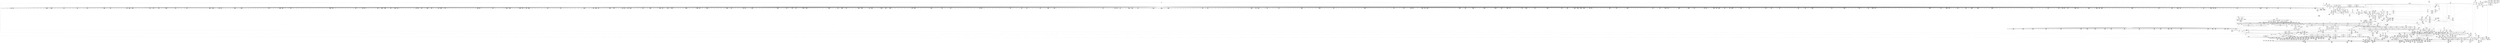 digraph {
	CE0x4257be0 [shape=record,shape=Mrecord,label="{CE0x4257be0|VOIDTB_TE:_CE_180,181_}"]
	CE0x4275930 [shape=record,shape=Mrecord,label="{CE0x4275930|i16_5|*Constant*|*SummSource*}"]
	CE0x41292b0 [shape=record,shape=Mrecord,label="{CE0x41292b0|i64**_getelementptr_inbounds_(_8_x_i64*_,_8_x_i64*_*___llvm_gcda_edge_table111,_i64_0,_i64_1)|*Constant*|*SummSource*}"]
	CE0x4175da0 [shape=record,shape=Mrecord,label="{CE0x4175da0|may_create:tmp20|security/selinux/hooks.c,1706|*SummSource*}"]
	CE0x41721d0 [shape=record,shape=Mrecord,label="{CE0x41721d0|272:_i8*,_:_CRE_400,401_}"]
	CE0x4228500 [shape=record,shape=Mrecord,label="{CE0x4228500|28:_i32,_:_CRE_79,80_}"]
	CE0x4156f70 [shape=record,shape=Mrecord,label="{CE0x4156f70|40:_%struct.super_block*,_56:_i8*,_:_CRE_301,302_}"]
	CE0x4117840 [shape=record,shape=Mrecord,label="{CE0x4117840|__llvm_gcov_indirect_counter_increment:entry}"]
	CE0x4171af0 [shape=record,shape=Mrecord,label="{CE0x4171af0|272:_i8*,_:_CRE_394,395_}"]
	CE0x418aeb0 [shape=record,shape=Mrecord,label="{CE0x418aeb0|40:_%struct.super_block*,_56:_i8*,_:_CRE_616,617_}"]
	CE0x421bd80 [shape=record,shape=Mrecord,label="{CE0x421bd80|272:_i8*,_:_CRE_1653,1654_}"]
	CE0x422df50 [shape=record,shape=Mrecord,label="{CE0x422df50|may_create:tmp32|security/selinux/hooks.c,1725|*SummSource*}"]
	CE0x4185700 [shape=record,shape=Mrecord,label="{CE0x4185700|40:_%struct.super_block*,_56:_i8*,_:_CRE_559,560_}"]
	CE0x4253110 [shape=record,shape=Mrecord,label="{CE0x4253110|VOIDTB_TE:_CE_168,169_}"]
	CE0x41422a0 [shape=record,shape=Mrecord,label="{CE0x41422a0|may_create:tmp16|security/selinux/hooks.c,1706|*SummSink*}"]
	CE0x413bbe0 [shape=record,shape=Mrecord,label="{CE0x413bbe0|40:_%struct.super_block*,_56:_i8*,_:_CRE_32,40_|*MultipleSource*|Function::may_create&Arg::dir::|Function::selinux_inode_mknod&Arg::dir::|security/selinux/hooks.c,1713}"]
	CE0x4134380 [shape=record,shape=Mrecord,label="{CE0x4134380|inode_mode_to_security_class:tmp13|security/selinux/hooks.c,1151|*SummSource*}"]
	CE0x4169510 [shape=record,shape=Mrecord,label="{CE0x4169510|40:_%struct.super_block*,_56:_i8*,_:_CRE_901,902_}"]
	CE0x40f5340 [shape=record,shape=Mrecord,label="{CE0x40f5340|may_create:tclass|Function::may_create&Arg::tclass::|*SummSource*}"]
	CE0x4125ea0 [shape=record,shape=Mrecord,label="{CE0x4125ea0|may_create:tmp4|security/selinux/hooks.c,1706|*SummSource*}"]
	CE0x4192920 [shape=record,shape=Mrecord,label="{CE0x4192920|40:_%struct.super_block*,_56:_i8*,_:_CRE_182,183_}"]
	CE0x4275ab0 [shape=record,shape=Mrecord,label="{CE0x4275ab0|i16_5|*Constant*|*SummSink*}"]
	CE0x41fbf80 [shape=record,shape=Mrecord,label="{CE0x41fbf80|__llvm_gcov_indirect_counter_increment:tmp2|*SummSink*}"]
	CE0x4217310 [shape=record,shape=Mrecord,label="{CE0x4217310|272:_i8*,_:_CRE_1360,1361_}"]
	CE0x41552b0 [shape=record,shape=Mrecord,label="{CE0x41552b0|40:_%struct.super_block*,_56:_i8*,_:_CRE_278,279_}"]
	CE0x4135cb0 [shape=record,shape=Mrecord,label="{CE0x4135cb0|inode_mode_to_security_class:and|security/selinux/hooks.c,1139|*SummSource*}"]
	CE0x416b310 [shape=record,shape=Mrecord,label="{CE0x416b310|40:_%struct.super_block*,_56:_i8*,_:_CRE_925,926_}"]
	CE0x41882c0 [shape=record,shape=Mrecord,label="{CE0x41882c0|40:_%struct.super_block*,_56:_i8*,_:_CRE_594,595_}"]
	CE0x4124880 [shape=record,shape=Mrecord,label="{CE0x4124880|i64**_getelementptr_inbounds_(_8_x_i64*_,_8_x_i64*_*___llvm_gcda_edge_table111,_i64_0,_i64_0)|*Constant*|*SummSource*}"]
	CE0x421b2e0 [shape=record,shape=Mrecord,label="{CE0x421b2e0|272:_i8*,_:_CRE_1643,1644_}"]
	CE0x420b950 [shape=record,shape=Mrecord,label="{CE0x420b950|i64*_getelementptr_inbounds_(_2_x_i64_,_2_x_i64_*___llvm_gcov_ctr98,_i64_0,_i64_1)|*Constant*|*SummSink*}"]
	CE0x418a4b0 [shape=record,shape=Mrecord,label="{CE0x418a4b0|40:_%struct.super_block*,_56:_i8*,_:_CRE_608,609_}"]
	CE0x411ba50 [shape=record,shape=Mrecord,label="{CE0x411ba50|selinux_inode_mknod:bb|*SummSink*}"]
	CE0x4217750 [shape=record,shape=Mrecord,label="{CE0x4217750|272:_i8*,_:_CRE_1364,1365_}"]
	CE0x4230f80 [shape=record,shape=Mrecord,label="{CE0x4230f80|_ret_i32_%retval.0,_!dbg_!27728|security/selinux/avc.c,775}"]
	CE0x41b82b0 [shape=record,shape=Mrecord,label="{CE0x41b82b0|272:_i8*,_:_CRE_472,480_|*MultipleSource*|*LoadInst*|security/selinux/hooks.c,1714|security/selinux/hooks.c,1714}"]
	CE0x41bb8a0 [shape=record,shape=Mrecord,label="{CE0x41bb8a0|272:_i8*,_:_CRE_594,595_}"]
	CE0x4187280 [shape=record,shape=Mrecord,label="{CE0x4187280|40:_%struct.super_block*,_56:_i8*,_:_CRE_581,582_}"]
	CE0x4187a00 [shape=record,shape=Mrecord,label="{CE0x4187a00|40:_%struct.super_block*,_56:_i8*,_:_CRE_587,588_}"]
	CE0x422e530 [shape=record,shape=Mrecord,label="{CE0x422e530|may_create:tmp33|security/selinux/hooks.c,1725|*SummSink*}"]
	CE0x412d280 [shape=record,shape=Mrecord,label="{CE0x412d280|may_create:tmp10|security/selinux/hooks.c,1706|*SummSource*}"]
	CE0x4168610 [shape=record,shape=Mrecord,label="{CE0x4168610|40:_%struct.super_block*,_56:_i8*,_:_CRE_889,890_}"]
	CE0x422b1b0 [shape=record,shape=Mrecord,label="{CE0x422b1b0|28:_i32,_:_CRE_136,144_|*MultipleSource*|*LoadInst*|security/selinux/hooks.c,1713|security/selinux/hooks.c,1713|security/selinux/hooks.c,1722}"]
	CE0x4163cc0 [shape=record,shape=Mrecord,label="{CE0x4163cc0|i64**_getelementptr_inbounds_(_8_x_i64*_,_8_x_i64*_*___llvm_gcda_edge_table111,_i64_0,_i64_6)|*Constant*|*SummSink*}"]
	CE0x42403f0 [shape=record,shape=Mrecord,label="{CE0x42403f0|i32_5|*Constant*|*SummSink*}"]
	CE0x4268d10 [shape=record,shape=Mrecord,label="{CE0x4268d10|i64_17|*Constant*|*SummSink*}"]
	CE0x4275c20 [shape=record,shape=Mrecord,label="{CE0x4275c20|may_create:tmp66|security/selinux/hooks.c,1742}"]
	CE0x4162ba0 [shape=record,shape=Mrecord,label="{CE0x4162ba0|_call_void___llvm_gcov_indirect_counter_increment(i32*___llvm_gcov_global_state_pred112,_i64**_getelementptr_inbounds_(_8_x_i64*_,_8_x_i64*_*___llvm_gcda_edge_table111,_i64_0,_i64_6)),_!dbg_!27721|security/selinux/hooks.c,1151}"]
	CE0x4236a50 [shape=record,shape=Mrecord,label="{CE0x4236a50|may_create:tmp28|security/selinux/hooks.c,1717|*SummSource*}"]
	CE0x4154720 [shape=record,shape=Mrecord,label="{CE0x4154720|i32_1|*Constant*}"]
	CE0x4252340 [shape=record,shape=Mrecord,label="{CE0x4252340|VOIDTB_TE:_CE_155,156_}"]
	CE0x4176310 [shape=record,shape=Mrecord,label="{CE0x4176310|may_create:tmp23|security/selinux/hooks.c,1713}"]
	CE0x41520c0 [shape=record,shape=Mrecord,label="{CE0x41520c0|may_create:if.then24|*SummSource*}"]
	CE0x4180330 [shape=record,shape=Mrecord,label="{CE0x4180330|40:_%struct.super_block*,_56:_i8*,_:_CRE_206,207_}"]
	CE0x417a5c0 [shape=record,shape=Mrecord,label="{CE0x417a5c0|i32_1706|*Constant*|*SummSource*}"]
	CE0x416c210 [shape=record,shape=Mrecord,label="{CE0x416c210|40:_%struct.super_block*,_56:_i8*,_:_CRE_944,952_|*MultipleSource*|Function::may_create&Arg::dir::|Function::selinux_inode_mknod&Arg::dir::|security/selinux/hooks.c,1713}"]
	CE0x422f8d0 [shape=record,shape=Mrecord,label="{CE0x422f8d0|i64_10|*Constant*|*SummSource*}"]
	CE0x4179e00 [shape=record,shape=Mrecord,label="{CE0x4179e00|i8*_getelementptr_inbounds_(_25_x_i8_,_25_x_i8_*_.str3,_i32_0,_i32_0)|*Constant*|*SummSource*}"]
	CE0x41b8d10 [shape=record,shape=Mrecord,label="{CE0x41b8d10|272:_i8*,_:_CRE_528,536_|*MultipleSource*|*LoadInst*|security/selinux/hooks.c,1714|security/selinux/hooks.c,1714}"]
	CE0x4179ab0 [shape=record,shape=Mrecord,label="{CE0x4179ab0|_call_void_lockdep_rcu_suspicious(i8*_getelementptr_inbounds_(_25_x_i8_,_25_x_i8_*_.str3,_i32_0,_i32_0),_i32_1706,_i8*_getelementptr_inbounds_(_45_x_i8_,_45_x_i8_*_.str12,_i32_0,_i32_0))_#10,_!dbg_!27731|security/selinux/hooks.c,1706|*SummSource*}"]
	CE0x4134050 [shape=record,shape=Mrecord,label="{CE0x4134050|selinux_inode_mknod:dir|Function::selinux_inode_mknod&Arg::dir::|*SummSource*}"]
	CE0x41869c0 [shape=record,shape=Mrecord,label="{CE0x41869c0|40:_%struct.super_block*,_56:_i8*,_:_CRE_574,575_}"]
	CE0x4158dc0 [shape=record,shape=Mrecord,label="{CE0x4158dc0|get_current:tmp4|./arch/x86/include/asm/current.h,14|*SummSource*}"]
	CE0x42589b0 [shape=record,shape=Mrecord,label="{CE0x42589b0|VOIDTB_TE:_CE_193,194_}"]
	CE0x421c3e0 [shape=record,shape=Mrecord,label="{CE0x421c3e0|272:_i8*,_:_CRE_1659,1660_}"]
	CE0x41bc320 [shape=record,shape=Mrecord,label="{CE0x41bc320|VOIDTB_TE:_CE_296,304_|*MultipleSource*|Function::may_create&Arg::dentry::|Function::selinux_inode_mknod&Arg::dentry::|security/selinux/hooks.c,1730}"]
	CE0x423fd00 [shape=record,shape=Mrecord,label="{CE0x423fd00|may_create:tmp40|security/selinux/hooks.c,1728|*SummSource*}"]
	CE0x41fb430 [shape=record,shape=Mrecord,label="{CE0x41fb430|i32_-1|*Constant*|*SummSink*}"]
	CE0x41bd610 [shape=record,shape=Mrecord,label="{CE0x41bd610|VOIDTB_TE:_CE_317,318_}"]
	CE0x4215ee0 [shape=record,shape=Mrecord,label="{CE0x4215ee0|272:_i8*,_:_CRE_1341,1342_}"]
	CE0x4143b10 [shape=record,shape=Mrecord,label="{CE0x4143b10|i16_9|*Constant*|*SummSource*}"]
	CE0x417f430 [shape=record,shape=Mrecord,label="{CE0x417f430|40:_%struct.super_block*,_56:_i8*,_:_CRE_194,195_}"]
	CE0x425a770 [shape=record,shape=Mrecord,label="{CE0x425a770|VOIDTB_TE:_CE_221,222_}"]
	CE0x4171fb0 [shape=record,shape=Mrecord,label="{CE0x4171fb0|272:_i8*,_:_CRE_398,399_}"]
	CE0x4215aa0 [shape=record,shape=Mrecord,label="{CE0x4215aa0|272:_i8*,_:_CRE_1337,1338_}"]
	CE0x4174800 [shape=record,shape=Mrecord,label="{CE0x4174800|i32_78|*Constant*|*SummSink*}"]
	CE0x41c4820 [shape=record,shape=Mrecord,label="{CE0x41c4820|272:_i8*,_:_CRE_615,616_}"]
	CE0x4130d10 [shape=record,shape=Mrecord,label="{CE0x4130d10|i32_8192|*Constant*}"]
	CE0x415f790 [shape=record,shape=Mrecord,label="{CE0x415f790|40:_%struct.super_block*,_56:_i8*,_:_CRE_475,476_}"]
	CE0x416bbd0 [shape=record,shape=Mrecord,label="{CE0x416bbd0|40:_%struct.super_block*,_56:_i8*,_:_CRE_932,933_}"]
	CE0x416ebd0 [shape=record,shape=Mrecord,label="{CE0x416ebd0|272:_i8*,_:_CRE_132,136_|*MultipleSource*|*LoadInst*|security/selinux/hooks.c,1714|security/selinux/hooks.c,1714}"]
	CE0x4232010 [shape=record,shape=Mrecord,label="{CE0x4232010|avc_has_perm:entry|*SummSink*}"]
	CE0x4143680 [shape=record,shape=Mrecord,label="{CE0x4143680|i16_10|*Constant*}"]
	CE0x413d8a0 [shape=record,shape=Mrecord,label="{CE0x413d8a0|inode_mode_to_security_class:sw.bb|*SummSink*}"]
	CE0x4272670 [shape=record,shape=Mrecord,label="{CE0x4272670|GLOBAL:current_task|Global_var:current_task|*SummSource*}"]
	CE0x418fef0 [shape=record,shape=Mrecord,label="{CE0x418fef0|40:_%struct.super_block*,_56:_i8*,_:_CRE_868,869_}"]
	CE0x4252010 [shape=record,shape=Mrecord,label="{CE0x4252010|VOIDTB_TE:_CE_152,153_}"]
	CE0x41b6a40 [shape=record,shape=Mrecord,label="{CE0x41b6a40|272:_i8*,_:_CRE_443,444_}"]
	CE0x41806f0 [shape=record,shape=Mrecord,label="{CE0x41806f0|40:_%struct.super_block*,_56:_i8*,_:_CRE_212,216_|*MultipleSource*|Function::may_create&Arg::dir::|Function::selinux_inode_mknod&Arg::dir::|security/selinux/hooks.c,1713}"]
	CE0x4219260 [shape=record,shape=Mrecord,label="{CE0x4219260|272:_i8*,_:_CRE_1600,1604_|*MultipleSource*|*LoadInst*|security/selinux/hooks.c,1714|security/selinux/hooks.c,1714}"]
	CE0x42206c0 [shape=record,shape=Mrecord,label="{CE0x42206c0|272:_i8*,_:_CRE_1856,1864_|*MultipleSource*|*LoadInst*|security/selinux/hooks.c,1714|security/selinux/hooks.c,1714}"]
	CE0x41329f0 [shape=record,shape=Mrecord,label="{CE0x41329f0|selinux_inode_mknod:tmp3|*SummSink*}"]
	CE0x41c7d20 [shape=record,shape=Mrecord,label="{CE0x41c7d20|272:_i8*,_:_CRE_1217,1218_}"]
	CE0x4188540 [shape=record,shape=Mrecord,label="{CE0x4188540|40:_%struct.super_block*,_56:_i8*,_:_CRE_596,597_}"]
	CE0x410dee0 [shape=record,shape=Mrecord,label="{CE0x410dee0|_call_void___llvm_gcov_indirect_counter_increment(i32*___llvm_gcov_global_state_pred112,_i64**_getelementptr_inbounds_(_8_x_i64*_,_8_x_i64*_*___llvm_gcda_edge_table111,_i64_0,_i64_4)),_!dbg_!27719|security/selinux/hooks.c,1147}"]
	CE0x417ad30 [shape=record,shape=Mrecord,label="{CE0x417ad30|may_create:tmp1|*SummSource*}"]
	CE0x4186ec0 [shape=record,shape=Mrecord,label="{CE0x4186ec0|40:_%struct.super_block*,_56:_i8*,_:_CRE_578,579_}"]
	CE0x417ca00 [shape=record,shape=Mrecord,label="{CE0x417ca00|40:_%struct.super_block*,_56:_i8*,_:_CRE_263,264_}"]
	CE0x421dc50 [shape=record,shape=Mrecord,label="{CE0x421dc50|272:_i8*,_:_CRE_1682,1683_}"]
	CE0x41931e0 [shape=record,shape=Mrecord,label="{CE0x41931e0|40:_%struct.super_block*,_56:_i8*,_:_CRE_189,190_}"]
	CE0x4254dd0 [shape=record,shape=Mrecord,label="{CE0x4254dd0|VOIDTB_TE:_CE_147,148_}"]
	CE0x41121b0 [shape=record,shape=Mrecord,label="{CE0x41121b0|272:_i8*,_:_CRE_433,434_}"]
	CE0x4216540 [shape=record,shape=Mrecord,label="{CE0x4216540|272:_i8*,_:_CRE_1347,1348_}"]
	CE0x41b8ee0 [shape=record,shape=Mrecord,label="{CE0x41b8ee0|272:_i8*,_:_CRE_536,540_|*MultipleSource*|*LoadInst*|security/selinux/hooks.c,1714|security/selinux/hooks.c,1714}"]
	CE0x40f4d90 [shape=record,shape=Mrecord,label="{CE0x40f4d90|may_create:dentry|Function::may_create&Arg::dentry::|*SummSource*}"]
	CE0x4259890 [shape=record,shape=Mrecord,label="{CE0x4259890|VOIDTB_TE:_CE_207,208_}"]
	CE0x41cabe0 [shape=record,shape=Mrecord,label="{CE0x41cabe0|272:_i8*,_:_CRE_1261,1262_}"]
	CE0x41b9d00 [shape=record,shape=Mrecord,label="{CE0x41b9d00|272:_i8*,_:_CRE_568,569_}"]
	CE0x541cfb0 [shape=record,shape=Mrecord,label="{CE0x541cfb0|selinux_inode_mknod:tmp2}"]
	CE0x4187640 [shape=record,shape=Mrecord,label="{CE0x4187640|40:_%struct.super_block*,_56:_i8*,_:_CRE_584,585_}"]
	CE0x4193460 [shape=record,shape=Mrecord,label="{CE0x4193460|40:_%struct.super_block*,_56:_i8*,_:_CRE_191,192_}"]
	CE0x424e630 [shape=record,shape=Mrecord,label="{CE0x424e630|may_create:tmp43|security/selinux/hooks.c,1728|*SummSink*}"]
	CE0x4134ed0 [shape=record,shape=Mrecord,label="{CE0x4134ed0|selinux_inode_mknod:dentry|Function::selinux_inode_mknod&Arg::dentry::|*SummSource*}"]
	CE0x41751f0 [shape=record,shape=Mrecord,label="{CE0x41751f0|may_create:tmp19|security/selinux/hooks.c,1706|*SummSink*}"]
	CE0x416b1d0 [shape=record,shape=Mrecord,label="{CE0x416b1d0|40:_%struct.super_block*,_56:_i8*,_:_CRE_924,925_}"]
	CE0x4142eb0 [shape=record,shape=Mrecord,label="{CE0x4142eb0|inode_mode_to_security_class:conv|security/selinux/hooks.c,1139}"]
	CE0x424e760 [shape=record,shape=Mrecord,label="{CE0x424e760|may_create:tmp44|security/selinux/hooks.c,1728}"]
	CE0x4143c80 [shape=record,shape=Mrecord,label="{CE0x4143c80|i16_13|*Constant*}"]
	CE0x4187f00 [shape=record,shape=Mrecord,label="{CE0x4187f00|40:_%struct.super_block*,_56:_i8*,_:_CRE_591,592_}"]
	CE0x411aa60 [shape=record,shape=Mrecord,label="{CE0x411aa60|i32_4096|*Constant*}"]
	CE0x4171cc0 [shape=record,shape=Mrecord,label="{CE0x4171cc0|272:_i8*,_:_CRE_395,396_}"]
	CE0x418aff0 [shape=record,shape=Mrecord,label="{CE0x418aff0|40:_%struct.super_block*,_56:_i8*,_:_CRE_617,618_}"]
	CE0x41bcd70 [shape=record,shape=Mrecord,label="{CE0x41bcd70|VOIDTB_TE:_CE_308,309_}"]
	CE0x423a2a0 [shape=record,shape=Mrecord,label="{CE0x423a2a0|may_create:sid11|security/selinux/hooks.c,1716}"]
	CE0x418c140 [shape=record,shape=Mrecord,label="{CE0x418c140|40:_%struct.super_block*,_56:_i8*,_:_CRE_664,672_|*MultipleSource*|Function::may_create&Arg::dir::|Function::selinux_inode_mknod&Arg::dir::|security/selinux/hooks.c,1713}"]
	CE0x41c89e0 [shape=record,shape=Mrecord,label="{CE0x41c89e0|272:_i8*,_:_CRE_1229,1230_}"]
	CE0x41c8270 [shape=record,shape=Mrecord,label="{CE0x41c8270|272:_i8*,_:_CRE_1222,1223_}"]
	CE0x423a960 [shape=record,shape=Mrecord,label="{CE0x423a960|may_create:tmp35|security/selinux/hooks.c,1726|*SummSource*}"]
	CE0x422c030 [shape=record,shape=Mrecord,label="{CE0x422c030|28:_i32,_:_CRE_200,208_|*MultipleSource*|*LoadInst*|security/selinux/hooks.c,1713|security/selinux/hooks.c,1713|security/selinux/hooks.c,1722}"]
	CE0x4156a70 [shape=record,shape=Mrecord,label="{CE0x4156a70|40:_%struct.super_block*,_56:_i8*,_:_CRE_297,298_}"]
	CE0x4168d90 [shape=record,shape=Mrecord,label="{CE0x4168d90|40:_%struct.super_block*,_56:_i8*,_:_CRE_895,896_}"]
	CE0x41b6600 [shape=record,shape=Mrecord,label="{CE0x41b6600|272:_i8*,_:_CRE_439,440_}"]
	CE0x41072a0 [shape=record,shape=Mrecord,label="{CE0x41072a0|selinux_inode_mknod:entry|*SummSink*}"]
	CE0x4228a00 [shape=record,shape=Mrecord,label="{CE0x4228a00|28:_i32,_:_CRE_84,85_}"]
	CE0x424ec90 [shape=record,shape=Mrecord,label="{CE0x424ec90|may_create:tmp45|security/selinux/hooks.c,1728}"]
	CE0x425a000 [shape=record,shape=Mrecord,label="{CE0x425a000|VOIDTB_TE:_CE_214,215_}"]
	CE0x416ea40 [shape=record,shape=Mrecord,label="{CE0x416ea40|272:_i8*,_:_CRE_128,132_|*MultipleSource*|*LoadInst*|security/selinux/hooks.c,1714|security/selinux/hooks.c,1714}"]
	CE0x4128830 [shape=record,shape=Mrecord,label="{CE0x4128830|i16_11|*Constant*|*SummSink*}"]
	CE0x4176bd0 [shape=record,shape=Mrecord,label="{CE0x4176bd0|40:_%struct.super_block*,_56:_i8*,_:_CRE_147,148_}"]
	CE0x41cb570 [shape=record,shape=Mrecord,label="{CE0x41cb570|272:_i8*,_:_CRE_1270,1271_}"]
	CE0x412ca30 [shape=record,shape=Mrecord,label="{CE0x412ca30|inode_mode_to_security_class:sw.bb5|*SummSink*}"]
	CE0x41cb8a0 [shape=record,shape=Mrecord,label="{CE0x41cb8a0|272:_i8*,_:_CRE_1273,1274_}"]
	CE0x421a510 [shape=record,shape=Mrecord,label="{CE0x421a510|272:_i8*,_:_CRE_1630,1631_}"]
	CE0x41c3420 [shape=record,shape=Mrecord,label="{CE0x41c3420|272:_i8*,_:_CRE_596,597_}"]
	CE0x41b81a0 [shape=record,shape=Mrecord,label="{CE0x41b81a0|272:_i8*,_:_CRE_464,472_|*MultipleSource*|*LoadInst*|security/selinux/hooks.c,1714|security/selinux/hooks.c,1714}"]
	CE0x4190530 [shape=record,shape=Mrecord,label="{CE0x4190530|40:_%struct.super_block*,_56:_i8*,_:_CRE_873,874_}"]
	CE0x416dbe0 [shape=record,shape=Mrecord,label="{CE0x416dbe0|may_create:tmp22|*LoadInst*|security/selinux/hooks.c,1713}"]
	CE0x42255a0 [shape=record,shape=Mrecord,label="{CE0x42255a0|28:_i32,_:_CRE_14,15_}"]
	CE0x4227d00 [shape=record,shape=Mrecord,label="{CE0x4227d00|28:_i32,_:_CRE_71,72_}"]
	CE0x4217640 [shape=record,shape=Mrecord,label="{CE0x4217640|272:_i8*,_:_CRE_1363,1364_}"]
	CE0x41c1f10 [shape=record,shape=Mrecord,label="{CE0x41c1f10|may_create:tmp23|security/selinux/hooks.c,1713|*SummSink*}"]
	CE0x4156430 [shape=record,shape=Mrecord,label="{CE0x4156430|40:_%struct.super_block*,_56:_i8*,_:_CRE_292,293_}"]
	CE0x41720c0 [shape=record,shape=Mrecord,label="{CE0x41720c0|272:_i8*,_:_CRE_399,400_}"]
	CE0x4177ad0 [shape=record,shape=Mrecord,label="{CE0x4177ad0|40:_%struct.super_block*,_56:_i8*,_:_CRE_159,160_}"]
	CE0x411c350 [shape=record,shape=Mrecord,label="{CE0x411c350|selinux_inode_mknod:call1|security/selinux/hooks.c,2794}"]
	CE0x4152130 [shape=record,shape=Mrecord,label="{CE0x4152130|__llvm_gcov_indirect_counter_increment:tmp5|*SummSource*}"]
	CE0x4194f80 [shape=record,shape=Mrecord,label="{CE0x4194f80|may_create:tmp18|security/selinux/hooks.c,1706|*SummSource*}"]
	CE0x41430e0 [shape=record,shape=Mrecord,label="{CE0x41430e0|may_create:lor.lhs.false|*SummSource*}"]
	CE0x41b5c20 [shape=record,shape=Mrecord,label="{CE0x41b5c20|may_create:s_security|security/selinux/hooks.c,1714|*SummSink*}"]
	CE0x426d980 [shape=record,shape=Mrecord,label="{CE0x426d980|may_create:call32|security/selinux/hooks.c,1739}"]
	CE0x4273eb0 [shape=record,shape=Mrecord,label="{CE0x4273eb0|may_create:tmp67|security/selinux/hooks.c,1742}"]
	CE0x416b590 [shape=record,shape=Mrecord,label="{CE0x416b590|40:_%struct.super_block*,_56:_i8*,_:_CRE_927,928_}"]
	CE0x4187dc0 [shape=record,shape=Mrecord,label="{CE0x4187dc0|40:_%struct.super_block*,_56:_i8*,_:_CRE_590,591_}"]
	CE0x4135ad0 [shape=record,shape=Mrecord,label="{CE0x4135ad0|inode_mode_to_security_class:and|security/selinux/hooks.c,1139|*SummSink*}"]
	CE0x413c5a0 [shape=record,shape=Mrecord,label="{CE0x413c5a0|40:_%struct.super_block*,_56:_i8*,_:_CRE_80,88_|*MultipleSource*|Function::may_create&Arg::dir::|Function::selinux_inode_mknod&Arg::dir::|security/selinux/hooks.c,1713}"]
	CE0x4220a60 [shape=record,shape=Mrecord,label="{CE0x4220a60|272:_i8*,_:_CRE_1873,1874_}"]
	CE0x4116220 [shape=record,shape=Mrecord,label="{CE0x4116220|inode_mode_to_security_class:sw.bb6}"]
	CE0x4139220 [shape=record,shape=Mrecord,label="{CE0x4139220|may_create:tmp2}"]
	CE0x4256570 [shape=record,shape=Mrecord,label="{CE0x4256570|may_create:and|security/selinux/hooks.c,1728|*SummSource*}"]
	CE0x4267620 [shape=record,shape=Mrecord,label="{CE0x4267620|i64*_getelementptr_inbounds_(_26_x_i64_,_26_x_i64_*___llvm_gcov_ctr217,_i64_0,_i64_19)|*Constant*}"]
	CE0x4187b40 [shape=record,shape=Mrecord,label="{CE0x4187b40|40:_%struct.super_block*,_56:_i8*,_:_CRE_588,589_}"]
	CE0x4185c00 [shape=record,shape=Mrecord,label="{CE0x4185c00|40:_%struct.super_block*,_56:_i8*,_:_CRE_563,564_}"]
	CE0x4165e60 [shape=record,shape=Mrecord,label="{CE0x4165e60|inode_mode_to_security_class:tmp14|security/selinux/hooks.c,1153}"]
	CE0x41c43e0 [shape=record,shape=Mrecord,label="{CE0x41c43e0|272:_i8*,_:_CRE_611,612_}"]
	CE0x4185980 [shape=record,shape=Mrecord,label="{CE0x4185980|40:_%struct.super_block*,_56:_i8*,_:_CRE_561,562_}"]
	CE0x4136d60 [shape=record,shape=Mrecord,label="{CE0x4136d60|inode_mode_to_security_class:tmp5|security/selinux/hooks.c,1143}"]
	CE0x4225a90 [shape=record,shape=Mrecord,label="{CE0x4225a90|28:_i32,_:_CRE_20,21_}"]
	CE0x4122600 [shape=record,shape=Mrecord,label="{CE0x4122600|i32_3|*Constant*|*SummSink*}"]
	CE0x41c0c30 [shape=record,shape=Mrecord,label="{CE0x41c0c30|272:_i8*,_:_CRE_48,56_|*MultipleSource*|*LoadInst*|security/selinux/hooks.c,1714|security/selinux/hooks.c,1714}"]
	CE0x4220150 [shape=record,shape=Mrecord,label="{CE0x4220150|272:_i8*,_:_CRE_1832,1840_|*MultipleSource*|*LoadInst*|security/selinux/hooks.c,1714|security/selinux/hooks.c,1714}"]
	CE0x421ab70 [shape=record,shape=Mrecord,label="{CE0x421ab70|272:_i8*,_:_CRE_1636,1637_}"]
	CE0x4229300 [shape=record,shape=Mrecord,label="{CE0x4229300|28:_i32,_:_CRE_93,94_}"]
	CE0x424e310 [shape=record,shape=Mrecord,label="{CE0x424e310|may_create:tmp41|security/selinux/hooks.c,1728|*SummSink*}"]
	CE0x41ca8b0 [shape=record,shape=Mrecord,label="{CE0x41ca8b0|272:_i8*,_:_CRE_1258,1259_}"]
	CE0x4135d20 [shape=record,shape=Mrecord,label="{CE0x4135d20|may_create:if.then|*SummSource*}"]
	CE0x4265bc0 [shape=record,shape=Mrecord,label="{CE0x4265bc0|may_create:tmp56|security/selinux/hooks.c,1736}"]
	CE0x411af40 [shape=record,shape=Mrecord,label="{CE0x411af40|get_current:tmp1|*SummSource*}"]
	CE0x426bd40 [shape=record,shape=Mrecord,label="{CE0x426bd40|may_create:tmp63|security/selinux/hooks.c,1739}"]
	CE0x41fc460 [shape=record,shape=Mrecord,label="{CE0x41fc460|__llvm_gcov_indirect_counter_increment:counter}"]
	CE0x41248f0 [shape=record,shape=Mrecord,label="{CE0x41248f0|i64**_getelementptr_inbounds_(_8_x_i64*_,_8_x_i64*_*___llvm_gcda_edge_table111,_i64_0,_i64_0)|*Constant*|*SummSink*}"]
	CE0x418b630 [shape=record,shape=Mrecord,label="{CE0x418b630|40:_%struct.super_block*,_56:_i8*,_:_CRE_622,623_}"]
	CE0x4138d70 [shape=record,shape=Mrecord,label="{CE0x4138d70|i32_16384|*Constant*}"]
	CE0x4176d10 [shape=record,shape=Mrecord,label="{CE0x4176d10|40:_%struct.super_block*,_56:_i8*,_:_CRE_148,149_}"]
	CE0x4110940 [shape=record,shape=Mrecord,label="{CE0x4110940|272:_i8*,_:_CRE_410,411_}"]
	CE0x4272ac0 [shape=record,shape=Mrecord,label="{CE0x4272ac0|i64*_null|*Constant*|*SummSource*}"]
	CE0x41212c0 [shape=record,shape=Mrecord,label="{CE0x41212c0|i64**_getelementptr_inbounds_(_8_x_i64*_,_8_x_i64*_*___llvm_gcda_edge_table111,_i64_0,_i64_2)|*Constant*|*SummSink*}"]
	CE0x421b940 [shape=record,shape=Mrecord,label="{CE0x421b940|272:_i8*,_:_CRE_1649,1650_}"]
	CE0x417c3c0 [shape=record,shape=Mrecord,label="{CE0x417c3c0|40:_%struct.super_block*,_56:_i8*,_:_CRE_258,259_}"]
	CE0x41c7e30 [shape=record,shape=Mrecord,label="{CE0x41c7e30|272:_i8*,_:_CRE_1218,1219_}"]
	CE0x4217970 [shape=record,shape=Mrecord,label="{CE0x4217970|272:_i8*,_:_CRE_1366,1367_}"]
	CE0x42659a0 [shape=record,shape=Mrecord,label="{CE0x42659a0|i64_22|*Constant*}"]
	CE0x41567f0 [shape=record,shape=Mrecord,label="{CE0x41567f0|40:_%struct.super_block*,_56:_i8*,_:_CRE_295,296_}"]
	CE0x4257470 [shape=record,shape=Mrecord,label="{CE0x4257470|VOIDTB_TE:_CE_173,174_}"]
	CE0x425a110 [shape=record,shape=Mrecord,label="{CE0x425a110|VOIDTB_TE:_CE_215,216_}"]
	CE0x40f5a40 [shape=record,shape=Mrecord,label="{CE0x40f5a40|inode_mode_to_security_class:sw.epilog|*SummSource*}"]
	CE0x4181240 [shape=record,shape=Mrecord,label="{CE0x4181240|40:_%struct.super_block*,_56:_i8*,_:_CRE_242,243_}"]
	CE0x4157d20 [shape=record,shape=Mrecord,label="{CE0x4157d20|may_create:tmp12|security/selinux/hooks.c,1706|*SummSink*}"]
	CE0x418b270 [shape=record,shape=Mrecord,label="{CE0x418b270|40:_%struct.super_block*,_56:_i8*,_:_CRE_619,620_}"]
	CE0x418c5c0 [shape=record,shape=Mrecord,label="{CE0x418c5c0|40:_%struct.super_block*,_56:_i8*,_:_CRE_680,684_|*MultipleSource*|Function::may_create&Arg::dir::|Function::selinux_inode_mknod&Arg::dir::|security/selinux/hooks.c,1713}"]
	CE0x4226c90 [shape=record,shape=Mrecord,label="{CE0x4226c90|28:_i32,_:_CRE_54,55_}"]
	CE0x4272900 [shape=record,shape=Mrecord,label="{CE0x4272900|%struct.task_struct*_(%struct.task_struct**)*_asm_movq_%gs:$_1:P_,$0_,_r,im,_dirflag_,_fpsr_,_flags_}"]
	CE0x418bb30 [shape=record,shape=Mrecord,label="{CE0x418bb30|40:_%struct.super_block*,_56:_i8*,_:_CRE_640,648_|*MultipleSource*|Function::may_create&Arg::dir::|Function::selinux_inode_mknod&Arg::dir::|security/selinux/hooks.c,1713}"]
	CE0x4139810 [shape=record,shape=Mrecord,label="{CE0x4139810|i64*_getelementptr_inbounds_(_26_x_i64_,_26_x_i64_*___llvm_gcov_ctr217,_i64_0,_i64_1)|*Constant*|*SummSource*}"]
	CE0x4185010 [shape=record,shape=Mrecord,label="{CE0x4185010|40:_%struct.super_block*,_56:_i8*,_:_CRE_554,555_}"]
	CE0x4169f10 [shape=record,shape=Mrecord,label="{CE0x4169f10|40:_%struct.super_block*,_56:_i8*,_:_CRE_909,910_}"]
	CE0x4133b30 [shape=record,shape=Mrecord,label="{CE0x4133b30|may_create:entry|*SummSource*}"]
	CE0x42197d0 [shape=record,shape=Mrecord,label="{CE0x42197d0|272:_i8*,_:_CRE_1618,1619_}"]
	CE0x41bf970 [shape=record,shape=Mrecord,label="{CE0x41bf970|may_create:tmp48|security/selinux/hooks.c,1731|*SummSource*}"]
	CE0x421d1b0 [shape=record,shape=Mrecord,label="{CE0x421d1b0|272:_i8*,_:_CRE_1672,1673_}"]
	CE0x4134140 [shape=record,shape=Mrecord,label="{CE0x4134140|selinux_inode_mknod:dir|Function::selinux_inode_mknod&Arg::dir::|*SummSink*}"]
	CE0x4219430 [shape=record,shape=Mrecord,label="{CE0x4219430|272:_i8*,_:_CRE_1608,1612_|*MultipleSource*|*LoadInst*|security/selinux/hooks.c,1714|security/selinux/hooks.c,1714}"]
	CE0x41be9f0 [shape=record,shape=Mrecord,label="{CE0x41be9f0|may_create:tmp53|security/selinux/hooks.c,1733|*SummSink*}"]
	CE0x41111c0 [shape=record,shape=Mrecord,label="{CE0x41111c0|272:_i8*,_:_CRE_418,419_}"]
	CE0x41549f0 [shape=record,shape=Mrecord,label="{CE0x41549f0|i32_1|*Constant*|*SummSource*}"]
	CE0x41580e0 [shape=record,shape=Mrecord,label="{CE0x41580e0|i64*_getelementptr_inbounds_(_26_x_i64_,_26_x_i64_*___llvm_gcov_ctr217,_i64_0,_i64_6)|*Constant*|*SummSource*}"]
	CE0x41122c0 [shape=record,shape=Mrecord,label="{CE0x41122c0|272:_i8*,_:_CRE_434,435_}"]
	CE0x4236c10 [shape=record,shape=Mrecord,label="{CE0x4236c10|0:_i32,_:_SCMRE:_elem_0:default:}"]
	CE0x41389f0 [shape=record,shape=Mrecord,label="{CE0x41389f0|inode_mode_to_security_class:tmp17|security/selinux/hooks.c,1157|*SummSink*}"]
	CE0x416aa50 [shape=record,shape=Mrecord,label="{CE0x416aa50|40:_%struct.super_block*,_56:_i8*,_:_CRE_918,919_}"]
	CE0x417cb40 [shape=record,shape=Mrecord,label="{CE0x417cb40|40:_%struct.super_block*,_56:_i8*,_:_CRE_264,265_}"]
	CE0x41fc0f0 [shape=record,shape=Mrecord,label="{CE0x41fc0f0|0:_i64*,_array:_GCR___llvm_gcda_edge_table111_internal_unnamed_addr_constant_8_x_i64*_i64*_getelementptr_inbounds_(_18_x_i64_,_18_x_i64_*___llvm_gcov_ctr110,_i64_0,_i64_1),_i64*_getelementptr_inbounds_(_18_x_i64_,_18_x_i64_*___llvm_gcov_ctr110,_i64_0,_i64_2),_i64*_getelementptr_inbounds_(_18_x_i64_,_18_x_i64_*___llvm_gcov_ctr110,_i64_0,_i64_3),_i64*_getelementptr_inbounds_(_18_x_i64_,_18_x_i64_*___llvm_gcov_ctr110,_i64_0,_i64_4),_i64*_getelementptr_inbounds_(_18_x_i64_,_18_x_i64_*___llvm_gcov_ctr110,_i64_0,_i64_5),_i64*_getelementptr_inbounds_(_18_x_i64_,_18_x_i64_*___llvm_gcov_ctr110,_i64_0,_i64_6),_i64*_getelementptr_inbounds_(_18_x_i64_,_18_x_i64_*___llvm_gcov_ctr110,_i64_0,_i64_7),_i64*_getelementptr_inbounds_(_18_x_i64_,_18_x_i64_*___llvm_gcov_ctr110,_i64_0,_i64_8)_:_elem_0::}"]
	CE0x41cb790 [shape=record,shape=Mrecord,label="{CE0x41cb790|272:_i8*,_:_CRE_1272,1273_}"]
	CE0x4123130 [shape=record,shape=Mrecord,label="{CE0x4123130|i64*_getelementptr_inbounds_(_18_x_i64_,_18_x_i64_*___llvm_gcov_ctr110,_i64_0,_i64_17)|*Constant*}"]
	CE0x421f2d0 [shape=record,shape=Mrecord,label="{CE0x421f2d0|272:_i8*,_:_CRE_1768,1776_|*MultipleSource*|*LoadInst*|security/selinux/hooks.c,1714|security/selinux/hooks.c,1714}"]
	CE0x425a220 [shape=record,shape=Mrecord,label="{CE0x425a220|VOIDTB_TE:_CE_216,217_}"]
	CE0x41827b0 [shape=record,shape=Mrecord,label="{CE0x41827b0|may_create:tobool18|security/selinux/hooks.c,1728}"]
	CE0x4190670 [shape=record,shape=Mrecord,label="{CE0x4190670|40:_%struct.super_block*,_56:_i8*,_:_CRE_874,875_}"]
	CE0x41912f0 [shape=record,shape=Mrecord,label="{CE0x41912f0|40:_%struct.super_block*,_56:_i8*,_:_CRE_884,885_}"]
	CE0x41c4a40 [shape=record,shape=Mrecord,label="{CE0x41c4a40|272:_i8*,_:_CRE_617,618_}"]
	CE0x4218520 [shape=record,shape=Mrecord,label="{CE0x4218520|272:_i8*,_:_CRE_1376,1384_|*MultipleSource*|*LoadInst*|security/selinux/hooks.c,1714|security/selinux/hooks.c,1714}"]
	CE0x41c5810 [shape=record,shape=Mrecord,label="{CE0x41c5810|272:_i8*,_:_CRE_630,631_}"]
	CE0x410e660 [shape=record,shape=Mrecord,label="{CE0x410e660|inode_mode_to_security_class:tmp8|security/selinux/hooks.c,1147}"]
	CE0x4227800 [shape=record,shape=Mrecord,label="{CE0x4227800|28:_i32,_:_CRE_66,67_}"]
	CE0x4179cb0 [shape=record,shape=Mrecord,label="{CE0x4179cb0|i8*_getelementptr_inbounds_(_25_x_i8_,_25_x_i8_*_.str3,_i32_0,_i32_0)|*Constant*}"]
	CE0x4192ce0 [shape=record,shape=Mrecord,label="{CE0x4192ce0|40:_%struct.super_block*,_56:_i8*,_:_CRE_185,186_}"]
	CE0x4228800 [shape=record,shape=Mrecord,label="{CE0x4228800|28:_i32,_:_CRE_82,83_}"]
	CE0x41234f0 [shape=record,shape=Mrecord,label="{CE0x41234f0|inode_mode_to_security_class:tmp18|security/selinux/hooks.c,1158|*SummSink*}"]
	CE0x4185fc0 [shape=record,shape=Mrecord,label="{CE0x4185fc0|40:_%struct.super_block*,_56:_i8*,_:_CRE_566,567_}"]
	CE0x424fe90 [shape=record,shape=Mrecord,label="{CE0x424fe90|may_create:tmp46|security/selinux/hooks.c,1729|*SummSink*}"]
	CE0x421cf90 [shape=record,shape=Mrecord,label="{CE0x421cf90|272:_i8*,_:_CRE_1670,1671_}"]
	CE0x41541f0 [shape=record,shape=Mrecord,label="{CE0x41541f0|may_create:tmp5|security/selinux/hooks.c,1706|*SummSink*}"]
	CE0x4143290 [shape=record,shape=Mrecord,label="{CE0x4143290|may_create:if.end30}"]
	CE0x413eac0 [shape=record,shape=Mrecord,label="{CE0x413eac0|may_create:if.end30|*SummSink*}"]
	"CONST[source:0(mediator),value:2(dynamic)][purpose:{object}][SnkIdx:5]"
	CE0x42170f0 [shape=record,shape=Mrecord,label="{CE0x42170f0|272:_i8*,_:_CRE_1358,1359_}"]
	CE0x415a410 [shape=record,shape=Mrecord,label="{CE0x415a410|40:_%struct.super_block*,_56:_i8*,_:_CRE_4,8_|*MultipleSource*|Function::may_create&Arg::dir::|Function::selinux_inode_mknod&Arg::dir::|security/selinux/hooks.c,1713}"]
	CE0x4106000 [shape=record,shape=Mrecord,label="{CE0x4106000|GLOBAL:inode_mode_to_security_class|*Constant*|*SummSource*}"]
	CE0x41cc720 [shape=record,shape=Mrecord,label="{CE0x41cc720|272:_i8*,_:_CRE_1306,1307_}"]
	CE0x422eaf0 [shape=record,shape=Mrecord,label="{CE0x422eaf0|i64*_getelementptr_inbounds_(_26_x_i64_,_26_x_i64_*___llvm_gcov_ctr217,_i64_0,_i64_12)|*Constant*}"]
	CE0x425a880 [shape=record,shape=Mrecord,label="{CE0x425a880|VOIDTB_TE:_CE_222,223_}"]
	CE0x426cc70 [shape=record,shape=Mrecord,label="{CE0x426cc70|may_create:tmp64|security/selinux/hooks.c,1739|*SummSink*}"]
	CE0x413f080 [shape=record,shape=Mrecord,label="{CE0x413f080|inode_mode_to_security_class:sw.bb1|*SummSource*}"]
	CE0x422ec20 [shape=record,shape=Mrecord,label="{CE0x422ec20|may_create:tmp34|security/selinux/hooks.c,1726|*SummSource*}"]
	CE0x415bc40 [shape=record,shape=Mrecord,label="{CE0x415bc40|i64_4|*Constant*|*SummSource*}"]
	CE0x4224920 [shape=record,shape=Mrecord,label="{CE0x4224920|may_create:sid13|security/selinux/hooks.c,1722|*SummSink*}"]
	CE0x4125050 [shape=record,shape=Mrecord,label="{CE0x4125050|inode_mode_to_security_class:tmp17|security/selinux/hooks.c,1157}"]
	CE0x41c78e0 [shape=record,shape=Mrecord,label="{CE0x41c78e0|272:_i8*,_:_CRE_1213,1214_}"]
	CE0x41bdfc0 [shape=record,shape=Mrecord,label="{CE0x41bdfc0|may_create:tmp52|security/selinux/hooks.c,1732|*SummSink*}"]
	CE0x4170d30 [shape=record,shape=Mrecord,label="{CE0x4170d30|272:_i8*,_:_CRE_280,288_|*MultipleSource*|*LoadInst*|security/selinux/hooks.c,1714|security/selinux/hooks.c,1714}"]
	CE0x4110830 [shape=record,shape=Mrecord,label="{CE0x4110830|272:_i8*,_:_CRE_409,410_}"]
	CE0x41cd460 [shape=record,shape=Mrecord,label="{CE0x41cd460|272:_i8*,_:_CRE_1318,1319_}"]
	CE0x424fca0 [shape=record,shape=Mrecord,label="{CE0x424fca0|may_create:tmp46|security/selinux/hooks.c,1729}"]
	CE0x417c140 [shape=record,shape=Mrecord,label="{CE0x417c140|40:_%struct.super_block*,_56:_i8*,_:_CRE_256,257_}"]
	CE0x41c4b50 [shape=record,shape=Mrecord,label="{CE0x41c4b50|272:_i8*,_:_CRE_618,619_}"]
	CE0x412e550 [shape=record,shape=Mrecord,label="{CE0x412e550|inode_mode_to_security_class:tmp2|security/selinux/hooks.c,1141}"]
	CE0x422d4c0 [shape=record,shape=Mrecord,label="{CE0x422d4c0|may_create:tmp30|security/selinux/hooks.c,1725}"]
	CE0x4254470 [shape=record,shape=Mrecord,label="{CE0x4254470|VOIDTB_TE:_CE_96,104_|*MultipleSource*|Function::may_create&Arg::dentry::|Function::selinux_inode_mknod&Arg::dentry::|security/selinux/hooks.c,1730}"]
	CE0x426d850 [shape=record,shape=Mrecord,label="{CE0x426d850|may_create:tmp65|security/selinux/hooks.c,1739|*SummSink*}"]
	CE0x415c6c0 [shape=record,shape=Mrecord,label="{CE0x415c6c0|40:_%struct.super_block*,_56:_i8*,_:_CRE_310,311_}"]
	CE0x417dce0 [shape=record,shape=Mrecord,label="{CE0x417dce0|may_create:if.end}"]
	CE0x4169650 [shape=record,shape=Mrecord,label="{CE0x4169650|40:_%struct.super_block*,_56:_i8*,_:_CRE_902,903_}"]
	CE0x5451be0 [shape=record,shape=Mrecord,label="{CE0x5451be0|_call_void_mcount()_#3}"]
	CE0x4220320 [shape=record,shape=Mrecord,label="{CE0x4220320|272:_i8*,_:_CRE_1840,1848_|*MultipleSource*|*LoadInst*|security/selinux/hooks.c,1714|security/selinux/hooks.c,1714}"]
	CE0x422c630 [shape=record,shape=Mrecord,label="{CE0x422c630|may_create:tmp29|security/selinux/hooks.c,1722|*SummSink*}"]
	CE0x4183dd0 [shape=record,shape=Mrecord,label="{CE0x4183dd0|40:_%struct.super_block*,_56:_i8*,_:_CRE_512,520_|*MultipleSource*|Function::may_create&Arg::dir::|Function::selinux_inode_mknod&Arg::dir::|security/selinux/hooks.c,1713}"]
	CE0x41425f0 [shape=record,shape=Mrecord,label="{CE0x41425f0|inode_mode_to_security_class:sw.bb3|*SummSink*}"]
	CE0x4157780 [shape=record,shape=Mrecord,label="{CE0x4157780|may_create:tmp11|security/selinux/hooks.c,1706|*SummSource*}"]
	CE0x410db70 [shape=record,shape=Mrecord,label="{CE0x410db70|inode_mode_to_security_class:tmp7|security/selinux/hooks.c,1145|*SummSink*}"]
	CE0x415aaf0 [shape=record,shape=Mrecord,label="{CE0x415aaf0|40:_%struct.super_block*,_56:_i8*,_:_CRE_16,24_|*MultipleSource*|Function::may_create&Arg::dir::|Function::selinux_inode_mknod&Arg::dir::|security/selinux/hooks.c,1713}"]
	CE0x4216870 [shape=record,shape=Mrecord,label="{CE0x4216870|272:_i8*,_:_CRE_1350,1351_}"]
	CE0x4125a00 [shape=record,shape=Mrecord,label="{CE0x4125a00|inode_mode_to_security_class:tmp18|security/selinux/hooks.c,1158}"]
	CE0x4139cb0 [shape=record,shape=Mrecord,label="{CE0x4139cb0|may_create:tmp8|security/selinux/hooks.c,1706}"]
	CE0x41ca030 [shape=record,shape=Mrecord,label="{CE0x41ca030|272:_i8*,_:_CRE_1250,1251_}"]
	CE0x411aed0 [shape=record,shape=Mrecord,label="{CE0x411aed0|get_current:tmp1}"]
	CE0x41964c0 [shape=record,shape=Mrecord,label="{CE0x41964c0|%struct.task_struct*_(%struct.task_struct**)*_asm_movq_%gs:$_1:P_,$0_,_r,im,_dirflag_,_fpsr_,_flags_|*SummSink*}"]
	CE0x413e480 [shape=record,shape=Mrecord,label="{CE0x413e480|may_create:if.then16|*SummSource*}"]
	CE0x41922e0 [shape=record,shape=Mrecord,label="{CE0x41922e0|40:_%struct.super_block*,_56:_i8*,_:_CRE_177,178_}"]
	CE0x4265690 [shape=record,shape=Mrecord,label="{CE0x4265690|i64_21|*Constant*|*SummSink*}"]
	CE0x418f700 [shape=record,shape=Mrecord,label="{CE0x418f700|40:_%struct.super_block*,_56:_i8*,_:_CRE_864,865_}"]
	CE0x42210f0 [shape=record,shape=Mrecord,label="{CE0x42210f0|272:_i8*,_:_CRE_1878,1879_}"]
	CE0x422ae80 [shape=record,shape=Mrecord,label="{CE0x422ae80|28:_i32,_:_CRE_119,120_}"]
	CE0x4265a10 [shape=record,shape=Mrecord,label="{CE0x4265a10|i64_22|*Constant*|*SummSource*}"]
	CE0x4226bc0 [shape=record,shape=Mrecord,label="{CE0x4226bc0|28:_i32,_:_CRE_53,54_}"]
	CE0x41c6310 [shape=record,shape=Mrecord,label="{CE0x41c6310|272:_i8*,_:_CRE_672,680_|*MultipleSource*|*LoadInst*|security/selinux/hooks.c,1714|security/selinux/hooks.c,1714}"]
	CE0x4228d00 [shape=record,shape=Mrecord,label="{CE0x4228d00|28:_i32,_:_CRE_87,88_}"]
	CE0x421f4a0 [shape=record,shape=Mrecord,label="{CE0x421f4a0|272:_i8*,_:_CRE_1776,1784_|*MultipleSource*|*LoadInst*|security/selinux/hooks.c,1714|security/selinux/hooks.c,1714}"]
	CE0x4257e00 [shape=record,shape=Mrecord,label="{CE0x4257e00|VOIDTB_TE:_CE_182,183_}"]
	CE0x4268ea0 [shape=record,shape=Mrecord,label="{CE0x4268ea0|may_create:tmp47|security/selinux/hooks.c,1731|*SummSource*}"]
	CE0x41c88d0 [shape=record,shape=Mrecord,label="{CE0x41c88d0|272:_i8*,_:_CRE_1228,1229_}"]
	CE0x4175050 [shape=record,shape=Mrecord,label="{CE0x4175050|may_create:tmp19|security/selinux/hooks.c,1706|*SummSource*}"]
	CE0x41b9450 [shape=record,shape=Mrecord,label="{CE0x41b9450|272:_i8*,_:_CRE_561,562_}"]
	CE0x4116290 [shape=record,shape=Mrecord,label="{CE0x4116290|inode_mode_to_security_class:sw.bb6|*SummSource*}"]
	CE0x413de80 [shape=record,shape=Mrecord,label="{CE0x413de80|inode_mode_to_security_class:tmp1|*SummSource*}"]
	CE0x41c17e0 [shape=record,shape=Mrecord,label="{CE0x41c17e0|272:_i8*,_:_CRE_104,112_|*MultipleSource*|*LoadInst*|security/selinux/hooks.c,1714|security/selinux/hooks.c,1714}"]
	CE0x418b3b0 [shape=record,shape=Mrecord,label="{CE0x418b3b0|40:_%struct.super_block*,_56:_i8*,_:_CRE_620,621_}"]
	CE0x41b99d0 [shape=record,shape=Mrecord,label="{CE0x41b99d0|272:_i8*,_:_CRE_565,566_}"]
	CE0x418d840 [shape=record,shape=Mrecord,label="{CE0x418d840|40:_%struct.super_block*,_56:_i8*,_:_CRE_744,752_|*MultipleSource*|Function::may_create&Arg::dir::|Function::selinux_inode_mknod&Arg::dir::|security/selinux/hooks.c,1713}"]
	CE0x4110610 [shape=record,shape=Mrecord,label="{CE0x4110610|272:_i8*,_:_CRE_407,408_}"]
	CE0x41723f0 [shape=record,shape=Mrecord,label="{CE0x41723f0|272:_i8*,_:_CRE_402,403_}"]
	CE0x4158e90 [shape=record,shape=Mrecord,label="{CE0x4158e90|get_current:tmp4|./arch/x86/include/asm/current.h,14|*SummSink*}"]
	CE0x422a820 [shape=record,shape=Mrecord,label="{CE0x422a820|28:_i32,_:_CRE_113,114_}"]
	CE0x41b62d0 [shape=record,shape=Mrecord,label="{CE0x41b62d0|272:_i8*,_:_CRE_436,437_}"]
	CE0x4171470 [shape=record,shape=Mrecord,label="{CE0x4171470|272:_i8*,_:_CRE_312,320_|*MultipleSource*|*LoadInst*|security/selinux/hooks.c,1714|security/selinux/hooks.c,1714}"]
	CE0x4186100 [shape=record,shape=Mrecord,label="{CE0x4186100|40:_%struct.super_block*,_56:_i8*,_:_CRE_567,568_}"]
	CE0x416a050 [shape=record,shape=Mrecord,label="{CE0x416a050|40:_%struct.super_block*,_56:_i8*,_:_CRE_910,911_}"]
	CE0x418a5f0 [shape=record,shape=Mrecord,label="{CE0x418a5f0|40:_%struct.super_block*,_56:_i8*,_:_CRE_609,610_}"]
	CE0x4176220 [shape=record,shape=Mrecord,label="{CE0x4176220|__llvm_gcov_indirect_counter_increment:tmp6|*SummSink*}"]
	CE0x421e7c0 [shape=record,shape=Mrecord,label="{CE0x421e7c0|272:_i8*,_:_CRE_1712,1720_|*MultipleSource*|*LoadInst*|security/selinux/hooks.c,1714|security/selinux/hooks.c,1714}"]
	CE0x422ff30 [shape=record,shape=Mrecord,label="{CE0x422ff30|avc_has_perm:ssid|Function::avc_has_perm&Arg::ssid::|*SummSource*}"]
	CE0x4173610 [shape=record,shape=Mrecord,label="{CE0x4173610|0:_i8,_:_GCMR_may_create.__warned_internal_global_i8_0,_section_.data.unlikely_,_align_1:_elem_0:default:}"]
	CE0x411bdb0 [shape=record,shape=Mrecord,label="{CE0x411bdb0|inode_mode_to_security_class:tmp|*SummSource*}"]
	CE0x418a0f0 [shape=record,shape=Mrecord,label="{CE0x418a0f0|40:_%struct.super_block*,_56:_i8*,_:_CRE_605,606_}"]
	CE0x421bfa0 [shape=record,shape=Mrecord,label="{CE0x421bfa0|272:_i8*,_:_CRE_1655,1656_}"]
	CE0x421b610 [shape=record,shape=Mrecord,label="{CE0x421b610|272:_i8*,_:_CRE_1646,1647_}"]
	"CONST[source:0(mediator),value:2(dynamic)][purpose:{object}][SnkIdx:2]"
	CE0x4196eb0 [shape=record,shape=Mrecord,label="{CE0x4196eb0|get_current:tmp}"]
	CE0x4124960 [shape=record,shape=Mrecord,label="{CE0x4124960|i64*_getelementptr_inbounds_(_18_x_i64_,_18_x_i64_*___llvm_gcov_ctr110,_i64_0,_i64_16)|*Constant*}"]
	CE0x416c920 [shape=record,shape=Mrecord,label="{CE0x416c920|40:_%struct.super_block*,_56:_i8*,_:_CRE_976,977_}"]
	CE0x4135770 [shape=record,shape=Mrecord,label="{CE0x4135770|selinux_inode_mknod:mode|Function::selinux_inode_mknod&Arg::mode::|*SummSink*}"]
	CE0x412cfb0 [shape=record,shape=Mrecord,label="{CE0x412cfb0|may_create:tmp9|security/selinux/hooks.c,1706|*SummSink*}"]
	CE0x41ccad0 [shape=record,shape=Mrecord,label="{CE0x41ccad0|272:_i8*,_:_CRE_1309,1310_}"]
	CE0x42306c0 [shape=record,shape=Mrecord,label="{CE0x42306c0|avc_has_perm:tclass|Function::avc_has_perm&Arg::tclass::|*SummSource*}"]
	CE0x412c340 [shape=record,shape=Mrecord,label="{CE0x412c340|_ret_void}"]
	CE0x417a110 [shape=record,shape=Mrecord,label="{CE0x417a110|GLOBAL:lockdep_rcu_suspicious|*Constant*}"]
	CE0x4225480 [shape=record,shape=Mrecord,label="{CE0x4225480|28:_i32,_:_CRE_12,13_}"]
	CE0x4220fe0 [shape=record,shape=Mrecord,label="{CE0x4220fe0|272:_i8*,_:_CRE_1877,1878_}"]
	CE0x41c44f0 [shape=record,shape=Mrecord,label="{CE0x41c44f0|272:_i8*,_:_CRE_612,613_}"]
	CE0x41c4710 [shape=record,shape=Mrecord,label="{CE0x41c4710|272:_i8*,_:_CRE_614,615_}"]
	CE0x4215bb0 [shape=record,shape=Mrecord,label="{CE0x4215bb0|272:_i8*,_:_CRE_1338,1339_}"]
	CE0x4113280 [shape=record,shape=Mrecord,label="{CE0x4113280|inode_mode_to_security_class:bb|*SummSource*}"]
	CE0x4129790 [shape=record,shape=Mrecord,label="{CE0x4129790|i64*_getelementptr_inbounds_(_18_x_i64_,_18_x_i64_*___llvm_gcov_ctr110,_i64_0,_i64_9)|*Constant*}"]
	CE0x41360c0 [shape=record,shape=Mrecord,label="{CE0x41360c0|i64*_getelementptr_inbounds_(_26_x_i64_,_26_x_i64_*___llvm_gcov_ctr217,_i64_0,_i64_0)|*Constant*|*SummSource*}"]
	CE0x4152290 [shape=record,shape=Mrecord,label="{CE0x4152290|__llvm_gcov_indirect_counter_increment:tmp5|*SummSink*}"]
	CE0x411bcd0 [shape=record,shape=Mrecord,label="{CE0x411bcd0|inode_mode_to_security_class:tmp}"]
	CE0x416c720 [shape=record,shape=Mrecord,label="{CE0x416c720|40:_%struct.super_block*,_56:_i8*,_:_CRE_968,976_|*MultipleSource*|Function::may_create&Arg::dir::|Function::selinux_inode_mknod&Arg::dir::|security/selinux/hooks.c,1713}"]
	CE0x4161610 [shape=record,shape=Mrecord,label="{CE0x4161610|i64**_getelementptr_inbounds_(_8_x_i64*_,_8_x_i64*_*___llvm_gcda_edge_table111,_i64_0,_i64_5)|*Constant*}"]
	CE0x415dad0 [shape=record,shape=Mrecord,label="{CE0x415dad0|40:_%struct.super_block*,_56:_i8*,_:_CRE_392,400_|*MultipleSource*|Function::may_create&Arg::dir::|Function::selinux_inode_mknod&Arg::dir::|security/selinux/hooks.c,1713}"]
	CE0x421d3d0 [shape=record,shape=Mrecord,label="{CE0x421d3d0|272:_i8*,_:_CRE_1674,1675_}"]
	CE0x4121330 [shape=record,shape=Mrecord,label="{CE0x4121330|i64*_getelementptr_inbounds_(_18_x_i64_,_18_x_i64_*___llvm_gcov_ctr110,_i64_0,_i64_10)|*Constant*}"]
	CE0x4142980 [shape=record,shape=Mrecord,label="{CE0x4142980|may_create:land.lhs.true|*SummSource*}"]
	CE0x413fdc0 [shape=record,shape=Mrecord,label="{CE0x413fdc0|may_create:tmp3|*SummSource*}"]
	CE0x41c7c10 [shape=record,shape=Mrecord,label="{CE0x41c7c10|272:_i8*,_:_CRE_1216,1217_}"]
	CE0x41c0070 [shape=record,shape=Mrecord,label="{CE0x41c0070|272:_i8*,_:_CRE_352,360_|*MultipleSource*|*LoadInst*|security/selinux/hooks.c,1714|security/selinux/hooks.c,1714}"]
	CE0x42313b0 [shape=record,shape=Mrecord,label="{CE0x42313b0|avc_has_perm:auditdata|Function::avc_has_perm&Arg::auditdata::|*SummSource*}"]
	CE0x41c0240 [shape=record,shape=Mrecord,label="{CE0x41c0240|272:_i8*,_:_CRE_360,368_|*MultipleSource*|*LoadInst*|security/selinux/hooks.c,1714|security/selinux/hooks.c,1714}"]
	CE0x41b6930 [shape=record,shape=Mrecord,label="{CE0x41b6930|272:_i8*,_:_CRE_442,443_}"]
	CE0x415b850 [shape=record,shape=Mrecord,label="{CE0x415b850|may_create:tobool1|security/selinux/hooks.c,1706|*SummSink*}"]
	CE0x4189ab0 [shape=record,shape=Mrecord,label="{CE0x4189ab0|40:_%struct.super_block*,_56:_i8*,_:_CRE_600,601_}"]
	CE0x410ec40 [shape=record,shape=Mrecord,label="{CE0x410ec40|i64**_getelementptr_inbounds_(_8_x_i64*_,_8_x_i64*_*___llvm_gcda_edge_table111,_i64_0,_i64_4)|*Constant*}"]
	CE0x4250a60 [shape=record,shape=Mrecord,label="{CE0x4250a60|i64_15|*Constant*|*SummSink*}"]
	CE0x41b7e70 [shape=record,shape=Mrecord,label="{CE0x41b7e70|272:_i8*,_:_CRE_462,463_}"]
	CE0x417f930 [shape=record,shape=Mrecord,label="{CE0x417f930|40:_%struct.super_block*,_56:_i8*,_:_CRE_198,199_}"]
	CE0x41b7920 [shape=record,shape=Mrecord,label="{CE0x41b7920|272:_i8*,_:_CRE_457,458_}"]
	CE0x4272c90 [shape=record,shape=Mrecord,label="{CE0x4272c90|__llvm_gcov_indirect_counter_increment:tmp5}"]
	CE0x4184450 [shape=record,shape=Mrecord,label="{CE0x4184450|40:_%struct.super_block*,_56:_i8*,_:_CRE_536,540_|*MultipleSource*|Function::may_create&Arg::dir::|Function::selinux_inode_mknod&Arg::dir::|security/selinux/hooks.c,1713}"]
	CE0x4138890 [shape=record,shape=Mrecord,label="{CE0x4138890|may_create:tmp27|security/selinux/hooks.c,1716}"]
	CE0x4125aa0 [shape=record,shape=Mrecord,label="{CE0x4125aa0|i64_2|*Constant*|*SummSink*}"]
	CE0x41b97f0 [shape=record,shape=Mrecord,label="{CE0x41b97f0|272:_i8*,_:_CRE_563,564_}"]
	CE0x421ba50 [shape=record,shape=Mrecord,label="{CE0x421ba50|272:_i8*,_:_CRE_1650,1651_}"]
	CE0x42307f0 [shape=record,shape=Mrecord,label="{CE0x42307f0|avc_has_perm:tclass|Function::avc_has_perm&Arg::tclass::|*SummSink*}"]
	CE0x4136130 [shape=record,shape=Mrecord,label="{CE0x4136130|_call_void___llvm_gcov_indirect_counter_increment(i32*___llvm_gcov_global_state_pred112,_i64**_getelementptr_inbounds_(_8_x_i64*_,_8_x_i64*_*___llvm_gcda_edge_table111,_i64_0,_i64_1)),_!dbg_!27715|security/selinux/hooks.c,1141}"]
	CE0x4159d90 [shape=record,shape=Mrecord,label="{CE0x4159d90|40:_%struct.super_block*,_56:_i8*,_:_CRE_0,2_|*MultipleSource*|Function::may_create&Arg::dir::|Function::selinux_inode_mknod&Arg::dir::|security/selinux/hooks.c,1713}"]
	CE0x4215770 [shape=record,shape=Mrecord,label="{CE0x4215770|272:_i8*,_:_CRE_1334,1335_}"]
	CE0x4162310 [shape=record,shape=Mrecord,label="{CE0x4162310|inode_mode_to_security_class:tmp11|security/selinux/hooks.c,1149|*SummSource*}"]
	CE0x41ca360 [shape=record,shape=Mrecord,label="{CE0x41ca360|272:_i8*,_:_CRE_1253,1254_}"]
	CE0x417fbb0 [shape=record,shape=Mrecord,label="{CE0x417fbb0|40:_%struct.super_block*,_56:_i8*,_:_CRE_200,201_}"]
	CE0x4225b90 [shape=record,shape=Mrecord,label="{CE0x4225b90|28:_i32,_:_CRE_21,22_}"]
	CE0x4122350 [shape=record,shape=Mrecord,label="{CE0x4122350|i32_3|*Constant*}"]
	CE0x4169010 [shape=record,shape=Mrecord,label="{CE0x4169010|40:_%struct.super_block*,_56:_i8*,_:_CRE_897,898_}"]
	CE0x410f570 [shape=record,shape=Mrecord,label="{CE0x410f570|inode_mode_to_security_class:tmp8|security/selinux/hooks.c,1147|*SummSink*}"]
	CE0x4160ae0 [shape=record,shape=Mrecord,label="{CE0x4160ae0|_call_void___llvm_gcov_indirect_counter_increment(i32*___llvm_gcov_global_state_pred112,_i64**_getelementptr_inbounds_(_8_x_i64*_,_8_x_i64*_*___llvm_gcda_edge_table111,_i64_0,_i64_5)),_!dbg_!27720|security/selinux/hooks.c,1149|*SummSink*}"]
	CE0x421be90 [shape=record,shape=Mrecord,label="{CE0x421be90|272:_i8*,_:_CRE_1654,1655_}"]
	CE0x4188680 [shape=record,shape=Mrecord,label="{CE0x4188680|40:_%struct.super_block*,_56:_i8*,_:_CRE_597,598_}"]
	CE0x412c7c0 [shape=record,shape=Mrecord,label="{CE0x412c7c0|inode_mode_to_security_class:return|*SummSink*}"]
	CE0x413d4d0 [shape=record,shape=Mrecord,label="{CE0x413d4d0|40:_%struct.super_block*,_56:_i8*,_:_CRE_138,139_}"]
	CE0x421a950 [shape=record,shape=Mrecord,label="{CE0x421a950|272:_i8*,_:_CRE_1634,1635_}"]
	CE0x422fae0 [shape=record,shape=Mrecord,label="{CE0x422fae0|may_create:tmp31|security/selinux/hooks.c,1725}"]
	CE0x421d810 [shape=record,shape=Mrecord,label="{CE0x421d810|272:_i8*,_:_CRE_1678,1679_}"]
	CE0x41ca690 [shape=record,shape=Mrecord,label="{CE0x41ca690|272:_i8*,_:_CRE_1256,1257_}"]
	CE0x42228a0 [shape=record,shape=Mrecord,label="{CE0x42228a0|272:_i8*,_:_CRE_2268,2304_|*MultipleSource*|*LoadInst*|security/selinux/hooks.c,1714|security/selinux/hooks.c,1714}"]
	CE0x41b6b50 [shape=record,shape=Mrecord,label="{CE0x41b6b50|272:_i8*,_:_CRE_444,445_}"]
	CE0x4132570 [shape=record,shape=Mrecord,label="{CE0x4132570|0:_i32,_:_GCMR___llvm_gcov_global_state_pred112_internal_unnamed_addr_global_i32_-1:_elem_0:default:}"]
	CE0x425a440 [shape=record,shape=Mrecord,label="{CE0x425a440|VOIDTB_TE:_CE_218,219_}"]
	CE0x413ae90 [shape=record,shape=Mrecord,label="{CE0x413ae90|i64*_getelementptr_inbounds_(_18_x_i64_,_18_x_i64_*___llvm_gcov_ctr110,_i64_0,_i64_11)|*Constant*}"]
	CE0x4193db0 [shape=record,shape=Mrecord,label="{CE0x4193db0|i32_1706|*Constant*|*SummSink*}"]
	CE0x4259340 [shape=record,shape=Mrecord,label="{CE0x4259340|VOIDTB_TE:_CE_202,203_}"]
	CE0x413d650 [shape=record,shape=Mrecord,label="{CE0x413d650|40:_%struct.super_block*,_56:_i8*,_:_CRE_139,140_}"]
	CE0x41348a0 [shape=record,shape=Mrecord,label="{CE0x41348a0|inode_mode_to_security_class:tmp13|security/selinux/hooks.c,1151|*SummSink*}"]
	CE0x4250cd0 [shape=record,shape=Mrecord,label="{CE0x4250cd0|VOIDTB_TE:_CE_0,4_|*MultipleSource*|Function::may_create&Arg::dentry::|Function::selinux_inode_mknod&Arg::dentry::|security/selinux/hooks.c,1730}"]
	"CONST[source:1(input),value:2(dynamic)][purpose:{object}][SrcIdx:23]"
	CE0x41cb130 [shape=record,shape=Mrecord,label="{CE0x41cb130|272:_i8*,_:_CRE_1266,1267_}"]
	CE0x411a430 [shape=record,shape=Mrecord,label="{CE0x411a430|GLOBAL:may_create|*Constant*}"]
	CE0x4216760 [shape=record,shape=Mrecord,label="{CE0x4216760|272:_i8*,_:_CRE_1349,1350_}"]
	CE0x418cd40 [shape=record,shape=Mrecord,label="{CE0x418cd40|40:_%struct.super_block*,_56:_i8*,_:_CRE_696,704_|*MultipleSource*|Function::may_create&Arg::dir::|Function::selinux_inode_mknod&Arg::dir::|security/selinux/hooks.c,1713}"]
	CE0x42240c0 [shape=record,shape=Mrecord,label="{CE0x42240c0|28:_i32,_:_CRE_0,8_|*MultipleSource*|*LoadInst*|security/selinux/hooks.c,1713|security/selinux/hooks.c,1713|security/selinux/hooks.c,1722}"]
	CE0x4143e90 [shape=record,shape=Mrecord,label="{CE0x4143e90|may_create:if.end26}"]
	CE0x4137d70 [shape=record,shape=Mrecord,label="{CE0x4137d70|0:_i32,_4:_i32,_8:_i32,_12:_i32,_:_CMRE_4,8_|*MultipleSource*|security/selinux/hooks.c,1706|security/selinux/hooks.c,1706|security/selinux/hooks.c,1716}"]
	CE0x4230bd0 [shape=record,shape=Mrecord,label="{CE0x4230bd0|i32_9437184|*Constant*|*SummSource*}"]
	CE0x4186740 [shape=record,shape=Mrecord,label="{CE0x4186740|40:_%struct.super_block*,_56:_i8*,_:_CRE_572,573_}"]
	CE0x417bd80 [shape=record,shape=Mrecord,label="{CE0x417bd80|40:_%struct.super_block*,_56:_i8*,_:_CRE_253,254_}"]
	CE0x41c1440 [shape=record,shape=Mrecord,label="{CE0x41c1440|272:_i8*,_:_CRE_88,96_|*MultipleSource*|*LoadInst*|security/selinux/hooks.c,1714|security/selinux/hooks.c,1714}"]
	CE0x41341e0 [shape=record,shape=Mrecord,label="{CE0x41341e0|inode_mode_to_security_class:tmp13|security/selinux/hooks.c,1151}"]
	CE0x41265c0 [shape=record,shape=Mrecord,label="{CE0x41265c0|i64*_getelementptr_inbounds_(_18_x_i64_,_18_x_i64_*___llvm_gcov_ctr110,_i64_0,_i64_11)|*Constant*|*SummSource*}"]
	CE0x4155530 [shape=record,shape=Mrecord,label="{CE0x4155530|40:_%struct.super_block*,_56:_i8*,_:_CRE_280,281_}"]
	CE0x415fd80 [shape=record,shape=Mrecord,label="{CE0x415fd80|40:_%struct.super_block*,_56:_i8*,_:_CRE_480,481_}"]
	CE0x422a710 [shape=record,shape=Mrecord,label="{CE0x422a710|28:_i32,_:_CRE_112,113_}"]
	CE0x415c080 [shape=record,shape=Mrecord,label="{CE0x415c080|40:_%struct.super_block*,_56:_i8*,_:_CRE_305,306_}"]
	CE0x4166800 [shape=record,shape=Mrecord,label="{CE0x4166800|i64**_getelementptr_inbounds_(_8_x_i64*_,_8_x_i64*_*___llvm_gcda_edge_table111,_i64_0,_i64_7)|*Constant*|*SummSink*}"]
	CE0x4165720 [shape=record,shape=Mrecord,label="{CE0x4165720|_call_void___llvm_gcov_indirect_counter_increment(i32*___llvm_gcov_global_state_pred112,_i64**_getelementptr_inbounds_(_8_x_i64*_,_8_x_i64*_*___llvm_gcda_edge_table111,_i64_0,_i64_7)),_!dbg_!27722|security/selinux/hooks.c,1153|*SummSource*}"]
	CE0x4222bd0 [shape=record,shape=Mrecord,label="{CE0x4222bd0|may_create:tmp26|security/selinux/hooks.c,1714}"]
	CE0x41112d0 [shape=record,shape=Mrecord,label="{CE0x41112d0|272:_i8*,_:_CRE_419,420_}"]
	CE0x4185d40 [shape=record,shape=Mrecord,label="{CE0x4185d40|40:_%struct.super_block*,_56:_i8*,_:_CRE_564,565_}"]
	CE0x4168b10 [shape=record,shape=Mrecord,label="{CE0x4168b10|40:_%struct.super_block*,_56:_i8*,_:_CRE_893,894_}"]
	CE0x41ca9c0 [shape=record,shape=Mrecord,label="{CE0x41ca9c0|272:_i8*,_:_CRE_1259,1260_}"]
	CE0x42239f0 [shape=record,shape=Mrecord,label="{CE0x42239f0|may_create:u|security/selinux/hooks.c,1720}"]
	CE0x41bb460 [shape=record,shape=Mrecord,label="{CE0x41bb460|272:_i8*,_:_CRE_590,591_}"]
	CE0x42372f0 [shape=record,shape=Mrecord,label="{CE0x42372f0|may_create:type|security/selinux/hooks.c,1719|*SummSink*}"]
	CE0x41770d0 [shape=record,shape=Mrecord,label="{CE0x41770d0|40:_%struct.super_block*,_56:_i8*,_:_CRE_151,152_}"]
	CE0x424f580 [shape=record,shape=Mrecord,label="{CE0x424f580|may_create:sid21|security/selinux/hooks.c,1729|*SummSource*}"]
	CE0x41640d0 [shape=record,shape=Mrecord,label="{CE0x41640d0|i64*_getelementptr_inbounds_(_18_x_i64_,_18_x_i64_*___llvm_gcov_ctr110,_i64_0,_i64_14)|*Constant*|*SummSource*}"]
	CE0x41ba470 [shape=record,shape=Mrecord,label="{CE0x41ba470|272:_i8*,_:_CRE_575,576_}"]
	CE0x4136b70 [shape=record,shape=Mrecord,label="{CE0x4136b70|inode_mode_to_security_class:tmp4|security/selinux/hooks.c,1143|*SummSink*}"]
	CE0x4240e60 [shape=record,shape=Mrecord,label="{CE0x4240e60|8:_i32,_22:_i16,_:_CRE_8,12_|*MultipleSource*|security/selinux/hooks.c,1714|security/selinux/hooks.c,1714|security/selinux/hooks.c,1728}"]
	CE0x4123660 [shape=record,shape=Mrecord,label="{CE0x4123660|inode_mode_to_security_class:tmp19|security/selinux/hooks.c,1158}"]
	CE0x42304e0 [shape=record,shape=Mrecord,label="{CE0x42304e0|avc_has_perm:tclass|Function::avc_has_perm&Arg::tclass::}"]
	CE0x4228e00 [shape=record,shape=Mrecord,label="{CE0x4228e00|28:_i32,_:_CRE_88,89_}"]
	CE0x4130e30 [shape=record,shape=Mrecord,label="{CE0x4130e30|i32_8192|*Constant*|*SummSource*}"]
	CE0x4124df0 [shape=record,shape=Mrecord,label="{CE0x4124df0|i64*_getelementptr_inbounds_(_18_x_i64_,_18_x_i64_*___llvm_gcov_ctr110,_i64_0,_i64_16)|*Constant*|*SummSink*}"]
	CE0x4273210 [shape=record,shape=Mrecord,label="{CE0x4273210|may_create:retval.0}"]
	CE0x413da70 [shape=record,shape=Mrecord,label="{CE0x413da70|i64*_getelementptr_inbounds_(_2_x_i64_,_2_x_i64_*___llvm_gcov_ctr98,_i64_0,_i64_1)|*Constant*}"]
	CE0x4140580 [shape=record,shape=Mrecord,label="{CE0x4140580|may_create:if.then29|*SummSource*}"]
	CE0x4155cb0 [shape=record,shape=Mrecord,label="{CE0x4155cb0|40:_%struct.super_block*,_56:_i8*,_:_CRE_286,287_}"]
	CE0x4134b50 [shape=record,shape=Mrecord,label="{CE0x4134b50|may_create:dir|Function::may_create&Arg::dir::|*SummSink*}"]
	CE0x41ba8b0 [shape=record,shape=Mrecord,label="{CE0x41ba8b0|272:_i8*,_:_CRE_579,580_}"]
	CE0x4139f70 [shape=record,shape=Mrecord,label="{CE0x4139f70|_call_void___llvm_gcov_indirect_counter_increment(i32*___llvm_gcov_global_state_pred112,_i64**_getelementptr_inbounds_(_8_x_i64*_,_8_x_i64*_*___llvm_gcda_edge_table111,_i64_0,_i64_3)),_!dbg_!27718|security/selinux/hooks.c,1145|*SummSink*}"]
	CE0x4268c30 [shape=record,shape=Mrecord,label="{CE0x4268c30|i64_17|*Constant*}"]
	CE0x4142f20 [shape=record,shape=Mrecord,label="{CE0x4142f20|i32_0|*Constant*|*SummSink*}"]
	CE0x4188040 [shape=record,shape=Mrecord,label="{CE0x4188040|40:_%struct.super_block*,_56:_i8*,_:_CRE_592,593_}"]
	CE0x4106c40 [shape=record,shape=Mrecord,label="{CE0x4106c40|selinux_inode_mknod:entry|*SummSource*}"]
	CE0x4223170 [shape=record,shape=Mrecord,label="{CE0x4223170|i8_10|*Constant*|*SummSink*}"]
	CE0x415e350 [shape=record,shape=Mrecord,label="{CE0x415e350|40:_%struct.super_block*,_56:_i8*,_:_CRE_424,432_|*MultipleSource*|Function::may_create&Arg::dir::|Function::selinux_inode_mknod&Arg::dir::|security/selinux/hooks.c,1713}"]
	CE0x4200c80 [shape=record,shape=Mrecord,label="{CE0x4200c80|_call_void_mcount()_#3|*SummSource*}"]
	CE0x4170f00 [shape=record,shape=Mrecord,label="{CE0x4170f00|272:_i8*,_:_CRE_288,296_|*MultipleSource*|*LoadInst*|security/selinux/hooks.c,1714|security/selinux/hooks.c,1714}"]
	CE0x4186880 [shape=record,shape=Mrecord,label="{CE0x4186880|40:_%struct.super_block*,_56:_i8*,_:_CRE_573,574_}"]
	CE0x4214bc0 [shape=record,shape=Mrecord,label="{CE0x4214bc0|272:_i8*,_:_CRE_1323,1324_}"]
	CE0x4155170 [shape=record,shape=Mrecord,label="{CE0x4155170|40:_%struct.super_block*,_56:_i8*,_:_CRE_277,278_}"]
	CE0x41123d0 [shape=record,shape=Mrecord,label="{CE0x41123d0|272:_i8*,_:_CRE_435,436_}"]
	CE0x41417a0 [shape=record,shape=Mrecord,label="{CE0x41417a0|i1_true|*Constant*|*SummSource*}"]
	CE0x4177210 [shape=record,shape=Mrecord,label="{CE0x4177210|40:_%struct.super_block*,_56:_i8*,_:_CRE_152,153_}"]
	CE0x4191de0 [shape=record,shape=Mrecord,label="{CE0x4191de0|40:_%struct.super_block*,_56:_i8*,_:_CRE_173,174_}"]
	CE0x4259670 [shape=record,shape=Mrecord,label="{CE0x4259670|VOIDTB_TE:_CE_205,206_}"]
	CE0x424e1e0 [shape=record,shape=Mrecord,label="{CE0x424e1e0|may_create:tmp41|security/selinux/hooks.c,1728|*SummSource*}"]
	CE0x421b830 [shape=record,shape=Mrecord,label="{CE0x421b830|272:_i8*,_:_CRE_1648,1649_}"]
	CE0x416cb60 [shape=record,shape=Mrecord,label="{CE0x416cb60|40:_%struct.super_block*,_56:_i8*,_:_CRE_977,978_}"]
	CE0x4126910 [shape=record,shape=Mrecord,label="{CE0x4126910|inode_mode_to_security_class:tmp7|security/selinux/hooks.c,1145}"]
	CE0x41712a0 [shape=record,shape=Mrecord,label="{CE0x41712a0|272:_i8*,_:_CRE_304,312_|*MultipleSource*|*LoadInst*|security/selinux/hooks.c,1714|security/selinux/hooks.c,1714}"]
	CE0x41bb130 [shape=record,shape=Mrecord,label="{CE0x41bb130|272:_i8*,_:_CRE_587,588_}"]
	CE0x4216ba0 [shape=record,shape=Mrecord,label="{CE0x4216ba0|272:_i8*,_:_CRE_1353,1354_}"]
	CE0x41793d0 [shape=record,shape=Mrecord,label="{CE0x41793d0|get_current:tmp2|*SummSink*}"]
	CE0x41be980 [shape=record,shape=Mrecord,label="{CE0x41be980|i64*_getelementptr_inbounds_(_26_x_i64_,_26_x_i64_*___llvm_gcov_ctr217,_i64_0,_i64_20)|*Constant*|*SummSink*}"]
	CE0x426ba30 [shape=record,shape=Mrecord,label="{CE0x426ba30|i64*_getelementptr_inbounds_(_26_x_i64_,_26_x_i64_*___llvm_gcov_ctr217,_i64_0,_i64_24)|*Constant*|*SummSource*}"]
	CE0x42256c0 [shape=record,shape=Mrecord,label="{CE0x42256c0|28:_i32,_:_CRE_16,17_}"]
	CE0x4171810 [shape=record,shape=Mrecord,label="{CE0x4171810|272:_i8*,_:_CRE_328,336_|*MultipleSource*|*LoadInst*|security/selinux/hooks.c,1714|security/selinux/hooks.c,1714}"]
	CE0x41c2a70 [shape=record,shape=Mrecord,label="{CE0x41c2a70|272:_i8*,_:_CRE_20,21_|*MultipleSource*|*LoadInst*|security/selinux/hooks.c,1714|security/selinux/hooks.c,1714}"]
	CE0x4224130 [shape=record,shape=Mrecord,label="{CE0x4224130|28:_i32,_:_CRE_8,9_}"]
	CE0x4153e00 [shape=record,shape=Mrecord,label="{CE0x4153e00|i64_0|*Constant*|*SummSink*}"]
	CE0x40f5dd0 [shape=record,shape=Mrecord,label="{CE0x40f5dd0|_ret_i32_%call1,_!dbg_!27717|security/selinux/hooks.c,2794|*SummSource*}"]
	CE0x41227f0 [shape=record,shape=Mrecord,label="{CE0x41227f0|may_create:create_sid|security/selinux/hooks.c,1717|*SummSource*}"]
	CE0x41cc880 [shape=record,shape=Mrecord,label="{CE0x41cc880|272:_i8*,_:_CRE_1308,1309_}"]
	CE0x422f860 [shape=record,shape=Mrecord,label="{CE0x422f860|i64_10|*Constant*}"]
	CE0x41fbe20 [shape=record,shape=Mrecord,label="{CE0x41fbe20|__llvm_gcov_indirect_counter_increment:tmp2|*SummSource*}"]
	CE0x41c3500 [shape=record,shape=Mrecord,label="{CE0x41c3500|272:_i8*,_:_CRE_597,598_}"]
	CE0x41684d0 [shape=record,shape=Mrecord,label="{CE0x41684d0|40:_%struct.super_block*,_56:_i8*,_:_CRE_888,889_}"]
	CE0x4256410 [shape=record,shape=Mrecord,label="{CE0x4256410|may_create:tobool19|security/selinux/hooks.c,1728}"]
	CE0x4168110 [shape=record,shape=Mrecord,label="{CE0x4168110|40:_%struct.super_block*,_56:_i8*,_:_CRE_885,886_}"]
	CE0x42504b0 [shape=record,shape=Mrecord,label="{CE0x42504b0|may_create:tmp42|security/selinux/hooks.c,1728|*SummSource*}"]
	CE0x421f100 [shape=record,shape=Mrecord,label="{CE0x421f100|272:_i8*,_:_CRE_1760,1764_|*MultipleSource*|*LoadInst*|security/selinux/hooks.c,1714|security/selinux/hooks.c,1714}"]
	CE0x41437d0 [shape=record,shape=Mrecord,label="{CE0x41437d0|i16_7|*Constant*}"]
	CE0x41b7a30 [shape=record,shape=Mrecord,label="{CE0x41b7a30|272:_i8*,_:_CRE_458,459_}"]
	CE0x415c940 [shape=record,shape=Mrecord,label="{CE0x415c940|40:_%struct.super_block*,_56:_i8*,_:_CRE_312,320_|*MultipleSource*|Function::may_create&Arg::dir::|Function::selinux_inode_mknod&Arg::dir::|security/selinux/hooks.c,1713}"]
	CE0x415df50 [shape=record,shape=Mrecord,label="{CE0x415df50|40:_%struct.super_block*,_56:_i8*,_:_CRE_408,416_|*MultipleSource*|Function::may_create&Arg::dir::|Function::selinux_inode_mknod&Arg::dir::|security/selinux/hooks.c,1713}"]
	CE0x4137890 [shape=record,shape=Mrecord,label="{CE0x4137890|_call_void___llvm_gcov_indirect_counter_increment(i32*___llvm_gcov_global_state_pred112,_i64**_getelementptr_inbounds_(_8_x_i64*_,_8_x_i64*_*___llvm_gcda_edge_table111,_i64_0,_i64_3)),_!dbg_!27718|security/selinux/hooks.c,1145|*SummSource*}"]
	CE0x413eed0 [shape=record,shape=Mrecord,label="{CE0x413eed0|inode_mode_to_security_class:sw.bb2|*SummSink*}"]
	CE0x4172fc0 [shape=record,shape=Mrecord,label="{CE0x4172fc0|may_create:bb|*SummSource*}"]
	CE0x4253d50 [shape=record,shape=Mrecord,label="{CE0x4253d50|VOIDTB_TE:_CE_90,91_}"]
	CE0x4176f90 [shape=record,shape=Mrecord,label="{CE0x4176f90|40:_%struct.super_block*,_56:_i8*,_:_CRE_150,151_}"]
	CE0x415b6f0 [shape=record,shape=Mrecord,label="{CE0x415b6f0|may_create:tobool1|security/selinux/hooks.c,1706|*SummSource*}"]
	CE0x4164a80 [shape=record,shape=Mrecord,label="{CE0x4164a80|get_current:entry}"]
	CE0x41b85a0 [shape=record,shape=Mrecord,label="{CE0x41b85a0|272:_i8*,_:_CRE_488,496_|*MultipleSource*|*LoadInst*|security/selinux/hooks.c,1714|security/selinux/hooks.c,1714}"]
	CE0x4216fe0 [shape=record,shape=Mrecord,label="{CE0x4216fe0|272:_i8*,_:_CRE_1357,1358_}"]
	CE0x418d140 [shape=record,shape=Mrecord,label="{CE0x418d140|40:_%struct.super_block*,_56:_i8*,_:_CRE_712,728_|*MultipleSource*|Function::may_create&Arg::dir::|Function::selinux_inode_mknod&Arg::dir::|security/selinux/hooks.c,1713}"]
	CE0x416fe30 [shape=record,shape=Mrecord,label="{CE0x416fe30|272:_i8*,_:_CRE_216,224_|*MultipleSource*|*LoadInst*|security/selinux/hooks.c,1714|security/selinux/hooks.c,1714}"]
	CE0x41cc010 [shape=record,shape=Mrecord,label="{CE0x41cc010|272:_i8*,_:_CRE_1304,1305_}"]
	CE0x41cbf00 [shape=record,shape=Mrecord,label="{CE0x41cbf00|272:_i8*,_:_CRE_1279,1280_}"]
	CE0x41b6710 [shape=record,shape=Mrecord,label="{CE0x41b6710|272:_i8*,_:_CRE_440,441_}"]
	CE0x4187780 [shape=record,shape=Mrecord,label="{CE0x4187780|40:_%struct.super_block*,_56:_i8*,_:_CRE_585,586_}"]
	CE0x4151e10 [shape=record,shape=Mrecord,label="{CE0x4151e10|may_create:if.end25|*SummSource*}"]
	CE0x4161a40 [shape=record,shape=Mrecord,label="{CE0x4161a40|i64*_getelementptr_inbounds_(_18_x_i64_,_18_x_i64_*___llvm_gcov_ctr110,_i64_0,_i64_13)|*Constant*}"]
	CE0x41cb020 [shape=record,shape=Mrecord,label="{CE0x41cb020|272:_i8*,_:_CRE_1265,1266_}"]
	CE0x425afa0 [shape=record,shape=Mrecord,label="{CE0x425afa0|VOIDTB_TE:_CE_256,264_|*MultipleSource*|Function::may_create&Arg::dentry::|Function::selinux_inode_mknod&Arg::dentry::|security/selinux/hooks.c,1730}"]
	CE0x415af50 [shape=record,shape=Mrecord,label="{CE0x415af50|get_current:tmp3|*SummSink*}"]
	CE0x413f8e0 [shape=record,shape=Mrecord,label="{CE0x413f8e0|i32_32768|*Constant*|*SummSink*}"]
	CE0x416af50 [shape=record,shape=Mrecord,label="{CE0x416af50|40:_%struct.super_block*,_56:_i8*,_:_CRE_922,923_}"]
	CE0x4141920 [shape=record,shape=Mrecord,label="{CE0x4141920|i1_true|*Constant*|*SummSink*}"]
	CE0x417bc40 [shape=record,shape=Mrecord,label="{CE0x417bc40|40:_%struct.super_block*,_56:_i8*,_:_CRE_252,253_}"]
	CE0x4222160 [shape=record,shape=Mrecord,label="{CE0x4222160|272:_i8*,_:_CRE_2120,2248_|*MultipleSource*|*LoadInst*|security/selinux/hooks.c,1714|security/selinux/hooks.c,1714}"]
	CE0x4251470 [shape=record,shape=Mrecord,label="{CE0x4251470|VOIDTB_TE:_CE_8,12_|*MultipleSource*|Function::may_create&Arg::dentry::|Function::selinux_inode_mknod&Arg::dentry::|security/selinux/hooks.c,1730}"]
	CE0x4259cd0 [shape=record,shape=Mrecord,label="{CE0x4259cd0|VOIDTB_TE:_CE_211,212_}"]
	CE0x4218630 [shape=record,shape=Mrecord,label="{CE0x4218630|272:_i8*,_:_CRE_1384,1392_|*MultipleSource*|*LoadInst*|security/selinux/hooks.c,1714|security/selinux/hooks.c,1714}"]
	CE0x41b9f20 [shape=record,shape=Mrecord,label="{CE0x41b9f20|272:_i8*,_:_CRE_570,571_}"]
	CE0x41c3000 [shape=record,shape=Mrecord,label="{CE0x41c3000|i32_16|*Constant*|*SummSource*}"]
	CE0x41c5c50 [shape=record,shape=Mrecord,label="{CE0x41c5c50|272:_i8*,_:_CRE_640,648_|*MultipleSource*|*LoadInst*|security/selinux/hooks.c,1714|security/selinux/hooks.c,1714}"]
	CE0x4195100 [shape=record,shape=Mrecord,label="{CE0x4195100|may_create:tmp18|security/selinux/hooks.c,1706|*SummSink*}"]
	CE0x413f340 [shape=record,shape=Mrecord,label="{CE0x413f340|may_create:tmp7|security/selinux/hooks.c,1706}"]
	CE0x4190030 [shape=record,shape=Mrecord,label="{CE0x4190030|40:_%struct.super_block*,_56:_i8*,_:_CRE_869,870_}"]
	CE0x41289a0 [shape=record,shape=Mrecord,label="{CE0x41289a0|i16_12|*Constant*|*SummSource*}"]
	CE0x415a8f0 [shape=record,shape=Mrecord,label="{CE0x415a8f0|40:_%struct.super_block*,_56:_i8*,_:_CRE_8,12_|*MultipleSource*|Function::may_create&Arg::dir::|Function::selinux_inode_mknod&Arg::dir::|security/selinux/hooks.c,1713}"]
	CE0x4220c30 [shape=record,shape=Mrecord,label="{CE0x4220c30|272:_i8*,_:_CRE_1874,1875_}"]
	CE0x4118f90 [shape=record,shape=Mrecord,label="{CE0x4118f90|i64**_getelementptr_inbounds_(_8_x_i64*_,_8_x_i64*_*___llvm_gcda_edge_table111,_i64_0,_i64_1)|*Constant*}"]
	CE0x4264b70 [shape=record,shape=Mrecord,label="{CE0x4264b70|may_create:tobool28|security/selinux/hooks.c,1736|*SummSink*}"]
	CE0x4221420 [shape=record,shape=Mrecord,label="{CE0x4221420|272:_i8*,_:_CRE_1880,1884_|*MultipleSource*|*LoadInst*|security/selinux/hooks.c,1714|security/selinux/hooks.c,1714}"]
	"CONST[source:1(input),value:2(dynamic)][purpose:{object}][SrcIdx:25]"
	CE0x41c9150 [shape=record,shape=Mrecord,label="{CE0x41c9150|272:_i8*,_:_CRE_1236,1237_}"]
	CE0x4153960 [shape=record,shape=Mrecord,label="{CE0x4153960|i64*_getelementptr_inbounds_(_2_x_i64_,_2_x_i64_*___llvm_gcov_ctr98,_i64_0,_i64_0)|*Constant*|*SummSink*}"]
	CE0x418b130 [shape=record,shape=Mrecord,label="{CE0x418b130|40:_%struct.super_block*,_56:_i8*,_:_CRE_618,619_}"]
	CE0x410f070 [shape=record,shape=Mrecord,label="{CE0x410f070|i64*_getelementptr_inbounds_(_18_x_i64_,_18_x_i64_*___llvm_gcov_ctr110,_i64_0,_i64_12)|*Constant*}"]
	CE0x41705f0 [shape=record,shape=Mrecord,label="{CE0x41705f0|272:_i8*,_:_CRE_256,264_|*MultipleSource*|*LoadInst*|security/selinux/hooks.c,1714|security/selinux/hooks.c,1714}"]
	CE0x4258ac0 [shape=record,shape=Mrecord,label="{CE0x4258ac0|VOIDTB_TE:_CE_194,195_}"]
	CE0x411ce70 [shape=record,shape=Mrecord,label="{CE0x411ce70|inode_mode_to_security_class:entry|*SummSink*}"]
	CE0x416d590 [shape=record,shape=Mrecord,label="{CE0x416d590|40:_%struct.super_block*,_56:_i8*,_:_CRE_984,988_|*MultipleSource*|Function::may_create&Arg::dir::|Function::selinux_inode_mknod&Arg::dir::|security/selinux/hooks.c,1713}"]
	CE0x41c5700 [shape=record,shape=Mrecord,label="{CE0x41c5700|272:_i8*,_:_CRE_629,630_}"]
	CE0x4160920 [shape=record,shape=Mrecord,label="{CE0x4160920|_call_void___llvm_gcov_indirect_counter_increment(i32*___llvm_gcov_global_state_pred112,_i64**_getelementptr_inbounds_(_8_x_i64*_,_8_x_i64*_*___llvm_gcda_edge_table111,_i64_0,_i64_5)),_!dbg_!27720|security/selinux/hooks.c,1149|*SummSource*}"]
	CE0x41bfcd0 [shape=record,shape=Mrecord,label="{CE0x41bfcd0|272:_i8*,_:_CRE_336,344_|*MultipleSource*|*LoadInst*|security/selinux/hooks.c,1714|security/selinux/hooks.c,1714}"]
	CE0x4164230 [shape=record,shape=Mrecord,label="{CE0x4164230|inode_mode_to_security_class:tmp12|security/selinux/hooks.c,1151|*SummSink*}"]
	CE0x418a730 [shape=record,shape=Mrecord,label="{CE0x418a730|40:_%struct.super_block*,_56:_i8*,_:_CRE_610,611_}"]
	CE0x41b6f90 [shape=record,shape=Mrecord,label="{CE0x41b6f90|272:_i8*,_:_CRE_448,449_}"]
	CE0x417cc80 [shape=record,shape=Mrecord,label="{CE0x417cc80|40:_%struct.super_block*,_56:_i8*,_:_CRE_265,266_}"]
	CE0x417d400 [shape=record,shape=Mrecord,label="{CE0x417d400|40:_%struct.super_block*,_56:_i8*,_:_CRE_271,272_}"]
	CE0x4216cb0 [shape=record,shape=Mrecord,label="{CE0x4216cb0|272:_i8*,_:_CRE_1354,1355_}"]
	CE0x413dda0 [shape=record,shape=Mrecord,label="{CE0x413dda0|i64_1|*Constant*}"]
	CE0x4256f30 [shape=record,shape=Mrecord,label="{CE0x4256f30|i64_15|*Constant*}"]
	CE0x4229500 [shape=record,shape=Mrecord,label="{CE0x4229500|28:_i32,_:_CRE_95,96_}"]
	CE0x4263780 [shape=record,shape=Mrecord,label="{CE0x4263780|may_create:tobool23|security/selinux/hooks.c,1731|*SummSource*}"]
	CE0x4168890 [shape=record,shape=Mrecord,label="{CE0x4168890|40:_%struct.super_block*,_56:_i8*,_:_CRE_891,892_}"]
	CE0x4252120 [shape=record,shape=Mrecord,label="{CE0x4252120|VOIDTB_TE:_CE_153,154_}"]
	CE0x4269a40 [shape=record,shape=Mrecord,label="{CE0x4269a40|may_create:tmp59|security/selinux/hooks.c,1736|*SummSink*}"]
	CE0x417f330 [shape=record,shape=Mrecord,label="{CE0x417f330|40:_%struct.super_block*,_56:_i8*,_:_CRE_193,194_}"]
	CE0x41ba140 [shape=record,shape=Mrecord,label="{CE0x41ba140|272:_i8*,_:_CRE_572,573_}"]
	CE0x4254950 [shape=record,shape=Mrecord,label="{CE0x4254950|VOIDTB_TE:_CE_145,146_}"]
	CE0x417d540 [shape=record,shape=Mrecord,label="{CE0x417d540|40:_%struct.super_block*,_56:_i8*,_:_CRE_272,273_}"]
	CE0x41596f0 [shape=record,shape=Mrecord,label="{CE0x41596f0|may_create:tmp21|security/selinux/hooks.c,1706|*SummSink*}"]
	CE0x4124d00 [shape=record,shape=Mrecord,label="{CE0x4124d00|i64*_getelementptr_inbounds_(_18_x_i64_,_18_x_i64_*___llvm_gcov_ctr110,_i64_0,_i64_16)|*Constant*|*SummSource*}"]
	CE0x411bd40 [shape=record,shape=Mrecord,label="{CE0x411bd40|COLLAPSED:_GCMRE___llvm_gcov_ctr110_internal_global_18_x_i64_zeroinitializer:_elem_0:default:}"]
	"CONST[source:2(external),value:2(dynamic)][purpose:{subject}][SrcIdx:26]"
	CE0x4158f50 [shape=record,shape=Mrecord,label="{CE0x4158f50|GLOBAL:current_task|Global_var:current_task}"]
	CE0x41266b0 [shape=record,shape=Mrecord,label="{CE0x41266b0|i64*_getelementptr_inbounds_(_18_x_i64_,_18_x_i64_*___llvm_gcov_ctr110,_i64_0,_i64_11)|*Constant*|*SummSink*}"]
	CE0x4113d50 [shape=record,shape=Mrecord,label="{CE0x4113d50|GLOBAL:__llvm_gcov_global_state_pred112|Global_var:__llvm_gcov_global_state_pred112|*SummSink*}"]
	CE0x413f540 [shape=record,shape=Mrecord,label="{CE0x413f540|may_create:tmp7|security/selinux/hooks.c,1706|*SummSource*}"]
	CE0x41bdb60 [shape=record,shape=Mrecord,label="{CE0x41bdb60|may_create:call22|security/selinux/hooks.c,1729|*SummSink*}"]
	CE0x426a6f0 [shape=record,shape=Mrecord,label="{CE0x426a6f0|may_create:tmp61|security/selinux/hooks.c,1737}"]
	CE0x41c87c0 [shape=record,shape=Mrecord,label="{CE0x41c87c0|272:_i8*,_:_CRE_1227,1228_}"]
	CE0x412cd10 [shape=record,shape=Mrecord,label="{CE0x412cd10|i64_5|*Constant*|*SummSink*}"]
	CE0x415aeb0 [shape=record,shape=Mrecord,label="{CE0x415aeb0|get_current:tmp3|*SummSource*}"]
	CE0x4140120 [shape=record,shape=Mrecord,label="{CE0x4140120|inode_mode_to_security_class:conv|security/selinux/hooks.c,1139|*SummSource*}"]
	CE0x4268f30 [shape=record,shape=Mrecord,label="{CE0x4268f30|may_create:tmp57|security/selinux/hooks.c,1736|*SummSource*}"]
	CE0x417b600 [shape=record,shape=Mrecord,label="{CE0x417b600|40:_%struct.super_block*,_56:_i8*,_:_CRE_247,248_}"]
	CE0x4226090 [shape=record,shape=Mrecord,label="{CE0x4226090|28:_i32,_:_CRE_32,34_|*MultipleSource*|*LoadInst*|security/selinux/hooks.c,1713|security/selinux/hooks.c,1713|security/selinux/hooks.c,1722}"]
	CE0x41b5f50 [shape=record,shape=Mrecord,label="{CE0x41b5f50|272:_i8*,_:_CRE_0,8_|*MultipleSource*|*LoadInst*|security/selinux/hooks.c,1714|security/selinux/hooks.c,1714}"]
	CE0x4135970 [shape=record,shape=Mrecord,label="{CE0x4135970|i32_61440|*Constant*|*SummSink*}"]
	CE0x41b7c50 [shape=record,shape=Mrecord,label="{CE0x41b7c50|272:_i8*,_:_CRE_460,461_}"]
	CE0x41c7f40 [shape=record,shape=Mrecord,label="{CE0x41c7f40|272:_i8*,_:_CRE_1219,1220_}"]
	CE0x4144080 [shape=record,shape=Mrecord,label="{CE0x4144080|may_create:if.end26|*SummSink*}"]
	CE0x4169a10 [shape=record,shape=Mrecord,label="{CE0x4169a10|40:_%struct.super_block*,_56:_i8*,_:_CRE_905,906_}"]
	CE0x4143180 [shape=record,shape=Mrecord,label="{CE0x4143180|may_create:lor.lhs.false|*SummSink*}"]
	CE0x4227300 [shape=record,shape=Mrecord,label="{CE0x4227300|28:_i32,_:_CRE_61,62_}"]
	CE0x4255a30 [shape=record,shape=Mrecord,label="{CE0x4255a30|VOIDTB_TE:_CE_72,80_|*MultipleSource*|Function::may_create&Arg::dentry::|Function::selinux_inode_mknod&Arg::dentry::|security/selinux/hooks.c,1730}"]
	CE0x42371c0 [shape=record,shape=Mrecord,label="{CE0x42371c0|may_create:type|security/selinux/hooks.c,1719}"]
	CE0x4188180 [shape=record,shape=Mrecord,label="{CE0x4188180|40:_%struct.super_block*,_56:_i8*,_:_CRE_593,594_}"]
	CE0x41fb560 [shape=record,shape=Mrecord,label="{CE0x41fb560|__llvm_gcov_indirect_counter_increment:tmp1}"]
	CE0x41c64e0 [shape=record,shape=Mrecord,label="{CE0x41c64e0|272:_i8*,_:_CRE_680,696_|*MultipleSource*|*LoadInst*|security/selinux/hooks.c,1714|security/selinux/hooks.c,1714}"]
	CE0x417c780 [shape=record,shape=Mrecord,label="{CE0x417c780|40:_%struct.super_block*,_56:_i8*,_:_CRE_261,262_}"]
	CE0x41917a0 [shape=record,shape=Mrecord,label="{CE0x41917a0|40:_%struct.super_block*,_56:_i8*,_:_CRE_168,169_}"]
	CE0x411b9e0 [shape=record,shape=Mrecord,label="{CE0x411b9e0|i64_1|*Constant*}"]
	CE0x42542d0 [shape=record,shape=Mrecord,label="{CE0x42542d0|VOIDTB_TE:_CE_94,95_}"]
	CE0x41cbac0 [shape=record,shape=Mrecord,label="{CE0x41cbac0|272:_i8*,_:_CRE_1275,1276_}"]
	CE0x4105dd0 [shape=record,shape=Mrecord,label="{CE0x4105dd0|selinux_inode_mknod:call|security/selinux/hooks.c,2794}"]
	CE0x4162170 [shape=record,shape=Mrecord,label="{CE0x4162170|inode_mode_to_security_class:tmp11|security/selinux/hooks.c,1149}"]
	CE0x413d960 [shape=record,shape=Mrecord,label="{CE0x413d960|inode_mode_to_security_class:bb}"]
	CE0x41ba580 [shape=record,shape=Mrecord,label="{CE0x41ba580|272:_i8*,_:_CRE_576,577_}"]
	CE0x4225c90 [shape=record,shape=Mrecord,label="{CE0x4225c90|28:_i32,_:_CRE_22,23_}"]
	CE0x4143be0 [shape=record,shape=Mrecord,label="{CE0x4143be0|i16_9|*Constant*|*SummSink*}"]
	CE0x4123f50 [shape=record,shape=Mrecord,label="{CE0x4123f50|inode_mode_to_security_class:tmp16|security/selinux/hooks.c,1157}"]
	CE0x418d380 [shape=record,shape=Mrecord,label="{CE0x418d380|40:_%struct.super_block*,_56:_i8*,_:_CRE_728,736_|*MultipleSource*|Function::may_create&Arg::dir::|Function::selinux_inode_mknod&Arg::dir::|security/selinux/hooks.c,1713}"]
	CE0x415e190 [shape=record,shape=Mrecord,label="{CE0x415e190|40:_%struct.super_block*,_56:_i8*,_:_CRE_416,424_|*MultipleSource*|Function::may_create&Arg::dir::|Function::selinux_inode_mknod&Arg::dir::|security/selinux/hooks.c,1713}"]
	CE0x4204da0 [shape=record,shape=Mrecord,label="{CE0x4204da0|_call_void_mcount()_#3|*SummSink*}"]
	CE0x41c8d10 [shape=record,shape=Mrecord,label="{CE0x41c8d10|272:_i8*,_:_CRE_1232,1233_}"]
	CE0x421ca40 [shape=record,shape=Mrecord,label="{CE0x421ca40|272:_i8*,_:_CRE_1665,1666_}"]
	CE0x4229e90 [shape=record,shape=Mrecord,label="{CE0x4229e90|28:_i32,_:_CRE_104,105_}"]
	CE0x41120a0 [shape=record,shape=Mrecord,label="{CE0x41120a0|272:_i8*,_:_CRE_432,433_}"]
	CE0x4159e00 [shape=record,shape=Mrecord,label="{CE0x4159e00|may_create:i_security|security/selinux/hooks.c,1713}"]
	CE0x418e300 [shape=record,shape=Mrecord,label="{CE0x418e300|40:_%struct.super_block*,_56:_i8*,_:_CRE_792,800_|*MultipleSource*|Function::may_create&Arg::dir::|Function::selinux_inode_mknod&Arg::dir::|security/selinux/hooks.c,1713}"]
	CE0x4240270 [shape=record,shape=Mrecord,label="{CE0x4240270|i32_5|*Constant*|*SummSource*}"]
	CE0x4256970 [shape=record,shape=Mrecord,label="{CE0x4256970|may_create:tobool19|security/selinux/hooks.c,1728|*SummSink*}"]
	CE0x42204f0 [shape=record,shape=Mrecord,label="{CE0x42204f0|272:_i8*,_:_CRE_1848,1856_|*MultipleSource*|*LoadInst*|security/selinux/hooks.c,1714|security/selinux/hooks.c,1714}"]
	CE0x4217860 [shape=record,shape=Mrecord,label="{CE0x4217860|272:_i8*,_:_CRE_1365,1366_}"]
	CE0x4266a80 [shape=record,shape=Mrecord,label="{CE0x4266a80|may_create:tmp49|security/selinux/hooks.c,1731|*SummSource*}"]
	CE0x41c7190 [shape=record,shape=Mrecord,label="{CE0x41c7190|272:_i8*,_:_CRE_896,1208_|*MultipleSource*|*LoadInst*|security/selinux/hooks.c,1714|security/selinux/hooks.c,1714}"]
	CE0x413b200 [shape=record,shape=Mrecord,label="{CE0x413b200|may_create:newsid|security/selinux/hooks.c, 1709|*SummSource*}"]
	CE0x4183640 [shape=record,shape=Mrecord,label="{CE0x4183640|40:_%struct.super_block*,_56:_i8*,_:_CRE_496,500_|*MultipleSource*|Function::may_create&Arg::dir::|Function::selinux_inode_mknod&Arg::dir::|security/selinux/hooks.c,1713}"]
	CE0x41178b0 [shape=record,shape=Mrecord,label="{CE0x41178b0|__llvm_gcov_indirect_counter_increment:entry|*SummSource*}"]
	CE0x41558f0 [shape=record,shape=Mrecord,label="{CE0x41558f0|40:_%struct.super_block*,_56:_i8*,_:_CRE_283,284_}"]
	CE0x4141320 [shape=record,shape=Mrecord,label="{CE0x4141320|may_create:tmp14|security/selinux/hooks.c,1706|*SummSource*}"]
	"CONST[source:0(mediator),value:0(static)][purpose:{operation}][SnkIdx:11]"
	CE0x423d770 [shape=record,shape=Mrecord,label="{CE0x423d770|i64_14|*Constant*|*SummSource*}"]
	CE0x4169790 [shape=record,shape=Mrecord,label="{CE0x4169790|40:_%struct.super_block*,_56:_i8*,_:_CRE_903,904_}"]
	CE0x422cf30 [shape=record,shape=Mrecord,label="{CE0x422cf30|i64_11|*Constant*|*SummSource*}"]
	CE0x4219eb0 [shape=record,shape=Mrecord,label="{CE0x4219eb0|272:_i8*,_:_CRE_1624,1625_}"]
	CE0x4172610 [shape=record,shape=Mrecord,label="{CE0x4172610|272:_i8*,_:_CRE_404,405_}"]
	CE0x4253b50 [shape=record,shape=Mrecord,label="{CE0x4253b50|VOIDTB_TE:_CE_89,90_}"]
	CE0x4154c80 [shape=record,shape=Mrecord,label="{CE0x4154c80|__llvm_gcov_indirect_counter_increment:tmp6|*SummSource*}"]
	CE0x4251760 [shape=record,shape=Mrecord,label="{CE0x4251760|VOIDTB_TE:_CE_24,40_|*MultipleSource*|Function::may_create&Arg::dentry::|Function::selinux_inode_mknod&Arg::dentry::|security/selinux/hooks.c,1730}"]
	CE0x413edb0 [shape=record,shape=Mrecord,label="{CE0x413edb0|may_create:land.lhs.true2|*SummSink*}"]
	CE0x416ae10 [shape=record,shape=Mrecord,label="{CE0x416ae10|40:_%struct.super_block*,_56:_i8*,_:_CRE_921,922_}"]
	CE0x4229a00 [shape=record,shape=Mrecord,label="{CE0x4229a00|28:_i32,_:_CRE_100,101_}"]
	CE0x4110fa0 [shape=record,shape=Mrecord,label="{CE0x4110fa0|272:_i8*,_:_CRE_416,417_}"]
	CE0x4172dd0 [shape=record,shape=Mrecord,label="{CE0x4172dd0|may_create:bb}"]
	CE0x4181ab0 [shape=record,shape=Mrecord,label="{CE0x4181ab0|get_current:bb|*SummSink*}"]
	CE0x421eb90 [shape=record,shape=Mrecord,label="{CE0x421eb90|272:_i8*,_:_CRE_1728,1736_|*MultipleSource*|*LoadInst*|security/selinux/hooks.c,1714|security/selinux/hooks.c,1714}"]
	CE0x41160a0 [shape=record,shape=Mrecord,label="{CE0x41160a0|__llvm_gcov_indirect_counter_increment:entry|*SummSink*}"]
	CE0x418f940 [shape=record,shape=Mrecord,label="{CE0x418f940|40:_%struct.super_block*,_56:_i8*,_:_CRE_865,866_}"]
	CE0x4252560 [shape=record,shape=Mrecord,label="{CE0x4252560|VOIDTB_TE:_CE_157,158_}"]
	CE0x4128760 [shape=record,shape=Mrecord,label="{CE0x4128760|i16_11|*Constant*|*SummSource*}"]
	CE0x42264f0 [shape=record,shape=Mrecord,label="{CE0x42264f0|28:_i32,_:_CRE_48,49_}"]
	CE0x41c53d0 [shape=record,shape=Mrecord,label="{CE0x41c53d0|272:_i8*,_:_CRE_626,627_}"]
	CE0x4229400 [shape=record,shape=Mrecord,label="{CE0x4229400|28:_i32,_:_CRE_94,95_}"]
	CE0x41c4c60 [shape=record,shape=Mrecord,label="{CE0x41c4c60|272:_i8*,_:_CRE_619,620_}"]
	CE0x4179440 [shape=record,shape=Mrecord,label="{CE0x4179440|i8_1|*Constant*|*SummSource*}"]
	CE0x4229700 [shape=record,shape=Mrecord,label="{CE0x4229700|28:_i32,_:_CRE_97,98_}"]
	CE0x424e0b0 [shape=record,shape=Mrecord,label="{CE0x424e0b0|may_create:tmp41|security/selinux/hooks.c,1728}"]
	CE0x425a550 [shape=record,shape=Mrecord,label="{CE0x425a550|VOIDTB_TE:_CE_219,220_}"]
	CE0x4218790 [shape=record,shape=Mrecord,label="{CE0x4218790|272:_i8*,_:_CRE_1392,1536_|*MultipleSource*|*LoadInst*|security/selinux/hooks.c,1714|security/selinux/hooks.c,1714}"]
	CE0x422e3b0 [shape=record,shape=Mrecord,label="{CE0x422e3b0|may_create:tmp33|security/selinux/hooks.c,1725|*SummSource*}"]
	CE0x4186d80 [shape=record,shape=Mrecord,label="{CE0x4186d80|40:_%struct.super_block*,_56:_i8*,_:_CRE_577,578_}"]
	CE0x4252230 [shape=record,shape=Mrecord,label="{CE0x4252230|VOIDTB_TE:_CE_154,155_}"]
	CE0x41c7690 [shape=record,shape=Mrecord,label="{CE0x41c7690|272:_i8*,_:_CRE_1212,1213_}"]
	CE0x411c450 [shape=record,shape=Mrecord,label="{CE0x411c450|selinux_inode_mknod:call1|security/selinux/hooks.c,2794|*SummSource*}"]
	CE0x4250580 [shape=record,shape=Mrecord,label="{CE0x4250580|may_create:tmp42|security/selinux/hooks.c,1728|*SummSink*}"]
	CE0x4171ea0 [shape=record,shape=Mrecord,label="{CE0x4171ea0|272:_i8*,_:_CRE_397,398_}"]
	CE0x4167100 [shape=record,shape=Mrecord,label="{CE0x4167100|inode_mode_to_security_class:tmp15|security/selinux/hooks.c,1153|*SummSource*}"]
	CE0x41887c0 [shape=record,shape=Mrecord,label="{CE0x41887c0|40:_%struct.super_block*,_56:_i8*,_:_CRE_598,599_}"]
	CE0x417a240 [shape=record,shape=Mrecord,label="{CE0x417a240|GLOBAL:lockdep_rcu_suspicious|*Constant*|*SummSource*}"]
	CE0x41cd020 [shape=record,shape=Mrecord,label="{CE0x41cd020|272:_i8*,_:_CRE_1314,1315_}"]
	CE0x4116e50 [shape=record,shape=Mrecord,label="{CE0x4116e50|may_create:return}"]
	CE0x426ad10 [shape=record,shape=Mrecord,label="{CE0x426ad10|may_create:tmp61|security/selinux/hooks.c,1737|*SummSink*}"]
	CE0x413f170 [shape=record,shape=Mrecord,label="{CE0x413f170|inode_mode_to_security_class:sw.bb1|*SummSink*}"]
	CE0x4259120 [shape=record,shape=Mrecord,label="{CE0x4259120|VOIDTB_TE:_CE_200,201_}"]
	CE0x4173a60 [shape=record,shape=Mrecord,label="{CE0x4173a60|may_create:tmp8|security/selinux/hooks.c,1706|*SummSink*}"]
	CE0x4195320 [shape=record,shape=Mrecord,label="{CE0x4195320|may_create:call4|security/selinux/hooks.c,1706|*SummSource*}"]
	CE0x417d680 [shape=record,shape=Mrecord,label="{CE0x417d680|40:_%struct.super_block*,_56:_i8*,_:_CRE_273,274_}"]
	CE0x41833c0 [shape=record,shape=Mrecord,label="{CE0x41833c0|40:_%struct.super_block*,_56:_i8*,_:_CRE_487,488_}"]
	CE0x41fb2d0 [shape=record,shape=Mrecord,label="{CE0x41fb2d0|i32_-1|*Constant*|*SummSource*}"]
	CE0x426d3a0 [shape=record,shape=Mrecord,label="{CE0x426d3a0|may_create:tmp65|security/selinux/hooks.c,1739}"]
	CE0x4178250 [shape=record,shape=Mrecord,label="{CE0x4178250|40:_%struct.super_block*,_56:_i8*,_:_CRE_165,166_}"]
	CE0x4164740 [shape=record,shape=Mrecord,label="{CE0x4164740|GLOBAL:get_current|*Constant*|*SummSource*}"]
	CE0x415dd10 [shape=record,shape=Mrecord,label="{CE0x415dd10|40:_%struct.super_block*,_56:_i8*,_:_CRE_400,408_|*MultipleSource*|Function::may_create&Arg::dir::|Function::selinux_inode_mknod&Arg::dir::|security/selinux/hooks.c,1713}"]
	CE0x41be300 [shape=record,shape=Mrecord,label="{CE0x41be300|may_create:tmp53|security/selinux/hooks.c,1733}"]
	CE0x41b7d60 [shape=record,shape=Mrecord,label="{CE0x41b7d60|272:_i8*,_:_CRE_461,462_}"]
	CE0x4179b20 [shape=record,shape=Mrecord,label="{CE0x4179b20|_call_void_lockdep_rcu_suspicious(i8*_getelementptr_inbounds_(_25_x_i8_,_25_x_i8_*_.str3,_i32_0,_i32_0),_i32_1706,_i8*_getelementptr_inbounds_(_45_x_i8_,_45_x_i8_*_.str12,_i32_0,_i32_0))_#10,_!dbg_!27731|security/selinux/hooks.c,1706|*SummSink*}"]
	CE0x41921a0 [shape=record,shape=Mrecord,label="{CE0x41921a0|40:_%struct.super_block*,_56:_i8*,_:_CRE_176,177_}"]
	CE0x41972d0 [shape=record,shape=Mrecord,label="{CE0x41972d0|get_current:tmp1|*SummSink*}"]
	CE0x426d0f0 [shape=record,shape=Mrecord,label="{CE0x426d0f0|may_create:sid31|security/selinux/hooks.c,1739|*SummSource*}"]
	CE0x4153d90 [shape=record,shape=Mrecord,label="{CE0x4153d90|i64_0|*Constant*|*SummSource*}"]
	CE0x41c51b0 [shape=record,shape=Mrecord,label="{CE0x41c51b0|272:_i8*,_:_CRE_624,625_}"]
	CE0x4220890 [shape=record,shape=Mrecord,label="{CE0x4220890|272:_i8*,_:_CRE_1864,1872_|*MultipleSource*|*LoadInst*|security/selinux/hooks.c,1714|security/selinux/hooks.c,1714}"]
	CE0x415d3d0 [shape=record,shape=Mrecord,label="{CE0x415d3d0|40:_%struct.super_block*,_56:_i8*,_:_CRE_360,376_|*MultipleSource*|Function::may_create&Arg::dir::|Function::selinux_inode_mknod&Arg::dir::|security/selinux/hooks.c,1713}"]
	CE0x4170b60 [shape=record,shape=Mrecord,label="{CE0x4170b60|272:_i8*,_:_CRE_272,280_|*MultipleSource*|*LoadInst*|security/selinux/hooks.c,1714|security/selinux/hooks.c,1714}"]
	CE0x413ff10 [shape=record,shape=Mrecord,label="{CE0x413ff10|_call_void_mcount()_#3}"]
	CE0x41403c0 [shape=record,shape=Mrecord,label="{CE0x41403c0|may_create:do.end|*SummSink*}"]
	CE0x42739b0 [shape=record,shape=Mrecord,label="{CE0x42739b0|may_create:tmp66|security/selinux/hooks.c,1742|*SummSource*}"]
	CE0x411a2c0 [shape=record,shape=Mrecord,label="{CE0x411a2c0|_ret_i16_%retval.0,_!dbg_!27724|security/selinux/hooks.c,1158|*SummSink*}"]
	CE0x424f400 [shape=record,shape=Mrecord,label="{CE0x424f400|may_create:sid21|security/selinux/hooks.c,1729}"]
	CE0x4171640 [shape=record,shape=Mrecord,label="{CE0x4171640|272:_i8*,_:_CRE_320,328_|*MultipleSource*|*LoadInst*|security/selinux/hooks.c,1714|security/selinux/hooks.c,1714}"]
	CE0x4266740 [shape=record,shape=Mrecord,label="{CE0x4266740|may_create:tmp48|security/selinux/hooks.c,1731|*SummSink*}"]
	CE0x412eba0 [shape=record,shape=Mrecord,label="{CE0x412eba0|inode_mode_to_security_class:tmp3|security/selinux/hooks.c,1141}"]
	CE0x4105e70 [shape=record,shape=Mrecord,label="{CE0x4105e70|selinux_inode_mknod:call|security/selinux/hooks.c,2794|*SummSource*}"]
	CE0x41b7810 [shape=record,shape=Mrecord,label="{CE0x41b7810|272:_i8*,_:_CRE_456,457_}"]
	CE0x4135f30 [shape=record,shape=Mrecord,label="{CE0x4135f30|i64*_getelementptr_inbounds_(_26_x_i64_,_26_x_i64_*___llvm_gcov_ctr217,_i64_0,_i64_0)|*Constant*}"]
	CE0x421cc60 [shape=record,shape=Mrecord,label="{CE0x421cc60|272:_i8*,_:_CRE_1667,1668_}"]
	CE0x421e1a0 [shape=record,shape=Mrecord,label="{CE0x421e1a0|272:_i8*,_:_CRE_1687,1688_}"]
	CE0x40f57e0 [shape=record,shape=Mrecord,label="{CE0x40f57e0|_ret_i32_%retval.0,_!dbg_!27798|security/selinux/hooks.c,1742|*SummSource*}"]
	CE0x4264070 [shape=record,shape=Mrecord,label="{CE0x4264070|may_create:call27|security/selinux/hooks.c,1735}"]
	CE0x426b460 [shape=record,shape=Mrecord,label="{CE0x426b460|may_create:tmp62|security/selinux/hooks.c,1739}"]
	CE0x41be4f0 [shape=record,shape=Mrecord,label="{CE0x41be4f0|i64*_getelementptr_inbounds_(_26_x_i64_,_26_x_i64_*___llvm_gcov_ctr217,_i64_0,_i64_20)|*Constant*}"]
	CE0x41c50a0 [shape=record,shape=Mrecord,label="{CE0x41c50a0|272:_i8*,_:_CRE_623,624_}"]
	CE0x423ff60 [shape=record,shape=Mrecord,label="{CE0x423ff60|i32_5|*Constant*}"]
	CE0x42588a0 [shape=record,shape=Mrecord,label="{CE0x42588a0|VOIDTB_TE:_CE_192,193_}"]
	CE0x41351f0 [shape=record,shape=Mrecord,label="{CE0x41351f0|may_create:dentry|Function::may_create&Arg::dentry::}"]
	CE0x4216650 [shape=record,shape=Mrecord,label="{CE0x4216650|272:_i8*,_:_CRE_1348,1349_}"]
	CE0x4173760 [shape=record,shape=Mrecord,label="{CE0x4173760|may_create:tmp8|security/selinux/hooks.c,1706|*SummSource*}"]
	CE0x413d7c0 [shape=record,shape=Mrecord,label="{CE0x413d7c0|inode_mode_to_security_class:sw.bb}"]
	CE0x415e810 [shape=record,shape=Mrecord,label="{CE0x415e810|40:_%struct.super_block*,_56:_i8*,_:_CRE_440,448_|*MultipleSource*|Function::may_create&Arg::dir::|Function::selinux_inode_mknod&Arg::dir::|security/selinux/hooks.c,1713}"]
	CE0x4229c70 [shape=record,shape=Mrecord,label="{CE0x4229c70|28:_i32,_:_CRE_102,103_}"]
	CE0x4222500 [shape=record,shape=Mrecord,label="{CE0x4222500|272:_i8*,_:_CRE_2256,2264_|*MultipleSource*|*LoadInst*|security/selinux/hooks.c,1714|security/selinux/hooks.c,1714}"]
	CE0x41baf10 [shape=record,shape=Mrecord,label="{CE0x41baf10|272:_i8*,_:_CRE_585,586_}"]
	CE0x4182d80 [shape=record,shape=Mrecord,label="{CE0x4182d80|40:_%struct.super_block*,_56:_i8*,_:_CRE_482,483_}"]
	CE0x4216ed0 [shape=record,shape=Mrecord,label="{CE0x4216ed0|272:_i8*,_:_CRE_1356,1357_}"]
	CE0x41263d0 [shape=record,shape=Mrecord,label="{CE0x41263d0|inode_mode_to_security_class:tmp6|security/selinux/hooks.c,1145|*SummSource*}"]
	CE0x4139a20 [shape=record,shape=Mrecord,label="{CE0x4139a20|GLOBAL:may_create.__warned|Global_var:may_create.__warned}"]
	CE0x422f2c0 [shape=record,shape=Mrecord,label="{CE0x422f2c0|may_create:tobool15|security/selinux/hooks.c,1725}"]
	CE0x410f200 [shape=record,shape=Mrecord,label="{CE0x410f200|inode_mode_to_security_class:tmp8|security/selinux/hooks.c,1147|*SummSource*}"]
	CE0x421e3c0 [shape=record,shape=Mrecord,label="{CE0x421e3c0|272:_i8*,_:_CRE_1688,1696_|*MultipleSource*|*LoadInst*|security/selinux/hooks.c,1714|security/selinux/hooks.c,1714}"]
	CE0x41fae80 [shape=record,shape=Mrecord,label="{CE0x41fae80|__llvm_gcov_indirect_counter_increment:bb|*SummSink*}"]
	CE0x416e400 [shape=record,shape=Mrecord,label="{CE0x416e400|may_create:i_sb|security/selinux/hooks.c,1714|*SummSink*}"]
	CE0x4167990 [shape=record,shape=Mrecord,label="{CE0x4167990|_call_void___llvm_gcov_indirect_counter_increment(i32*___llvm_gcov_global_state_pred112,_i64**_getelementptr_inbounds_(_8_x_i64*_,_8_x_i64*_*___llvm_gcda_edge_table111,_i64_0,_i64_0)),_!dbg_!27723|security/selinux/hooks.c,1157}"]
	CE0x426a460 [shape=record,shape=Mrecord,label="{CE0x426a460|i64*_getelementptr_inbounds_(_26_x_i64_,_26_x_i64_*___llvm_gcov_ctr217,_i64_0,_i64_23)|*Constant*|*SummSource*}"]
	CE0x4252ab0 [shape=record,shape=Mrecord,label="{CE0x4252ab0|VOIDTB_TE:_CE_162,163_}"]
	CE0x413aaa0 [shape=record,shape=Mrecord,label="{CE0x413aaa0|i64**_getelementptr_inbounds_(_8_x_i64*_,_8_x_i64*_*___llvm_gcda_edge_table111,_i64_0,_i64_3)|*Constant*}"]
	CE0x4240a10 [shape=record,shape=Mrecord,label="{CE0x4240a10|may_create:flags|security/selinux/hooks.c,1728|*SummSource*}"]
	CE0x424e9e0 [shape=record,shape=Mrecord,label="{CE0x424e9e0|may_create:tmp44|security/selinux/hooks.c,1728|*SummSource*}"]
	CE0x4255fb0 [shape=record,shape=Mrecord,label="{CE0x4255fb0|may_create:conv|security/selinux/hooks.c,1728|*SummSource*}"]
	CE0x426a130 [shape=record,shape=Mrecord,label="{CE0x426a130|may_create:tmp60|security/selinux/hooks.c,1737|*SummSource*}"]
	CE0x41c6c20 [shape=record,shape=Mrecord,label="{CE0x41c6c20|272:_i8*,_:_CRE_720,736_|*MultipleSource*|*LoadInst*|security/selinux/hooks.c,1714|security/selinux/hooks.c,1714}"]
	CE0x415b010 [shape=record,shape=Mrecord,label="{CE0x415b010|_call_void_mcount()_#3}"]
	CE0x4227700 [shape=record,shape=Mrecord,label="{CE0x4227700|28:_i32,_:_CRE_65,66_}"]
	CE0x421e4d0 [shape=record,shape=Mrecord,label="{CE0x421e4d0|272:_i8*,_:_CRE_1696,1704_|*MultipleSource*|*LoadInst*|security/selinux/hooks.c,1714|security/selinux/hooks.c,1714}"]
	CE0x425add0 [shape=record,shape=Mrecord,label="{CE0x425add0|VOIDTB_TE:_CE_248,256_|*MultipleSource*|Function::may_create&Arg::dentry::|Function::selinux_inode_mknod&Arg::dentry::|security/selinux/hooks.c,1730}"]
	CE0x418ec40 [shape=record,shape=Mrecord,label="{CE0x418ec40|40:_%struct.super_block*,_56:_i8*,_:_CRE_824,832_|*MultipleSource*|Function::may_create&Arg::dir::|Function::selinux_inode_mknod&Arg::dir::|security/selinux/hooks.c,1713}"]
	CE0x4187140 [shape=record,shape=Mrecord,label="{CE0x4187140|40:_%struct.super_block*,_56:_i8*,_:_CRE_580,581_}"]
	CE0x421da30 [shape=record,shape=Mrecord,label="{CE0x421da30|272:_i8*,_:_CRE_1680,1681_}"]
	CE0x421aea0 [shape=record,shape=Mrecord,label="{CE0x421aea0|272:_i8*,_:_CRE_1639,1640_}"]
	CE0x4159bc0 [shape=record,shape=Mrecord,label="{CE0x4159bc0|i32_10|*Constant*|*SummSource*}"]
	CE0x41566b0 [shape=record,shape=Mrecord,label="{CE0x41566b0|40:_%struct.super_block*,_56:_i8*,_:_CRE_294,295_}"]
	CE0x410f760 [shape=record,shape=Mrecord,label="{CE0x410f760|inode_mode_to_security_class:tmp9|security/selinux/hooks.c,1147}"]
	CE0x4170420 [shape=record,shape=Mrecord,label="{CE0x4170420|272:_i8*,_:_CRE_248,252_|*MultipleSource*|*LoadInst*|security/selinux/hooks.c,1714|security/selinux/hooks.c,1714}"]
	CE0x41b9bf0 [shape=record,shape=Mrecord,label="{CE0x41b9bf0|272:_i8*,_:_CRE_567,568_}"]
	CE0x4156e30 [shape=record,shape=Mrecord,label="{CE0x4156e30|40:_%struct.super_block*,_56:_i8*,_:_CRE_300,301_}"]
	"CONST[source:1(input),value:2(dynamic)][purpose:{object}][SrcIdx:24]"
	CE0x413c3f0 [shape=record,shape=Mrecord,label="{CE0x413c3f0|40:_%struct.super_block*,_56:_i8*,_:_CRE_76,80_|*MultipleSource*|Function::may_create&Arg::dir::|Function::selinux_inode_mknod&Arg::dir::|security/selinux/hooks.c,1713}"]
	CE0x4192560 [shape=record,shape=Mrecord,label="{CE0x4192560|40:_%struct.super_block*,_56:_i8*,_:_CRE_179,180_}"]
	CE0x4172d60 [shape=record,shape=Mrecord,label="{CE0x4172d60|may_create:if.end|*SummSink*}"]
	CE0x4166c10 [shape=record,shape=Mrecord,label="{CE0x4166c10|i64*_getelementptr_inbounds_(_18_x_i64_,_18_x_i64_*___llvm_gcov_ctr110,_i64_0,_i64_15)|*Constant*|*SummSource*}"]
	CE0x421c2d0 [shape=record,shape=Mrecord,label="{CE0x421c2d0|272:_i8*,_:_CRE_1658,1659_}"]
	CE0x4110e90 [shape=record,shape=Mrecord,label="{CE0x4110e90|272:_i8*,_:_CRE_415,416_}"]
	CE0x4222e10 [shape=record,shape=Mrecord,label="{CE0x4222e10|may_create:tmp26|security/selinux/hooks.c,1714|*SummSource*}"]
	CE0x415cf90 [shape=record,shape=Mrecord,label="{CE0x415cf90|40:_%struct.super_block*,_56:_i8*,_:_CRE_344,352_|*MultipleSource*|Function::may_create&Arg::dir::|Function::selinux_inode_mknod&Arg::dir::|security/selinux/hooks.c,1713}"]
	CE0x41b90b0 [shape=record,shape=Mrecord,label="{CE0x41b90b0|272:_i8*,_:_CRE_544,552_|*MultipleSource*|*LoadInst*|security/selinux/hooks.c,1714|security/selinux/hooks.c,1714}"]
	CE0x42599a0 [shape=record,shape=Mrecord,label="{CE0x42599a0|VOIDTB_TE:_CE_208,209_}"]
	CE0x4179e90 [shape=record,shape=Mrecord,label="{CE0x4179e90|i8*_getelementptr_inbounds_(_25_x_i8_,_25_x_i8_*_.str3,_i32_0,_i32_0)|*Constant*|*SummSink*}"]
	CE0x4111710 [shape=record,shape=Mrecord,label="{CE0x4111710|272:_i8*,_:_CRE_423,424_}"]
	CE0x41ba360 [shape=record,shape=Mrecord,label="{CE0x41ba360|272:_i8*,_:_CRE_574,575_}"]
	CE0x5d35d40 [shape=record,shape=Mrecord,label="{CE0x5d35d40|inode_mode_to_security_class:conv|security/selinux/hooks.c,1139|*SummSink*}"]
	CE0x4252ef0 [shape=record,shape=Mrecord,label="{CE0x4252ef0|VOIDTB_TE:_CE_166,167_}"]
	CE0x42263a0 [shape=record,shape=Mrecord,label="{CE0x42263a0|28:_i32,_:_CRE_40,44_|*MultipleSource*|*LoadInst*|security/selinux/hooks.c,1713|security/selinux/hooks.c,1713|security/selinux/hooks.c,1722}"]
	CE0x4228900 [shape=record,shape=Mrecord,label="{CE0x4228900|28:_i32,_:_CRE_83,84_}"]
	CE0x4164ce0 [shape=record,shape=Mrecord,label="{CE0x4164ce0|_ret_%struct.task_struct*_%tmp4,_!dbg_!27714|./arch/x86/include/asm/current.h,14|*SummSource*}"]
	CE0x417ada0 [shape=record,shape=Mrecord,label="{CE0x417ada0|may_create:tmp1|*SummSink*}"]
	CE0x4143fb0 [shape=record,shape=Mrecord,label="{CE0x4143fb0|may_create:if.end26|*SummSource*}"]
	CE0x418ee80 [shape=record,shape=Mrecord,label="{CE0x418ee80|40:_%struct.super_block*,_56:_i8*,_:_CRE_832,840_|*MultipleSource*|Function::may_create&Arg::dir::|Function::selinux_inode_mknod&Arg::dir::|security/selinux/hooks.c,1713}"]
	CE0x41766d0 [shape=record,shape=Mrecord,label="{CE0x41766d0|40:_%struct.super_block*,_56:_i8*,_:_CRE_143,144_}"]
	CE0x4151fa0 [shape=record,shape=Mrecord,label="{CE0x4151fa0|may_create:if.then24}"]
	CE0x4176070 [shape=record,shape=Mrecord,label="{CE0x4176070|get_current:bb}"]
	CE0x41911b0 [shape=record,shape=Mrecord,label="{CE0x41911b0|40:_%struct.super_block*,_56:_i8*,_:_CRE_883,884_}"]
	CE0x41c3940 [shape=record,shape=Mrecord,label="{CE0x41c3940|272:_i8*,_:_CRE_601,602_}"]
	CE0x4128b10 [shape=record,shape=Mrecord,label="{CE0x4128b10|inode_mode_to_security_class:retval.0}"]
	CE0x4179600 [shape=record,shape=Mrecord,label="{CE0x4179600|i8_1|*Constant*|*SummSink*}"]
	CE0x416acd0 [shape=record,shape=Mrecord,label="{CE0x416acd0|40:_%struct.super_block*,_56:_i8*,_:_CRE_920,921_}"]
	CE0x416d9a0 [shape=record,shape=Mrecord,label="{CE0x416d9a0|40:_%struct.super_block*,_56:_i8*,_:_CRE_1000,1008_|*MultipleSource*|Function::may_create&Arg::dir::|Function::selinux_inode_mknod&Arg::dir::|security/selinux/hooks.c,1713}"]
	CE0x4128f70 [shape=record,shape=Mrecord,label="{CE0x4128f70|_call_void_mcount()_#3|*SummSource*}"]
	CE0x4194b00 [shape=record,shape=Mrecord,label="{CE0x4194b00|may_create:tmp17|security/selinux/hooks.c,1706|*SummSink*}"]
	CE0x41561b0 [shape=record,shape=Mrecord,label="{CE0x41561b0|40:_%struct.super_block*,_56:_i8*,_:_CRE_290,291_}"]
	CE0x4191ca0 [shape=record,shape=Mrecord,label="{CE0x4191ca0|40:_%struct.super_block*,_56:_i8*,_:_CRE_172,173_}"]
	CE0x4116500 [shape=record,shape=Mrecord,label="{CE0x4116500|inode_mode_to_security_class:sw.bb2|*SummSource*}"]
	CE0x4194a90 [shape=record,shape=Mrecord,label="{CE0x4194a90|may_create:tmp17|security/selinux/hooks.c,1706|*SummSource*}"]
	CE0x41bf820 [shape=record,shape=Mrecord,label="{CE0x41bf820|may_create:tmp55|security/selinux/hooks.c,1735|*SummSource*}"]
	CE0x4229d80 [shape=record,shape=Mrecord,label="{CE0x4229d80|28:_i32,_:_CRE_103,104_}"]
	CE0x413c240 [shape=record,shape=Mrecord,label="{CE0x413c240|40:_%struct.super_block*,_56:_i8*,_:_CRE_72,76_|*MultipleSource*|Function::may_create&Arg::dir::|Function::selinux_inode_mknod&Arg::dir::|security/selinux/hooks.c,1713}"]
	CE0x41c6df0 [shape=record,shape=Mrecord,label="{CE0x41c6df0|272:_i8*,_:_CRE_736,880_|*MultipleSource*|*LoadInst*|security/selinux/hooks.c,1714|security/selinux/hooks.c,1714}"]
	CE0x4168250 [shape=record,shape=Mrecord,label="{CE0x4168250|40:_%struct.super_block*,_56:_i8*,_:_CRE_886,887_}"]
	CE0x412c2d0 [shape=record,shape=Mrecord,label="{CE0x412c2d0|inode_mode_to_security_class:tmp4|security/selinux/hooks.c,1143}"]
	CE0x4110b60 [shape=record,shape=Mrecord,label="{CE0x4110b60|272:_i8*,_:_CRE_412,413_}"]
	CE0x422d3f0 [shape=record,shape=Mrecord,label="{CE0x422d3f0|i64_11|*Constant*|*SummSink*}"]
	CE0x416d6d0 [shape=record,shape=Mrecord,label="{CE0x416d6d0|40:_%struct.super_block*,_56:_i8*,_:_CRE_988,992_|*MultipleSource*|Function::may_create&Arg::dir::|Function::selinux_inode_mknod&Arg::dir::|security/selinux/hooks.c,1713}"]
	"CONST[source:0(mediator),value:2(dynamic)][purpose:{object}][SnkIdx:6]"
	CE0x41cb9b0 [shape=record,shape=Mrecord,label="{CE0x41cb9b0|272:_i8*,_:_CRE_1274,1275_}"]
	CE0x41822d0 [shape=record,shape=Mrecord,label="{CE0x41822d0|may_create:tmp36|security/selinux/hooks.c,1728|*SummSink*}"]
	CE0x417e000 [shape=record,shape=Mrecord,label="{CE0x417e000|may_create:tmp37|security/selinux/hooks.c,1728}"]
	CE0x4272f60 [shape=record,shape=Mrecord,label="{CE0x4272f60|i32_128|*Constant*|*SummSource*}"]
	CE0x41fb160 [shape=record,shape=Mrecord,label="{CE0x41fb160|__llvm_gcov_indirect_counter_increment:pred|*SummSink*}"]
	CE0x41c8490 [shape=record,shape=Mrecord,label="{CE0x41c8490|272:_i8*,_:_CRE_1224,1225_}"]
	CE0x417c640 [shape=record,shape=Mrecord,label="{CE0x417c640|40:_%struct.super_block*,_56:_i8*,_:_CRE_260,261_}"]
	CE0x41c85a0 [shape=record,shape=Mrecord,label="{CE0x41c85a0|272:_i8*,_:_CRE_1225,1226_}"]
	CE0x413d830 [shape=record,shape=Mrecord,label="{CE0x413d830|inode_mode_to_security_class:sw.bb|*SummSource*}"]
	CE0x42643c0 [shape=record,shape=Mrecord,label="{CE0x42643c0|may_create:call27|security/selinux/hooks.c,1735|*SummSource*}"]
	CE0x411b470 [shape=record,shape=Mrecord,label="{CE0x411b470|i64*_getelementptr_inbounds_(_2_x_i64_,_2_x_i64_*___llvm_gcov_ctr226,_i64_0,_i64_0)|*Constant*|*SummSink*}"]
	CE0x426b650 [shape=record,shape=Mrecord,label="{CE0x426b650|i64*_getelementptr_inbounds_(_26_x_i64_,_26_x_i64_*___llvm_gcov_ctr217,_i64_0,_i64_24)|*Constant*}"]
	CE0x4251cc0 [shape=record,shape=Mrecord,label="{CE0x4251cc0|VOIDTB_TE:_CE_148,149_}"]
	CE0x412d910 [shape=record,shape=Mrecord,label="{CE0x412d910|i64**_getelementptr_inbounds_(_8_x_i64*_,_8_x_i64*_*___llvm_gcda_edge_table111,_i64_0,_i64_2)|*Constant*}"]
	CE0x42529a0 [shape=record,shape=Mrecord,label="{CE0x42529a0|VOIDTB_TE:_CE_161,162_}"]
	CE0x421a620 [shape=record,shape=Mrecord,label="{CE0x421a620|272:_i8*,_:_CRE_1631,1632_}"]
	CE0x4191660 [shape=record,shape=Mrecord,label="{CE0x4191660|40:_%struct.super_block*,_56:_i8*,_:_CRE_167,168_}"]
	CE0x4273350 [shape=record,shape=Mrecord,label="{CE0x4273350|may_create:retval.0|*SummSink*}"]
	CE0x5583cc0 [shape=record,shape=Mrecord,label="{CE0x5583cc0|COLLAPSED:_GCMRE___llvm_gcov_ctr226_internal_global_2_x_i64_zeroinitializer:_elem_0:default:}"]
	CE0x4183000 [shape=record,shape=Mrecord,label="{CE0x4183000|40:_%struct.super_block*,_56:_i8*,_:_CRE_484,485_}"]
	CE0x4118d30 [shape=record,shape=Mrecord,label="{CE0x4118d30|__llvm_gcov_indirect_counter_increment:counters|Function::__llvm_gcov_indirect_counter_increment&Arg::counters::}"]
	CE0x4263860 [shape=record,shape=Mrecord,label="{CE0x4263860|may_create:tobool23|security/selinux/hooks.c,1731|*SummSink*}"]
	CE0x42691e0 [shape=record,shape=Mrecord,label="{CE0x42691e0|may_create:tmp58|security/selinux/hooks.c,1736}"]
	CE0x418ea00 [shape=record,shape=Mrecord,label="{CE0x418ea00|40:_%struct.super_block*,_56:_i8*,_:_CRE_816,824_|*MultipleSource*|Function::may_create&Arg::dir::|Function::selinux_inode_mknod&Arg::dir::|security/selinux/hooks.c,1713}"]
	CE0x4220d90 [shape=record,shape=Mrecord,label="{CE0x4220d90|272:_i8*,_:_CRE_1876,1877_}"]
	CE0x424e4b0 [shape=record,shape=Mrecord,label="{CE0x424e4b0|may_create:tmp43|security/selinux/hooks.c,1728|*SummSource*}"]
	CE0x417df00 [shape=record,shape=Mrecord,label="{CE0x417df00|i64_14|*Constant*|*SummSink*}"]
	CE0x4120aa0 [shape=record,shape=Mrecord,label="{CE0x4120aa0|i64_1|*Constant*|*SummSource*}"]
	CE0x412e630 [shape=record,shape=Mrecord,label="{CE0x412e630|inode_mode_to_security_class:tmp2|security/selinux/hooks.c,1141|*SummSink*}"]
	CE0x4161030 [shape=record,shape=Mrecord,label="{CE0x4161030|inode_mode_to_security_class:tmp10|security/selinux/hooks.c,1149}"]
	CE0x421ff80 [shape=record,shape=Mrecord,label="{CE0x421ff80|272:_i8*,_:_CRE_1824,1828_|*MultipleSource*|*LoadInst*|security/selinux/hooks.c,1714|security/selinux/hooks.c,1714}"]
	CE0x41c3fa0 [shape=record,shape=Mrecord,label="{CE0x41c3fa0|272:_i8*,_:_CRE_607,608_}"]
	CE0x41c8af0 [shape=record,shape=Mrecord,label="{CE0x41c8af0|272:_i8*,_:_CRE_1230,1231_}"]
	CE0x416b6d0 [shape=record,shape=Mrecord,label="{CE0x416b6d0|40:_%struct.super_block*,_56:_i8*,_:_CRE_928,929_}"]
	CE0x41b6820 [shape=record,shape=Mrecord,label="{CE0x41b6820|272:_i8*,_:_CRE_441,442_}"]
	CE0x422f4a0 [shape=record,shape=Mrecord,label="{CE0x422f4a0|may_create:tobool15|security/selinux/hooks.c,1725|*SummSource*}"]
	CE0x422ab50 [shape=record,shape=Mrecord,label="{CE0x422ab50|28:_i32,_:_CRE_116,117_}"]
	CE0x4129620 [shape=record,shape=Mrecord,label="{CE0x4129620|_ret_void|*SummSource*}"]
	CE0x4118aa0 [shape=record,shape=Mrecord,label="{CE0x4118aa0|__llvm_gcov_indirect_counter_increment:predecessor|Function::__llvm_gcov_indirect_counter_increment&Arg::predecessor::|*SummSource*}"]
	CE0x41c28a0 [shape=record,shape=Mrecord,label="{CE0x41c28a0|272:_i8*,_:_CRE_16,20_|*MultipleSource*|*LoadInst*|security/selinux/hooks.c,1714|security/selinux/hooks.c,1714}"]
	CE0x41fa9c0 [shape=record,shape=Mrecord,label="{CE0x41fa9c0|__llvm_gcov_indirect_counter_increment:counter|*SummSource*}"]
	CE0x421e630 [shape=record,shape=Mrecord,label="{CE0x421e630|272:_i8*,_:_CRE_1704,1712_|*MultipleSource*|*LoadInst*|security/selinux/hooks.c,1714|security/selinux/hooks.c,1714}"]
	CE0x41722e0 [shape=record,shape=Mrecord,label="{CE0x41722e0|272:_i8*,_:_CRE_401,402_}"]
	CE0x42236a0 [shape=record,shape=Mrecord,label="{CE0x42236a0|may_create:dentry12|security/selinux/hooks.c,1720|*SummSource*}"]
	CE0x421b500 [shape=record,shape=Mrecord,label="{CE0x421b500|272:_i8*,_:_CRE_1645,1646_}"]
	CE0x4228100 [shape=record,shape=Mrecord,label="{CE0x4228100|28:_i32,_:_CRE_75,76_}"]
	CE0x422ba30 [shape=record,shape=Mrecord,label="{CE0x422ba30|28:_i32,_:_CRE_168,184_|*MultipleSource*|*LoadInst*|security/selinux/hooks.c,1713|security/selinux/hooks.c,1713|security/selinux/hooks.c,1722}"]
	CE0x41436f0 [shape=record,shape=Mrecord,label="{CE0x41436f0|i16_10|*Constant*|*SummSource*}"]
	CE0x4115820 [shape=record,shape=Mrecord,label="{CE0x4115820|may_create:if.then20}"]
	CE0x4269b70 [shape=record,shape=Mrecord,label="{CE0x4269b70|may_create:tmp60|security/selinux/hooks.c,1737}"]
	CE0x4229900 [shape=record,shape=Mrecord,label="{CE0x4229900|28:_i32,_:_CRE_99,100_}"]
	CE0x4190df0 [shape=record,shape=Mrecord,label="{CE0x4190df0|40:_%struct.super_block*,_56:_i8*,_:_CRE_880,881_}"]
	CE0x415fec0 [shape=record,shape=Mrecord,label="{CE0x415fec0|40:_%struct.super_block*,_56:_i8*,_:_CRE_481,482_}"]
	CE0x4215990 [shape=record,shape=Mrecord,label="{CE0x4215990|272:_i8*,_:_CRE_1336,1337_}"]
	CE0x4143d10 [shape=record,shape=Mrecord,label="{CE0x4143d10|may_create:if.end17|*SummSource*}"]
	CE0x4222a70 [shape=record,shape=Mrecord,label="{CE0x4222a70|may_create:tmp25|security/selinux/hooks.c,1714|*SummSource*}"]
	CE0x4123480 [shape=record,shape=Mrecord,label="{CE0x4123480|i64*_getelementptr_inbounds_(_18_x_i64_,_18_x_i64_*___llvm_gcov_ctr110,_i64_0,_i64_17)|*Constant*|*SummSink*}"]
	CE0x41fabf0 [shape=record,shape=Mrecord,label="{CE0x41fabf0|__llvm_gcov_indirect_counter_increment:exit|*SummSink*}"]
	CE0x421d700 [shape=record,shape=Mrecord,label="{CE0x421d700|272:_i8*,_:_CRE_1677,1678_}"]
	CE0x4267750 [shape=record,shape=Mrecord,label="{CE0x4267750|may_create:tmp51|security/selinux/hooks.c,1732|*SummSource*}"]
	CE0x416bd10 [shape=record,shape=Mrecord,label="{CE0x416bd10|40:_%struct.super_block*,_56:_i8*,_:_CRE_933,934_}"]
	CE0x41b64f0 [shape=record,shape=Mrecord,label="{CE0x41b64f0|272:_i8*,_:_CRE_438,439_}"]
	CE0x411a9c0 [shape=record,shape=Mrecord,label="{CE0x411a9c0|i32_49152|*Constant*|*SummSink*}"]
	CE0x41c4600 [shape=record,shape=Mrecord,label="{CE0x41c4600|272:_i8*,_:_CRE_613,614_}"]
	CE0x4216320 [shape=record,shape=Mrecord,label="{CE0x4216320|272:_i8*,_:_CRE_1345,1346_}"]
	CE0x416d1d0 [shape=record,shape=Mrecord,label="{CE0x416d1d0|40:_%struct.super_block*,_56:_i8*,_:_CRE_981,982_}"]
	CE0x415a9f0 [shape=record,shape=Mrecord,label="{CE0x415a9f0|40:_%struct.super_block*,_56:_i8*,_:_CRE_12,16_|*MultipleSource*|Function::may_create&Arg::dir::|Function::selinux_inode_mknod&Arg::dir::|security/selinux/hooks.c,1713}"]
	CE0x416b090 [shape=record,shape=Mrecord,label="{CE0x416b090|40:_%struct.super_block*,_56:_i8*,_:_CRE_923,924_}"]
	CE0x413ef90 [shape=record,shape=Mrecord,label="{CE0x413ef90|inode_mode_to_security_class:sw.bb1}"]
	CE0x4272b30 [shape=record,shape=Mrecord,label="{CE0x4272b30|i64*_null|*Constant*|*SummSink*}"]
	CE0x425acc0 [shape=record,shape=Mrecord,label="{CE0x425acc0|VOIDTB_TE:_CE_240,248_|*MultipleSource*|Function::may_create&Arg::dentry::|Function::selinux_inode_mknod&Arg::dentry::|security/selinux/hooks.c,1730}"]
	CE0x4225790 [shape=record,shape=Mrecord,label="{CE0x4225790|28:_i32,_:_CRE_17,18_}"]
	CE0x421e090 [shape=record,shape=Mrecord,label="{CE0x421e090|272:_i8*,_:_CRE_1686,1687_}"]
	CE0x412cc00 [shape=record,shape=Mrecord,label="{CE0x412cc00|i64_5|*Constant*}"]
	CE0x413f6f0 [shape=record,shape=Mrecord,label="{CE0x413f6f0|i32_32768|*Constant*}"]
	CE0x411c620 [shape=record,shape=Mrecord,label="{CE0x411c620|GLOBAL:may_create|*Constant*|*SummSink*}"]
	CE0x41c5b40 [shape=record,shape=Mrecord,label="{CE0x41c5b40|272:_i8*,_:_CRE_632,640_|*MultipleSource*|*LoadInst*|security/selinux/hooks.c,1714|security/selinux/hooks.c,1714}"]
	CE0x421afb0 [shape=record,shape=Mrecord,label="{CE0x421afb0|272:_i8*,_:_CRE_1640,1641_}"]
	CE0x421c710 [shape=record,shape=Mrecord,label="{CE0x421c710|272:_i8*,_:_CRE_1662,1663_}"]
	CE0x41bfea0 [shape=record,shape=Mrecord,label="{CE0x41bfea0|272:_i8*,_:_CRE_344,352_|*MultipleSource*|*LoadInst*|security/selinux/hooks.c,1714|security/selinux/hooks.c,1714}"]
	CE0x425a330 [shape=record,shape=Mrecord,label="{CE0x425a330|VOIDTB_TE:_CE_217,218_}"]
	CE0x4111f90 [shape=record,shape=Mrecord,label="{CE0x4111f90|272:_i8*,_:_CRE_431,432_}"]
	CE0x4221f90 [shape=record,shape=Mrecord,label="{CE0x4221f90|272:_i8*,_:_CRE_2112,2120_|*MultipleSource*|*LoadInst*|security/selinux/hooks.c,1714|security/selinux/hooks.c,1714}"]
	CE0x416d450 [shape=record,shape=Mrecord,label="{CE0x416d450|40:_%struct.super_block*,_56:_i8*,_:_CRE_983,984_}"]
	CE0x4125bf0 [shape=record,shape=Mrecord,label="{CE0x4125bf0|i64_3|*Constant*}"]
	CE0x416e290 [shape=record,shape=Mrecord,label="{CE0x416e290|may_create:i_sb|security/selinux/hooks.c,1714}"]
	CE0x4274050 [shape=record,shape=Mrecord,label="{CE0x4274050|may_create:tmp67|security/selinux/hooks.c,1742|*SummSource*}"]
	CE0x4215880 [shape=record,shape=Mrecord,label="{CE0x4215880|272:_i8*,_:_CRE_1335,1336_}"]
	CE0x41bd0c0 [shape=record,shape=Mrecord,label="{CE0x41bd0c0|VOIDTB_TE:_CE_312,313_}"]
	CE0x4113340 [shape=record,shape=Mrecord,label="{CE0x4113340|inode_mode_to_security_class:bb|*SummSink*}"]
	CE0x42754b0 [shape=record,shape=Mrecord,label="{CE0x42754b0|may_create:call32|security/selinux/hooks.c,1739|*SummSource*}"]
	CE0x4180b00 [shape=record,shape=Mrecord,label="{CE0x4180b00|40:_%struct.super_block*,_56:_i8*,_:_CRE_232,236_|*MultipleSource*|Function::may_create&Arg::dir::|Function::selinux_inode_mknod&Arg::dir::|security/selinux/hooks.c,1713}"]
	CE0x426a000 [shape=record,shape=Mrecord,label="{CE0x426a000|i64*_getelementptr_inbounds_(_26_x_i64_,_26_x_i64_*___llvm_gcov_ctr217,_i64_0,_i64_23)|*Constant*}"]
	CE0x4139b80 [shape=record,shape=Mrecord,label="{CE0x4139b80|GLOBAL:may_create.__warned|Global_var:may_create.__warned|*SummSink*}"]
	CE0x418df00 [shape=record,shape=Mrecord,label="{CE0x418df00|40:_%struct.super_block*,_56:_i8*,_:_CRE_768,776_|*MultipleSource*|Function::may_create&Arg::dir::|Function::selinux_inode_mknod&Arg::dir::|security/selinux/hooks.c,1713}"]
	CE0x4225630 [shape=record,shape=Mrecord,label="{CE0x4225630|28:_i32,_:_CRE_15,16_}"]
	CE0x422cbf0 [shape=record,shape=Mrecord,label="{CE0x422cbf0|may_create:tobool15|security/selinux/hooks.c,1725|*SummSink*}"]
	CE0x426b780 [shape=record,shape=Mrecord,label="{CE0x426b780|may_create:tmp62|security/selinux/hooks.c,1739|*SummSource*}"]
	CE0x417a2b0 [shape=record,shape=Mrecord,label="{CE0x417a2b0|GLOBAL:lockdep_rcu_suspicious|*Constant*|*SummSink*}"]
	CE0x42579c0 [shape=record,shape=Mrecord,label="{CE0x42579c0|VOIDTB_TE:_CE_178,179_}"]
	CE0x41c4f90 [shape=record,shape=Mrecord,label="{CE0x41c4f90|272:_i8*,_:_CRE_622,623_}"]
	CE0x41396e0 [shape=record,shape=Mrecord,label="{CE0x41396e0|i32_61440|*Constant*|*SummSource*}"]
	CE0x41cbdf0 [shape=record,shape=Mrecord,label="{CE0x41cbdf0|272:_i8*,_:_CRE_1278,1279_}"]
	CE0x411b0b0 [shape=record,shape=Mrecord,label="{CE0x411b0b0|selinux_inode_mknod:tmp3}"]
	CE0x4226d60 [shape=record,shape=Mrecord,label="{CE0x4226d60|28:_i32,_:_CRE_55,56_}"]
	CE0x4182930 [shape=record,shape=Mrecord,label="{CE0x4182930|may_create:tobool18|security/selinux/hooks.c,1728|*SummSource*}"]
	CE0x4151b60 [shape=record,shape=Mrecord,label="{CE0x4151b60|may_create:do.body}"]
	CE0x41cc8f0 [shape=record,shape=Mrecord,label="{CE0x41cc8f0|272:_i8*,_:_CRE_1307,1308_}"]
	CE0x4228b00 [shape=record,shape=Mrecord,label="{CE0x4228b00|28:_i32,_:_CRE_85,86_}"]
	CE0x42569e0 [shape=record,shape=Mrecord,label="{CE0x42569e0|i64_16|*Constant*}"]
	CE0x4176450 [shape=record,shape=Mrecord,label="{CE0x4176450|40:_%struct.super_block*,_56:_i8*,_:_CRE_141,142_}"]
	CE0x417fe30 [shape=record,shape=Mrecord,label="{CE0x417fe30|40:_%struct.super_block*,_56:_i8*,_:_CRE_202,203_}"]
	CE0x4125f70 [shape=record,shape=Mrecord,label="{CE0x4125f70|may_create:tmp4|security/selinux/hooks.c,1706|*SummSink*}"]
	CE0x4265df0 [shape=record,shape=Mrecord,label="{CE0x4265df0|may_create:tmp56|security/selinux/hooks.c,1736|*SummSink*}"]
	CE0x4189e70 [shape=record,shape=Mrecord,label="{CE0x4189e70|40:_%struct.super_block*,_56:_i8*,_:_CRE_603,604_}"]
	CE0x41fa670 [shape=record,shape=Mrecord,label="{CE0x41fa670|__llvm_gcov_indirect_counter_increment:tmp3}"]
	CE0x42325b0 [shape=record,shape=Mrecord,label="{CE0x42325b0|avc_has_perm:ssid|Function::avc_has_perm&Arg::ssid::}"]
	CE0x410ef90 [shape=record,shape=Mrecord,label="{CE0x410ef90|i64**_getelementptr_inbounds_(_8_x_i64*_,_8_x_i64*_*___llvm_gcda_edge_table111,_i64_0,_i64_4)|*Constant*|*SummSource*}"]
	CE0x41754c0 [shape=record,shape=Mrecord,label="{CE0x41754c0|i32_22|*Constant*|*SummSink*}"]
	CE0x4105bc0 [shape=record,shape=Mrecord,label="{CE0x4105bc0|i64*_getelementptr_inbounds_(_18_x_i64_,_18_x_i64_*___llvm_gcov_ctr110,_i64_0,_i64_0)|*Constant*}"]
	CE0x423d250 [shape=record,shape=Mrecord,label="{CE0x423d250|i64_13|*Constant*}"]
	CE0x4183500 [shape=record,shape=Mrecord,label="{CE0x4183500|40:_%struct.super_block*,_56:_i8*,_:_CRE_488,496_|*MultipleSource*|Function::may_create&Arg::dir::|Function::selinux_inode_mknod&Arg::dir::|security/selinux/hooks.c,1713}"]
	CE0x4185480 [shape=record,shape=Mrecord,label="{CE0x4185480|40:_%struct.super_block*,_56:_i8*,_:_CRE_557,558_}"]
	CE0x4267d20 [shape=record,shape=Mrecord,label="{CE0x4267d20|may_create:tmp52|security/selinux/hooks.c,1732|*SummSource*}"]
	CE0x4130ac0 [shape=record,shape=Mrecord,label="{CE0x4130ac0|selinux_inode_mknod:tmp1}"]
	CE0x4177d50 [shape=record,shape=Mrecord,label="{CE0x4177d50|40:_%struct.super_block*,_56:_i8*,_:_CRE_161,162_}"]
	CE0x41c10e0 [shape=record,shape=Mrecord,label="{CE0x41c10e0|272:_i8*,_:_CRE_72,80_|*MultipleSource*|*LoadInst*|security/selinux/hooks.c,1714|security/selinux/hooks.c,1714}"]
	CE0x422a2d0 [shape=record,shape=Mrecord,label="{CE0x422a2d0|28:_i32,_:_CRE_108,109_}"]
	CE0x41bd830 [shape=record,shape=Mrecord,label="{CE0x41bd830|VOIDTB_TE:_CE_319,320_}"]
	CE0x418b8b0 [shape=record,shape=Mrecord,label="{CE0x418b8b0|40:_%struct.super_block*,_56:_i8*,_:_CRE_624,628_|*MultipleSource*|Function::may_create&Arg::dir::|Function::selinux_inode_mknod&Arg::dir::|security/selinux/hooks.c,1713}"]
	CE0x4141d00 [shape=record,shape=Mrecord,label="{CE0x4141d00|i64*_getelementptr_inbounds_(_26_x_i64_,_26_x_i64_*___llvm_gcov_ctr217,_i64_0,_i64_8)|*Constant*|*SummSource*}"]
	CE0x41c99d0 [shape=record,shape=Mrecord,label="{CE0x41c99d0|272:_i8*,_:_CRE_1244,1245_}"]
	CE0x41587b0 [shape=record,shape=Mrecord,label="{CE0x41587b0|may_create:tmp13|security/selinux/hooks.c,1706}"]
	CE0x41700c0 [shape=record,shape=Mrecord,label="{CE0x41700c0|272:_i8*,_:_CRE_224,240_|*MultipleSource*|*LoadInst*|security/selinux/hooks.c,1714|security/selinux/hooks.c,1714}"]
	CE0x41b6e80 [shape=record,shape=Mrecord,label="{CE0x41b6e80|272:_i8*,_:_CRE_447,448_}"]
	CE0x4215660 [shape=record,shape=Mrecord,label="{CE0x4215660|272:_i8*,_:_CRE_1333,1334_}"]
	CE0x411fdc0 [shape=record,shape=Mrecord,label="{CE0x411fdc0|inode_mode_to_security_class:mode|Function::inode_mode_to_security_class&Arg::mode::|*SummSink*}"]
	CE0x416a910 [shape=record,shape=Mrecord,label="{CE0x416a910|40:_%struct.super_block*,_56:_i8*,_:_CRE_917,918_}"]
	CE0x4124e60 [shape=record,shape=Mrecord,label="{CE0x4124e60|inode_mode_to_security_class:tmp16|security/selinux/hooks.c,1157|*SummSink*}"]
	CE0x4193320 [shape=record,shape=Mrecord,label="{CE0x4193320|40:_%struct.super_block*,_56:_i8*,_:_CRE_190,191_}"]
	CE0x424eb60 [shape=record,shape=Mrecord,label="{CE0x424eb60|may_create:tmp44|security/selinux/hooks.c,1728|*SummSink*}"]
	CE0x4253630 [shape=record,shape=Mrecord,label="{CE0x4253630|may_create:d_name|security/selinux/hooks.c,1730|*SummSource*}"]
	CE0x413ff80 [shape=record,shape=Mrecord,label="{CE0x413ff80|_call_void_mcount()_#3|*SummSource*}"]
	CE0x4141c90 [shape=record,shape=Mrecord,label="{CE0x4141c90|i64*_getelementptr_inbounds_(_26_x_i64_,_26_x_i64_*___llvm_gcov_ctr217,_i64_0,_i64_8)|*Constant*}"]
	CE0x4140730 [shape=record,shape=Mrecord,label="{CE0x4140730|_call_void___llvm_gcov_indirect_counter_increment(i32*___llvm_gcov_global_state_pred112,_i64**_getelementptr_inbounds_(_8_x_i64*_,_8_x_i64*_*___llvm_gcda_edge_table111,_i64_0,_i64_2)),_!dbg_!27717|security/selinux/hooks.c,1143|*SummSink*}"]
	CE0x42553d0 [shape=record,shape=Mrecord,label="{CE0x42553d0|VOIDTB_TE:_CE_48,52_|*MultipleSource*|Function::may_create&Arg::dentry::|Function::selinux_inode_mknod&Arg::dentry::|security/selinux/hooks.c,1730}"]
	CE0x41805b0 [shape=record,shape=Mrecord,label="{CE0x41805b0|40:_%struct.super_block*,_56:_i8*,_:_CRE_208,210_|*MultipleSource*|Function::may_create&Arg::dir::|Function::selinux_inode_mknod&Arg::dir::|security/selinux/hooks.c,1713}"]
	CE0x416c350 [shape=record,shape=Mrecord,label="{CE0x416c350|40:_%struct.super_block*,_56:_i8*,_:_CRE_952,960_|*MultipleSource*|Function::may_create&Arg::dir::|Function::selinux_inode_mknod&Arg::dir::|security/selinux/hooks.c,1713}"]
	CE0x417d040 [shape=record,shape=Mrecord,label="{CE0x417d040|40:_%struct.super_block*,_56:_i8*,_:_CRE_268,269_}"]
	CE0x4215440 [shape=record,shape=Mrecord,label="{CE0x4215440|272:_i8*,_:_CRE_1331,1332_}"]
	CE0x423d560 [shape=record,shape=Mrecord,label="{CE0x423d560|may_create:tmp38|security/selinux/hooks.c,1728}"]
	CE0x41bd500 [shape=record,shape=Mrecord,label="{CE0x41bd500|VOIDTB_TE:_CE_316,317_}"]
	CE0x41b9280 [shape=record,shape=Mrecord,label="{CE0x41b9280|272:_i8*,_:_CRE_552,556_|*MultipleSource*|*LoadInst*|security/selinux/hooks.c,1714|security/selinux/hooks.c,1714}"]
	CE0x413c900 [shape=record,shape=Mrecord,label="{CE0x413c900|40:_%struct.super_block*,_56:_i8*,_:_CRE_96,104_|*MultipleSource*|Function::may_create&Arg::dir::|Function::selinux_inode_mknod&Arg::dir::|security/selinux/hooks.c,1713}"]
	CE0x4275630 [shape=record,shape=Mrecord,label="{CE0x4275630|may_create:call32|security/selinux/hooks.c,1739|*SummSink*}"]
	CE0x417c8c0 [shape=record,shape=Mrecord,label="{CE0x417c8c0|40:_%struct.super_block*,_56:_i8*,_:_CRE_262,263_}"]
	CE0x41c3d80 [shape=record,shape=Mrecord,label="{CE0x41c3d80|272:_i8*,_:_CRE_605,606_}"]
	CE0x410df50 [shape=record,shape=Mrecord,label="{CE0x410df50|_call_void___llvm_gcov_indirect_counter_increment(i32*___llvm_gcov_global_state_pred112,_i64**_getelementptr_inbounds_(_8_x_i64*_,_8_x_i64*_*___llvm_gcda_edge_table111,_i64_0,_i64_4)),_!dbg_!27719|security/selinux/hooks.c,1147|*SummSource*}"]
	CE0x4229b00 [shape=record,shape=Mrecord,label="{CE0x4229b00|28:_i32,_:_CRE_101,102_}"]
	CE0x418f280 [shape=record,shape=Mrecord,label="{CE0x418f280|40:_%struct.super_block*,_56:_i8*,_:_CRE_848,856_|*MultipleSource*|Function::may_create&Arg::dir::|Function::selinux_inode_mknod&Arg::dir::|security/selinux/hooks.c,1713}"]
	CE0x4161960 [shape=record,shape=Mrecord,label="{CE0x4161960|i64**_getelementptr_inbounds_(_8_x_i64*_,_8_x_i64*_*___llvm_gcda_edge_table111,_i64_0,_i64_5)|*Constant*|*SummSource*}"]
	CE0x4105b00 [shape=record,shape=Mrecord,label="{CE0x4105b00|inode_mode_to_security_class:sw.bb4|*SummSink*}"]
	CE0x4158820 [shape=record,shape=Mrecord,label="{CE0x4158820|may_create:tmp13|security/selinux/hooks.c,1706|*SummSource*}"]
	CE0x421a840 [shape=record,shape=Mrecord,label="{CE0x421a840|272:_i8*,_:_CRE_1633,1634_}"]
	CE0x4225e90 [shape=record,shape=Mrecord,label="{CE0x4225e90|28:_i32,_:_CRE_24,28_|*MultipleSource*|*LoadInst*|security/selinux/hooks.c,1713|security/selinux/hooks.c,1713|security/selinux/hooks.c,1722}"]
	CE0x4274c80 [shape=record,shape=Mrecord,label="{CE0x4274c80|__llvm_gcov_indirect_counter_increment:bb4|*SummSink*}"]
	CE0x4257140 [shape=record,shape=Mrecord,label="{CE0x4257140|VOIDTB_TE:_CE_170,171_}"]
	CE0x421db40 [shape=record,shape=Mrecord,label="{CE0x421db40|272:_i8*,_:_CRE_1681,1682_}"]
	CE0x4134d10 [shape=record,shape=Mrecord,label="{CE0x4134d10|selinux_inode_mknod:dentry|Function::selinux_inode_mknod&Arg::dentry::}"]
	CE0x4109ec0 [shape=record,shape=Mrecord,label="{CE0x4109ec0|_call_void_mcount()_#3|*SummSource*}"]
	CE0x41946d0 [shape=record,shape=Mrecord,label="{CE0x41946d0|may_create:tmp17|security/selinux/hooks.c,1706}"]
	CE0x416c0d0 [shape=record,shape=Mrecord,label="{CE0x416c0d0|40:_%struct.super_block*,_56:_i8*,_:_CRE_936,944_|*MultipleSource*|Function::may_create&Arg::dir::|Function::selinux_inode_mknod&Arg::dir::|security/selinux/hooks.c,1713}"]
	CE0x417e230 [shape=record,shape=Mrecord,label="{CE0x417e230|may_create:tmp37|security/selinux/hooks.c,1728|*SummSink*}"]
	CE0x4123c60 [shape=record,shape=Mrecord,label="{CE0x4123c60|inode_mode_to_security_class:tmp19|security/selinux/hooks.c,1158|*SummSink*}"]
	CE0x426c330 [shape=record,shape=Mrecord,label="{CE0x426c330|may_create:tmp63|security/selinux/hooks.c,1739|*SummSink*}"]
	CE0x4110a50 [shape=record,shape=Mrecord,label="{CE0x4110a50|272:_i8*,_:_CRE_411,412_}"]
	CE0x415c580 [shape=record,shape=Mrecord,label="{CE0x415c580|40:_%struct.super_block*,_56:_i8*,_:_CRE_309,310_}"]
	CE0x4157560 [shape=record,shape=Mrecord,label="{CE0x4157560|may_create:tmp10|security/selinux/hooks.c,1706|*SummSink*}"]
	CE0x4187c80 [shape=record,shape=Mrecord,label="{CE0x4187c80|40:_%struct.super_block*,_56:_i8*,_:_CRE_589,590_}"]
	CE0x4176590 [shape=record,shape=Mrecord,label="{CE0x4176590|40:_%struct.super_block*,_56:_i8*,_:_CRE_142,143_}"]
	CE0x41374b0 [shape=record,shape=Mrecord,label="{CE0x41374b0|inode_mode_to_security_class:tmp5|security/selinux/hooks.c,1143|*SummSink*}"]
	CE0x41801f0 [shape=record,shape=Mrecord,label="{CE0x41801f0|40:_%struct.super_block*,_56:_i8*,_:_CRE_205,206_}"]
	CE0x422ffd0 [shape=record,shape=Mrecord,label="{CE0x422ffd0|avc_has_perm:ssid|Function::avc_has_perm&Arg::ssid::|*SummSink*}"]
	CE0x4222fd0 [shape=record,shape=Mrecord,label="{CE0x4222fd0|i8_10|*Constant*|*SummSource*}"]
	CE0x4231750 [shape=record,shape=Mrecord,label="{CE0x4231750|may_create:call14|security/selinux/hooks.c,1722|*SummSink*}"]
	CE0x41c40b0 [shape=record,shape=Mrecord,label="{CE0x41c40b0|272:_i8*,_:_CRE_608,609_}"]
	CE0x422a1c0 [shape=record,shape=Mrecord,label="{CE0x422a1c0|28:_i32,_:_CRE_107,108_}"]
	CE0x4128a70 [shape=record,shape=Mrecord,label="{CE0x4128a70|i16_12|*Constant*|*SummSink*}"]
	CE0x4219b80 [shape=record,shape=Mrecord,label="{CE0x4219b80|272:_i8*,_:_CRE_1621,1622_}"]
	CE0x4221690 [shape=record,shape=Mrecord,label="{CE0x4221690|272:_i8*,_:_CRE_1896,1904_|*MultipleSource*|*LoadInst*|security/selinux/hooks.c,1714|security/selinux/hooks.c,1714}"]
	CE0x4151970 [shape=record,shape=Mrecord,label="{CE0x4151970|i64_2|*Constant*|*SummSource*}"]
	CE0x418cf00 [shape=record,shape=Mrecord,label="{CE0x418cf00|40:_%struct.super_block*,_56:_i8*,_:_CRE_704,712_|*MultipleSource*|Function::may_create&Arg::dir::|Function::selinux_inode_mknod&Arg::dir::|security/selinux/hooks.c,1713}"]
	CE0x41515b0 [shape=record,shape=Mrecord,label="{CE0x41515b0|may_create:tobool|security/selinux/hooks.c,1706|*SummSource*}"]
	CE0x4180f80 [shape=record,shape=Mrecord,label="{CE0x4180f80|40:_%struct.super_block*,_56:_i8*,_:_CRE_241,242_}"]
	CE0x4216980 [shape=record,shape=Mrecord,label="{CE0x4216980|272:_i8*,_:_CRE_1351,1352_}"]
	CE0x4216210 [shape=record,shape=Mrecord,label="{CE0x4216210|272:_i8*,_:_CRE_1344,1345_}"]
	CE0x4273c50 [shape=record,shape=Mrecord,label="{CE0x4273c50|i64*_getelementptr_inbounds_(_26_x_i64_,_26_x_i64_*___llvm_gcov_ctr217,_i64_0,_i64_25)|*Constant*|*SummSink*}"]
	CE0x4224600 [shape=record,shape=Mrecord,label="{CE0x4224600|may_create:sid13|security/selinux/hooks.c,1722}"]
	CE0x41113e0 [shape=record,shape=Mrecord,label="{CE0x41113e0|272:_i8*,_:_CRE_420,421_}"]
	CE0x41ca580 [shape=record,shape=Mrecord,label="{CE0x41ca580|272:_i8*,_:_CRE_1255,1256_}"]
	CE0x4159ea0 [shape=record,shape=Mrecord,label="{CE0x4159ea0|may_create:i_security|security/selinux/hooks.c,1713|*SummSource*}"]
	CE0x4185ac0 [shape=record,shape=Mrecord,label="{CE0x4185ac0|40:_%struct.super_block*,_56:_i8*,_:_CRE_562,563_}"]
	CE0x418f4c0 [shape=record,shape=Mrecord,label="{CE0x418f4c0|40:_%struct.super_block*,_56:_i8*,_:_CRE_856,864_|*MultipleSource*|Function::may_create&Arg::dir::|Function::selinux_inode_mknod&Arg::dir::|security/selinux/hooks.c,1713}"]
	CE0x41babe0 [shape=record,shape=Mrecord,label="{CE0x41babe0|272:_i8*,_:_CRE_582,583_}"]
	CE0x4229800 [shape=record,shape=Mrecord,label="{CE0x4229800|28:_i32,_:_CRE_98,99_}"]
	CE0x42199a0 [shape=record,shape=Mrecord,label="{CE0x42199a0|272:_i8*,_:_CRE_1619,1620_}"]
	CE0x41261f0 [shape=record,shape=Mrecord,label="{CE0x41261f0|GLOBAL:__llvm_gcov_ctr217|Global_var:__llvm_gcov_ctr217}"]
	CE0x41423d0 [shape=record,shape=Mrecord,label="{CE0x41423d0|i8_1|*Constant*}"]
	CE0x41bf0d0 [shape=record,shape=Mrecord,label="{CE0x41bf0d0|may_create:tmp54|security/selinux/hooks.c,1733|*SummSink*}"]
	CE0x413f9d0 [shape=record,shape=Mrecord,label="{CE0x413f9d0|i32_16384|*Constant*|*SummSource*}"]
	CE0x4252bc0 [shape=record,shape=Mrecord,label="{CE0x4252bc0|VOIDTB_TE:_CE_163,164_}"]
	CE0x4257ad0 [shape=record,shape=Mrecord,label="{CE0x4257ad0|VOIDTB_TE:_CE_179,180_}"]
	CE0x416cfa0 [shape=record,shape=Mrecord,label="{CE0x416cfa0|40:_%struct.super_block*,_56:_i8*,_:_CRE_979,980_}"]
	CE0x4161bd0 [shape=record,shape=Mrecord,label="{CE0x4161bd0|inode_mode_to_security_class:tmp10|security/selinux/hooks.c,1149|*SummSource*}"]
	CE0x421fa10 [shape=record,shape=Mrecord,label="{CE0x421fa10|272:_i8*,_:_CRE_1800,1804_|*MultipleSource*|*LoadInst*|security/selinux/hooks.c,1714|security/selinux/hooks.c,1714}"]
	CE0x4186b00 [shape=record,shape=Mrecord,label="{CE0x4186b00|40:_%struct.super_block*,_56:_i8*,_:_CRE_575,576_}"]
	"CONST[source:0(mediator),value:0(static)][purpose:{operation}][SnkIdx:7]"
	CE0x4214de0 [shape=record,shape=Mrecord,label="{CE0x4214de0|272:_i8*,_:_CRE_1325,1326_}"]
	CE0x41bb790 [shape=record,shape=Mrecord,label="{CE0x41bb790|272:_i8*,_:_CRE_593,594_}"]
	CE0x4236b30 [shape=record,shape=Mrecord,label="{CE0x4236b30|may_create:tmp28|security/selinux/hooks.c,1717|*SummSink*}"]
	CE0x416f520 [shape=record,shape=Mrecord,label="{CE0x416f520|272:_i8*,_:_CRE_176,184_|*MultipleSource*|*LoadInst*|security/selinux/hooks.c,1714|security/selinux/hooks.c,1714}"]
	CE0x422e0d0 [shape=record,shape=Mrecord,label="{CE0x422e0d0|may_create:tmp32|security/selinux/hooks.c,1725|*SummSink*}"]
	CE0x426cda0 [shape=record,shape=Mrecord,label="{CE0x426cda0|may_create:sid31|security/selinux/hooks.c,1739}"]
	CE0x4174560 [shape=record,shape=Mrecord,label="{CE0x4174560|may_create:do.body|*SummSink*}"]
	CE0x4215cc0 [shape=record,shape=Mrecord,label="{CE0x4215cc0|272:_i8*,_:_CRE_1339,1340_}"]
	CE0x4205ee0 [shape=record,shape=Mrecord,label="{CE0x4205ee0|i64*_getelementptr_inbounds_(_2_x_i64_,_2_x_i64_*___llvm_gcov_ctr98,_i64_0,_i64_1)|*Constant*|*SummSource*}"]
	CE0x411a530 [shape=record,shape=Mrecord,label="{CE0x411a530|selinux_inode_mknod:bb}"]
	CE0x4194060 [shape=record,shape=Mrecord,label="{CE0x4194060|i8*_getelementptr_inbounds_(_45_x_i8_,_45_x_i8_*_.str12,_i32_0,_i32_0)|*Constant*|*SummSink*}"]
	CE0x4177710 [shape=record,shape=Mrecord,label="{CE0x4177710|40:_%struct.super_block*,_56:_i8*,_:_CRE_156,157_}"]
	CE0x417f6b0 [shape=record,shape=Mrecord,label="{CE0x417f6b0|40:_%struct.super_block*,_56:_i8*,_:_CRE_196,197_}"]
	CE0x413adb0 [shape=record,shape=Mrecord,label="{CE0x413adb0|i64**_getelementptr_inbounds_(_8_x_i64*_,_8_x_i64*_*___llvm_gcda_edge_table111,_i64_0,_i64_3)|*Constant*|*SummSource*}"]
	CE0x41930a0 [shape=record,shape=Mrecord,label="{CE0x41930a0|40:_%struct.super_block*,_56:_i8*,_:_CRE_188,189_}"]
	CE0x4252de0 [shape=record,shape=Mrecord,label="{CE0x4252de0|VOIDTB_TE:_CE_165,166_}"]
	CE0x4164f90 [shape=record,shape=Mrecord,label="{CE0x4164f90|_ret_%struct.task_struct*_%tmp4,_!dbg_!27714|./arch/x86/include/asm/current.h,14|*SummSink*}"]
	CE0x4162c10 [shape=record,shape=Mrecord,label="{CE0x4162c10|_call_void___llvm_gcov_indirect_counter_increment(i32*___llvm_gcov_global_state_pred112,_i64**_getelementptr_inbounds_(_8_x_i64*_,_8_x_i64*_*___llvm_gcda_edge_table111,_i64_0,_i64_6)),_!dbg_!27721|security/selinux/hooks.c,1151|*SummSource*}"]
	CE0x4226e30 [shape=record,shape=Mrecord,label="{CE0x4226e30|28:_i32,_:_CRE_56,57_}"]
	CE0x426ca80 [shape=record,shape=Mrecord,label="{CE0x426ca80|may_create:tmp64|security/selinux/hooks.c,1739}"]
	CE0x4110c70 [shape=record,shape=Mrecord,label="{CE0x4110c70|272:_i8*,_:_CRE_413,414_}"]
	CE0x41c7360 [shape=record,shape=Mrecord,label="{CE0x41c7360|272:_i8*,_:_CRE_1209,1210_}"]
	CE0x42268d0 [shape=record,shape=Mrecord,label="{CE0x42268d0|28:_i32,_:_CRE_50,51_}"]
	CE0x41878c0 [shape=record,shape=Mrecord,label="{CE0x41878c0|40:_%struct.super_block*,_56:_i8*,_:_CRE_586,587_}"]
	CE0x40f5490 [shape=record,shape=Mrecord,label="{CE0x40f5490|may_create:tclass|Function::may_create&Arg::tclass::|*SummSink*}"]
	CE0x4129950 [shape=record,shape=Mrecord,label="{CE0x4129950|i64*_getelementptr_inbounds_(_2_x_i64_,_2_x_i64_*___llvm_gcov_ctr226,_i64_0,_i64_1)|*Constant*|*SummSource*}"]
	CE0x411a3c0 [shape=record,shape=Mrecord,label="{CE0x411a3c0|selinux_inode_mknod:call1|security/selinux/hooks.c,2794|*SummSink*}"]
	CE0x4182ec0 [shape=record,shape=Mrecord,label="{CE0x4182ec0|40:_%struct.super_block*,_56:_i8*,_:_CRE_483,484_}"]
	CE0x4176a90 [shape=record,shape=Mrecord,label="{CE0x4176a90|40:_%struct.super_block*,_56:_i8*,_:_CRE_146,147_}"]
	CE0x41c66b0 [shape=record,shape=Mrecord,label="{CE0x41c66b0|272:_i8*,_:_CRE_696,704_|*MultipleSource*|*LoadInst*|security/selinux/hooks.c,1714|security/selinux/hooks.c,1714}"]
	CE0x4105cb0 [shape=record,shape=Mrecord,label="{CE0x4105cb0|i64*_getelementptr_inbounds_(_18_x_i64_,_18_x_i64_*___llvm_gcov_ctr110,_i64_0,_i64_0)|*Constant*|*SummSource*}"]
	CE0x423a5c0 [shape=record,shape=Mrecord,label="{CE0x423a5c0|i64*_getelementptr_inbounds_(_26_x_i64_,_26_x_i64_*___llvm_gcov_ctr217,_i64_0,_i64_12)|*Constant*|*SummSource*}"]
	CE0x4221a20 [shape=record,shape=Mrecord,label="{CE0x4221a20|272:_i8*,_:_CRE_1920,1928_|*MultipleSource*|*LoadInst*|security/selinux/hooks.c,1714|security/selinux/hooks.c,1714}"]
	CE0x4169150 [shape=record,shape=Mrecord,label="{CE0x4169150|40:_%struct.super_block*,_56:_i8*,_:_CRE_898,899_}"]
	CE0x41693d0 [shape=record,shape=Mrecord,label="{CE0x41693d0|40:_%struct.super_block*,_56:_i8*,_:_CRE_900,901_}"]
	CE0x4219c90 [shape=record,shape=Mrecord,label="{CE0x4219c90|272:_i8*,_:_CRE_1622,1623_}"]
	CE0x41c2370 [shape=record,shape=Mrecord,label="{CE0x41c2370|i32_8|*Constant*|*SummSource*}"]
	CE0x4190f30 [shape=record,shape=Mrecord,label="{CE0x4190f30|40:_%struct.super_block*,_56:_i8*,_:_CRE_881,882_}"]
	CE0x4129690 [shape=record,shape=Mrecord,label="{CE0x4129690|_ret_void|*SummSink*}"]
	CE0x421c4f0 [shape=record,shape=Mrecord,label="{CE0x421c4f0|272:_i8*,_:_CRE_1660,1661_}"]
	CE0x4256130 [shape=record,shape=Mrecord,label="{CE0x4256130|may_create:conv|security/selinux/hooks.c,1728|*SummSink*}"]
	CE0x412c640 [shape=record,shape=Mrecord,label="{CE0x412c640|may_create:tmp|*SummSource*}"]
	CE0x4113c90 [shape=record,shape=Mrecord,label="{CE0x4113c90|GLOBAL:__llvm_gcov_global_state_pred112|Global_var:__llvm_gcov_global_state_pred112|*SummSource*}"]
	CE0x42690b0 [shape=record,shape=Mrecord,label="{CE0x42690b0|may_create:tmp57|security/selinux/hooks.c,1736|*SummSink*}"]
	CE0x4230960 [shape=record,shape=Mrecord,label="{CE0x4230960|i32_9437184|*Constant*}"]
	CE0x423d700 [shape=record,shape=Mrecord,label="{CE0x423d700|i64_14|*Constant*}"]
	CE0x4218410 [shape=record,shape=Mrecord,label="{CE0x4218410|272:_i8*,_:_CRE_1616,1617_}"]
	CE0x4185250 [shape=record,shape=Mrecord,label="{CE0x4185250|40:_%struct.super_block*,_56:_i8*,_:_CRE_555,556_}"]
	CE0x4215110 [shape=record,shape=Mrecord,label="{CE0x4215110|272:_i8*,_:_CRE_1328,1329_}"]
	CE0x4163320 [shape=record,shape=Mrecord,label="{CE0x4163320|inode_mode_to_security_class:tmp12|security/selinux/hooks.c,1151}"]
	CE0x4106f00 [shape=record,shape=Mrecord,label="{CE0x4106f00|i64_1|*Constant*|*SummSink*}"]
	CE0x417ff70 [shape=record,shape=Mrecord,label="{CE0x417ff70|40:_%struct.super_block*,_56:_i8*,_:_CRE_203,204_}"]
	CE0x41c9480 [shape=record,shape=Mrecord,label="{CE0x41c9480|272:_i8*,_:_CRE_1239,1240_}"]
	CE0x41cb460 [shape=record,shape=Mrecord,label="{CE0x41cb460|272:_i8*,_:_CRE_1269,1270_}"]
	CE0x41beb60 [shape=record,shape=Mrecord,label="{CE0x41beb60|may_create:tmp54|security/selinux/hooks.c,1733}"]
	CE0x412e5c0 [shape=record,shape=Mrecord,label="{CE0x412e5c0|inode_mode_to_security_class:tmp2|security/selinux/hooks.c,1141|*SummSource*}"]
	CE0x421f840 [shape=record,shape=Mrecord,label="{CE0x421f840|272:_i8*,_:_CRE_1792,1800_|*MultipleSource*|*LoadInst*|security/selinux/hooks.c,1714|security/selinux/hooks.c,1714}"]
	CE0x42577a0 [shape=record,shape=Mrecord,label="{CE0x42577a0|VOIDTB_TE:_CE_176,177_}"]
	CE0x41926a0 [shape=record,shape=Mrecord,label="{CE0x41926a0|40:_%struct.super_block*,_56:_i8*,_:_CRE_180,181_}"]
	CE0x417b880 [shape=record,shape=Mrecord,label="{CE0x417b880|40:_%struct.super_block*,_56:_i8*,_:_CRE_249,250_}"]
	CE0x417b9c0 [shape=record,shape=Mrecord,label="{CE0x417b9c0|40:_%struct.super_block*,_56:_i8*,_:_CRE_250,251_}"]
	CE0x41c0dc0 [shape=record,shape=Mrecord,label="{CE0x41c0dc0|272:_i8*,_:_CRE_56,64_|*MultipleSource*|*LoadInst*|security/selinux/hooks.c,1714|security/selinux/hooks.c,1714}"]
	CE0x4178110 [shape=record,shape=Mrecord,label="{CE0x4178110|40:_%struct.super_block*,_56:_i8*,_:_CRE_164,165_}"]
	CE0x425abb0 [shape=record,shape=Mrecord,label="{CE0x425abb0|VOIDTB_TE:_CE_232,240_|*MultipleSource*|Function::may_create&Arg::dentry::|Function::selinux_inode_mknod&Arg::dentry::|security/selinux/hooks.c,1730}"]
	CE0x4153b00 [shape=record,shape=Mrecord,label="{CE0x4153b00|GLOBAL:__llvm_gcov_ctr217|Global_var:__llvm_gcov_ctr217|*SummSource*}"]
	CE0x40f6be0 [shape=record,shape=Mrecord,label="{CE0x40f6be0|i64*_getelementptr_inbounds_(_2_x_i64_,_2_x_i64_*___llvm_gcov_ctr226,_i64_0,_i64_1)|*Constant*}"]
	CE0x416f180 [shape=record,shape=Mrecord,label="{CE0x416f180|272:_i8*,_:_CRE_152,160_|*MultipleSource*|*LoadInst*|security/selinux/hooks.c,1714|security/selinux/hooks.c,1714}"]
	CE0x4177e90 [shape=record,shape=Mrecord,label="{CE0x4177e90|40:_%struct.super_block*,_56:_i8*,_:_CRE_162,163_}"]
	CE0x4182a60 [shape=record,shape=Mrecord,label="{CE0x4182a60|may_create:tobool18|security/selinux/hooks.c,1728|*SummSink*}"]
	CE0x417d180 [shape=record,shape=Mrecord,label="{CE0x417d180|40:_%struct.super_block*,_56:_i8*,_:_CRE_269,270_}"]
	CE0x41ccf10 [shape=record,shape=Mrecord,label="{CE0x41ccf10|272:_i8*,_:_CRE_1313,1314_}"]
	CE0x4174870 [shape=record,shape=Mrecord,label="{CE0x4174870|i32_78|*Constant*|*SummSource*}"]
	CE0x421a2f0 [shape=record,shape=Mrecord,label="{CE0x421a2f0|272:_i8*,_:_CRE_1628,1629_}"]
	CE0x4161f80 [shape=record,shape=Mrecord,label="{CE0x4161f80|inode_mode_to_security_class:tmp10|security/selinux/hooks.c,1149|*SummSink*}"]
	CE0x422ac60 [shape=record,shape=Mrecord,label="{CE0x422ac60|28:_i32,_:_CRE_117,118_}"]
	CE0x4142b60 [shape=record,shape=Mrecord,label="{CE0x4142b60|may_create:if.then}"]
	CE0x4124af0 [shape=record,shape=Mrecord,label="{CE0x4124af0|inode_mode_to_security_class:tmp16|security/selinux/hooks.c,1157|*SummSource*}"]
	CE0x41cc120 [shape=record,shape=Mrecord,label="{CE0x41cc120|272:_i8*,_:_CRE_1280,1288_|*MultipleSource*|*LoadInst*|security/selinux/hooks.c,1714|security/selinux/hooks.c,1714}"]
	CE0x41cbbd0 [shape=record,shape=Mrecord,label="{CE0x41cbbd0|272:_i8*,_:_CRE_1276,1277_}"]
	CE0x413bce0 [shape=record,shape=Mrecord,label="{CE0x413bce0|40:_%struct.super_block*,_56:_i8*,_:_CRE_40,48_|*MultipleSource*|Function::may_create&Arg::dir::|Function::selinux_inode_mknod&Arg::dir::|security/selinux/hooks.c,1713}"]
	CE0x411b660 [shape=record,shape=Mrecord,label="{CE0x411b660|i64*_getelementptr_inbounds_(_2_x_i64_,_2_x_i64_*___llvm_gcov_ctr226,_i64_0,_i64_0)|*Constant*|*SummSource*}"]
	CE0x41baad0 [shape=record,shape=Mrecord,label="{CE0x41baad0|272:_i8*,_:_CRE_581,582_}"]
	CE0x4217a80 [shape=record,shape=Mrecord,label="{CE0x4217a80|272:_i8*,_:_CRE_1367,1368_}"]
	CE0x4252450 [shape=record,shape=Mrecord,label="{CE0x4252450|VOIDTB_TE:_CE_156,157_}"]
	CE0x4184910 [shape=record,shape=Mrecord,label="{CE0x4184910|40:_%struct.super_block*,_56:_i8*,_:_CRE_544,552_|*MultipleSource*|Function::may_create&Arg::dir::|Function::selinux_inode_mknod&Arg::dir::|security/selinux/hooks.c,1713}"]
	CE0x41cb240 [shape=record,shape=Mrecord,label="{CE0x41cb240|272:_i8*,_:_CRE_1267,1268_}"]
	CE0x422d5b0 [shape=record,shape=Mrecord,label="{CE0x422d5b0|may_create:tmp30|security/selinux/hooks.c,1725|*SummSource*}"]
	CE0x4144120 [shape=record,shape=Mrecord,label="{CE0x4144120|inode_mode_to_security_class:sw.epilog|*SummSink*}"]
	CE0x421a0d0 [shape=record,shape=Mrecord,label="{CE0x421a0d0|272:_i8*,_:_CRE_1626,1627_}"]
	CE0x42262d0 [shape=record,shape=Mrecord,label="{CE0x42262d0|28:_i32,_:_CRE_34,35_|*MultipleSource*|*LoadInst*|security/selinux/hooks.c,1713|security/selinux/hooks.c,1713|security/selinux/hooks.c,1722}"]
	CE0x4161f10 [shape=record,shape=Mrecord,label="{CE0x4161f10|i64*_getelementptr_inbounds_(_18_x_i64_,_18_x_i64_*___llvm_gcov_ctr110,_i64_0,_i64_13)|*Constant*|*SummSink*}"]
	CE0x41c52c0 [shape=record,shape=Mrecord,label="{CE0x41c52c0|272:_i8*,_:_CRE_625,626_}"]
	CE0x416e960 [shape=record,shape=Mrecord,label="{CE0x416e960|i32_16|*Constant*}"]
	CE0x4168c50 [shape=record,shape=Mrecord,label="{CE0x4168c50|40:_%struct.super_block*,_56:_i8*,_:_CRE_894,895_}"]
	CE0x4169dd0 [shape=record,shape=Mrecord,label="{CE0x4169dd0|40:_%struct.super_block*,_56:_i8*,_:_CRE_908,909_}"]
	CE0x411cc40 [shape=record,shape=Mrecord,label="{CE0x411cc40|inode_mode_to_security_class:entry|*SummSource*}"]
	CE0x426d6d0 [shape=record,shape=Mrecord,label="{CE0x426d6d0|may_create:tmp65|security/selinux/hooks.c,1739|*SummSource*}"]
	CE0x4181570 [shape=record,shape=Mrecord,label="{CE0x4181570|40:_%struct.super_block*,_56:_i8*,_:_CRE_244,245_}"]
	CE0x4192420 [shape=record,shape=Mrecord,label="{CE0x4192420|40:_%struct.super_block*,_56:_i8*,_:_CRE_178,179_}"]
	CE0x421ac80 [shape=record,shape=Mrecord,label="{CE0x421ac80|272:_i8*,_:_CRE_1637,1638_}"]
	CE0x4226a20 [shape=record,shape=Mrecord,label="{CE0x4226a20|28:_i32,_:_CRE_51,52_}"]
	CE0x41215a0 [shape=record,shape=Mrecord,label="{CE0x41215a0|i64*_getelementptr_inbounds_(_18_x_i64_,_18_x_i64_*___llvm_gcov_ctr110,_i64_0,_i64_10)|*Constant*|*SummSource*}"]
	CE0x4156bb0 [shape=record,shape=Mrecord,label="{CE0x4156bb0|40:_%struct.super_block*,_56:_i8*,_:_CRE_298,299_}"]
	CE0x415f110 [shape=record,shape=Mrecord,label="{CE0x415f110|40:_%struct.super_block*,_56:_i8*,_:_CRE_472,473_}"]
	CE0x4189fb0 [shape=record,shape=Mrecord,label="{CE0x4189fb0|40:_%struct.super_block*,_56:_i8*,_:_CRE_604,605_}"]
	CE0x41b6c60 [shape=record,shape=Mrecord,label="{CE0x41b6c60|272:_i8*,_:_CRE_445,446_}"]
	CE0x421c1c0 [shape=record,shape=Mrecord,label="{CE0x421c1c0|272:_i8*,_:_CRE_1657,1658_}"]
	CE0x4215000 [shape=record,shape=Mrecord,label="{CE0x4215000|272:_i8*,_:_CRE_1327,1328_}"]
	CE0x4131e80 [shape=record,shape=Mrecord,label="{CE0x4131e80|i32_24576|*Constant*|*SummSink*}"]
	CE0x418a370 [shape=record,shape=Mrecord,label="{CE0x418a370|40:_%struct.super_block*,_56:_i8*,_:_CRE_607,608_}"]
	CE0x4268b20 [shape=record,shape=Mrecord,label="{CE0x4268b20|may_create:tmp47|security/selinux/hooks.c,1731|*SummSink*}"]
	CE0x4252890 [shape=record,shape=Mrecord,label="{CE0x4252890|VOIDTB_TE:_CE_160,161_}"]
	CE0x4125d00 [shape=record,shape=Mrecord,label="{CE0x4125d00|i64_3|*Constant*|*SummSink*}"]
	CE0x410f410 [shape=record,shape=Mrecord,label="{CE0x410f410|i64*_getelementptr_inbounds_(_18_x_i64_,_18_x_i64_*___llvm_gcov_ctr110,_i64_0,_i64_12)|*Constant*|*SummSource*}"]
	CE0x410f000 [shape=record,shape=Mrecord,label="{CE0x410f000|i64**_getelementptr_inbounds_(_8_x_i64*_,_8_x_i64*_*___llvm_gcda_edge_table111,_i64_0,_i64_4)|*Constant*|*SummSink*}"]
	CE0x4251d70 [shape=record,shape=Mrecord,label="{CE0x4251d70|VOIDTB_TE:_CE_149,150_}"]
	CE0x413bee0 [shape=record,shape=Mrecord,label="{CE0x413bee0|40:_%struct.super_block*,_56:_i8*,_:_CRE_56,64_|*MultipleSource*|Function::may_create&Arg::dir::|Function::selinux_inode_mknod&Arg::dir::|security/selinux/hooks.c,1713}"]
	CE0x41b9780 [shape=record,shape=Mrecord,label="{CE0x41b9780|272:_i8*,_:_CRE_564,565_}"]
	CE0x423a420 [shape=record,shape=Mrecord,label="{CE0x423a420|may_create:sid11|security/selinux/hooks.c,1716|*SummSource*}"]
	CE0x417b740 [shape=record,shape=Mrecord,label="{CE0x417b740|40:_%struct.super_block*,_56:_i8*,_:_CRE_248,249_}"]
	CE0x4254130 [shape=record,shape=Mrecord,label="{CE0x4254130|VOIDTB_TE:_CE_92,93_}"]
	CE0x4172500 [shape=record,shape=Mrecord,label="{CE0x4172500|272:_i8*,_:_CRE_403,404_}"]
	CE0x4227c00 [shape=record,shape=Mrecord,label="{CE0x4227c00|28:_i32,_:_CRE_70,71_}"]
	CE0x415c1c0 [shape=record,shape=Mrecord,label="{CE0x415c1c0|40:_%struct.super_block*,_56:_i8*,_:_CRE_306,307_}"]
	CE0x41b8970 [shape=record,shape=Mrecord,label="{CE0x41b8970|272:_i8*,_:_CRE_504,512_|*MultipleSource*|*LoadInst*|security/selinux/hooks.c,1714|security/selinux/hooks.c,1714}"]
	CE0x4266870 [shape=record,shape=Mrecord,label="{CE0x4266870|may_create:tmp49|security/selinux/hooks.c,1731}"]
	CE0x4231880 [shape=record,shape=Mrecord,label="{CE0x4231880|i32_(i32,_i32,_i16,_i32,_%struct.common_audit_data*)*_bitcast_(i32_(i32,_i32,_i16,_i32,_%struct.common_audit_data.495*)*_avc_has_perm_to_i32_(i32,_i32,_i16,_i32,_%struct.common_audit_data*)*)|*Constant*}"]
	CE0x413e360 [shape=record,shape=Mrecord,label="{CE0x413e360|may_create:if.then16}"]
	"CONST[source:0(mediator),value:2(dynamic)][purpose:{object}][SnkIdx:9]"
	CE0x41c96a0 [shape=record,shape=Mrecord,label="{CE0x41c96a0|272:_i8*,_:_CRE_1241,1242_}"]
	CE0x4136370 [shape=record,shape=Mrecord,label="{CE0x4136370|_call_void___llvm_gcov_indirect_counter_increment(i32*___llvm_gcov_global_state_pred112,_i64**_getelementptr_inbounds_(_8_x_i64*_,_8_x_i64*_*___llvm_gcda_edge_table111,_i64_0,_i64_1)),_!dbg_!27715|security/selinux/hooks.c,1141|*SummSink*}"]
	CE0x4133300 [shape=record,shape=Mrecord,label="{CE0x4133300|inode_mode_to_security_class:tmp3|security/selinux/hooks.c,1141|*SummSource*}"]
	CE0x4186380 [shape=record,shape=Mrecord,label="{CE0x4186380|40:_%struct.super_block*,_56:_i8*,_:_CRE_569,570_}"]
	CE0x4120b10 [shape=record,shape=Mrecord,label="{CE0x4120b10|selinux_inode_mknod:tmp1|*SummSink*}"]
	CE0x423d2c0 [shape=record,shape=Mrecord,label="{CE0x423d2c0|i64_13|*Constant*|*SummSource*}"]
	CE0x41641c0 [shape=record,shape=Mrecord,label="{CE0x41641c0|i64*_getelementptr_inbounds_(_18_x_i64_,_18_x_i64_*___llvm_gcov_ctr110,_i64_0,_i64_14)|*Constant*|*SummSink*}"]
	CE0x4258130 [shape=record,shape=Mrecord,label="{CE0x4258130|VOIDTB_TE:_CE_185,186_}"]
	CE0x411a250 [shape=record,shape=Mrecord,label="{CE0x411a250|_ret_i16_%retval.0,_!dbg_!27724|security/selinux/hooks.c,1158|*SummSource*}"]
	CE0x41cb350 [shape=record,shape=Mrecord,label="{CE0x41cb350|272:_i8*,_:_CRE_1268,1269_}"]
	CE0x4154ef0 [shape=record,shape=Mrecord,label="{CE0x4154ef0|40:_%struct.super_block*,_56:_i8*,_:_CRE_275,276_}"]
	CE0x42683d0 [shape=record,shape=Mrecord,label="{CE0x42683d0|may_create:tmp48|security/selinux/hooks.c,1731}"]
	CE0x4218920 [shape=record,shape=Mrecord,label="{CE0x4218920|272:_i8*,_:_CRE_1536,1568_|*MultipleSource*|*LoadInst*|security/selinux/hooks.c,1714|security/selinux/hooks.c,1714}"]
	CE0x4218ec0 [shape=record,shape=Mrecord,label="{CE0x4218ec0|272:_i8*,_:_CRE_1592,1596_|*MultipleSource*|*LoadInst*|security/selinux/hooks.c,1714|security/selinux/hooks.c,1714}"]
	CE0x4228000 [shape=record,shape=Mrecord,label="{CE0x4228000|28:_i32,_:_CRE_74,75_}"]
	CE0x4224780 [shape=record,shape=Mrecord,label="{CE0x4224780|may_create:sid13|security/selinux/hooks.c,1722|*SummSource*}"]
	CE0x42418a0 [shape=record,shape=Mrecord,label="{CE0x42418a0|8:_i32,_22:_i16,_:_CRE_22,24_|*MultipleSource*|security/selinux/hooks.c,1714|security/selinux/hooks.c,1714|security/selinux/hooks.c,1728}"]
	CE0x4170250 [shape=record,shape=Mrecord,label="{CE0x4170250|272:_i8*,_:_CRE_240,248_|*MultipleSource*|*LoadInst*|security/selinux/hooks.c,1714|security/selinux/hooks.c,1714}"]
	CE0x4141a50 [shape=record,shape=Mrecord,label="{CE0x4141a50|i64*_getelementptr_inbounds_(_26_x_i64_,_26_x_i64_*___llvm_gcov_ctr217,_i64_0,_i64_8)|*Constant*|*SummSink*}"]
	CE0x415fb00 [shape=record,shape=Mrecord,label="{CE0x415fb00|40:_%struct.super_block*,_56:_i8*,_:_CRE_478,479_}"]
	CE0x42578b0 [shape=record,shape=Mrecord,label="{CE0x42578b0|VOIDTB_TE:_CE_177,178_}"]
	CE0x416b950 [shape=record,shape=Mrecord,label="{CE0x416b950|40:_%struct.super_block*,_56:_i8*,_:_CRE_930,931_}"]
	CE0x4125720 [shape=record,shape=Mrecord,label="{CE0x4125720|i16_6|*Constant*}"]
	CE0x418da80 [shape=record,shape=Mrecord,label="{CE0x418da80|40:_%struct.super_block*,_56:_i8*,_:_CRE_752,756_|*MultipleSource*|Function::may_create&Arg::dir::|Function::selinux_inode_mknod&Arg::dir::|security/selinux/hooks.c,1713}"]
	CE0x418e140 [shape=record,shape=Mrecord,label="{CE0x418e140|40:_%struct.super_block*,_56:_i8*,_:_CRE_776,792_|*MultipleSource*|Function::may_create&Arg::dir::|Function::selinux_inode_mknod&Arg::dir::|security/selinux/hooks.c,1713}"]
	CE0x4251f00 [shape=record,shape=Mrecord,label="{CE0x4251f00|VOIDTB_TE:_CE_151,152_}"]
	CE0x4156070 [shape=record,shape=Mrecord,label="{CE0x4156070|40:_%struct.super_block*,_56:_i8*,_:_CRE_289,290_}"]
	CE0x4218cf0 [shape=record,shape=Mrecord,label="{CE0x4218cf0|272:_i8*,_:_CRE_1584,1592_|*MultipleSource*|*LoadInst*|security/selinux/hooks.c,1714|security/selinux/hooks.c,1714}"]
	CE0x412c4c0 [shape=record,shape=Mrecord,label="{CE0x412c4c0|i64*_getelementptr_inbounds_(_26_x_i64_,_26_x_i64_*___llvm_gcov_ctr217,_i64_0,_i64_0)|*Constant*|*SummSink*}"]
	CE0x41c8f30 [shape=record,shape=Mrecord,label="{CE0x41c8f30|272:_i8*,_:_CRE_1234,1235_}"]
	CE0x4228600 [shape=record,shape=Mrecord,label="{CE0x4228600|28:_i32,_:_CRE_80,81_}"]
	CE0x415b960 [shape=record,shape=Mrecord,label="{CE0x415b960|i64_4|*Constant*}"]
	CE0x4227400 [shape=record,shape=Mrecord,label="{CE0x4227400|28:_i32,_:_CRE_62,63_}"]
	CE0x4214890 [shape=record,shape=Mrecord,label="{CE0x4214890|272:_i8*,_:_CRE_1320,1321_}"]
	CE0x4130f20 [shape=record,shape=Mrecord,label="{CE0x4130f20|i32_8192|*Constant*|*SummSink*}"]
	CE0x422c8a0 [shape=record,shape=Mrecord,label="{CE0x422c8a0|_ret_i32_%retval.0,_!dbg_!27728|security/selinux/avc.c,775|*SummSource*}"]
	CE0x4111a40 [shape=record,shape=Mrecord,label="{CE0x4111a40|272:_i8*,_:_CRE_426,427_}"]
	CE0x4151900 [shape=record,shape=Mrecord,label="{CE0x4151900|i64_2|*Constant*}"]
	CE0x418a9b0 [shape=record,shape=Mrecord,label="{CE0x418a9b0|40:_%struct.super_block*,_56:_i8*,_:_CRE_612,613_}"]
	CE0x4226af0 [shape=record,shape=Mrecord,label="{CE0x4226af0|28:_i32,_:_CRE_52,53_}"]
	CE0x413d050 [shape=record,shape=Mrecord,label="{CE0x413d050|40:_%struct.super_block*,_56:_i8*,_:_CRE_128,136_|*MultipleSource*|Function::may_create&Arg::dir::|Function::selinux_inode_mknod&Arg::dir::|security/selinux/hooks.c,1713}"]
	CE0x4122b00 [shape=record,shape=Mrecord,label="{CE0x4122b00|inode_mode_to_security_class:retval.0|*SummSink*}"]
	CE0x4217200 [shape=record,shape=Mrecord,label="{CE0x4217200|272:_i8*,_:_CRE_1359,1360_}"]
	CE0x4264880 [shape=record,shape=Mrecord,label="{CE0x4264880|may_create:tobool28|security/selinux/hooks.c,1736}"]
	CE0x4223a60 [shape=record,shape=Mrecord,label="{CE0x4223a60|may_create:u|security/selinux/hooks.c,1720|*SummSource*}"]
	CE0x422fa00 [shape=record,shape=Mrecord,label="{CE0x422fa00|i64_10|*Constant*|*SummSink*}"]
	CE0x41570b0 [shape=record,shape=Mrecord,label="{CE0x41570b0|40:_%struct.super_block*,_56:_i8*,_:_CRE_302,303_}"]
	CE0x418bf00 [shape=record,shape=Mrecord,label="{CE0x418bf00|40:_%struct.super_block*,_56:_i8*,_:_CRE_656,664_|*MultipleSource*|Function::may_create&Arg::dir::|Function::selinux_inode_mknod&Arg::dir::|security/selinux/hooks.c,1713}"]
	CE0x421e2b0 [shape=record,shape=Mrecord,label="{CE0x421e2b0|272:_i8*,_:_CRE_1872,1873_}"]
	"CONST[source:0(mediator),value:2(dynamic)][purpose:{subject}][SnkIdx:4]"
	CE0x4166440 [shape=record,shape=Mrecord,label="{CE0x4166440|i64**_getelementptr_inbounds_(_8_x_i64*_,_8_x_i64*_*___llvm_gcda_edge_table111,_i64_0,_i64_7)|*Constant*}"]
	CE0x426caf0 [shape=record,shape=Mrecord,label="{CE0x426caf0|may_create:tmp64|security/selinux/hooks.c,1739|*SummSource*}"]
	CE0x4216dc0 [shape=record,shape=Mrecord,label="{CE0x4216dc0|272:_i8*,_:_CRE_1355,1356_}"]
	CE0x418ca80 [shape=record,shape=Mrecord,label="{CE0x418ca80|40:_%struct.super_block*,_56:_i8*,_:_CRE_688,692_|*MultipleSource*|Function::may_create&Arg::dir::|Function::selinux_inode_mknod&Arg::dir::|security/selinux/hooks.c,1713}"]
	CE0x416d310 [shape=record,shape=Mrecord,label="{CE0x416d310|40:_%struct.super_block*,_56:_i8*,_:_CRE_982,983_}"]
	CE0x4187500 [shape=record,shape=Mrecord,label="{CE0x4187500|40:_%struct.super_block*,_56:_i8*,_:_CRE_583,584_}"]
	CE0x4166790 [shape=record,shape=Mrecord,label="{CE0x4166790|i64**_getelementptr_inbounds_(_8_x_i64*_,_8_x_i64*_*___llvm_gcda_edge_table111,_i64_0,_i64_7)|*Constant*|*SummSource*}"]
	CE0x416ba90 [shape=record,shape=Mrecord,label="{CE0x416ba90|40:_%struct.super_block*,_56:_i8*,_:_CRE_931,932_}"]
	"CONST[source:2(external),value:0(static)][purpose:{operation}][SrcIdx:18]"
	CE0x41935a0 [shape=record,shape=Mrecord,label="{CE0x41935a0|40:_%struct.super_block*,_56:_i8*,_:_CRE_192,193_}"]
	CE0x41314e0 [shape=record,shape=Mrecord,label="{CE0x41314e0|inode_mode_to_security_class:tmp|*SummSink*}"]
	CE0x4268a40 [shape=record,shape=Mrecord,label="{CE0x4268a40|i64_18|*Constant*|*SummSink*}"]
	CE0x4136f00 [shape=record,shape=Mrecord,label="{CE0x4136f00|inode_mode_to_security_class:tmp5|security/selinux/hooks.c,1143|*SummSource*}"]
	CE0x4229fa0 [shape=record,shape=Mrecord,label="{CE0x4229fa0|28:_i32,_:_CRE_105,106_}"]
	CE0x4258680 [shape=record,shape=Mrecord,label="{CE0x4258680|VOIDTB_TE:_CE_190,191_}"]
	CE0x415c300 [shape=record,shape=Mrecord,label="{CE0x415c300|40:_%struct.super_block*,_56:_i8*,_:_CRE_307,308_}"]
	CE0x4110d80 [shape=record,shape=Mrecord,label="{CE0x4110d80|272:_i8*,_:_CRE_414,415_}"]
	CE0x4181480 [shape=record,shape=Mrecord,label="{CE0x4181480|40:_%struct.super_block*,_56:_i8*,_:_CRE_243,244_}"]
	CE0x4143d80 [shape=record,shape=Mrecord,label="{CE0x4143d80|may_create:if.end17|*SummSink*}"]
	CE0x4230ff0 [shape=record,shape=Mrecord,label="{CE0x4230ff0|avc_has_perm:requested|Function::avc_has_perm&Arg::requested::}"]
	CE0x41caf10 [shape=record,shape=Mrecord,label="{CE0x41caf10|272:_i8*,_:_CRE_1264,1265_}"]
	CE0x417ac30 [shape=record,shape=Mrecord,label="{CE0x417ac30|may_create:tmp|*SummSink*}"]
	CE0x4126720 [shape=record,shape=Mrecord,label="{CE0x4126720|inode_mode_to_security_class:tmp6|security/selinux/hooks.c,1145|*SummSink*}"]
	CE0x4224f20 [shape=record,shape=Mrecord,label="{CE0x4224f20|28:_i32,_:_CRE_9,10_}"]
	CE0x41bd940 [shape=record,shape=Mrecord,label="{CE0x41bd940|may_create:call22|security/selinux/hooks.c,1729}"]
	CE0x41415d0 [shape=record,shape=Mrecord,label="{CE0x41415d0|i1_true|*Constant*}"]
	CE0x4130b80 [shape=record,shape=Mrecord,label="{CE0x4130b80|i32_4096|*Constant*|*SummSource*}"]
	CE0x4275760 [shape=record,shape=Mrecord,label="{CE0x4275760|i16_5|*Constant*}"]
	CE0x4195230 [shape=record,shape=Mrecord,label="{CE0x4195230|may_create:call4|security/selinux/hooks.c,1706}"]
	CE0x416d090 [shape=record,shape=Mrecord,label="{CE0x416d090|40:_%struct.super_block*,_56:_i8*,_:_CRE_980,981_}"]
	CE0x4133df0 [shape=record,shape=Mrecord,label="{CE0x4133df0|may_create:dir|Function::may_create&Arg::dir::}"]
	CE0x4159a40 [shape=record,shape=Mrecord,label="{CE0x4159a40|i32_10|*Constant*}"]
	CE0x4125c60 [shape=record,shape=Mrecord,label="{CE0x4125c60|i64_3|*Constant*|*SummSource*}"]
	CE0x417eda0 [shape=record,shape=Mrecord,label="{CE0x417eda0|may_create:tmp40|security/selinux/hooks.c,1728}"]
	CE0x411a710 [shape=record,shape=Mrecord,label="{CE0x411a710|i32_16384|*Constant*|*SummSink*}"]
	CE0x4162830 [shape=record,shape=Mrecord,label="{CE0x4162830|inode_mode_to_security_class:tmp11|security/selinux/hooks.c,1149|*SummSink*}"]
	CE0x418aaf0 [shape=record,shape=Mrecord,label="{CE0x418aaf0|40:_%struct.super_block*,_56:_i8*,_:_CRE_613,614_}"]
	CE0x42551d0 [shape=record,shape=Mrecord,label="{CE0x42551d0|VOIDTB_TE:_CE_40,48_|*MultipleSource*|Function::may_create&Arg::dentry::|Function::selinux_inode_mknod&Arg::dentry::|security/selinux/hooks.c,1730}"]
	CE0x4221dc0 [shape=record,shape=Mrecord,label="{CE0x4221dc0|272:_i8*,_:_CRE_2056,2112_|*MultipleSource*|*LoadInst*|security/selinux/hooks.c,1714|security/selinux/hooks.c,1714}"]
	CE0x416cda0 [shape=record,shape=Mrecord,label="{CE0x416cda0|40:_%struct.super_block*,_56:_i8*,_:_CRE_978,979_}"]
	CE0x41bc950 [shape=record,shape=Mrecord,label="{CE0x41bc950|VOIDTB_TE:_CE_306,307_}"]
	CE0x4230090 [shape=record,shape=Mrecord,label="{CE0x4230090|avc_has_perm:tsid|Function::avc_has_perm&Arg::tsid::}"]
	CE0x4219090 [shape=record,shape=Mrecord,label="{CE0x4219090|272:_i8*,_:_CRE_1596,1600_|*MultipleSource*|*LoadInst*|security/selinux/hooks.c,1714|security/selinux/hooks.c,1714}"]
	CE0x40f6340 [shape=record,shape=Mrecord,label="{CE0x40f6340|inode_mode_to_security_class:sw.epilog}"]
	CE0x4269460 [shape=record,shape=Mrecord,label="{CE0x4269460|may_create:tmp58|security/selinux/hooks.c,1736|*SummSource*}"]
	CE0x41bd720 [shape=record,shape=Mrecord,label="{CE0x41bd720|VOIDTB_TE:_CE_318,319_}"]
	CE0x4135360 [shape=record,shape=Mrecord,label="{CE0x4135360|inode_mode_to_security_class:mode|Function::inode_mode_to_security_class&Arg::mode::}"]
	CE0x421b720 [shape=record,shape=Mrecord,label="{CE0x421b720|272:_i8*,_:_CRE_1647,1648_}"]
	CE0x415f880 [shape=record,shape=Mrecord,label="{CE0x415f880|40:_%struct.super_block*,_56:_i8*,_:_CRE_476,477_}"]
	CE0x4115e50 [shape=record,shape=Mrecord,label="{CE0x4115e50|__llvm_gcov_indirect_counter_increment:predecessor|Function::__llvm_gcov_indirect_counter_increment&Arg::predecessor::}"]
	CE0x4168750 [shape=record,shape=Mrecord,label="{CE0x4168750|40:_%struct.super_block*,_56:_i8*,_:_CRE_890,891_}"]
	CE0x41bcb60 [shape=record,shape=Mrecord,label="{CE0x41bcb60|VOIDTB_TE:_CE_307,308_}"]
	CE0x416ab90 [shape=record,shape=Mrecord,label="{CE0x416ab90|40:_%struct.super_block*,_56:_i8*,_:_CRE_919,920_}"]
	CE0x4229000 [shape=record,shape=Mrecord,label="{CE0x4229000|28:_i32,_:_CRE_90,91_}"]
	CE0x410f900 [shape=record,shape=Mrecord,label="{CE0x410f900|inode_mode_to_security_class:tmp9|security/selinux/hooks.c,1147|*SummSource*}"]
	CE0x4256860 [shape=record,shape=Mrecord,label="{CE0x4256860|may_create:tobool19|security/selinux/hooks.c,1728|*SummSource*}"]
	CE0x4192060 [shape=record,shape=Mrecord,label="{CE0x4192060|40:_%struct.super_block*,_56:_i8*,_:_CRE_175,176_}"]
	CE0x4269710 [shape=record,shape=Mrecord,label="{CE0x4269710|may_create:tmp59|security/selinux/hooks.c,1736}"]
	CE0x41c9e10 [shape=record,shape=Mrecord,label="{CE0x41c9e10|272:_i8*,_:_CRE_1248,1249_}"]
	CE0x41619d0 [shape=record,shape=Mrecord,label="{CE0x41619d0|i64**_getelementptr_inbounds_(_8_x_i64*_,_8_x_i64*_*___llvm_gcda_edge_table111,_i64_0,_i64_5)|*Constant*|*SummSink*}"]
	CE0x4273280 [shape=record,shape=Mrecord,label="{CE0x4273280|may_create:retval.0|*SummSource*}"]
	CE0x416e220 [shape=record,shape=Mrecord,label="{CE0x416e220|may_create:tmp24|*LoadInst*|security/selinux/hooks.c,1714}"]
	CE0x41bb9b0 [shape=record,shape=Mrecord,label="{CE0x41bb9b0|272:_i8*,_:_CRE_595,596_}"]
	CE0x41c98c0 [shape=record,shape=Mrecord,label="{CE0x41c98c0|272:_i8*,_:_CRE_1243,1244_}"]
	CE0x4215330 [shape=record,shape=Mrecord,label="{CE0x4215330|272:_i8*,_:_CRE_1330,1331_}"]
	CE0x4252cd0 [shape=record,shape=Mrecord,label="{CE0x4252cd0|VOIDTB_TE:_CE_164,165_}"]
	CE0x4165910 [shape=record,shape=Mrecord,label="{CE0x4165910|_call_void___llvm_gcov_indirect_counter_increment(i32*___llvm_gcov_global_state_pred112,_i64**_getelementptr_inbounds_(_8_x_i64*_,_8_x_i64*_*___llvm_gcda_edge_table111,_i64_0,_i64_7)),_!dbg_!27722|security/selinux/hooks.c,1153|*SummSink*}"]
	CE0x4191a20 [shape=record,shape=Mrecord,label="{CE0x4191a20|40:_%struct.super_block*,_56:_i8*,_:_CRE_170,171_}"]
	CE0x424fd10 [shape=record,shape=Mrecord,label="{CE0x424fd10|may_create:tmp46|security/selinux/hooks.c,1729|*SummSource*}"]
	CE0x41b70a0 [shape=record,shape=Mrecord,label="{CE0x41b70a0|272:_i8*,_:_CRE_449,450_}"]
	CE0x41fbaf0 [shape=record,shape=Mrecord,label="{CE0x41fbaf0|__llvm_gcov_indirect_counter_increment:tmp1|*SummSink*}"]
	CE0x4189bf0 [shape=record,shape=Mrecord,label="{CE0x4189bf0|40:_%struct.super_block*,_56:_i8*,_:_CRE_601,602_}"]
	CE0x41b74e0 [shape=record,shape=Mrecord,label="{CE0x41b74e0|272:_i8*,_:_CRE_453,454_}"]
	CE0x421c600 [shape=record,shape=Mrecord,label="{CE0x421c600|272:_i8*,_:_CRE_1661,1662_}"]
	CE0x4253520 [shape=record,shape=Mrecord,label="{CE0x4253520|i32_4|*Constant*|*SummSink*}"]
	CE0x421c930 [shape=record,shape=Mrecord,label="{CE0x421c930|272:_i8*,_:_CRE_1664,1665_}"]
	CE0x4179360 [shape=record,shape=Mrecord,label="{CE0x4179360|get_current:tmp2|*SummSource*}"]
	CE0x41110b0 [shape=record,shape=Mrecord,label="{CE0x41110b0|272:_i8*,_:_CRE_417,418_}"]
	CE0x415c440 [shape=record,shape=Mrecord,label="{CE0x415c440|40:_%struct.super_block*,_56:_i8*,_:_CRE_308,309_}"]
	CE0x4143970 [shape=record,shape=Mrecord,label="{CE0x4143970|i16_7|*Constant*|*SummSink*}"]
	CE0x4129520 [shape=record,shape=Mrecord,label="{CE0x4129520|__llvm_gcov_indirect_counter_increment:counters|Function::__llvm_gcov_indirect_counter_increment&Arg::counters::|*SummSink*}"]
	CE0x416e6d0 [shape=record,shape=Mrecord,label="{CE0x416e6d0|may_create:tmp24|*LoadInst*|security/selinux/hooks.c,1714|*SummSource*}"]
	CE0x4184250 [shape=record,shape=Mrecord,label="{CE0x4184250|40:_%struct.super_block*,_56:_i8*,_:_CRE_528,536_|*MultipleSource*|Function::may_create&Arg::dir::|Function::selinux_inode_mknod&Arg::dir::|security/selinux/hooks.c,1713}"]
	CE0x4214ab0 [shape=record,shape=Mrecord,label="{CE0x4214ab0|272:_i8*,_:_CRE_1322,1323_}"]
	CE0x4124530 [shape=record,shape=Mrecord,label="{CE0x4124530|i64**_getelementptr_inbounds_(_8_x_i64*_,_8_x_i64*_*___llvm_gcda_edge_table111,_i64_0,_i64_0)|*Constant*}"]
	CE0x41758d0 [shape=record,shape=Mrecord,label="{CE0x41758d0|may_create:security|security/selinux/hooks.c,1706|*SummSink*}"]
	CE0x4133fb0 [shape=record,shape=Mrecord,label="{CE0x4133fb0|selinux_inode_mknod:dir|Function::selinux_inode_mknod&Arg::dir::}"]
	CE0x4237b30 [shape=record,shape=Mrecord,label="{CE0x4237b30|may_create:u|security/selinux/hooks.c,1720|*SummSink*}"]
	CE0x4182150 [shape=record,shape=Mrecord,label="{CE0x4182150|may_create:tmp36|security/selinux/hooks.c,1728|*SummSource*}"]
	CE0x4151450 [shape=record,shape=Mrecord,label="{CE0x4151450|may_create:tobool|security/selinux/hooks.c,1706}"]
	CE0x41c6a50 [shape=record,shape=Mrecord,label="{CE0x41c6a50|272:_i8*,_:_CRE_712,720_|*MultipleSource*|*LoadInst*|security/selinux/hooks.c,1714|security/selinux/hooks.c,1714}"]
	CE0x418e7c0 [shape=record,shape=Mrecord,label="{CE0x418e7c0|40:_%struct.super_block*,_56:_i8*,_:_CRE_808,816_|*MultipleSource*|Function::may_create&Arg::dir::|Function::selinux_inode_mknod&Arg::dir::|security/selinux/hooks.c,1713}"]
	CE0x4267a90 [shape=record,shape=Mrecord,label="{CE0x4267a90|may_create:tmp51|security/selinux/hooks.c,1732|*SummSink*}"]
	CE0x4128690 [shape=record,shape=Mrecord,label="{CE0x4128690|i16_11|*Constant*}"]
	CE0x418a870 [shape=record,shape=Mrecord,label="{CE0x418a870|40:_%struct.super_block*,_56:_i8*,_:_CRE_611,612_}"]
	CE0x4167620 [shape=record,shape=Mrecord,label="{CE0x4167620|inode_mode_to_security_class:tmp15|security/selinux/hooks.c,1153|*SummSink*}"]
	CE0x41bc740 [shape=record,shape=Mrecord,label="{CE0x41bc740|VOIDTB_TE:_CE_305,306_}"]
	CE0x4273b50 [shape=record,shape=Mrecord,label="{CE0x4273b50|i64*_getelementptr_inbounds_(_26_x_i64_,_26_x_i64_*___llvm_gcov_ctr217,_i64_0,_i64_25)|*Constant*|*SummSource*}"]
	CE0x4187000 [shape=record,shape=Mrecord,label="{CE0x4187000|40:_%struct.super_block*,_56:_i8*,_:_CRE_579,580_}"]
	CE0x421f670 [shape=record,shape=Mrecord,label="{CE0x421f670|272:_i8*,_:_CRE_1784,1792_|*MultipleSource*|*LoadInst*|security/selinux/hooks.c,1714|security/selinux/hooks.c,1714}"]
	CE0x41288d0 [shape=record,shape=Mrecord,label="{CE0x41288d0|i16_12|*Constant*}"]
	CE0x4166f60 [shape=record,shape=Mrecord,label="{CE0x4166f60|inode_mode_to_security_class:tmp15|security/selinux/hooks.c,1153}"]
	CE0x417c500 [shape=record,shape=Mrecord,label="{CE0x417c500|40:_%struct.super_block*,_56:_i8*,_:_CRE_259,260_}"]
	CE0x417fcf0 [shape=record,shape=Mrecord,label="{CE0x417fcf0|40:_%struct.super_block*,_56:_i8*,_:_CRE_201,202_}"]
	CE0x41c9ae0 [shape=record,shape=Mrecord,label="{CE0x41c9ae0|272:_i8*,_:_CRE_1245,1246_}"]
	CE0x422ca10 [shape=record,shape=Mrecord,label="{CE0x422ca10|_ret_i32_%retval.0,_!dbg_!27728|security/selinux/avc.c,775|*SummSink*}"]
	CE0x41c4e80 [shape=record,shape=Mrecord,label="{CE0x41c4e80|272:_i8*,_:_CRE_621,622_}"]
	CE0x41707c0 [shape=record,shape=Mrecord,label="{CE0x41707c0|272:_i8*,_:_CRE_264,268_|*MultipleSource*|*LoadInst*|security/selinux/hooks.c,1714|security/selinux/hooks.c,1714}"]
	CE0x42409a0 [shape=record,shape=Mrecord,label="{CE0x42409a0|may_create:flags|security/selinux/hooks.c,1728}"]
	CE0x41c9260 [shape=record,shape=Mrecord,label="{CE0x41c9260|272:_i8*,_:_CRE_1237,1238_}"]
	CE0x4111e80 [shape=record,shape=Mrecord,label="{CE0x4111e80|272:_i8*,_:_CRE_430,431_}"]
	CE0x41689d0 [shape=record,shape=Mrecord,label="{CE0x41689d0|40:_%struct.super_block*,_56:_i8*,_:_CRE_892,893_}"]
	CE0x41337f0 [shape=record,shape=Mrecord,label="{CE0x41337f0|_call_void___llvm_gcov_indirect_counter_increment(i32*___llvm_gcov_global_state_pred112,_i64**_getelementptr_inbounds_(_8_x_i64*_,_8_x_i64*_*___llvm_gcda_edge_table111,_i64_0,_i64_2)),_!dbg_!27717|security/selinux/hooks.c,1143}"]
	CE0x4155670 [shape=record,shape=Mrecord,label="{CE0x4155670|40:_%struct.super_block*,_56:_i8*,_:_CRE_281,282_}"]
	CE0x41c7700 [shape=record,shape=Mrecord,label="{CE0x41c7700|272:_i8*,_:_CRE_1211,1212_}"]
	CE0x417a3d0 [shape=record,shape=Mrecord,label="{CE0x417a3d0|i32_1706|*Constant*}"]
	CE0x4106070 [shape=record,shape=Mrecord,label="{CE0x4106070|GLOBAL:inode_mode_to_security_class|*Constant*|*SummSink*}"]
	CE0x416b810 [shape=record,shape=Mrecord,label="{CE0x416b810|40:_%struct.super_block*,_56:_i8*,_:_CRE_929,930_}"]
	CE0x41ca7a0 [shape=record,shape=Mrecord,label="{CE0x41ca7a0|272:_i8*,_:_CRE_1257,1258_}"]
	CE0x412eff0 [shape=record,shape=Mrecord,label="{CE0x412eff0|may_create:ad|security/selinux/hooks.c, 1710|*SummSink*}"]
	CE0x421d5f0 [shape=record,shape=Mrecord,label="{CE0x421d5f0|272:_i8*,_:_CRE_1676,1677_}"]
	CE0x41591d0 [shape=record,shape=Mrecord,label="{CE0x41591d0|may_create:tmp21|security/selinux/hooks.c,1706}"]
	CE0x426bee0 [shape=record,shape=Mrecord,label="{CE0x426bee0|may_create:tmp63|security/selinux/hooks.c,1739|*SummSource*}"]
	CE0x421ad90 [shape=record,shape=Mrecord,label="{CE0x421ad90|272:_i8*,_:_CRE_1638,1639_}"]
	CE0x415ea50 [shape=record,shape=Mrecord,label="{CE0x415ea50|40:_%struct.super_block*,_56:_i8*,_:_CRE_448,456_|*MultipleSource*|Function::may_create&Arg::dir::|Function::selinux_inode_mknod&Arg::dir::|security/selinux/hooks.c,1713}"]
	CE0x4176e50 [shape=record,shape=Mrecord,label="{CE0x4176e50|40:_%struct.super_block*,_56:_i8*,_:_CRE_149,150_}"]
	CE0x4192a60 [shape=record,shape=Mrecord,label="{CE0x4192a60|40:_%struct.super_block*,_56:_i8*,_:_CRE_183,184_}"]
	CE0x42654f0 [shape=record,shape=Mrecord,label="{CE0x42654f0|i64_21|*Constant*}"]
	CE0x40f5be0 [shape=record,shape=Mrecord,label="{CE0x40f5be0|_ret_i32_%call1,_!dbg_!27717|security/selinux/hooks.c,2794}"]
	CE0x4227e00 [shape=record,shape=Mrecord,label="{CE0x4227e00|28:_i32,_:_CRE_72,73_}"]
	CE0x417c000 [shape=record,shape=Mrecord,label="{CE0x417c000|40:_%struct.super_block*,_56:_i8*,_:_CRE_255,256_}"]
	CE0x4215220 [shape=record,shape=Mrecord,label="{CE0x4215220|272:_i8*,_:_CRE_1329,1330_}"]
	CE0x421d0a0 [shape=record,shape=Mrecord,label="{CE0x421d0a0|272:_i8*,_:_CRE_1671,1672_}"]
	CE0x4163c50 [shape=record,shape=Mrecord,label="{CE0x4163c50|i64**_getelementptr_inbounds_(_8_x_i64*_,_8_x_i64*_*___llvm_gcda_edge_table111,_i64_0,_i64_6)|*Constant*|*SummSource*}"]
	CE0x41290b0 [shape=record,shape=Mrecord,label="{CE0x41290b0|may_create:call|security/selinux/hooks.c,1706}"]
	CE0x411b180 [shape=record,shape=Mrecord,label="{CE0x411b180|selinux_inode_mknod:tmp3|*SummSource*}"]
	CE0x41fb770 [shape=record,shape=Mrecord,label="{CE0x41fb770|__llvm_gcov_indirect_counter_increment:tmp|*SummSource*}"]
	CE0x4139990 [shape=record,shape=Mrecord,label="{CE0x4139990|i64*_getelementptr_inbounds_(_26_x_i64_,_26_x_i64_*___llvm_gcov_ctr217,_i64_0,_i64_1)|*Constant*|*SummSink*}"]
	CE0x4183b90 [shape=record,shape=Mrecord,label="{CE0x4183b90|40:_%struct.super_block*,_56:_i8*,_:_CRE_508,512_|*MultipleSource*|Function::may_create&Arg::dir::|Function::selinux_inode_mknod&Arg::dir::|security/selinux/hooks.c,1713}"]
	CE0x41c3a50 [shape=record,shape=Mrecord,label="{CE0x41c3a50|272:_i8*,_:_CRE_602,603_}"]
	CE0x417f570 [shape=record,shape=Mrecord,label="{CE0x417f570|40:_%struct.super_block*,_56:_i8*,_:_CRE_195,196_}"]
	CE0x413b270 [shape=record,shape=Mrecord,label="{CE0x413b270|may_create:newsid|security/selinux/hooks.c, 1709|*SummSink*}"]
	CE0x41c9040 [shape=record,shape=Mrecord,label="{CE0x41c9040|272:_i8*,_:_CRE_1235,1236_}"]
	CE0x421d4e0 [shape=record,shape=Mrecord,label="{CE0x421d4e0|272:_i8*,_:_CRE_1675,1676_}"]
	CE0x41bd1d0 [shape=record,shape=Mrecord,label="{CE0x41bd1d0|VOIDTB_TE:_CE_313,314_}"]
	CE0x4259bc0 [shape=record,shape=Mrecord,label="{CE0x4259bc0|VOIDTB_TE:_CE_210,211_}"]
	CE0x416a690 [shape=record,shape=Mrecord,label="{CE0x416a690|40:_%struct.super_block*,_56:_i8*,_:_CRE_915,916_}"]
	CE0x41c6880 [shape=record,shape=Mrecord,label="{CE0x41c6880|272:_i8*,_:_CRE_704,708_|*MultipleSource*|*LoadInst*|security/selinux/hooks.c,1714|security/selinux/hooks.c,1714}"]
	CE0x413d350 [shape=record,shape=Mrecord,label="{CE0x413d350|40:_%struct.super_block*,_56:_i8*,_:_CRE_137,138_}"]
	CE0x4214cd0 [shape=record,shape=Mrecord,label="{CE0x4214cd0|272:_i8*,_:_CRE_1324,1325_}"]
	CE0x41fad20 [shape=record,shape=Mrecord,label="{CE0x41fad20|__llvm_gcov_indirect_counter_increment:bb|*SummSource*}"]
	CE0x4176950 [shape=record,shape=Mrecord,label="{CE0x4176950|40:_%struct.super_block*,_56:_i8*,_:_CRE_145,146_}"]
	CE0x4229100 [shape=record,shape=Mrecord,label="{CE0x4229100|28:_i32,_:_CRE_91,92_}"]
	CE0x4227200 [shape=record,shape=Mrecord,label="{CE0x4227200|28:_i32,_:_CRE_60,61_}"]
	CE0x41233d0 [shape=record,shape=Mrecord,label="{CE0x41233d0|i64*_getelementptr_inbounds_(_18_x_i64_,_18_x_i64_*___llvm_gcov_ctr110,_i64_0,_i64_17)|*Constant*|*SummSource*}"]
	CE0x416a410 [shape=record,shape=Mrecord,label="{CE0x416a410|40:_%struct.super_block*,_56:_i8*,_:_CRE_913,914_}"]
	CE0x41c9d00 [shape=record,shape=Mrecord,label="{CE0x41c9d00|272:_i8*,_:_CRE_1247,1248_}"]
	CE0x4125da0 [shape=record,shape=Mrecord,label="{CE0x4125da0|may_create:tmp4|security/selinux/hooks.c,1706}"]
	CE0x41bbb00 [shape=record,shape=Mrecord,label="{CE0x41bbb00|may_create:s_security|security/selinux/hooks.c,1714|*SummSource*}"]
	CE0x4190b70 [shape=record,shape=Mrecord,label="{CE0x4190b70|40:_%struct.super_block*,_56:_i8*,_:_CRE_878,879_}"]
	CE0x4191b60 [shape=record,shape=Mrecord,label="{CE0x4191b60|40:_%struct.super_block*,_56:_i8*,_:_CRE_171,172_}"]
	CE0x4177350 [shape=record,shape=Mrecord,label="{CE0x4177350|40:_%struct.super_block*,_56:_i8*,_:_CRE_153,154_}"]
	CE0x4180d40 [shape=record,shape=Mrecord,label="{CE0x4180d40|40:_%struct.super_block*,_56:_i8*,_:_CRE_240,241_}"]
	CE0x418dcc0 [shape=record,shape=Mrecord,label="{CE0x418dcc0|40:_%struct.super_block*,_56:_i8*,_:_CRE_760,768_|*MultipleSource*|Function::may_create&Arg::dir::|Function::selinux_inode_mknod&Arg::dir::|security/selinux/hooks.c,1713}"]
	CE0x4228f00 [shape=record,shape=Mrecord,label="{CE0x4228f00|28:_i32,_:_CRE_89,90_}"]
	CE0x4204e40 [shape=record,shape=Mrecord,label="{CE0x4204e40|get_current:tmp4|./arch/x86/include/asm/current.h,14}"]
	CE0x413e8c0 [shape=record,shape=Mrecord,label="{CE0x413e8c0|i32_40960|*Constant*|*SummSource*}"]
	CE0x421b0c0 [shape=record,shape=Mrecord,label="{CE0x421b0c0|272:_i8*,_:_CRE_1641,1642_}"]
	CE0x4194660 [shape=record,shape=Mrecord,label="{CE0x4194660|i64*_getelementptr_inbounds_(_26_x_i64_,_26_x_i64_*___llvm_gcov_ctr217,_i64_0,_i64_9)|*Constant*|*SummSink*}"]
	CE0x4225f90 [shape=record,shape=Mrecord,label="{CE0x4225f90|28:_i32,_:_CRE_28,32_|*MultipleSource*|*LoadInst*|security/selinux/hooks.c,1713|security/selinux/hooks.c,1713|security/selinux/hooks.c,1722}"]
	CE0x4228200 [shape=record,shape=Mrecord,label="{CE0x4228200|28:_i32,_:_CRE_76,77_}"]
	CE0x422a930 [shape=record,shape=Mrecord,label="{CE0x422a930|28:_i32,_:_CRE_114,115_}"]
	CE0x421b3f0 [shape=record,shape=Mrecord,label="{CE0x421b3f0|272:_i8*,_:_CRE_1644,1645_}"]
	CE0x4231340 [shape=record,shape=Mrecord,label="{CE0x4231340|avc_has_perm:auditdata|Function::avc_has_perm&Arg::auditdata::}"]
	CE0x4175860 [shape=record,shape=Mrecord,label="{CE0x4175860|may_create:security|security/selinux/hooks.c,1706|*SummSource*}"]
	CE0x41b71b0 [shape=record,shape=Mrecord,label="{CE0x41b71b0|272:_i8*,_:_CRE_450,451_}"]
	CE0x4227a00 [shape=record,shape=Mrecord,label="{CE0x4227a00|28:_i32,_:_CRE_68,69_}"]
	CE0x421df80 [shape=record,shape=Mrecord,label="{CE0x421df80|272:_i8*,_:_CRE_1685,1686_}"]
	CE0x413ae20 [shape=record,shape=Mrecord,label="{CE0x413ae20|i64**_getelementptr_inbounds_(_8_x_i64*_,_8_x_i64*_*___llvm_gcda_edge_table111,_i64_0,_i64_3)|*Constant*|*SummSink*}"]
	"CONST[source:0(mediator),value:2(dynamic)][purpose:{object}][SnkIdx:1]"
	CE0x41c8050 [shape=record,shape=Mrecord,label="{CE0x41c8050|272:_i8*,_:_CRE_1220,1221_}"]
	CE0x413de10 [shape=record,shape=Mrecord,label="{CE0x413de10|inode_mode_to_security_class:tmp1}"]
	CE0x4155a30 [shape=record,shape=Mrecord,label="{CE0x4155a30|40:_%struct.super_block*,_56:_i8*,_:_CRE_284,285_}"]
	CE0x425a660 [shape=record,shape=Mrecord,label="{CE0x425a660|VOIDTB_TE:_CE_220,221_}"]
	CE0x413af20 [shape=record,shape=Mrecord,label="{CE0x413af20|may_create:ad|security/selinux/hooks.c, 1710}"]
	CE0x4131b10 [shape=record,shape=Mrecord,label="{CE0x4131b10|i32_40960|*Constant*|*SummSink*}"]
	CE0x4230370 [shape=record,shape=Mrecord,label="{CE0x4230370|avc_has_perm:tsid|Function::avc_has_perm&Arg::tsid::|*SummSink*}"]
	CE0x4266d30 [shape=record,shape=Mrecord,label="{CE0x4266d30|may_create:tmp50|security/selinux/hooks.c,1731}"]
	CE0x4259de0 [shape=record,shape=Mrecord,label="{CE0x4259de0|VOIDTB_TE:_CE_212,213_}"]
	CE0x4155df0 [shape=record,shape=Mrecord,label="{CE0x4155df0|40:_%struct.super_block*,_56:_i8*,_:_CRE_287,288_}"]
	CE0x41bb680 [shape=record,shape=Mrecord,label="{CE0x41bb680|272:_i8*,_:_CRE_592,593_}"]
	CE0x4157330 [shape=record,shape=Mrecord,label="{CE0x4157330|40:_%struct.super_block*,_56:_i8*,_:_CRE_304,305_}"]
	CE0x41c1270 [shape=record,shape=Mrecord,label="{CE0x41c1270|272:_i8*,_:_CRE_80,88_|*MultipleSource*|*LoadInst*|security/selinux/hooks.c,1714|security/selinux/hooks.c,1714}"]
	CE0x4222c40 [shape=record,shape=Mrecord,label="{CE0x4222c40|may_create:tmp25|security/selinux/hooks.c,1714|*SummSink*}"]
	CE0x416a190 [shape=record,shape=Mrecord,label="{CE0x416a190|40:_%struct.super_block*,_56:_i8*,_:_CRE_911,912_}"]
	CE0x4195500 [shape=record,shape=Mrecord,label="{CE0x4195500|may_create:call4|security/selinux/hooks.c,1706|*SummSink*}"]
	CE0x415c800 [shape=record,shape=Mrecord,label="{CE0x415c800|40:_%struct.super_block*,_56:_i8*,_:_CRE_311,312_}"]
	CE0x4219da0 [shape=record,shape=Mrecord,label="{CE0x4219da0|272:_i8*,_:_CRE_1623,1624_}"]
	CE0x41fac60 [shape=record,shape=Mrecord,label="{CE0x41fac60|__llvm_gcov_indirect_counter_increment:bb}"]
	CE0x410a0b0 [shape=record,shape=Mrecord,label="{CE0x410a0b0|GLOBAL:inode_mode_to_security_class|*Constant*}"]
	CE0x41cc230 [shape=record,shape=Mrecord,label="{CE0x41cc230|272:_i8*,_:_CRE_1288,1296_|*MultipleSource*|*LoadInst*|security/selinux/hooks.c,1714|security/selinux/hooks.c,1714}"]
	CE0x41b63e0 [shape=record,shape=Mrecord,label="{CE0x41b63e0|272:_i8*,_:_CRE_437,438_}"]
	CE0x4151d20 [shape=record,shape=Mrecord,label="{CE0x4151d20|may_create:if.end25}"]
	CE0x41fb6b0 [shape=record,shape=Mrecord,label="{CE0x41fb6b0|__llvm_gcov_indirect_counter_increment:tmp}"]
	CE0x422a4f0 [shape=record,shape=Mrecord,label="{CE0x422a4f0|28:_i32,_:_CRE_110,111_}"]
	CE0x4252780 [shape=record,shape=Mrecord,label="{CE0x4252780|VOIDTB_TE:_CE_159,160_}"]
	CE0x41ca140 [shape=record,shape=Mrecord,label="{CE0x41ca140|272:_i8*,_:_CRE_1251,1252_}"]
	CE0x41bc110 [shape=record,shape=Mrecord,label="{CE0x41bc110|VOIDTB_TE:_CE_288,296_|*MultipleSource*|Function::may_create&Arg::dentry::|Function::selinux_inode_mknod&Arg::dentry::|security/selinux/hooks.c,1730}"]
	CE0x422b630 [shape=record,shape=Mrecord,label="{CE0x422b630|28:_i32,_:_CRE_152,160_|*MultipleSource*|*LoadInst*|security/selinux/hooks.c,1713|security/selinux/hooks.c,1713|security/selinux/hooks.c,1722}"]
	CE0x416fa90 [shape=record,shape=Mrecord,label="{CE0x416fa90|272:_i8*,_:_CRE_200,204_|*MultipleSource*|*LoadInst*|security/selinux/hooks.c,1714|security/selinux/hooks.c,1714}"]
	CE0x421a730 [shape=record,shape=Mrecord,label="{CE0x421a730|272:_i8*,_:_CRE_1632,1633_}"]
	CE0x4178980 [shape=record,shape=Mrecord,label="{CE0x4178980|may_create:if.end|*SummSource*}"]
	CE0x4167bc0 [shape=record,shape=Mrecord,label="{CE0x4167bc0|_call_void___llvm_gcov_indirect_counter_increment(i32*___llvm_gcov_global_state_pred112,_i64**_getelementptr_inbounds_(_8_x_i64*_,_8_x_i64*_*___llvm_gcda_edge_table111,_i64_0,_i64_0)),_!dbg_!27723|security/selinux/hooks.c,1157|*SummSink*}"]
	CE0x416be50 [shape=record,shape=Mrecord,label="{CE0x416be50|40:_%struct.super_block*,_56:_i8*,_:_CRE_934,935_}"]
	CE0x41cccf0 [shape=record,shape=Mrecord,label="{CE0x41cccf0|272:_i8*,_:_CRE_1311,1312_}"]
	CE0x4231b70 [shape=record,shape=Mrecord,label="{CE0x4231b70|i32_(i32,_i32,_i16,_i32,_%struct.common_audit_data*)*_bitcast_(i32_(i32,_i32,_i16,_i32,_%struct.common_audit_data.495*)*_avc_has_perm_to_i32_(i32,_i32,_i16,_i32,_%struct.common_audit_data*)*)|*Constant*|*SummSink*}"]
	CE0x426a890 [shape=record,shape=Mrecord,label="{CE0x426a890|may_create:tmp61|security/selinux/hooks.c,1737|*SummSource*}"]
	CE0x4136b00 [shape=record,shape=Mrecord,label="{CE0x4136b00|i64*_getelementptr_inbounds_(_18_x_i64_,_18_x_i64_*___llvm_gcov_ctr110,_i64_0,_i64_10)|*Constant*|*SummSink*}"]
	CE0x4142d40 [shape=record,shape=Mrecord,label="{CE0x4142d40|i32_0|*Constant*}"]
	CE0x41fa870 [shape=record,shape=Mrecord,label="{CE0x41fa870|__llvm_gcov_indirect_counter_increment:tmp3|*SummSource*}"]
	"CONST[source:0(mediator),value:2(dynamic)][purpose:{subject}][SnkIdx:8]"
	CE0x424efc0 [shape=record,shape=Mrecord,label="{CE0x424efc0|may_create:tmp45|security/selinux/hooks.c,1728|*SummSink*}"]
	CE0x4164ef0 [shape=record,shape=Mrecord,label="{CE0x4164ef0|_ret_%struct.task_struct*_%tmp4,_!dbg_!27714|./arch/x86/include/asm/current.h,14}"]
	CE0x4154080 [shape=record,shape=Mrecord,label="{CE0x4154080|may_create:tmp5|security/selinux/hooks.c,1706}"]
	CE0x416e830 [shape=record,shape=Mrecord,label="{CE0x416e830|may_create:tmp24|*LoadInst*|security/selinux/hooks.c,1714|*SummSink*}"]
	CE0x4179a40 [shape=record,shape=Mrecord,label="{CE0x4179a40|_call_void_lockdep_rcu_suspicious(i8*_getelementptr_inbounds_(_25_x_i8_,_25_x_i8_*_.str3,_i32_0,_i32_0),_i32_1706,_i8*_getelementptr_inbounds_(_45_x_i8_,_45_x_i8_*_.str12,_i32_0,_i32_0))_#10,_!dbg_!27731|security/selinux/hooks.c,1706}"]
	CE0x418b9f0 [shape=record,shape=Mrecord,label="{CE0x418b9f0|40:_%struct.super_block*,_56:_i8*,_:_CRE_632,640_|*MultipleSource*|Function::may_create&Arg::dir::|Function::selinux_inode_mknod&Arg::dir::|security/selinux/hooks.c,1713}"]
	CE0x4159570 [shape=record,shape=Mrecord,label="{CE0x4159570|may_create:tmp21|security/selinux/hooks.c,1706|*SummSource*}"]
	CE0x4218b20 [shape=record,shape=Mrecord,label="{CE0x4218b20|272:_i8*,_:_CRE_1568,1584_|*MultipleSource*|*LoadInst*|security/selinux/hooks.c,1714|security/selinux/hooks.c,1714}"]
	CE0x415cd50 [shape=record,shape=Mrecord,label="{CE0x415cd50|40:_%struct.super_block*,_56:_i8*,_:_CRE_336,344_|*MultipleSource*|Function::may_create&Arg::dir::|Function::selinux_inode_mknod&Arg::dir::|security/selinux/hooks.c,1713}"]
	CE0x412ed70 [shape=record,shape=Mrecord,label="{CE0x412ed70|may_create:tmp6|security/selinux/hooks.c,1706|*SummSink*}"]
	CE0x42695e0 [shape=record,shape=Mrecord,label="{CE0x42695e0|may_create:tmp58|security/selinux/hooks.c,1736|*SummSink*}"]
	CE0x41bcfb0 [shape=record,shape=Mrecord,label="{CE0x41bcfb0|VOIDTB_TE:_CE_311,312_}"]
	CE0x4265800 [shape=record,shape=Mrecord,label="{CE0x4265800|may_create:tmp57|security/selinux/hooks.c,1736}"]
	CE0x41c24d0 [shape=record,shape=Mrecord,label="{CE0x41c24d0|i32_8|*Constant*|*SummSink*}"]
	CE0x41b73d0 [shape=record,shape=Mrecord,label="{CE0x41b73d0|272:_i8*,_:_CRE_452,453_}"]
	CE0x41bacf0 [shape=record,shape=Mrecord,label="{CE0x41bacf0|272:_i8*,_:_CRE_583,584_}"]
	CE0x42266e0 [shape=record,shape=Mrecord,label="{CE0x42266e0|28:_i32,_:_CRE_49,50_}"]
	CE0x4251e20 [shape=record,shape=Mrecord,label="{CE0x4251e20|VOIDTB_TE:_CE_150,151_}"]
	CE0x421d2c0 [shape=record,shape=Mrecord,label="{CE0x421d2c0|272:_i8*,_:_CRE_1673,1674_}"]
	CE0x41cc520 [shape=record,shape=Mrecord,label="{CE0x41cc520|272:_i8*,_:_CRE_1305,1306_}"]
	CE0x41816b0 [shape=record,shape=Mrecord,label="{CE0x41816b0|40:_%struct.super_block*,_56:_i8*,_:_CRE_245,246_}"]
	CE0x41c3830 [shape=record,shape=Mrecord,label="{CE0x41c3830|272:_i8*,_:_CRE_600,601_}"]
	CE0x421b1d0 [shape=record,shape=Mrecord,label="{CE0x421b1d0|272:_i8*,_:_CRE_1642,1643_}"]
	CE0x4255830 [shape=record,shape=Mrecord,label="{CE0x4255830|VOIDTB_TE:_CE_64,72_|*MultipleSource*|Function::may_create&Arg::dentry::|Function::selinux_inode_mknod&Arg::dentry::|security/selinux/hooks.c,1730}"]
	CE0x4135670 [shape=record,shape=Mrecord,label="{CE0x4135670|selinux_inode_mknod:mode|Function::selinux_inode_mknod&Arg::mode::|*SummSource*}"]
	CE0x40f5610 [shape=record,shape=Mrecord,label="{CE0x40f5610|_ret_i32_%retval.0,_!dbg_!27798|security/selinux/hooks.c,1742}"]
	CE0x4137820 [shape=record,shape=Mrecord,label="{CE0x4137820|_call_void___llvm_gcov_indirect_counter_increment(i32*___llvm_gcov_global_state_pred112,_i64**_getelementptr_inbounds_(_8_x_i64*_,_8_x_i64*_*___llvm_gcda_edge_table111,_i64_0,_i64_3)),_!dbg_!27718|security/selinux/hooks.c,1145}"]
	CE0x41bae00 [shape=record,shape=Mrecord,label="{CE0x41bae00|272:_i8*,_:_CRE_584,585_}"]
	CE0x426d270 [shape=record,shape=Mrecord,label="{CE0x426d270|may_create:sid31|security/selinux/hooks.c,1739|*SummSink*}"]
	CE0x4229600 [shape=record,shape=Mrecord,label="{CE0x4229600|28:_i32,_:_CRE_96,97_}"]
	CE0x4253000 [shape=record,shape=Mrecord,label="{CE0x4253000|VOIDTB_TE:_CE_167,168_}"]
	CE0x421bb60 [shape=record,shape=Mrecord,label="{CE0x421bb60|272:_i8*,_:_CRE_1651,1652_}"]
	CE0x4217420 [shape=record,shape=Mrecord,label="{CE0x4217420|272:_i8*,_:_CRE_1361,1362_}"]
	CE0x41c4d70 [shape=record,shape=Mrecord,label="{CE0x41c4d70|272:_i8*,_:_CRE_620,621_}"]
	CE0x41b7f80 [shape=record,shape=Mrecord,label="{CE0x41b7f80|272:_i8*,_:_CRE_463,464_}"]
	CE0x41c5a30 [shape=record,shape=Mrecord,label="{CE0x41c5a30|272:_i8*,_:_CRE_1208,1209_}"]
	CE0x42315d0 [shape=record,shape=Mrecord,label="{CE0x42315d0|may_create:call14|security/selinux/hooks.c,1722|*SummSource*}"]
	CE0x4217fd0 [shape=record,shape=Mrecord,label="{CE0x4217fd0|272:_i8*,_:_CRE_1372,1373_}"]
	CE0x417ec70 [shape=record,shape=Mrecord,label="{CE0x417ec70|may_create:tmp39|security/selinux/hooks.c,1728|*SummSink*}"]
	CE0x4112c30 [shape=record,shape=Mrecord,label="{CE0x4112c30|may_create:call|security/selinux/hooks.c,1706|*SummSink*}"]
	CE0x423d3f0 [shape=record,shape=Mrecord,label="{CE0x423d3f0|i64_13|*Constant*|*SummSink*}"]
	CE0x415d890 [shape=record,shape=Mrecord,label="{CE0x415d890|40:_%struct.super_block*,_56:_i8*,_:_CRE_384,388_|*MultipleSource*|Function::may_create&Arg::dir::|Function::selinux_inode_mknod&Arg::dir::|security/selinux/hooks.c,1713}"]
	CE0x4184dd0 [shape=record,shape=Mrecord,label="{CE0x4184dd0|40:_%struct.super_block*,_56:_i8*,_:_CRE_553,554_}"]
	CE0x422bc30 [shape=record,shape=Mrecord,label="{CE0x422bc30|28:_i32,_:_CRE_184,192_|*MultipleSource*|*LoadInst*|security/selinux/hooks.c,1713|security/selinux/hooks.c,1713|security/selinux/hooks.c,1722}"]
	CE0x4267060 [shape=record,shape=Mrecord,label="{CE0x4267060|may_create:tmp50|security/selinux/hooks.c,1731|*SummSink*}"]
	CE0x412cee0 [shape=record,shape=Mrecord,label="{CE0x412cee0|may_create:tmp9|security/selinux/hooks.c,1706|*SummSource*}"]
	CE0x4143760 [shape=record,shape=Mrecord,label="{CE0x4143760|i16_10|*Constant*|*SummSink*}"]
	CE0x41fc300 [shape=record,shape=Mrecord,label="{CE0x41fc300|i64*_null|*Constant*}"]
	CE0x4111c60 [shape=record,shape=Mrecord,label="{CE0x4111c60|272:_i8*,_:_CRE_428,429_}"]
	CE0x4151ee0 [shape=record,shape=Mrecord,label="{CE0x4151ee0|may_create:if.end25|*SummSink*}"]
	CE0x421de70 [shape=record,shape=Mrecord,label="{CE0x421de70|272:_i8*,_:_CRE_1684,1685_}"]
	CE0x4230cb0 [shape=record,shape=Mrecord,label="{CE0x4230cb0|i32_9437184|*Constant*|*SummSink*}"]
	CE0x41c55f0 [shape=record,shape=Mrecord,label="{CE0x41c55f0|272:_i8*,_:_CRE_628,629_}"]
	CE0x4138390 [shape=record,shape=Mrecord,label="{CE0x4138390|0:_i32,_4:_i32,_8:_i32,_12:_i32,_:_CMRE_12,16_|*MultipleSource*|security/selinux/hooks.c,1706|security/selinux/hooks.c,1706|security/selinux/hooks.c,1716}"]
	CE0x4136280 [shape=record,shape=Mrecord,label="{CE0x4136280|_call_void___llvm_gcov_indirect_counter_increment(i32*___llvm_gcov_global_state_pred112,_i64**_getelementptr_inbounds_(_8_x_i64*_,_8_x_i64*_*___llvm_gcda_edge_table111,_i64_0,_i64_1)),_!dbg_!27715|security/selinux/hooks.c,1141|*SummSource*}"]
	CE0x415ca80 [shape=record,shape=Mrecord,label="{CE0x415ca80|40:_%struct.super_block*,_56:_i8*,_:_CRE_320,328_|*MultipleSource*|Function::may_create&Arg::dir::|Function::selinux_inode_mknod&Arg::dir::|security/selinux/hooks.c,1713}"]
	CE0x4181950 [shape=record,shape=Mrecord,label="{CE0x4181950|get_current:bb|*SummSource*}"]
	CE0x422a0b0 [shape=record,shape=Mrecord,label="{CE0x422a0b0|28:_i32,_:_CRE_106,107_}"]
	CE0x41bced0 [shape=record,shape=Mrecord,label="{CE0x41bced0|VOIDTB_TE:_CE_310,311_}"]
	CE0x41b72c0 [shape=record,shape=Mrecord,label="{CE0x41b72c0|272:_i8*,_:_CRE_451,452_}"]
	CE0x4231cc0 [shape=record,shape=Mrecord,label="{CE0x4231cc0|avc_has_perm:entry|*SummSource*}"]
	CE0x41855c0 [shape=record,shape=Mrecord,label="{CE0x41855c0|40:_%struct.super_block*,_56:_i8*,_:_CRE_558,559_}"]
	CE0x422a3e0 [shape=record,shape=Mrecord,label="{CE0x422a3e0|28:_i32,_:_CRE_109,110_}"]
	CE0x418f040 [shape=record,shape=Mrecord,label="{CE0x418f040|40:_%struct.super_block*,_56:_i8*,_:_CRE_840,848_|*MultipleSource*|Function::may_create&Arg::dir::|Function::selinux_inode_mknod&Arg::dir::|security/selinux/hooks.c,1713}"]
	CE0x415fc40 [shape=record,shape=Mrecord,label="{CE0x415fc40|40:_%struct.super_block*,_56:_i8*,_:_CRE_479,480_}"]
	CE0x412ec10 [shape=record,shape=Mrecord,label="{CE0x412ec10|may_create:tmp6|security/selinux/hooks.c,1706|*SummSource*}"]
	CE0x4250770 [shape=record,shape=Mrecord,label="{CE0x4250770|may_create:tmp43|security/selinux/hooks.c,1728}"]
	CE0x41291b0 [shape=record,shape=Mrecord,label="{CE0x41291b0|__llvm_gcov_indirect_counter_increment:counters|Function::__llvm_gcov_indirect_counter_increment&Arg::counters::|*SummSource*}"]
	CE0x422d6c0 [shape=record,shape=Mrecord,label="{CE0x422d6c0|may_create:tmp30|security/selinux/hooks.c,1725|*SummSink*}"]
	CE0x4191070 [shape=record,shape=Mrecord,label="{CE0x4191070|40:_%struct.super_block*,_56:_i8*,_:_CRE_882,883_}"]
	CE0x416e330 [shape=record,shape=Mrecord,label="{CE0x416e330|may_create:i_sb|security/selinux/hooks.c,1714|*SummSource*}"]
	CE0x4172720 [shape=record,shape=Mrecord,label="{CE0x4172720|272:_i8*,_:_CRE_405,406_}"]
	CE0x412c880 [shape=record,shape=Mrecord,label="{CE0x412c880|inode_mode_to_security_class:sw.bb5}"]
	CE0x4258bd0 [shape=record,shape=Mrecord,label="{CE0x4258bd0|VOIDTB_TE:_CE_195,196_}"]
	CE0x4174ef0 [shape=record,shape=Mrecord,label="{CE0x4174ef0|may_create:tmp19|security/selinux/hooks.c,1706}"]
	CE0x42543a0 [shape=record,shape=Mrecord,label="{CE0x42543a0|VOIDTB_TE:_CE_95,96_}"]
	CE0x426a510 [shape=record,shape=Mrecord,label="{CE0x426a510|i64*_getelementptr_inbounds_(_26_x_i64_,_26_x_i64_*___llvm_gcov_ctr217,_i64_0,_i64_23)|*Constant*|*SummSink*}"]
	CE0x4184690 [shape=record,shape=Mrecord,label="{CE0x4184690|40:_%struct.super_block*,_56:_i8*,_:_CRE_540,544_|*MultipleSource*|Function::may_create&Arg::dir::|Function::selinux_inode_mknod&Arg::dir::|security/selinux/hooks.c,1713}"]
	CE0x411fd50 [shape=record,shape=Mrecord,label="{CE0x411fd50|inode_mode_to_security_class:mode|Function::inode_mode_to_security_class&Arg::mode::|*SummSource*}"]
	CE0x413f230 [shape=record,shape=Mrecord,label="{CE0x413f230|inode_mode_to_security_class:sw.bb3}"]
	CE0x4173960 [shape=record,shape=Mrecord,label="{CE0x4173960|may_create:tobool1|security/selinux/hooks.c,1706}"]
	CE0x422c430 [shape=record,shape=Mrecord,label="{CE0x422c430|may_create:tmp29|security/selinux/hooks.c,1722|*SummSource*}"]
	CE0x410e110 [shape=record,shape=Mrecord,label="{CE0x410e110|_call_void___llvm_gcov_indirect_counter_increment(i32*___llvm_gcov_global_state_pred112,_i64**_getelementptr_inbounds_(_8_x_i64*_,_8_x_i64*_*___llvm_gcda_edge_table111,_i64_0,_i64_4)),_!dbg_!27719|security/selinux/hooks.c,1147|*SummSink*}"]
	CE0x41c42d0 [shape=record,shape=Mrecord,label="{CE0x41c42d0|272:_i8*,_:_CRE_610,611_}"]
	CE0x41caad0 [shape=record,shape=Mrecord,label="{CE0x41caad0|272:_i8*,_:_CRE_1260,1261_}"]
	CE0x4263420 [shape=record,shape=Mrecord,label="{CE0x4263420|GLOBAL:security_transition_sid|*Constant*|*SummSource*}"]
	CE0x41be8d0 [shape=record,shape=Mrecord,label="{CE0x41be8d0|i64*_getelementptr_inbounds_(_26_x_i64_,_26_x_i64_*___llvm_gcov_ctr217,_i64_0,_i64_20)|*Constant*|*SummSource*}"]
	CE0x422b0a0 [shape=record,shape=Mrecord,label="{CE0x422b0a0|28:_i32,_:_CRE_128,136_|*MultipleSource*|*LoadInst*|security/selinux/hooks.c,1713|security/selinux/hooks.c,1713|security/selinux/hooks.c,1722}"]
	CE0x4163d30 [shape=record,shape=Mrecord,label="{CE0x4163d30|i64*_getelementptr_inbounds_(_18_x_i64_,_18_x_i64_*___llvm_gcov_ctr110,_i64_0,_i64_14)|*Constant*}"]
	CE0x4254640 [shape=record,shape=Mrecord,label="{CE0x4254640|VOIDTB_TE:_CE_112,144_|*MultipleSource*|Function::may_create&Arg::dentry::|Function::selinux_inode_mknod&Arg::dentry::|security/selinux/hooks.c,1730}"]
	CE0x413fff0 [shape=record,shape=Mrecord,label="{CE0x413fff0|_call_void_mcount()_#3|*SummSink*}"]
	CE0x4225510 [shape=record,shape=Mrecord,label="{CE0x4225510|28:_i32,_:_CRE_13,14_}"]
	CE0x41414a0 [shape=record,shape=Mrecord,label="{CE0x41414a0|may_create:tmp14|security/selinux/hooks.c,1706|*SummSink*}"]
	CE0x4122780 [shape=record,shape=Mrecord,label="{CE0x4122780|may_create:create_sid|security/selinux/hooks.c,1717}"]
	CE0x422ad70 [shape=record,shape=Mrecord,label="{CE0x422ad70|28:_i32,_:_CRE_118,119_}"]
	CE0x418bcc0 [shape=record,shape=Mrecord,label="{CE0x418bcc0|40:_%struct.super_block*,_56:_i8*,_:_CRE_648,656_|*MultipleSource*|Function::may_create&Arg::dir::|Function::selinux_inode_mknod&Arg::dir::|security/selinux/hooks.c,1713}"]
	CE0x4107ed0 [shape=record,shape=Mrecord,label="{CE0x4107ed0|i64*_getelementptr_inbounds_(_2_x_i64_,_2_x_i64_*___llvm_gcov_ctr226,_i64_0,_i64_0)|*Constant*}"]
	CE0x4122710 [shape=record,shape=Mrecord,label="{CE0x4122710|may_create:tmp28|security/selinux/hooks.c,1717}"]
	CE0x4138c80 [shape=record,shape=Mrecord,label="{CE0x4138c80|i16_6|*Constant*|*SummSource*}"]
	CE0x4106e90 [shape=record,shape=Mrecord,label="{CE0x4106e90|i64_1|*Constant*}"]
	CE0x413e4f0 [shape=record,shape=Mrecord,label="{CE0x413e4f0|may_create:if.then16|*SummSink*}"]
	CE0x41c1b80 [shape=record,shape=Mrecord,label="{CE0x41c1b80|272:_i8*,_:_CRE_120,128_|*MultipleSource*|*LoadInst*|security/selinux/hooks.c,1714|security/selinux/hooks.c,1714}"]
	CE0x41cd240 [shape=record,shape=Mrecord,label="{CE0x41cd240|272:_i8*,_:_CRE_1316,1317_}"]
	CE0x4258350 [shape=record,shape=Mrecord,label="{CE0x4258350|VOIDTB_TE:_CE_187,188_}"]
	CE0x4216a90 [shape=record,shape=Mrecord,label="{CE0x4216a90|272:_i8*,_:_CRE_1352,1353_}"]
	CE0x41562f0 [shape=record,shape=Mrecord,label="{CE0x41562f0|40:_%struct.super_block*,_56:_i8*,_:_CRE_291,292_}"]
	CE0x41c9f20 [shape=record,shape=Mrecord,label="{CE0x41c9f20|272:_i8*,_:_CRE_1249,1250_}"]
	CE0x417eaf0 [shape=record,shape=Mrecord,label="{CE0x417eaf0|may_create:tmp39|security/selinux/hooks.c,1728|*SummSource*}"]
	CE0x41656b0 [shape=record,shape=Mrecord,label="{CE0x41656b0|_call_void___llvm_gcov_indirect_counter_increment(i32*___llvm_gcov_global_state_pred112,_i64**_getelementptr_inbounds_(_8_x_i64*_,_8_x_i64*_*___llvm_gcda_edge_table111,_i64_0,_i64_7)),_!dbg_!27722|security/selinux/hooks.c,1153}"]
	CE0x417e120 [shape=record,shape=Mrecord,label="{CE0x417e120|may_create:tmp37|security/selinux/hooks.c,1728|*SummSource*}"]
	CE0x4135e20 [shape=record,shape=Mrecord,label="{CE0x4135e20|may_create:if.then|*SummSink*}"]
	CE0x4263dc0 [shape=record,shape=Mrecord,label="{CE0x4263dc0|may_create:tmp55|security/selinux/hooks.c,1735}"]
	CE0x412cc70 [shape=record,shape=Mrecord,label="{CE0x412cc70|i64_5|*Constant*|*SummSource*}"]
	CE0x41c32d0 [shape=record,shape=Mrecord,label="{CE0x41c32d0|272:_i8*,_:_CRE_392,393_}"]
	CE0x4174790 [shape=record,shape=Mrecord,label="{CE0x4174790|i32_78|*Constant*}"]
	CE0x416efb0 [shape=record,shape=Mrecord,label="{CE0x416efb0|272:_i8*,_:_CRE_144,152_|*MultipleSource*|*LoadInst*|security/selinux/hooks.c,1714|security/selinux/hooks.c,1714}"]
	CE0x4171930 [shape=record,shape=Mrecord,label="{CE0x4171930|272:_i8*,_:_CRE_393,394_}"]
	CE0x4161de0 [shape=record,shape=Mrecord,label="{CE0x4161de0|i64*_getelementptr_inbounds_(_18_x_i64_,_18_x_i64_*___llvm_gcov_ctr110,_i64_0,_i64_13)|*Constant*|*SummSource*}"]
	CE0x413c750 [shape=record,shape=Mrecord,label="{CE0x413c750|40:_%struct.super_block*,_56:_i8*,_:_CRE_88,96_|*MultipleSource*|Function::may_create&Arg::dir::|Function::selinux_inode_mknod&Arg::dir::|security/selinux/hooks.c,1713}"]
	CE0x4123210 [shape=record,shape=Mrecord,label="{CE0x4123210|inode_mode_to_security_class:tmp18|security/selinux/hooks.c,1158|*SummSource*}"]
	CE0x4131e10 [shape=record,shape=Mrecord,label="{CE0x4131e10|i32_24576|*Constant*|*SummSource*}"]
	CE0x4169c90 [shape=record,shape=Mrecord,label="{CE0x4169c90|40:_%struct.super_block*,_56:_i8*,_:_CRE_907,908_}"]
	CE0x4259ab0 [shape=record,shape=Mrecord,label="{CE0x4259ab0|VOIDTB_TE:_CE_209,210_}"]
	CE0x4180470 [shape=record,shape=Mrecord,label="{CE0x4180470|40:_%struct.super_block*,_56:_i8*,_:_CRE_207,208_}"]
	CE0x416f8c0 [shape=record,shape=Mrecord,label="{CE0x416f8c0|272:_i8*,_:_CRE_192,200_|*MultipleSource*|*LoadInst*|security/selinux/hooks.c,1714|security/selinux/hooks.c,1714}"]
	CE0x41c7b00 [shape=record,shape=Mrecord,label="{CE0x41c7b00|272:_i8*,_:_CRE_1215,1216_}"]
	CE0x4188400 [shape=record,shape=Mrecord,label="{CE0x4188400|40:_%struct.super_block*,_56:_i8*,_:_CRE_595,596_}"]
	CE0x4267970 [shape=record,shape=Mrecord,label="{CE0x4267970|i64*_getelementptr_inbounds_(_26_x_i64_,_26_x_i64_*___llvm_gcov_ctr217,_i64_0,_i64_19)|*Constant*|*SummSource*}"]
	CE0x41608b0 [shape=record,shape=Mrecord,label="{CE0x41608b0|_call_void___llvm_gcov_indirect_counter_increment(i32*___llvm_gcov_global_state_pred112,_i64**_getelementptr_inbounds_(_8_x_i64*_,_8_x_i64*_*___llvm_gcda_edge_table111,_i64_0,_i64_5)),_!dbg_!27720|security/selinux/hooks.c,1149}"]
	CE0x4156cf0 [shape=record,shape=Mrecord,label="{CE0x4156cf0|40:_%struct.super_block*,_56:_i8*,_:_CRE_299,300_}"]
	CE0x41cbce0 [shape=record,shape=Mrecord,label="{CE0x41cbce0|272:_i8*,_:_CRE_1277,1278_}"]
	CE0x415ec90 [shape=record,shape=Mrecord,label="{CE0x415ec90|40:_%struct.super_block*,_56:_i8*,_:_CRE_456,464_|*MultipleSource*|Function::may_create&Arg::dir::|Function::selinux_inode_mknod&Arg::dir::|security/selinux/hooks.c,1713}"]
	CE0x41228c0 [shape=record,shape=Mrecord,label="{CE0x41228c0|may_create:create_sid|security/selinux/hooks.c,1717|*SummSink*}"]
	CE0x4220e00 [shape=record,shape=Mrecord,label="{CE0x4220e00|272:_i8*,_:_CRE_1875,1876_}"]
	CE0x4173140 [shape=record,shape=Mrecord,label="{CE0x4173140|may_create:bb|*SummSink*}"]
	CE0x421c820 [shape=record,shape=Mrecord,label="{CE0x421c820|272:_i8*,_:_CRE_1663,1664_}"]
	CE0x4177490 [shape=record,shape=Mrecord,label="{CE0x4177490|40:_%struct.super_block*,_56:_i8*,_:_CRE_154,155_}"]
	CE0x4115a60 [shape=record,shape=Mrecord,label="{CE0x4115a60|may_create:if.then20|*SummSink*}"]
	CE0x41c3e90 [shape=record,shape=Mrecord,label="{CE0x41c3e90|272:_i8*,_:_CRE_606,607_}"]
	CE0x4228300 [shape=record,shape=Mrecord,label="{CE0x4228300|28:_i32,_:_CRE_77,78_}"]
	CE0x4111600 [shape=record,shape=Mrecord,label="{CE0x4111600|272:_i8*,_:_CRE_422,423_}"]
	CE0x4268de0 [shape=record,shape=Mrecord,label="{CE0x4268de0|may_create:tmp47|security/selinux/hooks.c,1731}"]
	CE0x4268850 [shape=record,shape=Mrecord,label="{CE0x4268850|i64_18|*Constant*}"]
	CE0x41c0aa0 [shape=record,shape=Mrecord,label="{CE0x41c0aa0|272:_i8*,_:_CRE_40,48_|*MultipleSource*|*LoadInst*|security/selinux/hooks.c,1714|security/selinux/hooks.c,1714}"]
	CE0x41c9bf0 [shape=record,shape=Mrecord,label="{CE0x41c9bf0|272:_i8*,_:_CRE_1246,1247_}"]
	CE0x4259780 [shape=record,shape=Mrecord,label="{CE0x4259780|VOIDTB_TE:_CE_206,207_}"]
	CE0x4123800 [shape=record,shape=Mrecord,label="{CE0x4123800|inode_mode_to_security_class:tmp19|security/selinux/hooks.c,1158|*SummSource*}"]
	CE0x4126ab0 [shape=record,shape=Mrecord,label="{CE0x4126ab0|inode_mode_to_security_class:tmp7|security/selinux/hooks.c,1145|*SummSource*}"]
	CE0x41c8c00 [shape=record,shape=Mrecord,label="{CE0x41c8c00|272:_i8*,_:_CRE_1231,1232_}"]
	CE0x4174a00 [shape=record,shape=Mrecord,label="{CE0x4174a00|COLLAPSED:_GCMRE_current_task_external_global_%struct.task_struct*:_elem_0::|security/selinux/hooks.c,1706}"]
	CE0x422af90 [shape=record,shape=Mrecord,label="{CE0x422af90|28:_i32,_:_CRE_120,128_|*MultipleSource*|*LoadInst*|security/selinux/hooks.c,1713|security/selinux/hooks.c,1713|security/selinux/hooks.c,1722}"]
	CE0x417d7c0 [shape=record,shape=Mrecord,label="{CE0x417d7c0|40:_%struct.super_block*,_56:_i8*,_:_CRE_274,275_}"]
	"CONST[source:0(mediator),value:0(static)][purpose:{operation}][SnkIdx:3]"
	CE0x4111d70 [shape=record,shape=Mrecord,label="{CE0x4111d70|272:_i8*,_:_CRE_429,430_}"]
	CE0x4113b40 [shape=record,shape=Mrecord,label="{CE0x4113b40|inode_mode_to_security_class:tmp1|*SummSink*}"]
	CE0x418e580 [shape=record,shape=Mrecord,label="{CE0x418e580|40:_%struct.super_block*,_56:_i8*,_:_CRE_800,804_|*MultipleSource*|Function::may_create&Arg::dir::|Function::selinux_inode_mknod&Arg::dir::|security/selinux/hooks.c,1713}"]
	CE0x4159f70 [shape=record,shape=Mrecord,label="{CE0x4159f70|may_create:i_security|security/selinux/hooks.c,1713|*SummSink*}"]
	CE0x4264a00 [shape=record,shape=Mrecord,label="{CE0x4264a00|may_create:tobool28|security/selinux/hooks.c,1736|*SummSource*}"]
	CE0x413cab0 [shape=record,shape=Mrecord,label="{CE0x413cab0|40:_%struct.super_block*,_56:_i8*,_:_CRE_104,112_|*MultipleSource*|Function::may_create&Arg::dir::|Function::selinux_inode_mknod&Arg::dir::|security/selinux/hooks.c,1713}"]
	CE0x415abf0 [shape=record,shape=Mrecord,label="{CE0x415abf0|40:_%struct.super_block*,_56:_i8*,_:_CRE_24,32_|*MultipleSource*|Function::may_create&Arg::dir::|Function::selinux_inode_mknod&Arg::dir::|security/selinux/hooks.c,1713}"]
	CE0x418c840 [shape=record,shape=Mrecord,label="{CE0x418c840|40:_%struct.super_block*,_56:_i8*,_:_CRE_684,688_|*MultipleSource*|Function::may_create&Arg::dir::|Function::selinux_inode_mknod&Arg::dir::|security/selinux/hooks.c,1713}"]
	CE0x4186c40 [shape=record,shape=Mrecord,label="{CE0x4186c40|40:_%struct.super_block*,_56:_i8*,_:_CRE_576,577_}"]
	CE0x4221310 [shape=record,shape=Mrecord,label="{CE0x4221310|may_create:tmp25|security/selinux/hooks.c,1714}"]
	CE0x411caf0 [shape=record,shape=Mrecord,label="{CE0x411caf0|inode_mode_to_security_class:entry}"]
	CE0x41b87a0 [shape=record,shape=Mrecord,label="{CE0x41b87a0|272:_i8*,_:_CRE_496,504_|*MultipleSource*|*LoadInst*|security/selinux/hooks.c,1714|security/selinux/hooks.c,1714}"]
	CE0x4257cf0 [shape=record,shape=Mrecord,label="{CE0x4257cf0|VOIDTB_TE:_CE_181,182_}"]
	CE0x41fb000 [shape=record,shape=Mrecord,label="{CE0x41fb000|__llvm_gcov_indirect_counter_increment:pred|*SummSource*}"]
	CE0x42744c0 [shape=record,shape=Mrecord,label="{CE0x42744c0|may_create:tmp67|security/selinux/hooks.c,1742|*SummSink*}"]
	CE0x4170990 [shape=record,shape=Mrecord,label="{CE0x4170990|272:_i8*,_:_CRE_268,272_|*MultipleSource*|*LoadInst*|security/selinux/hooks.c,1714|security/selinux/hooks.c,1714}"]
	CE0x4255c30 [shape=record,shape=Mrecord,label="{CE0x4255c30|VOIDTB_TE:_CE_80,88_|*MultipleSource*|Function::may_create&Arg::dentry::|Function::selinux_inode_mknod&Arg::dentry::|security/selinux/hooks.c,1730}"]
	CE0x41c86b0 [shape=record,shape=Mrecord,label="{CE0x41c86b0|272:_i8*,_:_CRE_1226,1227_}"]
	CE0x413fb70 [shape=record,shape=Mrecord,label="{CE0x413fb70|may_create:tmp3}"]
	CE0x4259450 [shape=record,shape=Mrecord,label="{CE0x4259450|VOIDTB_TE:_CE_203,204_}"]
	CE0x4137a50 [shape=record,shape=Mrecord,label="{CE0x4137a50|may_create:sid11|security/selinux/hooks.c,1716|*SummSink*}"]
	CE0x41c8160 [shape=record,shape=Mrecord,label="{CE0x41c8160|272:_i8*,_:_CRE_1221,1222_}"]
	CE0x41c1de0 [shape=record,shape=Mrecord,label="{CE0x41c1de0|may_create:tmp23|security/selinux/hooks.c,1713|*SummSource*}"]
	CE0x415a580 [shape=record,shape=Mrecord,label="{CE0x415a580|40:_%struct.super_block*,_56:_i8*,_:_CRE_140,141_}"]
	CE0x4274e00 [shape=record,shape=Mrecord,label="{CE0x4274e00|__llvm_gcov_indirect_counter_increment:exit}"]
	CE0x41367a0 [shape=record,shape=Mrecord,label="{CE0x41367a0|may_create:call|security/selinux/hooks.c,1706|*SummSource*}"]
	CE0x4253950 [shape=record,shape=Mrecord,label="{CE0x4253950|VOIDTB_TE:_CE_88,89_}"]
	CE0x4256b10 [shape=record,shape=Mrecord,label="{CE0x4256b10|i64_16|*Constant*|*SummSource*}"]
	CE0x4135570 [shape=record,shape=Mrecord,label="{CE0x4135570|selinux_inode_mknod:mode|Function::selinux_inode_mknod&Arg::mode::}"]
	CE0x4257030 [shape=record,shape=Mrecord,label="{CE0x4257030|VOIDTB_TE:_CE_169,170_}"]
	CE0x42515f0 [shape=record,shape=Mrecord,label="{CE0x42515f0|VOIDTB_TE:_CE_16,24_|*MultipleSource*|Function::may_create&Arg::dentry::|Function::selinux_inode_mknod&Arg::dentry::|security/selinux/hooks.c,1730}"]
	CE0x4115b70 [shape=record,shape=Mrecord,label="{CE0x4115b70|may_create:lor.lhs.false}"]
	CE0x4256260 [shape=record,shape=Mrecord,label="{CE0x4256260|may_create:and|security/selinux/hooks.c,1728}"]
	CE0x4222da0 [shape=record,shape=Mrecord,label="{CE0x4222da0|may_create:tmp26|security/selinux/hooks.c,1714|*SummSink*}"]
	CE0x41557b0 [shape=record,shape=Mrecord,label="{CE0x41557b0|40:_%struct.super_block*,_56:_i8*,_:_CRE_282,283_}"]
	"CONST[source:0(mediator),value:2(dynamic)][purpose:{object}][SnkIdx:10]"
	CE0x41428c0 [shape=record,shape=Mrecord,label="{CE0x41428c0|may_create:land.lhs.true}"]
	CE0x41553f0 [shape=record,shape=Mrecord,label="{CE0x41553f0|40:_%struct.super_block*,_56:_i8*,_:_CRE_279,280_}"]
	CE0x4184b90 [shape=record,shape=Mrecord,label="{CE0x4184b90|40:_%struct.super_block*,_56:_i8*,_:_CRE_552,553_}"]
	CE0x422be30 [shape=record,shape=Mrecord,label="{CE0x422be30|28:_i32,_:_CRE_192,196_|*MultipleSource*|*LoadInst*|security/selinux/hooks.c,1713|security/selinux/hooks.c,1713|security/selinux/hooks.c,1722}"]
	CE0x4118c20 [shape=record,shape=Mrecord,label="{CE0x4118c20|__llvm_gcov_indirect_counter_increment:predecessor|Function::__llvm_gcov_indirect_counter_increment&Arg::predecessor::|*SummSink*}"]
	CE0x41200e0 [shape=record,shape=Mrecord,label="{CE0x41200e0|_ret_i16_%retval.0,_!dbg_!27724|security/selinux/hooks.c,1158}"]
	CE0x41b9e10 [shape=record,shape=Mrecord,label="{CE0x41b9e10|272:_i8*,_:_CRE_569,570_}"]
	CE0x41698d0 [shape=record,shape=Mrecord,label="{CE0x41698d0|40:_%struct.super_block*,_56:_i8*,_:_CRE_904,905_}"]
	CE0x4222330 [shape=record,shape=Mrecord,label="{CE0x4222330|272:_i8*,_:_CRE_2248,2256_|*MultipleSource*|*LoadInst*|security/selinux/hooks.c,1714|security/selinux/hooks.c,1714}"]
	CE0x4217530 [shape=record,shape=Mrecord,label="{CE0x4217530|272:_i8*,_:_CRE_1362,1363_}"]
	CE0x40f4f80 [shape=record,shape=Mrecord,label="{CE0x40f4f80|may_create:dentry|Function::may_create&Arg::dentry::|*SummSink*}"]
	CE0x41285f0 [shape=record,shape=Mrecord,label="{CE0x41285f0|i16_13|*Constant*|*SummSink*}"]
	CE0x41820e0 [shape=record,shape=Mrecord,label="{CE0x41820e0|may_create:tmp36|security/selinux/hooks.c,1728}"]
	CE0x4231c50 [shape=record,shape=Mrecord,label="{CE0x4231c50|avc_has_perm:entry}"]
	CE0x41ba9c0 [shape=record,shape=Mrecord,label="{CE0x41ba9c0|272:_i8*,_:_CRE_580,581_}"]
	CE0x422cec0 [shape=record,shape=Mrecord,label="{CE0x422cec0|i64_11|*Constant*}"]
	CE0x4142120 [shape=record,shape=Mrecord,label="{CE0x4142120|may_create:tmp16|security/selinux/hooks.c,1706|*SummSource*}"]
	CE0x41b75f0 [shape=record,shape=Mrecord,label="{CE0x41b75f0|272:_i8*,_:_CRE_454,455_}"]
	CE0x418b4f0 [shape=record,shape=Mrecord,label="{CE0x418b4f0|40:_%struct.super_block*,_56:_i8*,_:_CRE_621,622_}"]
	CE0x4184010 [shape=record,shape=Mrecord,label="{CE0x4184010|40:_%struct.super_block*,_56:_i8*,_:_CRE_520,528_|*MultipleSource*|Function::may_create&Arg::dir::|Function::selinux_inode_mknod&Arg::dir::|security/selinux/hooks.c,1713}"]
	CE0x41c79f0 [shape=record,shape=Mrecord,label="{CE0x41c79f0|272:_i8*,_:_CRE_1214,1215_}"]
	CE0x4223770 [shape=record,shape=Mrecord,label="{CE0x4223770|may_create:dentry12|security/selinux/hooks.c,1720|*SummSink*}"]
	CE0x42181f0 [shape=record,shape=Mrecord,label="{CE0x42181f0|272:_i8*,_:_CRE_1374,1375_}"]
	CE0x4257250 [shape=record,shape=Mrecord,label="{CE0x4257250|VOIDTB_TE:_CE_171,172_}"]
	CE0x424f6b0 [shape=record,shape=Mrecord,label="{CE0x424f6b0|may_create:sid21|security/selinux/hooks.c,1729|*SummSink*}"]
	CE0x422c720 [shape=record,shape=Mrecord,label="{CE0x422c720|avc_has_perm:auditdata|Function::avc_has_perm&Arg::auditdata::|*SummSink*}"]
	CE0x541cf40 [shape=record,shape=Mrecord,label="{CE0x541cf40|selinux_inode_mknod:tmp2|*SummSink*}"]
	CE0x4174b00 [shape=record,shape=Mrecord,label="{CE0x4174b00|may_create:cred|security/selinux/hooks.c,1706|*SummSource*}"]
	CE0x4215dd0 [shape=record,shape=Mrecord,label="{CE0x4215dd0|272:_i8*,_:_CRE_1340,1341_}"]
	CE0x41bb240 [shape=record,shape=Mrecord,label="{CE0x41bb240|272:_i8*,_:_CRE_588,589_}"]
	CE0x4263f40 [shape=record,shape=Mrecord,label="{CE0x4263f40|may_create:tmp55|security/selinux/hooks.c,1735|*SummSink*}"]
	CE0x418a230 [shape=record,shape=Mrecord,label="{CE0x418a230|40:_%struct.super_block*,_56:_i8*,_:_CRE_606,607_}"]
	CE0x4263550 [shape=record,shape=Mrecord,label="{CE0x4263550|GLOBAL:security_transition_sid|*Constant*|*SummSink*}"]
	CE0x412cdb0 [shape=record,shape=Mrecord,label="{CE0x412cdb0|may_create:tmp9|security/selinux/hooks.c,1706}"]
	CE0x4112780 [shape=record,shape=Mrecord,label="{CE0x4112780|may_create:tmp15|security/selinux/hooks.c,1706|*SummSink*}"]
	CE0x42636c0 [shape=record,shape=Mrecord,label="{CE0x42636c0|may_create:tobool23|security/selinux/hooks.c,1731}"]
	CE0x41902b0 [shape=record,shape=Mrecord,label="{CE0x41902b0|40:_%struct.super_block*,_56:_i8*,_:_CRE_871,872_}"]
	CE0x416bf90 [shape=record,shape=Mrecord,label="{CE0x416bf90|40:_%struct.super_block*,_56:_i8*,_:_CRE_935,936_}"]
	CE0x4174450 [shape=record,shape=Mrecord,label="{CE0x4174450|may_create:do.body|*SummSource*}"]
	CE0x41bba90 [shape=record,shape=Mrecord,label="{CE0x41bba90|may_create:s_security|security/selinux/hooks.c,1714}"]
	CE0x4257360 [shape=record,shape=Mrecord,label="{CE0x4257360|VOIDTB_TE:_CE_172,173_}"]
	CE0x4159d20 [shape=record,shape=Mrecord,label="{CE0x4159d20|i32_10|*Constant*|*SummSink*}"]
	CE0x4227900 [shape=record,shape=Mrecord,label="{CE0x4227900|28:_i32,_:_CRE_67,68_}"]
	CE0x4193fa0 [shape=record,shape=Mrecord,label="{CE0x4193fa0|i8*_getelementptr_inbounds_(_45_x_i8_,_45_x_i8_*_.str12,_i32_0,_i32_0)|*Constant*|*SummSource*}"]
	CE0x4111820 [shape=record,shape=Mrecord,label="{CE0x4111820|272:_i8*,_:_CRE_424,425_}"]
	CE0x413a4c0 [shape=record,shape=Mrecord,label="{CE0x413a4c0|inode_mode_to_security_class:tmp6|security/selinux/hooks.c,1145}"]
	CE0x41bce20 [shape=record,shape=Mrecord,label="{CE0x41bce20|VOIDTB_TE:_CE_309,310_}"]
	CE0x417bec0 [shape=record,shape=Mrecord,label="{CE0x417bec0|40:_%struct.super_block*,_56:_i8*,_:_CRE_254,255_}"]
	CE0x413fe30 [shape=record,shape=Mrecord,label="{CE0x413fe30|may_create:tmp3|*SummSink*}"]
	CE0x413b190 [shape=record,shape=Mrecord,label="{CE0x413b190|may_create:newsid|security/selinux/hooks.c, 1709}"]
	CE0x416f350 [shape=record,shape=Mrecord,label="{CE0x416f350|272:_i8*,_:_CRE_160,176_|*MultipleSource*|*LoadInst*|security/selinux/hooks.c,1714|security/selinux/hooks.c,1714}"]
	CE0x41c9590 [shape=record,shape=Mrecord,label="{CE0x41c9590|272:_i8*,_:_CRE_1240,1241_}"]
	CE0x41159c0 [shape=record,shape=Mrecord,label="{CE0x41159c0|may_create:if.then20|*SummSource*}"]
	CE0x4169b50 [shape=record,shape=Mrecord,label="{CE0x4169b50|40:_%struct.super_block*,_56:_i8*,_:_CRE_906,907_}"]
	CE0x41536c0 [shape=record,shape=Mrecord,label="{CE0x41536c0|i64*_getelementptr_inbounds_(_2_x_i64_,_2_x_i64_*___llvm_gcov_ctr98,_i64_0,_i64_0)|*Constant*}"]
	CE0x41b8410 [shape=record,shape=Mrecord,label="{CE0x41b8410|272:_i8*,_:_CRE_480,488_|*MultipleSource*|*LoadInst*|security/selinux/hooks.c,1714|security/selinux/hooks.c,1714}"]
	CE0x412f540 [shape=record,shape=Mrecord,label="{CE0x412f540|selinux_inode_mknod:entry}"]
	CE0x4193ee0 [shape=record,shape=Mrecord,label="{CE0x4193ee0|i8*_getelementptr_inbounds_(_45_x_i8_,_45_x_i8_*_.str12,_i32_0,_i32_0)|*Constant*}"]
	CE0x426a580 [shape=record,shape=Mrecord,label="{CE0x426a580|may_create:tmp60|security/selinux/hooks.c,1737|*SummSink*}"]
	CE0x411afe0 [shape=record,shape=Mrecord,label="{CE0x411afe0|selinux_inode_mknod:tmp2|*SummSource*}"]
	CE0x41165f0 [shape=record,shape=Mrecord,label="{CE0x41165f0|may_create:tmp7|security/selinux/hooks.c,1706|*SummSink*}"]
	CE0x41571f0 [shape=record,shape=Mrecord,label="{CE0x41571f0|40:_%struct.super_block*,_56:_i8*,_:_CRE_303,304_}"]
	CE0x418d600 [shape=record,shape=Mrecord,label="{CE0x418d600|40:_%struct.super_block*,_56:_i8*,_:_CRE_736,740_|*MultipleSource*|Function::may_create&Arg::dir::|Function::selinux_inode_mknod&Arg::dir::|security/selinux/hooks.c,1713}"]
	CE0x412c560 [shape=record,shape=Mrecord,label="{CE0x412c560|may_create:tmp}"]
	CE0x4221bf0 [shape=record,shape=Mrecord,label="{CE0x4221bf0|272:_i8*,_:_CRE_1928,2056_|*MultipleSource*|*LoadInst*|security/selinux/hooks.c,1714|security/selinux/hooks.c,1714}"]
	CE0x41c9370 [shape=record,shape=Mrecord,label="{CE0x41c9370|272:_i8*,_:_CRE_1238,1239_}"]
	CE0x423fe30 [shape=record,shape=Mrecord,label="{CE0x423fe30|may_create:tmp40|security/selinux/hooks.c,1728|*SummSink*}"]
	CE0x4175180 [shape=record,shape=Mrecord,label="{CE0x4175180|i32_22|*Constant*}"]
	CE0x41bdc70 [shape=record,shape=Mrecord,label="{CE0x41bdc70|GLOBAL:security_transition_sid|*Constant*}"]
	CE0x41bd3f0 [shape=record,shape=Mrecord,label="{CE0x41bd3f0|VOIDTB_TE:_CE_315,316_}"]
	CE0x4240b20 [shape=record,shape=Mrecord,label="{CE0x4240b20|may_create:flags|security/selinux/hooks.c,1728|*SummSink*}"]
	CE0x4163ec0 [shape=record,shape=Mrecord,label="{CE0x4163ec0|inode_mode_to_security_class:tmp12|security/selinux/hooks.c,1151|*SummSource*}"]
	CE0x41fb990 [shape=record,shape=Mrecord,label="{CE0x41fb990|__llvm_gcov_indirect_counter_increment:tmp1|*SummSource*}"]
	CE0x41ba030 [shape=record,shape=Mrecord,label="{CE0x41ba030|272:_i8*,_:_CRE_571,572_}"]
	CE0x4237590 [shape=record,shape=Mrecord,label="{CE0x4237590|may_create:type|security/selinux/hooks.c,1719|*SummSource*}"]
	CE0x41903f0 [shape=record,shape=Mrecord,label="{CE0x41903f0|40:_%struct.super_block*,_56:_i8*,_:_CRE_872,873_}"]
	CE0x4219600 [shape=record,shape=Mrecord,label="{CE0x4219600|272:_i8*,_:_CRE_1617,1618_}"]
	CE0x416e060 [shape=record,shape=Mrecord,label="{CE0x416e060|may_create:tmp22|*LoadInst*|security/selinux/hooks.c,1713|*SummSink*}"]
	CE0x4225050 [shape=record,shape=Mrecord,label="{CE0x4225050|may_create:call14|security/selinux/hooks.c,1722}"]
	CE0x413c090 [shape=record,shape=Mrecord,label="{CE0x413c090|40:_%struct.super_block*,_56:_i8*,_:_CRE_64,72_|*MultipleSource*|Function::may_create&Arg::dir::|Function::selinux_inode_mknod&Arg::dir::|security/selinux/hooks.c,1713}"]
	CE0x41cd130 [shape=record,shape=Mrecord,label="{CE0x41cd130|272:_i8*,_:_CRE_1315,1316_}"]
	CE0x4273cc0 [shape=record,shape=Mrecord,label="{CE0x4273cc0|may_create:tmp66|security/selinux/hooks.c,1742|*SummSink*}"]
	CE0x4176810 [shape=record,shape=Mrecord,label="{CE0x4176810|40:_%struct.super_block*,_56:_i8*,_:_CRE_144,145_}"]
	CE0x41593c0 [shape=record,shape=Mrecord,label="{CE0x41593c0|may_create:tmp20|security/selinux/hooks.c,1706|*SummSink*}"]
	CE0x41bb570 [shape=record,shape=Mrecord,label="{CE0x41bb570|272:_i8*,_:_CRE_591,592_}"]
	CE0x4130c70 [shape=record,shape=Mrecord,label="{CE0x4130c70|i32_4096|*Constant*|*SummSink*}"]
	CE0x4265ce0 [shape=record,shape=Mrecord,label="{CE0x4265ce0|may_create:tmp56|security/selinux/hooks.c,1736|*SummSource*}"]
	CE0x413bde0 [shape=record,shape=Mrecord,label="{CE0x413bde0|40:_%struct.super_block*,_56:_i8*,_:_CRE_48,56_|*MultipleSource*|Function::may_create&Arg::dir::|Function::selinux_inode_mknod&Arg::dir::|security/selinux/hooks.c,1713}"]
	CE0x4265560 [shape=record,shape=Mrecord,label="{CE0x4265560|i64_21|*Constant*|*SummSource*}"]
	CE0x41faf90 [shape=record,shape=Mrecord,label="{CE0x41faf90|__llvm_gcov_indirect_counter_increment:pred}"]
	CE0x41944d0 [shape=record,shape=Mrecord,label="{CE0x41944d0|i64*_getelementptr_inbounds_(_26_x_i64_,_26_x_i64_*___llvm_gcov_ctr217,_i64_0,_i64_9)|*Constant*|*SummSource*}"]
	CE0x418fe00 [shape=record,shape=Mrecord,label="{CE0x418fe00|40:_%struct.super_block*,_56:_i8*,_:_CRE_867,868_}"]
	CE0x41c5db0 [shape=record,shape=Mrecord,label="{CE0x41c5db0|272:_i8*,_:_CRE_648,656_|*MultipleSource*|*LoadInst*|security/selinux/hooks.c,1714|security/selinux/hooks.c,1714}"]
	"CONST[source:0(mediator),value:2(dynamic)][purpose:{subject}][SnkIdx:0]"
	CE0x41cae00 [shape=record,shape=Mrecord,label="{CE0x41cae00|272:_i8*,_:_CRE_1263,1264_}"]
	CE0x4259560 [shape=record,shape=Mrecord,label="{CE0x4259560|VOIDTB_TE:_CE_204,205_}"]
	CE0x4177990 [shape=record,shape=Mrecord,label="{CE0x4177990|40:_%struct.super_block*,_56:_i8*,_:_CRE_158,159_}"]
	CE0x41126a0 [shape=record,shape=Mrecord,label="{CE0x41126a0|may_create:tmp15|security/selinux/hooks.c,1706}"]
	CE0x41394a0 [shape=record,shape=Mrecord,label="{CE0x41394a0|may_create:tmp2|*SummSink*}"]
	CE0x41b9620 [shape=record,shape=Mrecord,label="{CE0x41b9620|272:_i8*,_:_CRE_562,563_}"]
	CE0x4111930 [shape=record,shape=Mrecord,label="{CE0x4111930|272:_i8*,_:_CRE_425,426_}"]
	CE0x41b8b40 [shape=record,shape=Mrecord,label="{CE0x41b8b40|272:_i8*,_:_CRE_512,528_|*MultipleSource*|*LoadInst*|security/selinux/hooks.c,1714|security/selinux/hooks.c,1714}"]
	CE0x421e9c0 [shape=record,shape=Mrecord,label="{CE0x421e9c0|272:_i8*,_:_CRE_1720,1728_|*MultipleSource*|*LoadInst*|security/selinux/hooks.c,1714|security/selinux/hooks.c,1714}"]
	CE0x4140320 [shape=record,shape=Mrecord,label="{CE0x4140320|may_create:do.end|*SummSource*}"]
	CE0x42511b0 [shape=record,shape=Mrecord,label="{CE0x42511b0|may_create:d_name|security/selinux/hooks.c,1730|*SummSink*}"]
	CE0x41bd2e0 [shape=record,shape=Mrecord,label="{CE0x41bd2e0|VOIDTB_TE:_CE_314,315_}"]
	CE0x4267c00 [shape=record,shape=Mrecord,label="{CE0x4267c00|may_create:tmp52|security/selinux/hooks.c,1732}"]
	CE0x41cce00 [shape=record,shape=Mrecord,label="{CE0x41cce00|272:_i8*,_:_CRE_1312,1313_}"]
	CE0x4267190 [shape=record,shape=Mrecord,label="{CE0x4267190|may_create:tmp51|security/selinux/hooks.c,1732}"]
	CE0x41908f0 [shape=record,shape=Mrecord,label="{CE0x41908f0|40:_%struct.super_block*,_56:_i8*,_:_CRE_876,877_}"]
	CE0x413ced0 [shape=record,shape=Mrecord,label="{CE0x413ced0|40:_%struct.super_block*,_56:_i8*,_:_CRE_120,128_|*MultipleSource*|Function::may_create&Arg::dir::|Function::selinux_inode_mknod&Arg::dir::|security/selinux/hooks.c,1713}"]
	CE0x4160540 [shape=record,shape=Mrecord,label="{CE0x4160540|inode_mode_to_security_class:tmp9|security/selinux/hooks.c,1147|*SummSink*}"]
	CE0x4221530 [shape=record,shape=Mrecord,label="{CE0x4221530|272:_i8*,_:_CRE_1888,1896_|*MultipleSource*|*LoadInst*|security/selinux/hooks.c,1714|security/selinux/hooks.c,1714}"]
	CE0x41294b0 [shape=record,shape=Mrecord,label="{CE0x41294b0|i64**_getelementptr_inbounds_(_8_x_i64*_,_8_x_i64*_*___llvm_gcda_edge_table111,_i64_0,_i64_1)|*Constant*|*SummSink*}"]
	CE0x415d190 [shape=record,shape=Mrecord,label="{CE0x415d190|40:_%struct.super_block*,_56:_i8*,_:_CRE_352,360_|*MultipleSource*|Function::may_create&Arg::dir::|Function::selinux_inode_mknod&Arg::dir::|security/selinux/hooks.c,1713}"]
	CE0x41963e0 [shape=record,shape=Mrecord,label="{CE0x41963e0|%struct.task_struct*_(%struct.task_struct**)*_asm_movq_%gs:$_1:P_,$0_,_r,im,_dirflag_,_fpsr_,_flags_|*SummSource*}"]
	CE0x425b1e0 [shape=record,shape=Mrecord,label="{CE0x425b1e0|VOIDTB_TE:_CE_264,272_|*MultipleSource*|Function::may_create&Arg::dentry::|Function::selinux_inode_mknod&Arg::dentry::|security/selinux/hooks.c,1730}"]
	CE0x4158890 [shape=record,shape=Mrecord,label="{CE0x4158890|may_create:tmp13|security/selinux/hooks.c,1706|*SummSink*}"]
	CE0x41792f0 [shape=record,shape=Mrecord,label="{CE0x41792f0|get_current:tmp2}"]
	CE0x4116ff0 [shape=record,shape=Mrecord,label="{CE0x4116ff0|may_create:return|*SummSink*}"]
	CE0x42688c0 [shape=record,shape=Mrecord,label="{CE0x42688c0|i64_18|*Constant*|*SummSource*}"]
	CE0x418ac30 [shape=record,shape=Mrecord,label="{CE0x418ac30|40:_%struct.super_block*,_56:_i8*,_:_CRE_614,615_}"]
	CE0x4223630 [shape=record,shape=Mrecord,label="{CE0x4223630|may_create:dentry12|security/selinux/hooks.c,1720}"]
	CE0x42226d0 [shape=record,shape=Mrecord,label="{CE0x42226d0|272:_i8*,_:_CRE_2264,2268_|*MultipleSource*|*LoadInst*|security/selinux/hooks.c,1714|security/selinux/hooks.c,1714}"]
	CE0x41175f0 [shape=record,shape=Mrecord,label="{CE0x41175f0|GLOBAL:__llvm_gcov_indirect_counter_increment|*Constant*|*SummSource*}"]
	CE0x411b260 [shape=record,shape=Mrecord,label="{CE0x411b260|selinux_inode_mknod:tmp}"]
	CE0x4155030 [shape=record,shape=Mrecord,label="{CE0x4155030|40:_%struct.super_block*,_56:_i8*,_:_CRE_276,277_}"]
	CE0x411c5b0 [shape=record,shape=Mrecord,label="{CE0x411c5b0|GLOBAL:may_create|*Constant*|*SummSource*}"]
	CE0x41c2c60 [shape=record,shape=Mrecord,label="{CE0x41c2c60|272:_i8*,_:_CRE_24,32_|*MultipleSource*|*LoadInst*|security/selinux/hooks.c,1714|security/selinux/hooks.c,1714}"]
	CE0x41427a0 [shape=record,shape=Mrecord,label="{CE0x41427a0|inode_mode_to_security_class:return|*SummSource*}"]
	CE0x41fb7e0 [shape=record,shape=Mrecord,label="{CE0x41fb7e0|__llvm_gcov_indirect_counter_increment:tmp|*SummSink*}"]
	CE0x4116350 [shape=record,shape=Mrecord,label="{CE0x4116350|inode_mode_to_security_class:sw.bb6|*SummSink*}"]
	CE0x41fb1d0 [shape=record,shape=Mrecord,label="{CE0x41fb1d0|i32_-1|*Constant*}"]
	CE0x415eed0 [shape=record,shape=Mrecord,label="{CE0x415eed0|40:_%struct.super_block*,_56:_i8*,_:_CRE_464,472_|*MultipleSource*|Function::may_create&Arg::dir::|Function::selinux_inode_mknod&Arg::dir::|security/selinux/hooks.c,1713}"]
	CE0x411acc0 [shape=record,shape=Mrecord,label="{CE0x411acc0|selinux_inode_mknod:tmp1|*SummSource*}"]
	CE0x4169290 [shape=record,shape=Mrecord,label="{CE0x4169290|40:_%struct.super_block*,_56:_i8*,_:_CRE_899,900_}"]
	CE0x4141150 [shape=record,shape=Mrecord,label="{CE0x4141150|may_create:tmp14|security/selinux/hooks.c,1706}"]
	CE0x4155b70 [shape=record,shape=Mrecord,label="{CE0x4155b70|40:_%struct.super_block*,_56:_i8*,_:_CRE_285,286_}"]
	CE0x422b400 [shape=record,shape=Mrecord,label="{CE0x422b400|28:_i32,_:_CRE_144,152_|*MultipleSource*|*LoadInst*|security/selinux/hooks.c,1713|security/selinux/hooks.c,1713|security/selinux/hooks.c,1722}"]
	CE0x4155f30 [shape=record,shape=Mrecord,label="{CE0x4155f30|40:_%struct.super_block*,_56:_i8*,_:_CRE_288,289_}"]
	CE0x4175340 [shape=record,shape=Mrecord,label="{CE0x4175340|i32_22|*Constant*|*SummSource*}"]
	CE0x4138900 [shape=record,shape=Mrecord,label="{CE0x4138900|may_create:tmp27|security/selinux/hooks.c,1716|*SummSource*}"]
	CE0x4272ef0 [shape=record,shape=Mrecord,label="{CE0x4272ef0|i32_128|*Constant*}"]
	CE0x416a7d0 [shape=record,shape=Mrecord,label="{CE0x416a7d0|40:_%struct.super_block*,_56:_i8*,_:_CRE_916,917_}"]
	CE0x413ed10 [shape=record,shape=Mrecord,label="{CE0x413ed10|may_create:land.lhs.true2|*SummSource*}"]
	CE0x415bd70 [shape=record,shape=Mrecord,label="{CE0x415bd70|i64_4|*Constant*|*SummSink*}"]
	CE0x4257f10 [shape=record,shape=Mrecord,label="{CE0x4257f10|VOIDTB_TE:_CE_183,184_}"]
	CE0x4121250 [shape=record,shape=Mrecord,label="{CE0x4121250|i64**_getelementptr_inbounds_(_8_x_i64*_,_8_x_i64*_*___llvm_gcda_edge_table111,_i64_0,_i64_2)|*Constant*|*SummSource*}"]
	CE0x410a520 [shape=record,shape=Mrecord,label="{CE0x410a520|selinux_inode_mknod:bb|*SummSource*}"]
	CE0x416ede0 [shape=record,shape=Mrecord,label="{CE0x416ede0|272:_i8*,_:_CRE_136,140_|*MultipleSource*|*LoadInst*|security/selinux/hooks.c,1714|security/selinux/hooks.c,1714}"]
	CE0x418ad70 [shape=record,shape=Mrecord,label="{CE0x418ad70|40:_%struct.super_block*,_56:_i8*,_:_CRE_615,616_}"]
	CE0x4110530 [shape=record,shape=Mrecord,label="{CE0x4110530|272:_i8*,_:_CRE_406,407_}"]
	CE0x421c0b0 [shape=record,shape=Mrecord,label="{CE0x421c0b0|272:_i8*,_:_CRE_1656,1657_}"]
	CE0x41433d0 [shape=record,shape=Mrecord,label="{CE0x41433d0|may_create:if.end30|*SummSource*}"]
	CE0x4191f20 [shape=record,shape=Mrecord,label="{CE0x4191f20|40:_%struct.super_block*,_56:_i8*,_:_CRE_174,175_}"]
	CE0x4274c10 [shape=record,shape=Mrecord,label="{CE0x4274c10|__llvm_gcov_indirect_counter_increment:bb4|*SummSource*}"]
	CE0x4186600 [shape=record,shape=Mrecord,label="{CE0x4186600|40:_%struct.super_block*,_56:_i8*,_:_CRE_571,572_}"]
	CE0x4128c30 [shape=record,shape=Mrecord,label="{CE0x4128c30|inode_mode_to_security_class:retval.0|*SummSource*}"]
	CE0x41c3610 [shape=record,shape=Mrecord,label="{CE0x41c3610|272:_i8*,_:_CRE_598,599_}"]
	CE0x41710d0 [shape=record,shape=Mrecord,label="{CE0x41710d0|272:_i8*,_:_CRE_296,304_|*MultipleSource*|*LoadInst*|security/selinux/hooks.c,1714|security/selinux/hooks.c,1714}"]
	CE0x4214ef0 [shape=record,shape=Mrecord,label="{CE0x4214ef0|272:_i8*,_:_CRE_1326,1327_}"]
	CE0x4258570 [shape=record,shape=Mrecord,label="{CE0x4258570|VOIDTB_TE:_CE_189,190_}"]
	CE0x4133a70 [shape=record,shape=Mrecord,label="{CE0x4133a70|may_create:entry}"]
	CE0x4174990 [shape=record,shape=Mrecord,label="{CE0x4174990|may_create:cred|security/selinux/hooks.c,1706}"]
	CE0x4217b90 [shape=record,shape=Mrecord,label="{CE0x4217b90|272:_i8*,_:_CRE_1368,1369_}"]
	CE0x41cc390 [shape=record,shape=Mrecord,label="{CE0x41cc390|272:_i8*,_:_CRE_1296,1300_|*MultipleSource*|*LoadInst*|security/selinux/hooks.c,1714|security/selinux/hooks.c,1714}"]
	CE0x41927e0 [shape=record,shape=Mrecord,label="{CE0x41927e0|40:_%struct.super_block*,_56:_i8*,_:_CRE_181,182_}"]
	CE0x4189d30 [shape=record,shape=Mrecord,label="{CE0x4189d30|40:_%struct.super_block*,_56:_i8*,_:_CRE_602,603_}"]
	CE0x41224d0 [shape=record,shape=Mrecord,label="{CE0x41224d0|i32_3|*Constant*|*SummSource*}"]
	CE0x416f6f0 [shape=record,shape=Mrecord,label="{CE0x416f6f0|272:_i8*,_:_CRE_184,188_|*MultipleSource*|*LoadInst*|security/selinux/hooks.c,1714|security/selinux/hooks.c,1714}"]
	CE0x413f7f0 [shape=record,shape=Mrecord,label="{CE0x413f7f0|i32_32768|*Constant*|*SummSource*}"]
	CE0x4183280 [shape=record,shape=Mrecord,label="{CE0x4183280|40:_%struct.super_block*,_56:_i8*,_:_CRE_486,487_}"]
	CE0x4191520 [shape=record,shape=Mrecord,label="{CE0x4191520|40:_%struct.super_block*,_56:_i8*,_:_CRE_166,167_}"]
	CE0x4157e50 [shape=record,shape=Mrecord,label="{CE0x4157e50|i64*_getelementptr_inbounds_(_26_x_i64_,_26_x_i64_*___llvm_gcov_ctr217,_i64_0,_i64_6)|*Constant*}"]
	CE0x4166d70 [shape=record,shape=Mrecord,label="{CE0x4166d70|inode_mode_to_security_class:tmp14|security/selinux/hooks.c,1153|*SummSink*}"]
	CE0x4175f00 [shape=record,shape=Mrecord,label="{CE0x4175f00|__llvm_gcov_indirect_counter_increment:tmp6}"]
	CE0x41c3b60 [shape=record,shape=Mrecord,label="{CE0x41c3b60|272:_i8*,_:_CRE_603,604_}"]
	CE0x41ccbe0 [shape=record,shape=Mrecord,label="{CE0x41ccbe0|272:_i8*,_:_CRE_1310,1311_}"]
	CE0x4163900 [shape=record,shape=Mrecord,label="{CE0x4163900|i64**_getelementptr_inbounds_(_8_x_i64*_,_8_x_i64*_*___llvm_gcda_edge_table111,_i64_0,_i64_6)|*Constant*}"]
	CE0x41ba7a0 [shape=record,shape=Mrecord,label="{CE0x41ba7a0|272:_i8*,_:_CRE_578,579_}"]
	CE0x41ba250 [shape=record,shape=Mrecord,label="{CE0x41ba250|272:_i8*,_:_CRE_573,574_}"]
	CE0x421bc70 [shape=record,shape=Mrecord,label="{CE0x421bc70|272:_i8*,_:_CRE_1652,1653_}"]
	CE0x41ca250 [shape=record,shape=Mrecord,label="{CE0x41ca250|272:_i8*,_:_CRE_1252,1253_}"]
	CE0x422b830 [shape=record,shape=Mrecord,label="{CE0x422b830|28:_i32,_:_CRE_160,168_|*MultipleSource*|*LoadInst*|security/selinux/hooks.c,1713|security/selinux/hooks.c,1713|security/selinux/hooks.c,1722}"]
	CE0x4265ac0 [shape=record,shape=Mrecord,label="{CE0x4265ac0|i64_22|*Constant*|*SummSink*}"]
	CE0x415f590 [shape=record,shape=Mrecord,label="{CE0x415f590|40:_%struct.super_block*,_56:_i8*,_:_CRE_474,475_}"]
	CE0x421d920 [shape=record,shape=Mrecord,label="{CE0x421d920|272:_i8*,_:_CRE_1679,1680_}"]
	CE0x41c5f40 [shape=record,shape=Mrecord,label="{CE0x41c5f40|272:_i8*,_:_CRE_656,664_|*MultipleSource*|*LoadInst*|security/selinux/hooks.c,1714|security/selinux/hooks.c,1714}"]
	CE0x42533f0 [shape=record,shape=Mrecord,label="{CE0x42533f0|i32_4|*Constant*|*SummSource*}"]
	CE0x416b450 [shape=record,shape=Mrecord,label="{CE0x416b450|40:_%struct.super_block*,_56:_i8*,_:_CRE_926,927_}"]
	CE0x4253f50 [shape=record,shape=Mrecord,label="{CE0x4253f50|VOIDTB_TE:_CE_91,92_}"]
	CE0x40f51a0 [shape=record,shape=Mrecord,label="{CE0x40f51a0|may_create:tclass|Function::may_create&Arg::tclass::}"]
	CE0x4228400 [shape=record,shape=Mrecord,label="{CE0x4228400|28:_i32,_:_CRE_78,79_}"]
	CE0x4181da0 [shape=record,shape=Mrecord,label="{CE0x4181da0|may_create:tmp35|security/selinux/hooks.c,1726|*SummSink*}"]
	CE0x417efb0 [shape=record,shape=Mrecord,label="{CE0x417efb0|__llvm_gcov_indirect_counter_increment:tmp3|*SummSink*}"]
	CE0x415a290 [shape=record,shape=Mrecord,label="{CE0x415a290|40:_%struct.super_block*,_56:_i8*,_:_CRE_2,4_|*MultipleSource*|Function::may_create&Arg::dir::|Function::selinux_inode_mknod&Arg::dir::|security/selinux/hooks.c,1713}"]
	CE0x4110720 [shape=record,shape=Mrecord,label="{CE0x4110720|272:_i8*,_:_CRE_408,409_}"]
	CE0x412caf0 [shape=record,shape=Mrecord,label="{CE0x412caf0|inode_mode_to_security_class:sw.bb4}"]
	CE0x4258460 [shape=record,shape=Mrecord,label="{CE0x4258460|VOIDTB_TE:_CE_188,189_}"]
	CE0x4267a20 [shape=record,shape=Mrecord,label="{CE0x4267a20|i64*_getelementptr_inbounds_(_26_x_i64_,_26_x_i64_*___llvm_gcov_ctr217,_i64_0,_i64_19)|*Constant*|*SummSink*}"]
	CE0x426bae0 [shape=record,shape=Mrecord,label="{CE0x426bae0|i64*_getelementptr_inbounds_(_26_x_i64_,_26_x_i64_*___llvm_gcov_ctr217,_i64_0,_i64_24)|*Constant*|*SummSink*}"]
	CE0x4111b50 [shape=record,shape=Mrecord,label="{CE0x4111b50|272:_i8*,_:_CRE_427,428_}"]
	CE0x422dcd0 [shape=record,shape=Mrecord,label="{CE0x422dcd0|may_create:tmp32|security/selinux/hooks.c,1725}"]
	CE0x41bb350 [shape=record,shape=Mrecord,label="{CE0x41bb350|272:_i8*,_:_CRE_589,590_}"]
	CE0x416de60 [shape=record,shape=Mrecord,label="{CE0x416de60|may_create:tmp22|*LoadInst*|security/selinux/hooks.c,1713|*SummSource*}"]
	CE0x41cd570 [shape=record,shape=Mrecord,label="{CE0x41cd570|272:_i8*,_:_CRE_1319,1320_}"]
	CE0x4196ac0 [shape=record,shape=Mrecord,label="{CE0x4196ac0|get_current:tmp|*SummSource*}"]
	CE0x417e870 [shape=record,shape=Mrecord,label="{CE0x417e870|may_create:tmp39|security/selinux/hooks.c,1728}"]
	CE0x41c8e20 [shape=record,shape=Mrecord,label="{CE0x41c8e20|272:_i8*,_:_CRE_1233,1234_}"]
	CE0x4259ef0 [shape=record,shape=Mrecord,label="{CE0x4259ef0|VOIDTB_TE:_CE_213,214_}"]
	CE0x422aa40 [shape=record,shape=Mrecord,label="{CE0x422aa40|28:_i32,_:_CRE_115,116_}"]
	CE0x416a550 [shape=record,shape=Mrecord,label="{CE0x416a550|40:_%struct.super_block*,_56:_i8*,_:_CRE_914,915_}"]
	CE0x41b8090 [shape=record,shape=Mrecord,label="{CE0x41b8090|272:_i8*,_:_CRE_560,561_}"]
	CE0x422e660 [shape=record,shape=Mrecord,label="{CE0x422e660|may_create:tmp34|security/selinux/hooks.c,1726}"]
	CE0x42701c0 [shape=record,shape=Mrecord,label="{CE0x42701c0|__llvm_gcov_indirect_counter_increment:bb4}"]
	CE0x41b7b40 [shape=record,shape=Mrecord,label="{CE0x41b7b40|272:_i8*,_:_CRE_459,460_}"]
	CE0x41c2540 [shape=record,shape=Mrecord,label="{CE0x41c2540|272:_i8*,_:_CRE_8,16_|*MultipleSource*|*LoadInst*|security/selinux/hooks.c,1714|security/selinux/hooks.c,1714}"]
	CE0x41b7700 [shape=record,shape=Mrecord,label="{CE0x41b7700|272:_i8*,_:_CRE_455,456_}"]
	CE0x4177850 [shape=record,shape=Mrecord,label="{CE0x4177850|40:_%struct.super_block*,_56:_i8*,_:_CRE_157,158_}"]
	CE0x4258df0 [shape=record,shape=Mrecord,label="{CE0x4258df0|VOIDTB_TE:_CE_197,198_}"]
	CE0x40f5f30 [shape=record,shape=Mrecord,label="{CE0x40f5f30|_ret_i32_%call1,_!dbg_!27717|security/selinux/hooks.c,2794|*SummSink*}"]
	CE0x4142a50 [shape=record,shape=Mrecord,label="{CE0x4142a50|may_create:land.lhs.true|*SummSink*}"]
	CE0x4116410 [shape=record,shape=Mrecord,label="{CE0x4116410|inode_mode_to_security_class:sw.bb2}"]
	CE0x4216430 [shape=record,shape=Mrecord,label="{CE0x4216430|272:_i8*,_:_CRE_1346,1347_}"]
	CE0x4117100 [shape=record,shape=Mrecord,label="{CE0x4117100|may_create:if.end17}"]
	CE0x4152400 [shape=record,shape=Mrecord,label="{CE0x4152400|i64_1|*Constant*}"]
	CE0x4227500 [shape=record,shape=Mrecord,label="{CE0x4227500|28:_i32,_:_CRE_63,64_}"]
	CE0x41757f0 [shape=record,shape=Mrecord,label="{CE0x41757f0|may_create:security|security/selinux/hooks.c,1706}"]
	CE0x4215550 [shape=record,shape=Mrecord,label="{CE0x4215550|272:_i8*,_:_CRE_1332,1333_}"]
	CE0x4166870 [shape=record,shape=Mrecord,label="{CE0x4166870|i64*_getelementptr_inbounds_(_18_x_i64_,_18_x_i64_*___llvm_gcov_ctr110,_i64_0,_i64_15)|*Constant*}"]
	CE0x416d810 [shape=record,shape=Mrecord,label="{CE0x416d810|40:_%struct.super_block*,_56:_i8*,_:_CRE_992,1000_|*MultipleSource*|Function::may_create&Arg::dir::|Function::selinux_inode_mknod&Arg::dir::|security/selinux/hooks.c,1713}"]
	CE0x4227f00 [shape=record,shape=Mrecord,label="{CE0x4227f00|28:_i32,_:_CRE_73,74_}"]
	CE0x418b770 [shape=record,shape=Mrecord,label="{CE0x418b770|40:_%struct.super_block*,_56:_i8*,_:_CRE_623,624_}"]
	CE0x4192ba0 [shape=record,shape=Mrecord,label="{CE0x4192ba0|40:_%struct.super_block*,_56:_i8*,_:_CRE_184,185_}"]
	CE0x417f7f0 [shape=record,shape=Mrecord,label="{CE0x417f7f0|40:_%struct.super_block*,_56:_i8*,_:_CRE_197,198_}"]
	CE0x4116700 [shape=record,shape=Mrecord,label="{CE0x4116700|GLOBAL:may_create.__warned|Global_var:may_create.__warned|*SummSource*}"]
	CE0x412bde0 [shape=record,shape=Mrecord,label="{CE0x412bde0|i64*_getelementptr_inbounds_(_18_x_i64_,_18_x_i64_*___llvm_gcov_ctr110,_i64_0,_i64_9)|*Constant*|*SummSource*}"]
	CE0x4142500 [shape=record,shape=Mrecord,label="{CE0x4142500|inode_mode_to_security_class:sw.bb3|*SummSource*}"]
	CE0x4225990 [shape=record,shape=Mrecord,label="{CE0x4225990|28:_i32,_:_CRE_19,20_}"]
	CE0x4254b90 [shape=record,shape=Mrecord,label="{CE0x4254b90|VOIDTB_TE:_CE_146,147_}"]
	CE0x421ef30 [shape=record,shape=Mrecord,label="{CE0x421ef30|272:_i8*,_:_CRE_1752,1760_|*MultipleSource*|*LoadInst*|security/selinux/hooks.c,1714|security/selinux/hooks.c,1714}"]
	CE0x4252670 [shape=record,shape=Mrecord,label="{CE0x4252670|VOIDTB_TE:_CE_158,159_}"]
	CE0x41ca470 [shape=record,shape=Mrecord,label="{CE0x41ca470|272:_i8*,_:_CRE_1254,1255_}"]
	CE0x41bbcf0 [shape=record,shape=Mrecord,label="{CE0x41bbcf0|VOIDTB_TE:_CE_272,280_|*MultipleSource*|Function::may_create&Arg::dentry::|Function::selinux_inode_mknod&Arg::dentry::|security/selinux/hooks.c,1730}"]
	CE0x4221200 [shape=record,shape=Mrecord,label="{CE0x4221200|272:_i8*,_:_CRE_1879,1880_}"]
	CE0x41350e0 [shape=record,shape=Mrecord,label="{CE0x41350e0|selinux_inode_mknod:dentry|Function::selinux_inode_mknod&Arg::dentry::|*SummSink*}"]
	CE0x4125880 [shape=record,shape=Mrecord,label="{CE0x4125880|i16_6|*Constant*|*SummSink*}"]
	CE0x4112710 [shape=record,shape=Mrecord,label="{CE0x4112710|may_create:tmp15|security/selinux/hooks.c,1706|*SummSource*}"]
	CE0x42509f0 [shape=record,shape=Mrecord,label="{CE0x42509f0|i64_15|*Constant*|*SummSource*}"]
	CE0x42149a0 [shape=record,shape=Mrecord,label="{CE0x42149a0|272:_i8*,_:_CRE_1321,1322_}"]
	CE0x417e740 [shape=record,shape=Mrecord,label="{CE0x417e740|may_create:tmp38|security/selinux/hooks.c,1728|*SummSink*}"]
	CE0x412c5d0 [shape=record,shape=Mrecord,label="{CE0x412c5d0|COLLAPSED:_GCMRE___llvm_gcov_ctr217_internal_global_26_x_i64_zeroinitializer:_elem_0:default:}"]
	CE0x4229200 [shape=record,shape=Mrecord,label="{CE0x4229200|28:_i32,_:_CRE_92,93_}"]
	CE0x41c6140 [shape=record,shape=Mrecord,label="{CE0x41c6140|272:_i8*,_:_CRE_664,672_|*MultipleSource*|*LoadInst*|security/selinux/hooks.c,1714|security/selinux/hooks.c,1714}"]
	CE0x4219fc0 [shape=record,shape=Mrecord,label="{CE0x4219fc0|272:_i8*,_:_CRE_1625,1626_}"]
	CE0x415cbc0 [shape=record,shape=Mrecord,label="{CE0x415cbc0|40:_%struct.super_block*,_56:_i8*,_:_CRE_328,336_|*MultipleSource*|Function::may_create&Arg::dir::|Function::selinux_inode_mknod&Arg::dir::|security/selinux/hooks.c,1713}"]
	CE0x4175680 [shape=record,shape=Mrecord,label="{CE0x4175680|COLLAPSED:_CMRE:_elem_0::|security/selinux/hooks.c,1706}"]
	CE0x4257580 [shape=record,shape=Mrecord,label="{CE0x4257580|VOIDTB_TE:_CE_174,175_}"]
	CE0x41c0410 [shape=record,shape=Mrecord,label="{CE0x41c0410|272:_i8*,_:_CRE_368,372_|*MultipleSource*|*LoadInst*|security/selinux/hooks.c,1714|security/selinux/hooks.c,1714}"]
	CE0x411bc60 [shape=record,shape=Mrecord,label="{CE0x411bc60|i64*_getelementptr_inbounds_(_18_x_i64_,_18_x_i64_*___llvm_gcov_ctr110,_i64_0,_i64_0)|*Constant*|*SummSink*}"]
	CE0x4254200 [shape=record,shape=Mrecord,label="{CE0x4254200|VOIDTB_TE:_CE_93,94_}"]
	CE0x4128fe0 [shape=record,shape=Mrecord,label="{CE0x4128fe0|_call_void_mcount()_#3|*SummSink*}"]
	CE0x41c41c0 [shape=record,shape=Mrecord,label="{CE0x41c41c0|272:_i8*,_:_CRE_609,610_}"]
	CE0x4227100 [shape=record,shape=Mrecord,label="{CE0x4227100|28:_i32,_:_CRE_59,60_}"]
	CE0x4194300 [shape=record,shape=Mrecord,label="{CE0x4194300|i64*_getelementptr_inbounds_(_26_x_i64_,_26_x_i64_*___llvm_gcov_ctr217,_i64_0,_i64_9)|*Constant*}"]
	CE0x41918e0 [shape=record,shape=Mrecord,label="{CE0x41918e0|40:_%struct.super_block*,_56:_i8*,_:_CRE_169,170_}"]
	CE0x4157900 [shape=record,shape=Mrecord,label="{CE0x4157900|may_create:tmp11|security/selinux/hooks.c,1706|*SummSink*}"]
	CE0x4175c20 [shape=record,shape=Mrecord,label="{CE0x4175c20|may_create:tmp20|security/selinux/hooks.c,1706}"]
	CE0x415f350 [shape=record,shape=Mrecord,label="{CE0x415f350|40:_%struct.super_block*,_56:_i8*,_:_CRE_473,474_}"]
	CE0x4128cd0 [shape=record,shape=Mrecord,label="{CE0x4128cd0|_call_void_mcount()_#3}"]
	CE0x4218300 [shape=record,shape=Mrecord,label="{CE0x4218300|272:_i8*,_:_CRE_1375,1376_}"]
	CE0x4167a00 [shape=record,shape=Mrecord,label="{CE0x4167a00|_call_void___llvm_gcov_indirect_counter_increment(i32*___llvm_gcov_global_state_pred112,_i64**_getelementptr_inbounds_(_8_x_i64*_,_8_x_i64*_*___llvm_gcda_edge_table111,_i64_0,_i64_0)),_!dbg_!27723|security/selinux/hooks.c,1157|*SummSource*}"]
	CE0x421a400 [shape=record,shape=Mrecord,label="{CE0x421a400|272:_i8*,_:_CRE_1629,1630_}"]
	CE0x41114f0 [shape=record,shape=Mrecord,label="{CE0x41114f0|272:_i8*,_:_CRE_421,422_}"]
	CE0x4135c40 [shape=record,shape=Mrecord,label="{CE0x4135c40|inode_mode_to_security_class:and|security/selinux/hooks.c,1139}"]
	CE0x411a7b0 [shape=record,shape=Mrecord,label="{CE0x411a7b0|i32_49152|*Constant*}"]
	CE0x4189970 [shape=record,shape=Mrecord,label="{CE0x4189970|40:_%struct.super_block*,_56:_i8*,_:_CRE_599,600_}"]
	CE0x411a8d0 [shape=record,shape=Mrecord,label="{CE0x411a8d0|i32_49152|*Constant*|*SummSource*}"]
	CE0x4190170 [shape=record,shape=Mrecord,label="{CE0x4190170|40:_%struct.super_block*,_56:_i8*,_:_CRE_870,871_}"]
	CE0x4156930 [shape=record,shape=Mrecord,label="{CE0x4156930|40:_%struct.super_block*,_56:_i8*,_:_CRE_296,297_}"]
	CE0x41fff30 [shape=record,shape=Mrecord,label="{CE0x41fff30|get_current:tmp3}"]
	CE0x4105a10 [shape=record,shape=Mrecord,label="{CE0x4105a10|inode_mode_to_security_class:sw.bb4|*SummSource*}"]
	CE0x417d2c0 [shape=record,shape=Mrecord,label="{CE0x417d2c0|40:_%struct.super_block*,_56:_i8*,_:_CRE_270,271_}"]
	CE0x41bda50 [shape=record,shape=Mrecord,label="{CE0x41bda50|may_create:call22|security/selinux/hooks.c,1729|*SummSource*}"]
	CE0x4230e20 [shape=record,shape=Mrecord,label="{CE0x4230e20|avc_has_perm:requested|Function::avc_has_perm&Arg::requested::|*SummSink*}"]
	CE0x4140460 [shape=record,shape=Mrecord,label="{CE0x4140460|may_create:if.then29}"]
	CE0x4154180 [shape=record,shape=Mrecord,label="{CE0x4154180|may_create:tmp5|security/selinux/hooks.c,1706|*SummSource*}"]
	CE0x4258f00 [shape=record,shape=Mrecord,label="{CE0x4258f00|VOIDTB_TE:_CE_198,199_}"]
	CE0x422e200 [shape=record,shape=Mrecord,label="{CE0x422e200|may_create:tmp33|security/selinux/hooks.c,1725}"]
	CE0x417bb00 [shape=record,shape=Mrecord,label="{CE0x417bb00|40:_%struct.super_block*,_56:_i8*,_:_CRE_251,252_}"]
	CE0x4217ec0 [shape=record,shape=Mrecord,label="{CE0x4217ec0|272:_i8*,_:_CRE_1371,1372_}"]
	CE0x41cacf0 [shape=record,shape=Mrecord,label="{CE0x41cacf0|272:_i8*,_:_CRE_1262,1263_}"]
	CE0x4227b00 [shape=record,shape=Mrecord,label="{CE0x4227b00|28:_i32,_:_CRE_69,70_}"]
	CE0x421cd70 [shape=record,shape=Mrecord,label="{CE0x421cd70|272:_i8*,_:_CRE_1668,1669_}"]
	CE0x4131c70 [shape=record,shape=Mrecord,label="{CE0x4131c70|GLOBAL:__llvm_gcov_indirect_counter_increment|*Constant*|*SummSink*}"]
	CE0x41800b0 [shape=record,shape=Mrecord,label="{CE0x41800b0|40:_%struct.super_block*,_56:_i8*,_:_CRE_204,205_}"]
	CE0x41c97b0 [shape=record,shape=Mrecord,label="{CE0x41c97b0|272:_i8*,_:_CRE_1242,1243_}"]
	CE0x41bc530 [shape=record,shape=Mrecord,label="{CE0x41bc530|VOIDTB_TE:_CE_304,305_}"]
	CE0x417fa70 [shape=record,shape=Mrecord,label="{CE0x417fa70|40:_%struct.super_block*,_56:_i8*,_:_CRE_199,200_}"]
	CE0x4171c50 [shape=record,shape=Mrecord,label="{CE0x4171c50|272:_i8*,_:_CRE_396,397_}"]
	CE0x4227600 [shape=record,shape=Mrecord,label="{CE0x4227600|28:_i32,_:_CRE_64,65_}"]
	CE0x4250ad0 [shape=record,shape=Mrecord,label="{CE0x4250ad0|may_create:tmp42|security/selinux/hooks.c,1728}"]
	CE0x41648c0 [shape=record,shape=Mrecord,label="{CE0x41648c0|GLOBAL:get_current|*Constant*|*SummSink*}"]
	CE0x417cdc0 [shape=record,shape=Mrecord,label="{CE0x417cdc0|40:_%struct.super_block*,_56:_i8*,_:_CRE_266,267_}"]
	CE0x4164440 [shape=record,shape=Mrecord,label="{CE0x4164440|GLOBAL:get_current|*Constant*}"]
	CE0x4153c30 [shape=record,shape=Mrecord,label="{CE0x4153c30|GLOBAL:__llvm_gcov_ctr217|Global_var:__llvm_gcov_ctr217|*SummSink*}"]
	CE0x4183780 [shape=record,shape=Mrecord,label="{CE0x4183780|40:_%struct.super_block*,_56:_i8*,_:_CRE_500,504_|*MultipleSource*|Function::may_create&Arg::dir::|Function::selinux_inode_mknod&Arg::dir::|security/selinux/hooks.c,1713}"]
	CE0x41be620 [shape=record,shape=Mrecord,label="{CE0x41be620|may_create:tmp53|security/selinux/hooks.c,1733|*SummSource*}"]
	CE0x411b1f0 [shape=record,shape=Mrecord,label="{CE0x411b1f0|selinux_inode_mknod:tmp|*SummSource*}"]
	CE0x41fbbc0 [shape=record,shape=Mrecord,label="{CE0x41fbbc0|__llvm_gcov_indirect_counter_increment:tmp2}"]
	CE0x422a600 [shape=record,shape=Mrecord,label="{CE0x422a600|28:_i32,_:_CRE_111,112_}"]
	CE0x4132750 [shape=record,shape=Mrecord,label="{CE0x4132750|selinux_inode_mknod:tmp|*SummSink*}"]
	CE0x4153f10 [shape=record,shape=Mrecord,label="{CE0x4153f10|may_create:tmp6|security/selinux/hooks.c,1706}"]
	CE0x4217ca0 [shape=record,shape=Mrecord,label="{CE0x4217ca0|272:_i8*,_:_CRE_1369,1370_}"]
	CE0x4216100 [shape=record,shape=Mrecord,label="{CE0x4216100|272:_i8*,_:_CRE_1343,1344_}"]
	CE0x4140650 [shape=record,shape=Mrecord,label="{CE0x4140650|may_create:if.then29|*SummSink*}"]
	CE0x412cb90 [shape=record,shape=Mrecord,label="{CE0x412cb90|may_create:tmp10|security/selinux/hooks.c,1706}"]
	CE0x423a670 [shape=record,shape=Mrecord,label="{CE0x423a670|i64*_getelementptr_inbounds_(_26_x_i64_,_26_x_i64_*___llvm_gcov_ctr217,_i64_0,_i64_12)|*Constant*|*SummSink*}"]
	CE0x4217db0 [shape=record,shape=Mrecord,label="{CE0x4217db0|272:_i8*,_:_CRE_1370,1371_}"]
	CE0x4139430 [shape=record,shape=Mrecord,label="{CE0x4139430|may_create:tmp2|*SummSource*}"]
	CE0x4227000 [shape=record,shape=Mrecord,label="{CE0x4227000|28:_i32,_:_CRE_58,59_}"]
	CE0x4230240 [shape=record,shape=Mrecord,label="{CE0x4230240|avc_has_perm:tsid|Function::avc_has_perm&Arg::tsid::|*SummSource*}"]
	CE0x421fdb0 [shape=record,shape=Mrecord,label="{CE0x421fdb0|272:_i8*,_:_CRE_1816,1824_|*MultipleSource*|*LoadInst*|security/selinux/hooks.c,1714|security/selinux/hooks.c,1714}"]
	CE0x4192f60 [shape=record,shape=Mrecord,label="{CE0x4192f60|40:_%struct.super_block*,_56:_i8*,_:_CRE_187,188_}"]
	CE0x541ce10 [shape=record,shape=Mrecord,label="{CE0x541ce10|i64*_getelementptr_inbounds_(_2_x_i64_,_2_x_i64_*___llvm_gcov_ctr226,_i64_0,_i64_1)|*Constant*|*SummSink*}"]
	CE0x415e5d0 [shape=record,shape=Mrecord,label="{CE0x415e5d0|40:_%struct.super_block*,_56:_i8*,_:_CRE_432,440_|*MultipleSource*|Function::may_create&Arg::dir::|Function::selinux_inode_mknod&Arg::dir::|security/selinux/hooks.c,1713}"]
	CE0x40f69d0 [shape=record,shape=Mrecord,label="{CE0x40f69d0|i32_61440|*Constant*}"]
	CE0x41c07b0 [shape=record,shape=Mrecord,label="{CE0x41c07b0|272:_i8*,_:_CRE_384,388_|*MultipleSource*|*LoadInst*|security/selinux/hooks.c,1714|security/selinux/hooks.c,1714}"]
	CE0x4194d90 [shape=record,shape=Mrecord,label="{CE0x4194d90|may_create:tmp18|security/selinux/hooks.c,1706}"]
	CE0x40f58f0 [shape=record,shape=Mrecord,label="{CE0x40f58f0|_ret_i32_%retval.0,_!dbg_!27798|security/selinux/hooks.c,1742|*SummSink*}"]
	CE0x4270150 [shape=record,shape=Mrecord,label="{CE0x4270150|i64*_getelementptr_inbounds_(_2_x_i64_,_2_x_i64_*___llvm_gcov_ctr98,_i64_0,_i64_0)|*Constant*|*SummSource*}"]
	CE0x4142db0 [shape=record,shape=Mrecord,label="{CE0x4142db0|i32_0|*Constant*|*SummSource*}"]
	CE0x4116f50 [shape=record,shape=Mrecord,label="{CE0x4116f50|may_create:return|*SummSource*}"]
	CE0x4143a10 [shape=record,shape=Mrecord,label="{CE0x4143a10|i16_9|*Constant*}"]
	CE0x41c21f0 [shape=record,shape=Mrecord,label="{CE0x41c21f0|i32_8|*Constant*}"]
	CE0x42180e0 [shape=record,shape=Mrecord,label="{CE0x42180e0|272:_i8*,_:_CRE_1373,1374_}"]
	CE0x4190a30 [shape=record,shape=Mrecord,label="{CE0x4190a30|40:_%struct.super_block*,_56:_i8*,_:_CRE_877,878_}"]
	CE0x4228c00 [shape=record,shape=Mrecord,label="{CE0x4228c00|28:_i32,_:_CRE_86,87_}"]
	CE0x4258ce0 [shape=record,shape=Mrecord,label="{CE0x4258ce0|VOIDTB_TE:_CE_196,197_}"]
	CE0x41c19b0 [shape=record,shape=Mrecord,label="{CE0x41c19b0|272:_i8*,_:_CRE_112,120_|*MultipleSource*|*LoadInst*|security/selinux/hooks.c,1714|security/selinux/hooks.c,1714}"]
	CE0x421dd60 [shape=record,shape=Mrecord,label="{CE0x421dd60|272:_i8*,_:_CRE_1683,1684_}"]
	CE0x4134ae0 [shape=record,shape=Mrecord,label="{CE0x4134ae0|may_create:dir|Function::may_create&Arg::dir::|*SummSource*}"]
	CE0x416a2d0 [shape=record,shape=Mrecord,label="{CE0x416a2d0|40:_%struct.super_block*,_56:_i8*,_:_CRE_912,913_}"]
	CE0x4259010 [shape=record,shape=Mrecord,label="{CE0x4259010|VOIDTB_TE:_CE_199,200_}"]
	CE0x417e5c0 [shape=record,shape=Mrecord,label="{CE0x417e5c0|may_create:tmp38|security/selinux/hooks.c,1728|*SummSource*}"]
	CE0x4109fc0 [shape=record,shape=Mrecord,label="{CE0x4109fc0|_call_void_mcount()_#3|*SummSink*}"]
	CE0x4241110 [shape=record,shape=Mrecord,label="{CE0x4241110|may_create:conv|security/selinux/hooks.c,1728}"]
	CE0x4266ee0 [shape=record,shape=Mrecord,label="{CE0x4266ee0|may_create:tmp50|security/selinux/hooks.c,1731|*SummSource*}"]
	CE0x4228700 [shape=record,shape=Mrecord,label="{CE0x4228700|28:_i32,_:_CRE_81,82_}"]
	CE0x4221820 [shape=record,shape=Mrecord,label="{CE0x4221820|272:_i8*,_:_CRE_1904,1920_|*MultipleSource*|*LoadInst*|security/selinux/hooks.c,1714|security/selinux/hooks.c,1714}"]
	CE0x417cf00 [shape=record,shape=Mrecord,label="{CE0x417cf00|40:_%struct.super_block*,_56:_i8*,_:_CRE_267,268_}"]
	CE0x418c380 [shape=record,shape=Mrecord,label="{CE0x418c380|40:_%struct.super_block*,_56:_i8*,_:_CRE_672,680_|*MultipleSource*|Function::may_create&Arg::dir::|Function::selinux_inode_mknod&Arg::dir::|security/selinux/hooks.c,1713}"]
	CE0x422da20 [shape=record,shape=Mrecord,label="{CE0x422da20|may_create:tmp31|security/selinux/hooks.c,1725|*SummSource*}"]
	CE0x4258020 [shape=record,shape=Mrecord,label="{CE0x4258020|VOIDTB_TE:_CE_184,185_}"]
	CE0x4196f20 [shape=record,shape=Mrecord,label="{CE0x4196f20|COLLAPSED:_GCMRE___llvm_gcov_ctr98_internal_global_2_x_i64_zeroinitializer:_elem_0:default:}"]
	CE0x41214c0 [shape=record,shape=Mrecord,label="{CE0x41214c0|inode_mode_to_security_class:tmp4|security/selinux/hooks.c,1143|*SummSource*}"]
	CE0x41873c0 [shape=record,shape=Mrecord,label="{CE0x41873c0|40:_%struct.super_block*,_56:_i8*,_:_CRE_582,583_}"]
	CE0x4180980 [shape=record,shape=Mrecord,label="{CE0x4180980|40:_%struct.super_block*,_56:_i8*,_:_CRE_224,232_|*MultipleSource*|Function::may_create&Arg::dir::|Function::selinux_inode_mknod&Arg::dir::|security/selinux/hooks.c,1713}"]
	CE0x4177c10 [shape=record,shape=Mrecord,label="{CE0x4177c10|40:_%struct.super_block*,_56:_i8*,_:_CRE_160,161_}"]
	CE0x4166d00 [shape=record,shape=Mrecord,label="{CE0x4166d00|i64*_getelementptr_inbounds_(_18_x_i64_,_18_x_i64_*___llvm_gcov_ctr110,_i64_0,_i64_15)|*Constant*|*SummSink*}"]
	CE0x413d1d0 [shape=record,shape=Mrecord,label="{CE0x413d1d0|40:_%struct.super_block*,_56:_i8*,_:_CRE_136,137_}"]
	CE0x4274f30 [shape=record,shape=Mrecord,label="{CE0x4274f30|__llvm_gcov_indirect_counter_increment:exit|*SummSource*}"]
	CE0x41b6d70 [shape=record,shape=Mrecord,label="{CE0x41b6d70|272:_i8*,_:_CRE_446,447_}"]
	CE0x4257690 [shape=record,shape=Mrecord,label="{CE0x4257690|VOIDTB_TE:_CE_175,176_}"]
	CE0x4192e20 [shape=record,shape=Mrecord,label="{CE0x4192e20|40:_%struct.super_block*,_56:_i8*,_:_CRE_186,187_}"]
	CE0x4133860 [shape=record,shape=Mrecord,label="{CE0x4133860|_call_void___llvm_gcov_indirect_counter_increment(i32*___llvm_gcov_global_state_pred112,_i64**_getelementptr_inbounds_(_8_x_i64*_,_8_x_i64*_*___llvm_gcda_edge_table111,_i64_0,_i64_2)),_!dbg_!27717|security/selinux/hooks.c,1143|*SummSource*}"]
	CE0x4133480 [shape=record,shape=Mrecord,label="{CE0x4133480|inode_mode_to_security_class:tmp3|security/selinux/hooks.c,1141|*SummSink*}"]
	CE0x4183910 [shape=record,shape=Mrecord,label="{CE0x4183910|40:_%struct.super_block*,_56:_i8*,_:_CRE_504,508_|*MultipleSource*|Function::may_create&Arg::dir::|Function::selinux_inode_mknod&Arg::dir::|security/selinux/hooks.c,1713}"]
	CE0x4157ba0 [shape=record,shape=Mrecord,label="{CE0x4157ba0|may_create:tmp12|security/selinux/hooks.c,1706|*SummSource*}"]
	CE0x42253f0 [shape=record,shape=Mrecord,label="{CE0x42253f0|28:_i32,_:_CRE_11,12_}"]
	CE0x4225d90 [shape=record,shape=Mrecord,label="{CE0x4225d90|28:_i32,_:_CRE_23,24_}"]
	CE0x42252f0 [shape=record,shape=Mrecord,label="{CE0x42252f0|28:_i32,_:_CRE_10,11_}"]
	CE0x412c940 [shape=record,shape=Mrecord,label="{CE0x412c940|inode_mode_to_security_class:sw.bb5|*SummSource*}"]
	CE0x41fc590 [shape=record,shape=Mrecord,label="{CE0x41fc590|__llvm_gcov_indirect_counter_increment:counter|*SummSink*}"]
	CE0x41139e0 [shape=record,shape=Mrecord,label="{CE0x41139e0|GLOBAL:__llvm_gcov_global_state_pred112|Global_var:__llvm_gcov_global_state_pred112}"]
	CE0x411a6a0 [shape=record,shape=Mrecord,label="{CE0x411a6a0|get_current:tmp|*SummSink*}"]
	CE0x4273030 [shape=record,shape=Mrecord,label="{CE0x4273030|i32_128|*Constant*|*SummSink*}"]
	CE0x4105f10 [shape=record,shape=Mrecord,label="{CE0x4105f10|selinux_inode_mknod:call|security/selinux/hooks.c,2794|*SummSink*}"]
	CE0x422c230 [shape=record,shape=Mrecord,label="{CE0x422c230|may_create:tmp29|security/selinux/hooks.c,1722}"]
	CE0x418fb80 [shape=record,shape=Mrecord,label="{CE0x418fb80|40:_%struct.super_block*,_56:_i8*,_:_CRE_866,867_}"]
	CE0x410f500 [shape=record,shape=Mrecord,label="{CE0x410f500|i64*_getelementptr_inbounds_(_18_x_i64_,_18_x_i64_*___llvm_gcov_ctr110,_i64_0,_i64_12)|*Constant*|*SummSink*}"]
	CE0x4162dd0 [shape=record,shape=Mrecord,label="{CE0x4162dd0|_call_void___llvm_gcov_indirect_counter_increment(i32*___llvm_gcov_global_state_pred112,_i64**_getelementptr_inbounds_(_8_x_i64*_,_8_x_i64*_*___llvm_gcda_edge_table111,_i64_0,_i64_6)),_!dbg_!27721|security/selinux/hooks.c,1151|*SummSink*}"]
	CE0x4215ff0 [shape=record,shape=Mrecord,label="{CE0x4215ff0|272:_i8*,_:_CRE_1342,1343_}"]
	CE0x423a6e0 [shape=record,shape=Mrecord,label="{CE0x423a6e0|may_create:tmp34|security/selinux/hooks.c,1726|*SummSink*}"]
	CE0x417b470 [shape=record,shape=Mrecord,label="{CE0x417b470|40:_%struct.super_block*,_56:_i8*,_:_CRE_246,247_}"]
	CE0x4168ed0 [shape=record,shape=Mrecord,label="{CE0x4168ed0|40:_%struct.super_block*,_56:_i8*,_:_CRE_896,897_}"]
	CE0x41775d0 [shape=record,shape=Mrecord,label="{CE0x41775d0|40:_%struct.super_block*,_56:_i8*,_:_CRE_155,156_}"]
	CE0x4141f50 [shape=record,shape=Mrecord,label="{CE0x4141f50|may_create:tmp16|security/selinux/hooks.c,1706}"]
	CE0x4183140 [shape=record,shape=Mrecord,label="{CE0x4183140|40:_%struct.super_block*,_56:_i8*,_:_CRE_485,486_}"]
	CE0x42310b0 [shape=record,shape=Mrecord,label="{CE0x42310b0|avc_has_perm:requested|Function::avc_has_perm&Arg::requested::|*SummSource*}"]
	CE0x4138e00 [shape=record,shape=Mrecord,label="{CE0x4138e00|may_create:ad|security/selinux/hooks.c, 1710|*SummSource*}"]
	CE0x4177fd0 [shape=record,shape=Mrecord,label="{CE0x4177fd0|40:_%struct.super_block*,_56:_i8*,_:_CRE_163,164_}"]
	CE0x421cb50 [shape=record,shape=Mrecord,label="{CE0x421cb50|272:_i8*,_:_CRE_1666,1667_}"]
	CE0x4226f00 [shape=record,shape=Mrecord,label="{CE0x4226f00|28:_i32,_:_CRE_57,58_}"]
	CE0x423a7c0 [shape=record,shape=Mrecord,label="{CE0x423a7c0|may_create:tmp35|security/selinux/hooks.c,1726}"]
	CE0x4157a30 [shape=record,shape=Mrecord,label="{CE0x4157a30|may_create:tmp12|security/selinux/hooks.c,1706}"]
	CE0x4117360 [shape=record,shape=Mrecord,label="{CE0x4117360|GLOBAL:__llvm_gcov_indirect_counter_increment|*Constant*}"]
	CE0x4225890 [shape=record,shape=Mrecord,label="{CE0x4225890|28:_i32,_:_CRE_18,19_}"]
	CE0x4239e00 [shape=record,shape=Mrecord,label="{CE0x4239e00|i8_10|*Constant*}"]
	CE0x4255630 [shape=record,shape=Mrecord,label="{CE0x4255630|VOIDTB_TE:_CE_56,64_|*MultipleSource*|Function::may_create&Arg::dentry::|Function::selinux_inode_mknod&Arg::dentry::|security/selinux/hooks.c,1730}"]
	CE0x412d3e0 [shape=record,shape=Mrecord,label="{CE0x412d3e0|may_create:tmp11|security/selinux/hooks.c,1706}"]
	CE0x41c8380 [shape=record,shape=Mrecord,label="{CE0x41c8380|272:_i8*,_:_CRE_1223,1224_}"]
	CE0x41426b0 [shape=record,shape=Mrecord,label="{CE0x41426b0|inode_mode_to_security_class:return}"]
	CE0x421a1e0 [shape=record,shape=Mrecord,label="{CE0x421a1e0|272:_i8*,_:_CRE_1627,1628_}"]
	CE0x41c3720 [shape=record,shape=Mrecord,label="{CE0x41c3720|272:_i8*,_:_CRE_599,600_}"]
	CE0x41516e0 [shape=record,shape=Mrecord,label="{CE0x41516e0|may_create:tobool|security/selinux/hooks.c,1706|*SummSink*}"]
	CE0x425a990 [shape=record,shape=Mrecord,label="{CE0x425a990|VOIDTB_TE:_CE_223,224_}"]
	CE0x41b9ae0 [shape=record,shape=Mrecord,label="{CE0x41b9ae0|272:_i8*,_:_CRE_566,567_}"]
	CE0x413eb80 [shape=record,shape=Mrecord,label="{CE0x413eb80|may_create:land.lhs.true2}"]
	CE0x4166a00 [shape=record,shape=Mrecord,label="{CE0x4166a00|inode_mode_to_security_class:tmp14|security/selinux/hooks.c,1153|*SummSource*}"]
	CE0x41c0f50 [shape=record,shape=Mrecord,label="{CE0x41c0f50|272:_i8*,_:_CRE_64,72_|*MultipleSource*|*LoadInst*|security/selinux/hooks.c,1714|security/selinux/hooks.c,1714}"]
	CE0x417c280 [shape=record,shape=Mrecord,label="{CE0x417c280|40:_%struct.super_block*,_56:_i8*,_:_CRE_257,258_}"]
	CE0x4258790 [shape=record,shape=Mrecord,label="{CE0x4258790|VOIDTB_TE:_CE_191,192_}"]
	CE0x412c200 [shape=record,shape=Mrecord,label="{CE0x412c200|i64*_getelementptr_inbounds_(_18_x_i64_,_18_x_i64_*___llvm_gcov_ctr110,_i64_0,_i64_9)|*Constant*|*SummSink*}"]
	CE0x4121e50 [shape=record,shape=Mrecord,label="{CE0x4121e50|may_create:tmp27|security/selinux/hooks.c,1716|*SummSink*}"]
	CE0x42566a0 [shape=record,shape=Mrecord,label="{CE0x42566a0|may_create:and|security/selinux/hooks.c,1728|*SummSink*}"]
	CE0x426bb50 [shape=record,shape=Mrecord,label="{CE0x426bb50|may_create:tmp62|security/selinux/hooks.c,1739|*SummSink*}"]
	CE0x41cb680 [shape=record,shape=Mrecord,label="{CE0x41cb680|272:_i8*,_:_CRE_1271,1272_}"]
	CE0x4185340 [shape=record,shape=Mrecord,label="{CE0x4185340|40:_%struct.super_block*,_56:_i8*,_:_CRE_556,557_}"]
	CE0x4190cb0 [shape=record,shape=Mrecord,label="{CE0x4190cb0|40:_%struct.super_block*,_56:_i8*,_:_CRE_879,880_}"]
	CE0x41284f0 [shape=record,shape=Mrecord,label="{CE0x41284f0|i16_13|*Constant*|*SummSource*}"]
	CE0x4185840 [shape=record,shape=Mrecord,label="{CE0x4185840|40:_%struct.super_block*,_56:_i8*,_:_CRE_560,561_}"]
	CE0x4133cb0 [shape=record,shape=Mrecord,label="{CE0x4133cb0|may_create:entry|*SummSink*}"]
	CE0x421fbe0 [shape=record,shape=Mrecord,label="{CE0x421fbe0|272:_i8*,_:_CRE_1808,1816_|*MultipleSource*|*LoadInst*|security/selinux/hooks.c,1714|security/selinux/hooks.c,1714}"]
	CE0x41cd350 [shape=record,shape=Mrecord,label="{CE0x41cd350|272:_i8*,_:_CRE_1317,1318_}"]
	CE0x421aa60 [shape=record,shape=Mrecord,label="{CE0x421aa60|272:_i8*,_:_CRE_1635,1636_}"]
	CE0x415f9c0 [shape=record,shape=Mrecord,label="{CE0x415f9c0|40:_%struct.super_block*,_56:_i8*,_:_CRE_477,478_}"]
	CE0x41c7530 [shape=record,shape=Mrecord,label="{CE0x41c7530|272:_i8*,_:_CRE_1210,1211_}"]
	CE0x41bbf00 [shape=record,shape=Mrecord,label="{CE0x41bbf00|VOIDTB_TE:_CE_280,288_|*MultipleSource*|Function::may_create&Arg::dentry::|Function::selinux_inode_mknod&Arg::dentry::|security/selinux/hooks.c,1730}"]
	CE0x41c6fc0 [shape=record,shape=Mrecord,label="{CE0x41c6fc0|272:_i8*,_:_CRE_880,896_|*MultipleSource*|*LoadInst*|security/selinux/hooks.c,1714|security/selinux/hooks.c,1714}"]
	CE0x4253270 [shape=record,shape=Mrecord,label="{CE0x4253270|i32_4|*Constant*}"]
	CE0x42727f0 [shape=record,shape=Mrecord,label="{CE0x42727f0|GLOBAL:current_task|Global_var:current_task|*SummSink*}"]
	CE0x4164c50 [shape=record,shape=Mrecord,label="{CE0x4164c50|get_current:entry|*SummSink*}"]
	CE0x41c4930 [shape=record,shape=Mrecord,label="{CE0x41c4930|272:_i8*,_:_CRE_616,617_}"]
	CE0x41c3130 [shape=record,shape=Mrecord,label="{CE0x41c3130|i32_16|*Constant*|*SummSink*}"]
	CE0x421ed60 [shape=record,shape=Mrecord,label="{CE0x421ed60|272:_i8*,_:_CRE_1736,1752_|*MultipleSource*|*LoadInst*|security/selinux/hooks.c,1714|security/selinux/hooks.c,1714}"]
	CE0x413e2a0 [shape=record,shape=Mrecord,label="{CE0x413e2a0|may_create:if.then24|*SummSink*}"]
	CE0x41c1610 [shape=record,shape=Mrecord,label="{CE0x41c1610|272:_i8*,_:_CRE_96,104_|*MultipleSource*|*LoadInst*|security/selinux/hooks.c,1714|security/selinux/hooks.c,1714}"]
	CE0x4259230 [shape=record,shape=Mrecord,label="{CE0x4259230|VOIDTB_TE:_CE_201,202_}"]
	CE0x4125b60 [shape=record,shape=Mrecord,label="{CE0x4125b60|i64_0|*Constant*}"]
	CE0x4254740 [shape=record,shape=Mrecord,label="{CE0x4254740|VOIDTB_TE:_CE_144,145_}"]
	CE0x4237830 [shape=record,shape=Mrecord,label="{CE0x4237830|0:_i8,_8:_%struct.dentry*,_24:_%struct.selinux_audit_data*,_:_SCMRE_0,1_|*MultipleSource*|security/selinux/hooks.c,1719|security/selinux/hooks.c, 1710}"]
	CE0x4268ca0 [shape=record,shape=Mrecord,label="{CE0x4268ca0|i64_17|*Constant*|*SummSource*}"]
	CE0x41c54e0 [shape=record,shape=Mrecord,label="{CE0x41c54e0|272:_i8*,_:_CRE_627,628_}"]
	CE0x4266c00 [shape=record,shape=Mrecord,label="{CE0x4266c00|may_create:tmp49|security/selinux/hooks.c,1731|*SummSink*}"]
	CE0x417acc0 [shape=record,shape=Mrecord,label="{CE0x417acc0|may_create:tmp1}"]
	CE0x41c05e0 [shape=record,shape=Mrecord,label="{CE0x41c05e0|272:_i8*,_:_CRE_376,380_|*MultipleSource*|*LoadInst*|security/selinux/hooks.c,1714|security/selinux/hooks.c,1714}"]
	CE0x413afc0 [shape=record,shape=Mrecord,label="{CE0x413afc0|i32_1|*Constant*|*SummSink*}"]
	CE0x424ee40 [shape=record,shape=Mrecord,label="{CE0x424ee40|may_create:tmp45|security/selinux/hooks.c,1728|*SummSource*}"]
	CE0x4156570 [shape=record,shape=Mrecord,label="{CE0x4156570|40:_%struct.super_block*,_56:_i8*,_:_CRE_293,294_}"]
	CE0x41c3c70 [shape=record,shape=Mrecord,label="{CE0x41c3c70|272:_i8*,_:_CRE_604,605_}"]
	CE0x42536a0 [shape=record,shape=Mrecord,label="{CE0x42536a0|may_create:d_name|security/selinux/hooks.c,1730}"]
	CE0x415d610 [shape=record,shape=Mrecord,label="{CE0x415d610|40:_%struct.super_block*,_56:_i8*,_:_CRE_376,384_|*MultipleSource*|Function::may_create&Arg::dir::|Function::selinux_inode_mknod&Arg::dir::|security/selinux/hooks.c,1713}"]
	CE0x416fc60 [shape=record,shape=Mrecord,label="{CE0x416fc60|272:_i8*,_:_CRE_208,216_|*MultipleSource*|*LoadInst*|security/selinux/hooks.c,1714|security/selinux/hooks.c,1714}"]
	CE0x413e5b0 [shape=record,shape=Mrecord,label="{CE0x413e5b0|may_create:do.end}"]
	CE0x4174bd0 [shape=record,shape=Mrecord,label="{CE0x4174bd0|may_create:cred|security/selinux/hooks.c,1706|*SummSink*}"]
	CE0x4164b30 [shape=record,shape=Mrecord,label="{CE0x4164b30|get_current:entry|*SummSource*}"]
	CE0x4219930 [shape=record,shape=Mrecord,label="{CE0x4219930|272:_i8*,_:_CRE_1620,1621_}"]
	CE0x4258240 [shape=record,shape=Mrecord,label="{CE0x4258240|VOIDTB_TE:_CE_186,187_}"]
	CE0x41bec80 [shape=record,shape=Mrecord,label="{CE0x41bec80|may_create:tmp54|security/selinux/hooks.c,1733|*SummSource*}"]
	CE0x4256e50 [shape=record,shape=Mrecord,label="{CE0x4256e50|i64_16|*Constant*|*SummSink*}"]
	CE0x41ba690 [shape=record,shape=Mrecord,label="{CE0x41ba690|272:_i8*,_:_CRE_577,578_}"]
	CE0x425aaa0 [shape=record,shape=Mrecord,label="{CE0x425aaa0|VOIDTB_TE:_CE_224,232_|*MultipleSource*|Function::may_create&Arg::dentry::|Function::selinux_inode_mknod&Arg::dentry::|security/selinux/hooks.c,1730}"]
	CE0x41251f0 [shape=record,shape=Mrecord,label="{CE0x41251f0|inode_mode_to_security_class:tmp17|security/selinux/hooks.c,1157|*SummSource*}"]
	CE0x4131da0 [shape=record,shape=Mrecord,label="{CE0x4131da0|i32_24576|*Constant*}"]
	CE0x421ce80 [shape=record,shape=Mrecord,label="{CE0x421ce80|272:_i8*,_:_CRE_1669,1670_}"]
	CE0x41438a0 [shape=record,shape=Mrecord,label="{CE0x41438a0|i16_7|*Constant*|*SummSource*}"]
	CE0x42698c0 [shape=record,shape=Mrecord,label="{CE0x42698c0|may_create:tmp59|security/selinux/hooks.c,1736|*SummSource*}"]
	CE0x4168390 [shape=record,shape=Mrecord,label="{CE0x4168390|40:_%struct.super_block*,_56:_i8*,_:_CRE_887,888_}"]
	CE0x416c4e0 [shape=record,shape=Mrecord,label="{CE0x416c4e0|40:_%struct.super_block*,_56:_i8*,_:_CRE_960,968_|*MultipleSource*|Function::may_create&Arg::dir::|Function::selinux_inode_mknod&Arg::dir::|security/selinux/hooks.c,1713}"]
	CE0x422dba0 [shape=record,shape=Mrecord,label="{CE0x422dba0|may_create:tmp31|security/selinux/hooks.c,1725|*SummSink*}"]
	CE0x4264540 [shape=record,shape=Mrecord,label="{CE0x4264540|may_create:call27|security/selinux/hooks.c,1735|*SummSink*}"]
	CE0x412eeb0 [shape=record,shape=Mrecord,label="{CE0x412eeb0|i64*_getelementptr_inbounds_(_26_x_i64_,_26_x_i64_*___llvm_gcov_ctr217,_i64_0,_i64_1)|*Constant*}"]
	CE0x41864c0 [shape=record,shape=Mrecord,label="{CE0x41864c0|40:_%struct.super_block*,_56:_i8*,_:_CRE_570,571_}"]
	CE0x41bb020 [shape=record,shape=Mrecord,label="{CE0x41bb020|272:_i8*,_:_CRE_586,587_}"]
	CE0x42319f0 [shape=record,shape=Mrecord,label="{CE0x42319f0|i32_(i32,_i32,_i16,_i32,_%struct.common_audit_data*)*_bitcast_(i32_(i32,_i32,_i16,_i32,_%struct.common_audit_data.495*)*_avc_has_perm_to_i32_(i32,_i32,_i16,_i32,_%struct.common_audit_data*)*)|*Constant*|*SummSource*}"]
	CE0x413e850 [shape=record,shape=Mrecord,label="{CE0x413e850|i32_40960|*Constant*}"]
	CE0x4180830 [shape=record,shape=Mrecord,label="{CE0x4180830|40:_%struct.super_block*,_56:_i8*,_:_CRE_216,224_|*MultipleSource*|Function::may_create&Arg::dir::|Function::selinux_inode_mknod&Arg::dir::|security/selinux/hooks.c,1713}"]
	CE0x41c2d70 [shape=record,shape=Mrecord,label="{CE0x41c2d70|272:_i8*,_:_CRE_32,40_|*MultipleSource*|*LoadInst*|security/selinux/hooks.c,1714|security/selinux/hooks.c,1714}"]
	CE0x42738d0 [shape=record,shape=Mrecord,label="{CE0x42738d0|i64*_getelementptr_inbounds_(_26_x_i64_,_26_x_i64_*___llvm_gcov_ctr217,_i64_0,_i64_25)|*Constant*}"]
	CE0x413cca0 [shape=record,shape=Mrecord,label="{CE0x413cca0|40:_%struct.super_block*,_56:_i8*,_:_CRE_112,120_|*MultipleSource*|Function::may_create&Arg::dir::|Function::selinux_inode_mknod&Arg::dir::|security/selinux/hooks.c,1713}"]
	CE0x4254540 [shape=record,shape=Mrecord,label="{CE0x4254540|VOIDTB_TE:_CE_104,112_|*MultipleSource*|Function::may_create&Arg::dentry::|Function::selinux_inode_mknod&Arg::dentry::|security/selinux/hooks.c,1730}"]
	CE0x4185e80 [shape=record,shape=Mrecord,label="{CE0x4185e80|40:_%struct.super_block*,_56:_i8*,_:_CRE_565,566_}"]
	CE0x41c5920 [shape=record,shape=Mrecord,label="{CE0x41c5920|272:_i8*,_:_CRE_631,632_}"]
	CE0x4186240 [shape=record,shape=Mrecord,label="{CE0x4186240|40:_%struct.super_block*,_56:_i8*,_:_CRE_568,569_}"]
	CE0x4158390 [shape=record,shape=Mrecord,label="{CE0x4158390|i64*_getelementptr_inbounds_(_26_x_i64_,_26_x_i64_*___llvm_gcov_ctr217,_i64_0,_i64_6)|*Constant*|*SummSink*}"]
	CE0x41907b0 [shape=record,shape=Mrecord,label="{CE0x41907b0|40:_%struct.super_block*,_56:_i8*,_:_CRE_875,876_}"]
	CE0x4161030 -> CE0x4162170
	CE0x41820e0 -> CE0x41822d0
	CE0x4140580 -> CE0x4140460
	"CONST[source:1(input),value:2(dynamic)][purpose:{object}][SrcIdx:23]" -> CE0x4185c00
	"CONST[source:1(input),value:2(dynamic)][purpose:{object}][SrcIdx:24]" -> CE0x425aaa0
	CE0x415aeb0 -> CE0x41fff30
	CE0x410e660 -> CE0x410f570
	CE0x4120aa0 -> CE0x4152400
	CE0x41963e0 -> CE0x4272900
	"CONST[source:1(input),value:2(dynamic)][purpose:{object}][SrcIdx:23]" -> CE0x416ebd0
	"CONST[source:1(input),value:2(dynamic)][purpose:{object}][SrcIdx:23]" -> CE0x413c3f0
	"CONST[source:1(input),value:2(dynamic)][purpose:{object}][SrcIdx:23]" -> CE0x41cacf0
	CE0x4115b70 -> CE0x4115820
	"CONST[source:1(input),value:2(dynamic)][purpose:{object}][SrcIdx:23]" -> CE0x421ce80
	"CONST[source:1(input),value:2(dynamic)][purpose:{object}][SrcIdx:24]" -> CE0x4258130
	"CONST[source:1(input),value:2(dynamic)][purpose:{object}][SrcIdx:24]" -> CE0x425a770
	"CONST[source:1(input),value:2(dynamic)][purpose:{object}][SrcIdx:23]" -> CE0x417bd80
	"CONST[source:1(input),value:2(dynamic)][purpose:{object}][SrcIdx:23]" -> CE0x4218300
	CE0x4268ca0 -> CE0x4268c30
	"CONST[source:1(input),value:2(dynamic)][purpose:{object}][SrcIdx:23]" -> CE0x41ca470
	"CONST[source:1(input),value:2(dynamic)][purpose:{object}][SrcIdx:23]" -> CE0x41bb790
	CE0x42654f0 -> CE0x4265bc0
	"CONST[source:1(input),value:2(dynamic)][purpose:{object}][SrcIdx:23]" -> CE0x421bb60
	CE0x4273b50 -> CE0x42738d0
	"CONST[source:1(input),value:2(dynamic)][purpose:{object}][SrcIdx:23]" -> CE0x4229e90
	"CONST[source:1(input),value:2(dynamic)][purpose:{object}][SrcIdx:23]" -> CE0x421ab70
	"CONST[source:1(input),value:2(dynamic)][purpose:{object}][SrcIdx:23]" -> CE0x421d4e0
	"CONST[source:1(input),value:2(dynamic)][purpose:{object}][SrcIdx:23]" -> CE0x4224130
	CE0x4267620 -> CE0x412c5d0
	"CONST[source:1(input),value:2(dynamic)][purpose:{object}][SrcIdx:23]" -> CE0x41c4d70
	CE0x413e5b0 -> CE0x4151fa0
	"CONST[source:1(input),value:2(dynamic)][purpose:{object}][SrcIdx:23]" -> CE0x4227e00
	CE0x4115b70 -> CE0x4140460
	CE0x4174450 -> CE0x4151b60
	"CONST[source:1(input),value:2(dynamic)][purpose:{object}][SrcIdx:23]" -> CE0x416ab90
	"CONST[source:1(input),value:2(dynamic)][purpose:{object}][SrcIdx:24]" -> CE0x4259450
	CE0x4164ef0 -> CE0x4164f90
	CE0x415b960 -> CE0x415bd70
	CE0x410f760 -> CE0x411bd40
	CE0x40f5610 -> CE0x411c350
	CE0x413f6f0 -> CE0x413ef90
	CE0x413f340 -> CE0x41165f0
	"CONST[source:1(input),value:2(dynamic)][purpose:{object}][SrcIdx:24]" -> CE0x42542d0
	CE0x4159570 -> CE0x41591d0
	"CONST[source:1(input),value:2(dynamic)][purpose:{object}][SrcIdx:23]" -> CE0x4220d90
	CE0x412caf0 -> CE0x41608b0
	"CONST[source:1(input),value:2(dynamic)][purpose:{object}][SrcIdx:23]" -> CE0x418aeb0
	"CONST[source:1(input),value:2(dynamic)][purpose:{object}][SrcIdx:23]" -> CE0x421b3f0
	"CONST[source:1(input),value:2(dynamic)][purpose:{object}][SrcIdx:23]" -> CE0x421eb90
	"CONST[source:1(input),value:2(dynamic)][purpose:{object}][SrcIdx:23]" -> CE0x421f100
	"CONST[source:1(input),value:2(dynamic)][purpose:{object}][SrcIdx:23]" -> CE0x4227900
	"CONST[source:1(input),value:2(dynamic)][purpose:{object}][SrcIdx:24]" -> CE0x4253110
	"CONST[source:1(input),value:2(dynamic)][purpose:{object}][SrcIdx:23]" -> CE0x416d810
	CE0x426cc70 -> "CONST[source:0(mediator),value:2(dynamic)][purpose:{subject}][SnkIdx:8]"
	CE0x4154c80 -> CE0x4175f00
	CE0x4166870 -> CE0x4166d00
	CE0x41437d0 -> CE0x4143970
	"CONST[source:1(input),value:2(dynamic)][purpose:{object}][SrcIdx:23]" -> CE0x4215770
	CE0x4263dc0 -> CE0x4263f40
	"CONST[source:1(input),value:2(dynamic)][purpose:{object}][SrcIdx:23]" -> CE0x417d180
	"CONST[source:1(input),value:2(dynamic)][purpose:{object}][SrcIdx:23]" -> CE0x417b470
	CE0x413f6f0 -> CE0x412caf0
	"CONST[source:1(input),value:2(dynamic)][purpose:{object}][SrcIdx:23]" -> CE0x4229b00
	CE0x4263f40 -> "CONST[source:0(mediator),value:2(dynamic)][purpose:{object}][SnkIdx:5]"
	CE0x41820e0 -> CE0x41827b0
	CE0x41fc460 -> CE0x411bd40
	"CONST[source:1(input),value:2(dynamic)][purpose:{object}][SrcIdx:23]" -> CE0x41c9590
	"CONST[source:1(input),value:2(dynamic)][purpose:{object}][SrcIdx:24]" -> CE0x4257030
	CE0x4151970 -> CE0x4151900
	CE0x4153b00 -> CE0x41261f0
	CE0x413e5b0 -> CE0x4222bd0
	CE0x541cfb0 -> CE0x541cf40
	CE0x426a000 -> CE0x4269b70
	"CONST[source:1(input),value:2(dynamic)][purpose:{object}][SrcIdx:23]" -> CE0x4170420
	CE0x4121e50 -> "CONST[source:0(mediator),value:2(dynamic)][purpose:{subject}][SnkIdx:4]"
	CE0x5583cc0 -> CE0x541cfb0
	CE0x413d830 -> CE0x413d7c0
	CE0x411caf0 -> CE0x411bcd0
	"CONST[source:1(input),value:2(dynamic)][purpose:{object}][SrcIdx:23]" -> CE0x41c87c0
	"CONST[source:1(input),value:2(dynamic)][purpose:{object}][SrcIdx:23]" -> CE0x41722e0
	"CONST[source:1(input),value:2(dynamic)][purpose:{object}][SrcIdx:24]" -> CE0x425acc0
	"CONST[source:1(input),value:2(dynamic)][purpose:{object}][SrcIdx:23]" -> CE0x4192560
	"CONST[source:1(input),value:2(dynamic)][purpose:{object}][SrcIdx:23]" -> CE0x415c080
	CE0x4133a70 -> CE0x413b190
	"CONST[source:1(input),value:2(dynamic)][purpose:{object}][SrcIdx:24]" -> CE0x425abb0
	"CONST[source:1(input),value:2(dynamic)][purpose:{object}][SrcIdx:23]" -> CE0x4156e30
	CE0x4125720 -> CE0x4125880
	"CONST[source:1(input),value:2(dynamic)][purpose:{object}][SrcIdx:23]" -> CE0x41b97f0
	"CONST[source:1(input),value:2(dynamic)][purpose:{object}][SrcIdx:23]" -> CE0x4110610
	CE0x4268850 -> CE0x4268de0
	"CONST[source:1(input),value:2(dynamic)][purpose:{object}][SrcIdx:24]" -> CE0x4259890
	CE0x413b190 -> CE0x41bd940
	CE0x4133a70 -> CE0x4142b60
	"CONST[source:1(input),value:2(dynamic)][purpose:{object}][SrcIdx:23]" -> CE0x4188680
	"CONST[source:1(input),value:2(dynamic)][purpose:{object}][SrcIdx:23]" -> CE0x41c7530
	CE0x41bbb00 -> CE0x41bba90
	CE0x413e5b0 -> CE0x4223630
	CE0x4143290 -> CE0x426bd40
	"CONST[source:1(input),value:2(dynamic)][purpose:{object}][SrcIdx:23]" -> CE0x41cc720
	CE0x4151b60 -> CE0x412c5d0
	"CONST[source:1(input),value:2(dynamic)][purpose:{object}][SrcIdx:23]" -> CE0x4225e90
	CE0x4142b60 -> CE0x41126a0
	CE0x412bde0 -> CE0x4129790
	"CONST[source:1(input),value:2(dynamic)][purpose:{object}][SrcIdx:23]" -> CE0x4187500
	CE0x42304e0 -> CE0x42307f0
	"CONST[source:1(input),value:2(dynamic)][purpose:{object}][SrcIdx:23]" -> CE0x413c090
	"CONST[source:1(input),value:2(dynamic)][purpose:{object}][SrcIdx:23]" -> CE0x4183000
	"CONST[source:1(input),value:2(dynamic)][purpose:{object}][SrcIdx:23]" -> CE0x4228200
	"CONST[source:1(input),value:2(dynamic)][purpose:{object}][SrcIdx:23]" -> CE0x41112d0
	CE0x4116290 -> CE0x4116220
	CE0x4121330 -> CE0x411bd40
	"CONST[source:1(input),value:2(dynamic)][purpose:{object}][SrcIdx:23]" -> CE0x422a820
	"CONST[source:1(input),value:2(dynamic)][purpose:{object}][SrcIdx:23]" -> CE0x41b6e80
	CE0x4165e60 -> CE0x4166f60
	CE0x4131da0 -> CE0x413d7c0
	"CONST[source:1(input),value:2(dynamic)][purpose:{object}][SrcIdx:23]" -> CE0x41c8f30
	"CONST[source:1(input),value:2(dynamic)][purpose:{object}][SrcIdx:23]" -> CE0x4214de0
	CE0x41426b0 -> CE0x411bd40
	CE0x4241110 -> CE0x4256130
	CE0x413e850 -> CE0x4116220
	"CONST[source:1(input),value:2(dynamic)][purpose:{object}][SrcIdx:23]" -> CE0x41cc010
	"CONST[source:1(input),value:2(dynamic)][purpose:{object}][SrcIdx:23]" -> CE0x41c0dc0
	CE0x413aaa0 -> CE0x413ae20
	"CONST[source:1(input),value:2(dynamic)][purpose:{object}][SrcIdx:23]" -> CE0x421ca40
	CE0x4115820 -> CE0x41bd940
	CE0x426a890 -> CE0x426a6f0
	"CONST[source:1(input),value:2(dynamic)][purpose:{object}][SrcIdx:23]" -> CE0x4183780
	"CONST[source:1(input),value:2(dynamic)][purpose:{object}][SrcIdx:23]" -> CE0x416a050
	CE0x42536a0 -> CE0x41bd940
	CE0x4138d70 -> CE0x413f230
	CE0x4129790 -> CE0x412c200
	"CONST[source:1(input),value:2(dynamic)][purpose:{object}][SrcIdx:23]" -> CE0x41baad0
	CE0x411a7b0 -> CE0x4116220
	CE0x417eda0 -> CE0x412c5d0
	"CONST[source:1(input),value:2(dynamic)][purpose:{object}][SrcIdx:23]" -> CE0x41775d0
	"CONST[source:1(input),value:2(dynamic)][purpose:{object}][SrcIdx:23]" -> CE0x4215000
	"CONST[source:1(input),value:2(dynamic)][purpose:{object}][SrcIdx:23]" -> CE0x421c820
	CE0x413e850 -> CE0x4116410
	CE0x41944d0 -> CE0x4194300
	CE0x4275c20 -> CE0x4273eb0
	CE0x4115b70 -> CE0x4250770
	"CONST[source:1(input),value:2(dynamic)][purpose:{object}][SrcIdx:24]" -> CE0x41bd3f0
	CE0x4195230 -> CE0x4195500
	CE0x4267190 -> CE0x4267c00
	"CONST[source:1(input),value:2(dynamic)][purpose:{object}][SrcIdx:24]" -> CE0x4134ed0
	"CONST[source:1(input),value:2(dynamic)][purpose:{object}][SrcIdx:24]" -> CE0x41bc530
	"CONST[source:1(input),value:2(dynamic)][purpose:{object}][SrcIdx:23]" -> CE0x4155530
	"CONST[source:1(input),value:2(dynamic)][purpose:{object}][SrcIdx:23]" -> CE0x4227600
	CE0x411aa60 -> CE0x4130c70
	"CONST[source:1(input),value:2(dynamic)][purpose:{object}][SrcIdx:23]" -> CE0x4227000
	"CONST[source:1(input),value:2(dynamic)][purpose:{object}][SrcIdx:23]" -> CE0x417c140
	CE0x4151b60 -> CE0x41290b0
	CE0x4196ac0 -> CE0x4196eb0
	CE0x41bda50 -> CE0x41bd940
	"CONST[source:1(input),value:2(dynamic)][purpose:{object}][SrcIdx:23]" -> CE0x41b7c50
	CE0x41426b0 -> CE0x41200e0
	CE0x4176070 -> CE0x41792f0
	CE0x4136d60 -> CE0x41374b0
	"CONST[source:1(input),value:2(dynamic)][purpose:{object}][SrcIdx:23]" -> CE0x4190df0
	"CONST[source:1(input),value:2(dynamic)][purpose:{object}][SrcIdx:23]" -> CE0x4214bc0
	CE0x426a6f0 -> CE0x426ad10
	"CONST[source:1(input),value:2(dynamic)][purpose:{object}][SrcIdx:23]" -> CE0x41cb350
	"CONST[source:1(input),value:2(dynamic)][purpose:{object}][SrcIdx:23]" -> CE0x421fa10
	"CONST[source:1(input),value:2(dynamic)][purpose:{object}][SrcIdx:23]" -> CE0x41c9ae0
	CE0x422cec0 -> CE0x422d4c0
	CE0x4182150 -> CE0x41820e0
	"CONST[source:1(input),value:2(dynamic)][purpose:{object}][SrcIdx:23]" -> CE0x4168c50
	CE0x41159c0 -> CE0x4115820
	"CONST[source:1(input),value:2(dynamic)][purpose:{object}][SrcIdx:23]" -> CE0x41c55f0
	CE0x410ef90 -> CE0x410ec40
	"CONST[source:1(input),value:2(dynamic)][purpose:{object}][SrcIdx:24]" -> CE0x41bbcf0
	CE0x4105a10 -> CE0x412caf0
	CE0x4142d40 -> CE0x4132570
	CE0x4118d30 -> CE0x4129520
	CE0x42701c0 -> CE0x4272c90
	CE0x4200c80 -> CE0x415b010
	CE0x412c940 -> CE0x412c880
	CE0x410a0b0 -> CE0x411caf0
	CE0x4224600 -> CE0x422c230
	"CONST[source:1(input),value:2(dynamic)][purpose:{object}][SrcIdx:23]" -> CE0x417d680
	CE0x4115b70 -> CE0x4241110
	CE0x4141d00 -> CE0x4141c90
	"CONST[source:1(input),value:2(dynamic)][purpose:{object}][SrcIdx:23]" -> CE0x41b9bf0
	"CONST[source:1(input),value:2(dynamic)][purpose:{object}][SrcIdx:23]" -> CE0x4217db0
	"CONST[source:1(input),value:2(dynamic)][purpose:{object}][SrcIdx:23]" -> CE0x41689d0
	CE0x4140120 -> CE0x4142eb0
	CE0x4135c40 -> CE0x40f6340
	CE0x413e5b0 -> CE0x41757f0
	CE0x4222fd0 -> CE0x4239e00
	CE0x4264880 -> CE0x4143290
	CE0x4164a80 -> CE0x4176070
	CE0x4138d70 -> CE0x40f6340
	"CONST[source:1(input),value:2(dynamic)][purpose:{object}][SrcIdx:23]" -> CE0x41cb8a0
	CE0x4142d40 -> CE0x4224600
	CE0x4240270 -> CE0x423ff60
	"CONST[source:1(input),value:2(dynamic)][purpose:{object}][SrcIdx:23]" -> CE0x4187140
	CE0x4138c80 -> CE0x4125720
	"CONST[source:1(input),value:2(dynamic)][purpose:{object}][SrcIdx:23]" -> CE0x4227d00
	CE0x422c430 -> CE0x422c230
	CE0x4143290 -> CE0x426d980
	"CONST[source:1(input),value:2(dynamic)][purpose:{object}][SrcIdx:23]" -> CE0x41bb460
	"CONST[source:1(input),value:2(dynamic)][purpose:{object}][SrcIdx:23]" -> CE0x41c05e0
	"CONST[source:1(input),value:2(dynamic)][purpose:{object}][SrcIdx:23]" -> CE0x41c2d70
	"CONST[source:1(input),value:2(dynamic)][purpose:{object}][SrcIdx:23]" -> CE0x4190cb0
	CE0x4151fa0 -> CE0x412c5d0
	CE0x4106c40 -> CE0x412f540
	CE0x4133a70 -> CE0x413e360
	CE0x4131da0 -> CE0x4116220
	CE0x412c340 -> CE0x410dee0
	CE0x41757f0 -> CE0x41758d0
	"CONST[source:1(input),value:2(dynamic)][purpose:{object}][SrcIdx:23]" -> CE0x4177210
	CE0x423a960 -> CE0x423a7c0
	CE0x4256f30 -> CE0x4250ad0
	CE0x410f900 -> CE0x410f760
	CE0x4139a20 -> CE0x4139b80
	CE0x4134050 -> CE0x4133fb0
	"CONST[source:1(input),value:2(dynamic)][purpose:{object}][SrcIdx:24]" -> CE0x4259de0
	"CONST[source:1(input),value:2(dynamic)][purpose:{object}][SrcIdx:23]" -> CE0x418c5c0
	"CONST[source:1(input),value:2(dynamic)][purpose:{object}][SrcIdx:23]" -> CE0x421fbe0
	"CONST[source:1(input),value:2(dynamic)][purpose:{object}][SrcIdx:23]" -> CE0x4221530
	"CONST[source:1(input),value:2(dynamic)][purpose:{object}][SrcIdx:23]" -> CE0x4215dd0
	CE0x4151d20 -> CE0x41be300
	CE0x4117100 -> CE0x417eda0
	CE0x4124530 -> CE0x41248f0
	CE0x4273210 -> CE0x40f5610
	"CONST[source:1(input),value:2(dynamic)][purpose:{object}][SrcIdx:23]" -> CE0x41111c0
	"CONST[source:1(input),value:2(dynamic)][purpose:{object}][SrcIdx:24]" -> CE0x42543a0
	CE0x413d960 -> CE0x413f230
	CE0x4275760 -> CE0x4275ab0
	"CONST[source:1(input),value:2(dynamic)][purpose:{object}][SrcIdx:23]" -> CE0x418cf00
	"CONST[source:1(input),value:2(dynamic)][purpose:{object}][SrcIdx:24]" -> CE0x41bcfb0
	"CONST[source:1(input),value:2(dynamic)][purpose:{object}][SrcIdx:23]" -> CE0x41ca9c0
	CE0x4240a10 -> CE0x42409a0
	CE0x413b200 -> CE0x413b190
	CE0x4115820 -> CE0x424f400
	CE0x413dda0 -> CE0x412eba0
	"CONST[source:1(input),value:2(dynamic)][purpose:{object}][SrcIdx:23]" -> CE0x41902b0
	"CONST[source:1(input),value:2(dynamic)][purpose:{object}][SrcIdx:23]" -> CE0x413c900
	"CONST[source:1(input),value:2(dynamic)][purpose:{object}][SrcIdx:23]" -> CE0x41bb8a0
	CE0x4154720 -> CE0x42239f0
	CE0x4166440 -> CE0x4118d30
	CE0x4122350 -> CE0x4122600
	CE0x4142d40 -> CE0x42409a0
	"CONST[source:1(input),value:2(dynamic)][purpose:{object}][SrcIdx:23]" -> CE0x418ac30
	CE0x4118aa0 -> CE0x4115e50
	"CONST[source:1(input),value:2(dynamic)][purpose:{object}][SrcIdx:23]" -> CE0x4226d60
	"CONST[source:1(input),value:2(dynamic)][purpose:{object}][SrcIdx:24]" -> CE0x4258df0
	CE0x4140320 -> CE0x413e5b0
	"CONST[source:1(input),value:2(dynamic)][purpose:{object}][SrcIdx:24]" -> CE0x4252670
	CE0x4142980 -> CE0x41428c0
	CE0x41423d0 -> CE0x4179600
	CE0x417e5c0 -> CE0x423d560
	"CONST[source:1(input),value:2(dynamic)][purpose:{object}][SrcIdx:23]" -> CE0x415d3d0
	"CONST[source:1(input),value:2(dynamic)][purpose:{object}][SrcIdx:23]" -> CE0x4187280
	"CONST[source:1(input),value:2(dynamic)][purpose:{object}][SrcIdx:23]" -> CE0x421e090
	"CONST[source:1(input),value:2(dynamic)][purpose:{object}][SrcIdx:24]" -> CE0x4259670
	CE0x4116700 -> CE0x4139a20
	"CONST[source:1(input),value:2(dynamic)][purpose:{object}][SrcIdx:24]" -> CE0x4254dd0
	CE0x4141f50 -> CE0x41422a0
	CE0x4256410 -> CE0x4151fa0
	CE0x4230960 -> CE0x4230cb0
	CE0x4157e50 -> CE0x412c5d0
	CE0x413e850 -> CE0x412caf0
	CE0x4117840 -> CE0x42701c0
	"CONST[source:1(input),value:2(dynamic)][purpose:{object}][SrcIdx:23]" -> CE0x41ca7a0
	CE0x4224600 -> CE0x4224920
	"CONST[source:1(input),value:2(dynamic)][purpose:{object}][SrcIdx:23]" -> CE0x417c3c0
	CE0x41827b0 -> CE0x4140460
	CE0x4117100 -> CE0x417e000
	CE0x426b460 -> CE0x426bd40
	"CONST[source:1(input),value:2(dynamic)][purpose:{object}][SrcIdx:23]" -> CE0x418e300
	CE0x411c350 -> CE0x411a3c0
	CE0x41549f0 -> CE0x4154720
	"CONST[source:1(input),value:2(dynamic)][purpose:{object}][SrcIdx:24]" -> CE0x41bcb60
	CE0x4274050 -> CE0x4273eb0
	CE0x4123130 -> CE0x411bd40
	"CONST[source:1(input),value:2(dynamic)][purpose:{object}][SrcIdx:23]" -> CE0x421d0a0
	"CONST[source:1(input),value:2(dynamic)][purpose:{object}][SrcIdx:23]" -> CE0x41b8ee0
	CE0x412c340 -> CE0x4137820
	"CONST[source:1(input),value:2(dynamic)][purpose:{object}][SrcIdx:23]" -> CE0x41557b0
	"CONST[source:1(input),value:2(dynamic)][purpose:{object}][SrcIdx:23]" -> CE0x4172500
	"CONST[source:1(input),value:2(dynamic)][purpose:{object}][SrcIdx:23]" -> CE0x4186880
	"CONST[source:1(input),value:2(dynamic)][purpose:{object}][SrcIdx:23]" -> CE0x415ea50
	"CONST[source:1(input),value:2(dynamic)][purpose:{object}][SrcIdx:23]" -> CE0x4169dd0
	CE0x4143e90 -> CE0x4264880
	CE0x422e3b0 -> CE0x422e200
	CE0x423a2a0 -> CE0x4138890
	CE0x411b1f0 -> CE0x411b260
	CE0x411af40 -> CE0x411aed0
	"CONST[source:1(input),value:2(dynamic)][purpose:{object}][SrcIdx:23]" -> CE0x41b9620
	CE0x4256410 -> CE0x4143e90
	CE0x4230960 -> CE0x4230ff0
	"CONST[source:1(input),value:2(dynamic)][purpose:{object}][SrcIdx:23]" -> CE0x4190f30
	CE0x4264070 -> CE0x4264540
	"CONST[source:1(input),value:2(dynamic)][purpose:{object}][SrcIdx:23]" -> CE0x421d3d0
	"CONST[source:1(input),value:2(dynamic)][purpose:{object}][SrcIdx:23]" -> CE0x421a1e0
	CE0x413d960 -> CE0x4116410
	"CONST[source:1(input),value:2(dynamic)][purpose:{object}][SrcIdx:23]" -> CE0x421c2d0
	CE0x4268f30 -> CE0x4265800
	CE0x413eb80 -> CE0x412c5d0
	"CONST[source:1(input),value:2(dynamic)][purpose:{object}][SrcIdx:23]" -> CE0x4186ec0
	"CONST[source:1(input),value:2(dynamic)][purpose:{object}][SrcIdx:23]" -> CE0x4217ca0
	CE0x4105bc0 -> CE0x411bcd0
	CE0x41233d0 -> CE0x4123130
	"CONST[source:1(input),value:2(dynamic)][purpose:{object}][SrcIdx:23]" -> CE0x421da30
	"CONST[source:1(input),value:2(dynamic)][purpose:{object}][SrcIdx:23]" -> CE0x4218630
	CE0x417e000 -> CE0x423d560
	"CONST[source:1(input),value:2(dynamic)][purpose:{object}][SrcIdx:24]" -> CE0x4252cd0
	"CONST[source:1(input),value:2(dynamic)][purpose:{object}][SrcIdx:23]" -> CE0x422b830
	"CONST[source:1(input),value:2(dynamic)][purpose:{object}][SrcIdx:23]" -> CE0x416be50
	"CONST[source:1(input),value:2(dynamic)][purpose:{object}][SrcIdx:23]" -> CE0x4215330
	"CONST[source:1(input),value:2(dynamic)][purpose:{object}][SrcIdx:23]" -> CE0x4177990
	"CONST[source:1(input),value:2(dynamic)][purpose:{object}][SrcIdx:23]" -> CE0x4176e50
	CE0x413d960 -> CE0x4132570
	"CONST[source:1(input),value:2(dynamic)][purpose:{object}][SrcIdx:23]" -> CE0x418c840
	CE0x4130d10 -> CE0x413ef90
	CE0x424ec90 -> CE0x412c5d0
	CE0x412ec10 -> CE0x4153f10
	"CONST[source:1(input),value:2(dynamic)][purpose:{object}][SrcIdx:23]" -> CE0x417ca00
	CE0x41417a0 -> CE0x41415d0
	CE0x41261f0 -> CE0x42683d0
	CE0x411a530 -> CE0x411caf0
	CE0x41426b0 -> CE0x4128b10
	"CONST[source:1(input),value:2(dynamic)][purpose:{object}][SrcIdx:23]" -> CE0x421db40
	CE0x4223a60 -> CE0x42239f0
	CE0x4263780 -> CE0x42636c0
	CE0x4122350 -> CE0x4122780
	CE0x4158f50 -> CE0x4174a00
	CE0x411afe0 -> CE0x541cfb0
	"CONST[source:1(input),value:2(dynamic)][purpose:{object}][SrcIdx:24]" -> CE0x42599a0
	CE0x413f6f0 -> CE0x4116220
	CE0x4116500 -> CE0x4116410
	"CONST[source:1(input),value:2(dynamic)][purpose:{object}][SrcIdx:23]" -> CE0x41b8090
	CE0x4143c80 -> CE0x41285f0
	"CONST[source:1(input),value:2(dynamic)][purpose:{object}][SrcIdx:23]" -> CE0x413bce0
	CE0x411bd40 -> CE0x4165e60
	"CONST[source:1(input),value:2(dynamic)][purpose:{object}][SrcIdx:23]" -> CE0x41baf10
	CE0x4272ef0 -> CE0x4273030
	CE0x4221310 -> CE0x4222c40
	CE0x4164a80 -> CE0x411aed0
	"CONST[source:1(input),value:2(dynamic)][purpose:{object}][SrcIdx:23]" -> CE0x418d840
	"CONST[source:1(input),value:2(dynamic)][purpose:{object}][SrcIdx:23]" -> CE0x41570b0
	CE0x4143b10 -> CE0x4143a10
	"CONST[source:1(input),value:2(dynamic)][purpose:{object}][SrcIdx:23]" -> CE0x41c3a50
	"CONST[source:1(input),value:2(dynamic)][purpose:{object}][SrcIdx:23]" -> CE0x41c4820
	CE0x4105bc0 -> CE0x411bd40
	CE0x4115820 -> CE0x4266870
	CE0x41215a0 -> CE0x4121330
	"CONST[source:1(input),value:2(dynamic)][purpose:{object}][SrcIdx:23]" -> CE0x41c41c0
	"CONST[source:1(input),value:2(dynamic)][purpose:{object}][SrcIdx:23]" -> CE0x418b8b0
	CE0x411a7b0 -> CE0x412c880
	CE0x4142d40 -> CE0x4122780
	"CONST[source:1(input),value:2(dynamic)][purpose:{object}][SrcIdx:23]" -> CE0x4183b90
	CE0x4231c50 -> CE0x4232010
	"CONST[source:1(input),value:2(dynamic)][purpose:{object}][SrcIdx:23]" -> CE0x416a910
	CE0x4225050 -> CE0x422f2c0
	CE0x413e360 -> CE0x412c5d0
	"CONST[source:1(input),value:2(dynamic)][purpose:{object}][SrcIdx:23]" -> CE0x4169790
	CE0x415b010 -> CE0x4204da0
	CE0x4115b70 -> CE0x4143e90
	"CONST[source:1(input),value:2(dynamic)][purpose:{object}][SrcIdx:23]" -> CE0x422a1c0
	"CONST[source:1(input),value:2(dynamic)][purpose:{object}][SrcIdx:23]" -> CE0x41b9450
	CE0x41126a0 -> CE0x4112780
	CE0x4142b60 -> CE0x4173610
	"CONST[source:1(input),value:2(dynamic)][purpose:{object}][SrcIdx:23]" -> CE0x41c5700
	"CONST[source:1(input),value:2(dynamic)][purpose:{object}][SrcIdx:23]" -> CE0x41c7f40
	"CONST[source:1(input),value:2(dynamic)][purpose:{object}][SrcIdx:23]" -> CE0x421f840
	CE0x4122780 -> CE0x41228c0
	"CONST[source:1(input),value:2(dynamic)][purpose:{object}][SrcIdx:23]" -> CE0x4189fb0
	"CONST[source:1(input),value:2(dynamic)][purpose:{object}][SrcIdx:23]" -> CE0x41b7a30
	"CONST[source:1(input),value:2(dynamic)][purpose:{object}][SrcIdx:23]" -> CE0x4187dc0
	"CONST[source:1(input),value:2(dynamic)][purpose:{object}][SrcIdx:23]" -> CE0x41c97b0
	CE0x42738d0 -> CE0x412c5d0
	"CONST[source:1(input),value:2(dynamic)][purpose:{object}][SrcIdx:23]" -> CE0x41c3420
	"CONST[source:1(input),value:2(dynamic)][purpose:{object}][SrcIdx:23]" -> CE0x41b72c0
	CE0x413f6f0 -> CE0x413f8e0
	"CONST[source:1(input),value:2(dynamic)][purpose:{object}][SrcIdx:23]" -> CE0x4156570
	"CONST[source:1(input),value:2(dynamic)][purpose:{object}][SrcIdx:23]" -> CE0x41b82b0
	"CONST[source:1(input),value:2(dynamic)][purpose:{object}][SrcIdx:23]" -> CE0x4180d40
	"CONST[source:1(input),value:2(dynamic)][purpose:{object}][SrcIdx:23]" -> CE0x421c710
	CE0x412cdb0 -> CE0x412cfb0
	CE0x4175f00 -> CE0x4176220
	CE0x413d960 -> CE0x4116220
	"CONST[source:1(input),value:2(dynamic)][purpose:{object}][SrcIdx:23]" -> CE0x4221420
	"CONST[source:1(input),value:2(dynamic)][purpose:{object}][SrcIdx:23]" -> CE0x41121b0
	CE0x4222bd0 -> CE0x4222da0
	CE0x4139a20 -> CE0x4173610
	"CONST[source:1(input),value:2(dynamic)][purpose:{object}][SrcIdx:24]" -> CE0x42577a0
	CE0x4141f50 -> CE0x412c5d0
	"CONST[source:1(input),value:2(dynamic)][purpose:{object}][SrcIdx:24]" -> CE0x425afa0
	CE0x4164b30 -> CE0x4164a80
	"CONST[source:1(input),value:2(dynamic)][purpose:{object}][SrcIdx:23]" -> CE0x4227f00
	CE0x4275760 -> CE0x42304e0
	"CONST[source:1(input),value:2(dynamic)][purpose:{object}][SrcIdx:23]" -> CE0x4169650
	CE0x423d770 -> CE0x423d700
	CE0x422fae0 -> CE0x422dba0
	CE0x4250ad0 -> CE0x4250770
	"CONST[source:1(input),value:2(dynamic)][purpose:{object}][SrcIdx:23]" -> CE0x416fe30
	"CONST[source:1(input),value:2(dynamic)][purpose:{object}][SrcIdx:23]" -> CE0x417ff70
	"CONST[source:1(input),value:2(dynamic)][purpose:{object}][SrcIdx:23]" -> CE0x417b740
	"CONST[source:1(input),value:2(dynamic)][purpose:{object}][SrcIdx:23]" -> CE0x41b8410
	CE0x4237590 -> CE0x42371c0
	CE0x411a530 -> CE0x4105dd0
	"CONST[source:1(input),value:2(dynamic)][purpose:{object}][SrcIdx:23]" -> CE0x421d810
	CE0x4123210 -> CE0x4125a00
	"CONST[source:1(input),value:2(dynamic)][purpose:{object}][SrcIdx:23]" -> CE0x41ba7a0
	CE0x4167100 -> CE0x4166f60
	"CONST[source:1(input),value:2(dynamic)][purpose:{object}][SrcIdx:23]" -> CE0x41c8490
	"CONST[source:1(input),value:2(dynamic)][purpose:{object}][SrcIdx:23]" -> CE0x417cdc0
	CE0x41c21f0 -> CE0x416e290
	"CONST[source:1(input),value:2(dynamic)][purpose:{object}][SrcIdx:23]" -> CE0x418f280
	CE0x4142d40 -> CE0x42536a0
	"CONST[source:1(input),value:2(dynamic)][purpose:{object}][SrcIdx:23]" -> CE0x416af50
	CE0x412e5c0 -> CE0x412e550
	"CONST[source:1(input),value:2(dynamic)][purpose:{object}][SrcIdx:23]" -> CE0x4188180
	"CONST[source:1(input),value:2(dynamic)][purpose:{object}][SrcIdx:23]" -> CE0x4157330
	CE0x41265c0 -> CE0x413ae90
	CE0x413dda0 -> CE0x4194d90
	CE0x411a7b0 -> CE0x413f230
	CE0x4173960 -> CE0x4142b60
	"CONST[source:1(input),value:2(dynamic)][purpose:{object}][SrcIdx:23]" -> CE0x4217970
	CE0x413dda0 -> CE0x413fb70
	"CONST[source:1(input),value:2(dynamic)][purpose:{object}][SrcIdx:23]" -> CE0x4110830
	"CONST[source:1(input),value:2(dynamic)][purpose:{object}][SrcIdx:23]" -> CE0x42149a0
	CE0x41bdc70 -> CE0x41bd940
	"CONST[source:1(input),value:2(dynamic)][purpose:{object}][SrcIdx:23]" -> CE0x4169510
	CE0x4162c10 -> CE0x4162ba0
	"CONST[source:1(input),value:2(dynamic)][purpose:{object}][SrcIdx:23]" -> CE0x41babe0
	"CONST[source:1(input),value:2(dynamic)][purpose:{object}][SrcIdx:23]" -> CE0x41b70a0
	CE0x42738d0 -> CE0x4273c50
	CE0x412c340 -> CE0x4162ba0
	"CONST[source:1(input),value:2(dynamic)][purpose:{object}][SrcIdx:23]" -> CE0x41c78e0
	"CONST[source:1(input),value:2(dynamic)][purpose:{object}][SrcIdx:23]" -> CE0x4226c90
	CE0x4133a70 -> CE0x417acc0
	"CONST[source:1(input),value:2(dynamic)][purpose:{object}][SrcIdx:23]" -> CE0x42181f0
	CE0x41428c0 -> CE0x4157a30
	CE0x411bd40 -> CE0x4125a00
	"CONST[source:1(input),value:2(dynamic)][purpose:{object}][SrcIdx:23]" -> CE0x421b2e0
	"CONST[source:1(input),value:2(dynamic)][purpose:{object}][SrcIdx:23]" -> CE0x4216210
	"CONST[source:1(input),value:2(dynamic)][purpose:{object}][SrcIdx:23]" -> CE0x4220320
	CE0x413dda0 -> CE0x4141150
	"CONST[source:1(input),value:2(dynamic)][purpose:{object}][SrcIdx:23]" -> CE0x41855c0
	CE0x422ec20 -> CE0x422e660
	"CONST[source:1(input),value:2(dynamic)][purpose:{object}][SrcIdx:23]" -> CE0x416b090
	"CONST[source:1(input),value:2(dynamic)][purpose:{object}][SrcIdx:24]" -> CE0x4252560
	CE0x426bd40 -> CE0x412c5d0
	CE0x4116220 -> CE0x4165e60
	CE0x4133a70 -> CE0x412c5d0
	CE0x4151b60 -> CE0x4142b60
	"CONST[source:1(input),value:2(dynamic)][purpose:{object}][SrcIdx:24]" -> CE0x4259560
	CE0x4266d30 -> CE0x4267060
	CE0x412c5d0 -> CE0x424e760
	"CONST[source:1(input),value:2(dynamic)][purpose:{object}][SrcIdx:23]" -> CE0x41b7700
	CE0x4115820 -> CE0x4115a60
	CE0x41288d0 -> CE0x4128b10
	CE0x4267c00 -> CE0x412c5d0
	CE0x41fc300 -> CE0x4272b30
	CE0x42569e0 -> CE0x4256e50
	CE0x4116e50 -> CE0x4273eb0
	CE0x4263dc0 -> CE0x4230090
	CE0x413ae90 -> CE0x413a4c0
	"CONST[source:1(input),value:2(dynamic)][purpose:{object}][SrcIdx:23]" -> CE0x4229100
	CE0x41827b0 -> CE0x4151d20
	"CONST[source:1(input),value:2(dynamic)][purpose:{object}][SrcIdx:23]" -> CE0x4225d90
	CE0x4117100 -> CE0x4140460
	CE0x41be300 -> CE0x41beb60
	"CONST[source:2(external),value:2(dynamic)][purpose:{subject}][SrcIdx:26]" -> CE0x4174a00
	CE0x4135c40 -> CE0x413ef90
	"CONST[source:1(input),value:2(dynamic)][purpose:{object}][SrcIdx:23]" -> CE0x41b5f50
	CE0x413eb80 -> CE0x4142b60
	CE0x413ef90 -> CE0x413f170
	CE0x41827b0 -> CE0x4143e90
	"CONST[source:1(input),value:2(dynamic)][purpose:{object}][SrcIdx:23]" -> CE0x418ec40
	"CONST[source:1(input),value:2(dynamic)][purpose:{object}][SrcIdx:23]" -> CE0x4216a90
	CE0x4142d40 -> CE0x4264880
	CE0x422e200 -> CE0x422e530
	CE0x4223630 -> CE0x4223770
	"CONST[source:1(input),value:2(dynamic)][purpose:{object}][SrcIdx:23]" -> CE0x41cc390
	"CONST[source:1(input),value:2(dynamic)][purpose:{object}][SrcIdx:23]" -> CE0x4111f90
	"CONST[source:1(input),value:2(dynamic)][purpose:{object}][SrcIdx:23]" -> CE0x41113e0
	CE0x4151450 -> CE0x4125da0
	"CONST[source:1(input),value:2(dynamic)][purpose:{object}][SrcIdx:23]" -> CE0x421d920
	"CONST[source:1(input),value:2(dynamic)][purpose:{object}][SrcIdx:23]" -> CE0x41926a0
	"CONST[source:1(input),value:2(dynamic)][purpose:{object}][SrcIdx:23]" -> CE0x417f330
	CE0x4161960 -> CE0x4161610
	CE0x417a110 -> CE0x417a2b0
	"CONST[source:1(input),value:2(dynamic)][purpose:{object}][SrcIdx:23]" -> CE0x41cb790
	"CONST[source:1(input),value:2(dynamic)][purpose:{object}][SrcIdx:23]" -> CE0x41c6880
	"CONST[source:1(input),value:2(dynamic)][purpose:{object}][SrcIdx:24]" -> CE0x4257ad0
	CE0x4130d10 -> CE0x40f6340
	CE0x41261f0 -> CE0x4153c30
	CE0x4133a70 -> CE0x4143290
	CE0x4124d00 -> CE0x4124960
	"CONST[source:1(input),value:2(dynamic)][purpose:{object}][SrcIdx:23]" -> CE0x41c0410
	"CONST[source:1(input),value:2(dynamic)][purpose:{object}][SrcIdx:23]" -> CE0x41c3d80
	"CONST[source:1(input),value:2(dynamic)][purpose:{object}][SrcIdx:23]" -> CE0x4229300
	CE0x4196f20 -> CE0x4196eb0
	CE0x422f2c0 -> CE0x4115b70
	CE0x4142eb0 -> CE0x5d35d40
	"CONST[source:1(input),value:2(dynamic)][purpose:{object}][SrcIdx:23]" -> CE0x417cf00
	"CONST[source:1(input),value:2(dynamic)][purpose:{object}][SrcIdx:23]" -> CE0x4221200
	CE0x424ec90 -> CE0x424efc0
	"CONST[source:1(input),value:2(dynamic)][purpose:{object}][SrcIdx:23]" -> CE0x415f110
	CE0x41396e0 -> CE0x40f69d0
	CE0x4231cc0 -> CE0x4231c50
	CE0x42738d0 -> CE0x4275c20
	"CONST[source:1(input),value:2(dynamic)][purpose:{object}][SrcIdx:24]" -> CE0x425a440
	CE0x417acc0 -> CE0x417ada0
	CE0x4130ac0 -> CE0x4120b10
	CE0x424e4b0 -> CE0x4250770
	"CONST[source:1(input),value:2(dynamic)][purpose:{object}][SrcIdx:23]" -> CE0x4215ff0
	"CONST[source:1(input),value:2(dynamic)][purpose:{object}][SrcIdx:24]" -> CE0x4254640
	CE0x41428c0 -> CE0x4142b60
	"CONST[source:1(input),value:2(dynamic)][purpose:{object}][SrcIdx:23]" -> CE0x417c8c0
	CE0x41515b0 -> CE0x4151450
	"CONST[source:1(input),value:2(dynamic)][purpose:{object}][SrcIdx:23]" -> CE0x418f940
	"CONST[source:1(input),value:2(dynamic)][purpose:{object}][SrcIdx:23]" -> CE0x41b8970
	"CONST[source:1(input),value:2(dynamic)][purpose:{object}][SrcIdx:23]" -> CE0x41c0070
	"CONST[source:1(input),value:2(dynamic)][purpose:{object}][SrcIdx:23]" -> CE0x4218520
	CE0x4254470 -> CE0x41bd940
	"CONST[source:1(input),value:2(dynamic)][purpose:{object}][SrcIdx:23]" -> CE0x416bbd0
	CE0x416e960 -> CE0x41c3130
	CE0x4142d40 -> CE0x4151450
	CE0x4166440 -> CE0x4166800
	"CONST[source:1(input),value:2(dynamic)][purpose:{object}][SrcIdx:23]" -> CE0x4183910
	"CONST[source:1(input),value:2(dynamic)][purpose:{object}][SrcIdx:23]" -> CE0x41566b0
	"CONST[source:1(input),value:2(dynamic)][purpose:{object}][SrcIdx:23]" -> CE0x41864c0
	CE0x4230cb0 -> "CONST[source:0(mediator),value:0(static)][purpose:{operation}][SnkIdx:3]"
	"CONST[source:1(input),value:2(dynamic)][purpose:{object}][SrcIdx:23]" -> CE0x4176a90
	CE0x412eba0 -> CE0x4133480
	"CONST[source:1(input),value:2(dynamic)][purpose:{object}][SrcIdx:23]" -> CE0x421dd60
	"CONST[source:1(input),value:2(dynamic)][purpose:{object}][SrcIdx:23]" -> CE0x4188400
	"CONST[source:1(input),value:2(dynamic)][purpose:{object}][SrcIdx:23]" -> CE0x4214cd0
	"CONST[source:1(input),value:2(dynamic)][purpose:{object}][SrcIdx:23]" -> CE0x41912f0
	CE0x411caf0 -> CE0x413f230
	CE0x4158f50 -> CE0x4204e40
	"CONST[source:1(input),value:2(dynamic)][purpose:{object}][SrcIdx:23]" -> CE0x4187a00
	"CONST[source:1(input),value:2(dynamic)][purpose:{object}][SrcIdx:23]" -> CE0x4171af0
	"CONST[source:1(input),value:2(dynamic)][purpose:{object}][SrcIdx:23]" -> CE0x4177710
	"CONST[source:1(input),value:2(dynamic)][purpose:{object}][SrcIdx:23]" -> CE0x418bf00
	"CONST[source:1(input),value:2(dynamic)][purpose:{object}][SrcIdx:23]" -> CE0x4186100
	"CONST[source:1(input),value:2(dynamic)][purpose:{object}][SrcIdx:23]" -> CE0x4226a20
	CE0x413e5b0 -> CE0x4174990
	"CONST[source:1(input),value:2(dynamic)][purpose:{object}][SrcIdx:23]" -> CE0x4191ca0
	"CONST[source:1(input),value:2(dynamic)][purpose:{object}][SrcIdx:23]" -> CE0x42204f0
	CE0x426d3a0 -> CE0x426d850
	CE0x411b0b0 -> CE0x41329f0
	CE0x4264070 -> CE0x4264880
	"CONST[source:1(input),value:2(dynamic)][purpose:{object}][SrcIdx:23]" -> CE0x418e140
	CE0x422c230 -> CE0x422c630
	CE0x4142d40 -> CE0x422f2c0
	"CONST[source:1(input),value:2(dynamic)][purpose:{object}][SrcIdx:23]" -> CE0x4169c90
	CE0x413d7c0 -> CE0x4117840
	CE0x4117840 -> CE0x41fb6b0
	"CONST[source:1(input),value:2(dynamic)][purpose:{object}][SrcIdx:23]" -> CE0x417c640
	"CONST[source:1(input),value:2(dynamic)][purpose:{object}][SrcIdx:23]" -> CE0x42253f0
	CE0x411bcd0 -> CE0x41314e0
	CE0x4267620 -> CE0x4267190
	CE0x4117100 -> CE0x417e870
	CE0x4125da0 -> CE0x4125f70
	"CONST[source:1(input),value:2(dynamic)][purpose:{object}][SrcIdx:23]" -> CE0x4185e80
	"CONST[source:1(input),value:2(dynamic)][purpose:{object}][SrcIdx:23]" -> CE0x41917a0
	"CONST[source:1(input),value:2(dynamic)][purpose:{object}][SrcIdx:23]" -> CE0x4227400
	"CONST[source:1(input),value:2(dynamic)][purpose:{object}][SrcIdx:23]" -> CE0x41c0c30
	CE0x4254200 -> CE0x41bd940
	CE0x4133a70 -> CE0x4140460
	"CONST[source:1(input),value:2(dynamic)][purpose:{object}][SrcIdx:23]" -> CE0x41c9260
	CE0x422dcd0 -> CE0x422e200
	CE0x423d250 -> CE0x417e000
	"CONST[source:1(input),value:2(dynamic)][purpose:{object}][SrcIdx:23]" -> CE0x422a3e0
	"CONST[source:1(input),value:2(dynamic)][purpose:{object}][SrcIdx:23]" -> CE0x416a190
	CE0x413e5b0 -> CE0x423a2a0
	CE0x4273280 -> CE0x4273210
	CE0x412c5d0 -> CE0x422dcd0
	CE0x42319f0 -> CE0x4231880
	CE0x413dda0 -> CE0x4266d30
	"CONST[source:1(input),value:2(dynamic)][purpose:{object}][SrcIdx:23]" -> CE0x4180330
	CE0x413e5b0 -> CE0x4115820
	"CONST[source:1(input),value:2(dynamic)][purpose:{object}][SrcIdx:23]" -> CE0x4229a00
	"CONST[source:1(input),value:2(dynamic)][purpose:{object}][SrcIdx:23]" -> CE0x4155b70
	CE0x4161610 -> CE0x4118d30
	CE0x4268850 -> CE0x4268a40
	"CONST[source:1(input),value:2(dynamic)][purpose:{object}][SrcIdx:23]" -> CE0x4186c40
	"CONST[source:1(input),value:2(dynamic)][purpose:{object}][SrcIdx:23]" -> CE0x41b7d60
	CE0x422f2c0 -> CE0x4140460
	"CONST[source:1(input),value:2(dynamic)][purpose:{object}][SrcIdx:23]" -> CE0x415c800
	CE0x422e200 -> CE0x412c5d0
	CE0x412cee0 -> CE0x412cdb0
	CE0x4140460 -> CE0x4269b70
	CE0x4115b70 -> CE0x4151fa0
	"CONST[source:1(input),value:2(dynamic)][purpose:{object}][SrcIdx:23]" -> CE0x41ca360
	"CONST[source:1(input),value:2(dynamic)][purpose:{object}][SrcIdx:23]" -> CE0x418b630
	"CONST[source:1(input),value:2(dynamic)][purpose:{object}][SrcIdx:24]" -> CE0x4257690
	"CONST[source:1(input),value:2(dynamic)][purpose:{object}][SrcIdx:23]" -> CE0x4225b90
	CE0x41827b0 -> CE0x4143290
	"CONST[source:1(input),value:2(dynamic)][purpose:{object}][SrcIdx:23]" -> CE0x4217750
	CE0x413e5b0 -> CE0x42371c0
	CE0x4130d10 -> CE0x4116220
	CE0x411a7b0 -> CE0x412caf0
	CE0x422d4c0 -> CE0x422d6c0
	CE0x4143a10 -> CE0x4128b10
	"CONST[source:1(input),value:2(dynamic)][purpose:{object}][SrcIdx:23]" -> CE0x4191f20
	CE0x4133300 -> CE0x412eba0
	CE0x4240e60 -> CE0x426d3a0
	CE0x424e0b0 -> CE0x4241110
	CE0x4269710 -> CE0x4269a40
	"CONST[source:1(input),value:2(dynamic)][purpose:{object}][SrcIdx:23]" -> CE0x42240c0
	"CONST[source:1(input),value:2(dynamic)][purpose:{object}][SrcIdx:23]" -> CE0x416fc60
	CE0x413ef90 -> CE0x411bd40
	"CONST[source:1(input),value:2(dynamic)][purpose:{object}][SrcIdx:23]" -> CE0x4155030
	"CONST[source:1(input),value:2(dynamic)][purpose:{object}][SrcIdx:23]" -> CE0x416c0d0
	CE0x4116e50 -> CE0x4116ff0
	CE0x4141150 -> CE0x412c5d0
	CE0x423a7c0 -> CE0x4181da0
	CE0x412c5d0 -> CE0x4266870
	CE0x4153f10 -> CE0x413f340
	CE0x411aed0 -> CE0x4196f20
	CE0x4133a70 -> CE0x4151b60
	CE0x41be8d0 -> CE0x41be4f0
	CE0x4128b10 -> CE0x41200e0
	"CONST[source:1(input),value:2(dynamic)][purpose:{object}][SrcIdx:23]" -> CE0x4111930
	CE0x4253b50 -> CE0x41bd940
	"CONST[source:1(input),value:2(dynamic)][purpose:{object}][SrcIdx:24]" -> CE0x41bd2e0
	"CONST[source:1(input),value:2(dynamic)][purpose:{object}][SrcIdx:24]" -> CE0x425a220
	"CONST[source:1(input),value:2(dynamic)][purpose:{object}][SrcIdx:23]" -> CE0x415df50
	"CONST[source:1(input),value:2(dynamic)][purpose:{object}][SrcIdx:23]" -> CE0x4111600
	"CONST[source:1(input),value:2(dynamic)][purpose:{object}][SrcIdx:23]" -> CE0x4156070
	"CONST[source:1(input),value:2(dynamic)][purpose:{object}][SrcIdx:24]" -> CE0x4257250
	"CONST[source:1(input),value:2(dynamic)][purpose:{object}][SrcIdx:23]" -> CE0x41c1270
	"CONST[source:1(input),value:2(dynamic)][purpose:{object}][SrcIdx:23]" -> CE0x41122c0
	"CONST[source:1(input),value:2(dynamic)][purpose:{object}][SrcIdx:24]" -> CE0x4254540
	CE0x4115b70 -> CE0x412c5d0
	"CONST[source:1(input),value:2(dynamic)][purpose:{object}][SrcIdx:23]" -> CE0x413d350
	"CONST[source:1(input),value:2(dynamic)][purpose:{object}][SrcIdx:24]" -> CE0x4254470
	CE0x413e5b0 -> CE0x41403c0
	"CONST[source:1(input),value:2(dynamic)][purpose:{object}][SrcIdx:23]" -> CE0x418a370
	"CONST[source:1(input),value:2(dynamic)][purpose:{object}][SrcIdx:23]" -> CE0x41766d0
	CE0x4161bd0 -> CE0x4161030
	CE0x4117840 -> CE0x41fac60
	"CONST[source:1(input),value:2(dynamic)][purpose:{object}][SrcIdx:23]" -> CE0x418e7c0
	"CONST[source:1(input),value:2(dynamic)][purpose:{object}][SrcIdx:23]" -> CE0x41c3e90
	CE0x4123130 -> CE0x4123480
	CE0x411b260 -> CE0x4132750
	"CONST[source:1(input),value:2(dynamic)][purpose:{object}][SrcIdx:23]" -> CE0x41cd130
	CE0x4164a80 -> CE0x4196f20
	"CONST[source:1(input),value:2(dynamic)][purpose:{object}][SrcIdx:23]" -> CE0x4214890
	"CONST[source:1(input),value:2(dynamic)][purpose:{object}][SrcIdx:23]" -> CE0x421a840
	"CONST[source:1(input),value:2(dynamic)][purpose:{object}][SrcIdx:23]" -> CE0x4192e20
	"CONST[source:1(input),value:2(dynamic)][purpose:{object}][SrcIdx:23]" -> CE0x42262d0
	"CONST[source:1(input),value:2(dynamic)][purpose:{object}][SrcIdx:24]" -> CE0x41bce20
	CE0x411b9e0 -> CE0x411aed0
	CE0x41fad20 -> CE0x41fac60
	"CONST[source:1(input),value:2(dynamic)][purpose:{object}][SrcIdx:23]" -> CE0x418dcc0
	"CONST[source:1(input),value:2(dynamic)][purpose:{object}][SrcIdx:23]" -> CE0x41ca580
	"CONST[source:1(input),value:2(dynamic)][purpose:{object}][SrcIdx:23]" -> CE0x4225a90
	CE0x4256410 -> CE0x4250ad0
	CE0x413e5b0 -> CE0x4236c10
	"CONST[source:1(input),value:2(dynamic)][purpose:{object}][SrcIdx:23]" -> CE0x4177490
	"CONST[source:1(input),value:2(dynamic)][purpose:{object}][SrcIdx:24]" -> CE0x4252de0
	CE0x4138d70 -> CE0x413d7c0
	CE0x42543a0 -> CE0x41bd940
	CE0x41fbe20 -> CE0x41fbbc0
	CE0x426a460 -> CE0x426a000
	"CONST[source:1(input),value:2(dynamic)][purpose:{object}][SrcIdx:23]" -> CE0x41561b0
	"CONST[source:1(input),value:2(dynamic)][purpose:{object}][SrcIdx:24]" -> CE0x4258570
	CE0x4125b60 -> CE0x422fae0
	CE0x40f51a0 -> CE0x42304e0
	"CONST[source:1(input),value:2(dynamic)][purpose:{object}][SrcIdx:23]" -> CE0x4183dd0
	"CONST[source:1(input),value:2(dynamic)][purpose:{object}][SrcIdx:23]" -> CE0x4184250
	CE0x4159a40 -> CE0x4159d20
	CE0x4138d70 -> CE0x413ef90
	CE0x413d7c0 -> CE0x412e550
	"CONST[source:1(input),value:2(dynamic)][purpose:{object}][SrcIdx:23]" -> CE0x41c8e20
	"CONST[source:1(input),value:2(dynamic)][purpose:{object}][SrcIdx:23]" -> CE0x41c86b0
	"CONST[source:1(input),value:2(dynamic)][purpose:{object}][SrcIdx:24]" -> CE0x4258460
	CE0x4106e90 -> CE0x411b0b0
	"CONST[source:1(input),value:2(dynamic)][purpose:{object}][SrcIdx:23]" -> CE0x416a7d0
	"CONST[source:1(input),value:2(dynamic)][purpose:{object}][SrcIdx:23]" -> CE0x41c5c50
	CE0x41428c0 -> CE0x412d3e0
	CE0x4135c40 -> CE0x413f230
	"CONST[source:1(input),value:2(dynamic)][purpose:{object}][SrcIdx:23]" -> CE0x417d040
	"CONST[source:1(input),value:2(dynamic)][purpose:{object}][SrcIdx:23]" -> CE0x4191660
	"CONST[source:1(input),value:2(dynamic)][purpose:{object}][SrcIdx:23]" -> CE0x421f670
	CE0x4275930 -> CE0x4275760
	CE0x413b190 -> CE0x4236c10
	CE0x40f6340 -> CE0x411bd40
	CE0x4125b60 -> CE0x4250770
	"CONST[source:1(input),value:2(dynamic)][purpose:{object}][SrcIdx:24]" -> CE0x4251cc0
	CE0x41261f0 -> CE0x423d560
	CE0x4106e90 -> CE0x4106f00
	CE0x4236c10 -> CE0x4263dc0
	"CONST[source:1(input),value:2(dynamic)][purpose:{object}][SrcIdx:23]" -> CE0x42228a0
	"CONST[source:1(input),value:2(dynamic)][purpose:{object}][SrcIdx:23]" -> CE0x41cbbd0
	CE0x4125a00 -> CE0x4123660
	"CONST[source:1(input),value:2(dynamic)][purpose:{object}][SrcIdx:23]" -> CE0x41c3b60
	CE0x41291b0 -> CE0x4118d30
	CE0x413de10 -> CE0x4113b40
	"CONST[source:1(input),value:2(dynamic)][purpose:{object}][SrcIdx:23]" -> CE0x4184b90
	CE0x416dbe0 -> CE0x4176310
	"CONST[source:1(input),value:2(dynamic)][purpose:{object}][SrcIdx:23]" -> CE0x4218790
	"CONST[source:1(input),value:2(dynamic)][purpose:{object}][SrcIdx:23]" -> CE0x41123d0
	"CONST[source:1(input),value:2(dynamic)][purpose:{object}][SrcIdx:23]" -> CE0x42210f0
	CE0x4115e50 -> CE0x41faf90
	CE0x4117840 -> CE0x41160a0
	"CONST[source:1(input),value:2(dynamic)][purpose:{object}][SrcIdx:23]" -> CE0x4226090
	"CONST[source:1(input),value:2(dynamic)][purpose:{object}][SrcIdx:23]" -> CE0x422b0a0
	CE0x4120aa0 -> CE0x4106e90
	CE0x4143290 -> CE0x426cda0
	CE0x412c5d0 -> CE0x4275c20
	"CONST[source:1(input),value:2(dynamic)][purpose:{object}][SrcIdx:24]" -> CE0x41bd500
	"CONST[source:1(input),value:2(dynamic)][purpose:{object}][SrcIdx:23]" -> CE0x4217860
	CE0x4164440 -> CE0x4164a80
	CE0x412c5d0 -> CE0x41be300
	"CONST[source:1(input),value:2(dynamic)][purpose:{object}][SrcIdx:23]" -> CE0x4229400
	"CONST[source:1(input),value:2(dynamic)][purpose:{object}][SrcIdx:23]" -> CE0x421d700
	"CONST[source:1(input),value:2(dynamic)][purpose:{object}][SrcIdx:23]" -> CE0x41c7b00
	CE0x4122350 -> CE0x4224600
	"CONST[source:1(input),value:2(dynamic)][purpose:{object}][SrcIdx:23]" -> CE0x421b500
	CE0x412c340 -> CE0x4129690
	CE0x426d0f0 -> CE0x426cda0
	"CONST[source:1(input),value:2(dynamic)][purpose:{object}][SrcIdx:23]" -> CE0x4222500
	CE0x417e870 -> CE0x417ec70
	CE0x413d7c0 -> CE0x411bd40
	CE0x410f410 -> CE0x410f070
	CE0x411bd40 -> CE0x413a4c0
	CE0x412eeb0 -> CE0x4139990
	CE0x413f230 -> CE0x410dee0
	"CONST[source:1(input),value:2(dynamic)][purpose:{object}][SrcIdx:23]" -> CE0x41931e0
	CE0x412d910 -> CE0x4118d30
	CE0x412c560 -> CE0x417ac30
	CE0x413af20 -> CE0x42239f0
	CE0x4273210 -> CE0x4273350
	"CONST[source:1(input),value:2(dynamic)][purpose:{object}][SrcIdx:23]" -> CE0x41ccad0
	"CONST[source:1(input),value:2(dynamic)][purpose:{object}][SrcIdx:23]" -> CE0x4215cc0
	CE0x413f6f0 -> CE0x413d7c0
	"CONST[source:1(input),value:2(dynamic)][purpose:{object}][SrcIdx:23]" -> CE0x4225f90
	CE0x4164ef0 -> CE0x4195230
	CE0x424fca0 -> CE0x41bd940
	CE0x4128f70 -> CE0x4128cd0
	CE0x411b9e0 -> CE0x41fff30
	CE0x4142500 -> CE0x413f230
	"CONST[source:1(input),value:2(dynamic)][purpose:{object}][SrcIdx:23]" -> CE0x4216320
	"CONST[source:1(input),value:2(dynamic)][purpose:{object}][SrcIdx:23]" -> CE0x41cc120
	CE0x4157e50 -> CE0x4158390
	CE0x41415d0 -> CE0x4141920
	"CONST[source:1(input),value:2(dynamic)][purpose:{object}][SrcIdx:24]" -> CE0x42589b0
	CE0x4143290 -> CE0x426d3a0
	"CONST[source:1(input),value:2(dynamic)][purpose:{object}][SrcIdx:23]" -> CE0x4154ef0
	"CONST[source:1(input),value:2(dynamic)][purpose:{object}][SrcIdx:23]" -> CE0x415a580
	CE0x4116220 -> CE0x4117840
	CE0x4141320 -> CE0x4141150
	CE0x4154720 -> CE0x426cda0
	"CONST[source:1(input),value:2(dynamic)][purpose:{object}][SrcIdx:23]" -> CE0x41cb9b0
	CE0x4151fa0 -> CE0x4267c00
	CE0x4154180 -> CE0x4154080
	"CONST[source:1(input),value:2(dynamic)][purpose:{object}][SrcIdx:24]" -> CE0x4251760
	CE0x4163c50 -> CE0x4163900
	CE0x4163900 -> CE0x4163cc0
	"CONST[source:1(input),value:2(dynamic)][purpose:{object}][SrcIdx:23]" -> CE0x415a290
	CE0x4175f00 -> CE0x411bd40
	CE0x41fac60 -> CE0x41fbbc0
	"CONST[source:1(input),value:2(dynamic)][purpose:{object}][SrcIdx:23]" -> CE0x4228f00
	"CONST[source:1(input),value:2(dynamic)][purpose:{object}][SrcIdx:24]" -> CE0x4257580
	CE0x5451be0 -> CE0x4109fc0
	"CONST[source:1(input),value:2(dynamic)][purpose:{object}][SrcIdx:23]" -> CE0x4180b00
	CE0x4179a40 -> CE0x4179b20
	CE0x4133a70 -> CE0x4151d20
	"CONST[source:1(input),value:2(dynamic)][purpose:{object}][SrcIdx:23]" -> CE0x422a710
	CE0x4121e50 -> "CONST[source:0(mediator),value:2(dynamic)][purpose:{subject}][SnkIdx:0]"
	CE0x4142d40 -> CE0x42239f0
	"CONST[source:1(input),value:2(dynamic)][purpose:{object}][SrcIdx:23]" -> CE0x41c7c10
	"CONST[source:1(input),value:2(dynamic)][purpose:{object}][SrcIdx:23]" -> CE0x42255a0
	CE0x41536c0 -> CE0x4196f20
	CE0x4133df0 -> CE0x4134b50
	CE0x4222a70 -> CE0x4221310
	CE0x40f51a0 -> CE0x41bd940
	CE0x422fae0 -> CE0x422dcd0
	"CONST[source:1(input),value:2(dynamic)][purpose:{object}][SrcIdx:23]" -> CE0x41cabe0
	CE0x410a520 -> CE0x411a530
	CE0x410f760 -> CE0x4160540
	CE0x4182930 -> CE0x41827b0
	CE0x412cc70 -> CE0x412cc00
	CE0x4128690 -> CE0x4128b10
	"CONST[source:1(input),value:2(dynamic)][purpose:{object}][SrcIdx:23]" -> CE0x41c8050
	CE0x4116410 -> CE0x4126910
	CE0x4129950 -> CE0x40f6be0
	"CONST[source:1(input),value:2(dynamic)][purpose:{object}][SrcIdx:23]" -> CE0x4170250
	CE0x4166f60 -> CE0x411bd40
	CE0x411bcd0 -> CE0x413de10
	CE0x4143e90 -> CE0x4265800
	"CONST[source:1(input),value:2(dynamic)][purpose:{object}][SrcIdx:23]" -> CE0x41693d0
	"CONST[source:1(input),value:2(dynamic)][purpose:{object}][SrcIdx:23]" -> CE0x41cc520
	"CONST[source:1(input),value:2(dynamic)][purpose:{object}][SrcIdx:23]" -> CE0x41c9bf0
	"CONST[source:1(input),value:2(dynamic)][purpose:{object}][SrcIdx:23]" -> CE0x4188040
	"CONST[source:1(input),value:2(dynamic)][purpose:{object}][SrcIdx:24]" -> CE0x41bc740
	"CONST[source:1(input),value:2(dynamic)][purpose:{object}][SrcIdx:23]" -> CE0x41922e0
	"CONST[source:1(input),value:2(dynamic)][purpose:{object}][SrcIdx:23]" -> CE0x4216100
	CE0x41fc460 -> CE0x4272c90
	CE0x4126910 -> CE0x410db70
	CE0x4135c40 -> CE0x413d7c0
	"CONST[source:1(input),value:2(dynamic)][purpose:{object}][SrcIdx:23]" -> CE0x416b450
	"CONST[source:1(input),value:2(dynamic)][purpose:{object}][SrcIdx:23]" -> CE0x417b880
	CE0x411a7b0 -> CE0x40f6340
	"CONST[source:1(input),value:2(dynamic)][purpose:{object}][SrcIdx:23]" -> CE0x41bb680
	CE0x4105cb0 -> CE0x4105bc0
	CE0x413dda0 -> CE0x4136d60
	CE0x413ef90 -> CE0x412c2d0
	"CONST[source:1(input),value:2(dynamic)][purpose:{object}][SrcIdx:23]" -> CE0x41bae00
	CE0x4143a10 -> CE0x4143be0
	CE0x4253630 -> CE0x42536a0
	CE0x41587b0 -> CE0x4158890
	"CONST[source:1(input),value:2(dynamic)][purpose:{object}][SrcIdx:23]" -> CE0x41800b0
	"CONST[source:1(input),value:2(dynamic)][purpose:{object}][SrcIdx:23]" -> CE0x422ad70
	CE0x4225f90 -> CE0x422c230
	"CONST[source:1(input),value:2(dynamic)][purpose:{object}][SrcIdx:23]" -> CE0x41ca8b0
	CE0x4131da0 -> CE0x40f6340
	CE0x42409a0 -> CE0x424e0b0
	CE0x4130ac0 -> CE0x5583cc0
	CE0x4253f50 -> CE0x41bd940
	"CONST[source:1(input),value:2(dynamic)][purpose:{object}][SrcIdx:23]" -> CE0x4156a70
	"CONST[source:1(input),value:2(dynamic)][purpose:{object}][SrcIdx:23]" -> CE0x4216760
	CE0x4176310 -> CE0x424f400
	CE0x4174ef0 -> CE0x41757f0
	CE0x4253d50 -> CE0x41bd940
	CE0x4107ed0 -> CE0x411b470
	CE0x411caf0 -> CE0x413ef90
	"CONST[source:1(input),value:2(dynamic)][purpose:{object}][SrcIdx:23]" -> CE0x4177ad0
	"CONST[source:1(input),value:2(dynamic)][purpose:{object}][SrcIdx:23]" -> CE0x4229900
	CE0x4174ef0 -> CE0x41751f0
	"CONST[source:1(input),value:2(dynamic)][purpose:{object}][SrcIdx:23]" -> CE0x41caad0
	"CONST[source:1(input),value:2(dynamic)][purpose:{object}][SrcIdx:23]" -> CE0x4187000
	"CONST[source:1(input),value:2(dynamic)][purpose:{object}][SrcIdx:23]" -> CE0x4228300
	"CONST[source:1(input),value:2(dynamic)][purpose:{object}][SrcIdx:23]" -> CE0x4219090
	CE0x413dda0 -> CE0x41341e0
	"CONST[source:1(input),value:2(dynamic)][purpose:{object}][SrcIdx:24]" -> CE0x42515f0
	CE0x4131da0 -> CE0x413f230
	"CONST[source:1(input),value:2(dynamic)][purpose:{object}][SrcIdx:24]" -> CE0x41bc950
	"CONST[source:1(input),value:2(dynamic)][purpose:{object}][SrcIdx:23]" -> CE0x41c7190
	"CONST[source:1(input),value:2(dynamic)][purpose:{object}][SrcIdx:23]" -> CE0x4192ce0
	"CONST[source:1(input),value:2(dynamic)][purpose:{object}][SrcIdx:23]" -> CE0x41b81a0
	CE0x410f070 -> CE0x410e660
	"CONST[source:1(input),value:2(dynamic)][purpose:{object}][SrcIdx:23]" -> CE0x415c440
	CE0x4230bd0 -> CE0x4230960
	CE0x422f2c0 -> CE0x413e360
	CE0x413d7c0 -> CE0x413d8a0
	CE0x422f4a0 -> CE0x422f2c0
	CE0x426a000 -> CE0x412c5d0
	"CONST[source:1(input),value:2(dynamic)][purpose:{object}][SrcIdx:23]" -> CE0x41c5b40
	"CONST[source:1(input),value:2(dynamic)][purpose:{object}][SrcIdx:23]" -> CE0x41c5920
	CE0x4231340 -> CE0x422c720
	"CONST[source:1(input),value:2(dynamic)][purpose:{object}][SrcIdx:23]" -> CE0x4183280
	CE0x4125a00 -> CE0x41234f0
	"CONST[source:1(input),value:2(dynamic)][purpose:{object}][SrcIdx:23]" -> CE0x421bc70
	CE0x413d960 -> CE0x40f6340
	"CONST[source:1(input),value:2(dynamic)][purpose:{object}][SrcIdx:23]" -> CE0x42252f0
	CE0x4138890 -> CE0x4121e50
	"CONST[source:1(input),value:2(dynamic)][purpose:{object}][SrcIdx:23]" -> CE0x4168d90
	"CONST[source:1(input),value:2(dynamic)][purpose:{object}][SrcIdx:24]" -> CE0x4254950
	"CONST[source:1(input),value:2(dynamic)][purpose:{object}][SrcIdx:23]" -> CE0x4191de0
	CE0x4264880 -> CE0x4264b70
	"CONST[source:1(input),value:2(dynamic)][purpose:{object}][SrcIdx:23]" -> CE0x416ba90
	CE0x41261f0 -> CE0x4250770
	CE0x422f2c0 -> CE0x4115820
	CE0x4152400 -> CE0x4106f00
	CE0x4115b70 -> CE0x4151d20
	"CONST[source:1(input),value:2(dynamic)][purpose:{object}][SrcIdx:23]" -> CE0x4110720
	"CONST[source:1(input),value:2(dynamic)][purpose:{object}][SrcIdx:23]" -> CE0x4185480
	CE0x4117100 -> CE0x4151fa0
	CE0x41c21f0 -> CE0x4230ff0
	CE0x4125720 -> CE0x4128b10
	"CONST[source:1(input),value:2(dynamic)][purpose:{object}][SrcIdx:23]" -> CE0x41c9f20
	"CONST[source:2(external),value:2(dynamic)][purpose:{subject}][SrcIdx:26]" -> CE0x4175680
	"CONST[source:1(input),value:2(dynamic)][purpose:{object}][SrcIdx:23]" -> CE0x4188540
	CE0x42701c0 -> CE0x4274c80
	CE0x40f6340 -> CE0x4117840
	"CONST[source:1(input),value:2(dynamic)][purpose:{object}][SrcIdx:23]" -> CE0x421a950
	CE0x417dce0 -> CE0x41946d0
	CE0x416e6d0 -> CE0x416e220
	CE0x4173960 -> CE0x415b850
	"CONST[source:1(input),value:2(dynamic)][purpose:{object}][SrcIdx:23]" -> CE0x418ee80
	"CONST[source:1(input),value:2(dynamic)][purpose:{object}][SrcIdx:24]" -> CE0x4252340
	"CONST[source:1(input),value:2(dynamic)][purpose:{object}][SrcIdx:23]" -> CE0x41801f0
	CE0x4116e50 -> CE0x412c5d0
	CE0x416dbe0 -> CE0x416e060
	CE0x422e660 -> CE0x423a6e0
	CE0x426caf0 -> CE0x426ca80
	CE0x4167a00 -> CE0x4167990
	CE0x4115820 -> CE0x4268de0
	CE0x413b190 -> CE0x426ca80
	CE0x422eaf0 -> CE0x422e660
	CE0x4194a90 -> CE0x41946d0
	CE0x4128760 -> CE0x4128690
	"CONST[source:1(input),value:2(dynamic)][purpose:{object}][SrcIdx:23]" -> CE0x42206c0
	CE0x411aa60 -> CE0x412caf0
	CE0x4159e00 -> CE0x4159f70
	"CONST[source:1(input),value:2(dynamic)][purpose:{object}][SrcIdx:23]" -> CE0x4184450
	CE0x42754b0 -> CE0x426d980
	CE0x413f340 -> CE0x412c5d0
	"CONST[source:1(input),value:2(dynamic)][purpose:{object}][SrcIdx:23]" -> CE0x41b9d00
	CE0x411cc40 -> CE0x411caf0
	CE0x411aed0 -> CE0x41972d0
	CE0x4266ee0 -> CE0x4266d30
	CE0x4115b70 -> CE0x4256260
	CE0x426b650 -> CE0x412c5d0
	CE0x411b260 -> CE0x4130ac0
	"CONST[source:1(input),value:2(dynamic)][purpose:{object}][SrcIdx:24]" -> CE0x4251f00
	CE0x413e5b0 -> CE0x4143e90
	CE0x4125b60 -> CE0x423d560
	CE0x41be300 -> CE0x41be9f0
	CE0x4161a40 -> CE0x411bd40
	CE0x411aa60 -> CE0x4116410
	"CONST[source:1(input),value:2(dynamic)][purpose:{object}][SrcIdx:23]" -> CE0x416cfa0
	CE0x41520c0 -> CE0x4151fa0
	CE0x411caf0 -> CE0x413d960
	"CONST[source:1(input),value:2(dynamic)][purpose:{object}][SrcIdx:23]" -> CE0x4216ba0
	"CONST[source:1(input),value:2(dynamic)][purpose:{object}][SrcIdx:24]" -> CE0x4258bd0
	"CONST[source:1(input),value:2(dynamic)][purpose:{object}][SrcIdx:23]" -> CE0x4169150
	"CONST[source:1(input),value:2(dynamic)][purpose:{object}][SrcIdx:23]" -> CE0x4221820
	CE0x424e0b0 -> CE0x424e310
	"CONST[source:1(input),value:2(dynamic)][purpose:{object}][SrcIdx:23]" -> CE0x4228400
	"CONST[source:1(input),value:2(dynamic)][purpose:{object}][SrcIdx:23]" -> CE0x418a0f0
	CE0x413dda0 -> CE0x417eda0
	"CONST[source:1(input),value:2(dynamic)][purpose:{object}][SrcIdx:23]" -> CE0x4227b00
	CE0x413adb0 -> CE0x413aaa0
	CE0x4122780 -> CE0x4122710
	CE0x413f6f0 -> CE0x412c880
	CE0x413da70 -> CE0x41792f0
	"CONST[source:1(input),value:2(dynamic)][purpose:{object}][SrcIdx:23]" -> CE0x421b610
	"CONST[source:1(input),value:2(dynamic)][purpose:{object}][SrcIdx:23]" -> CE0x421c1c0
	"CONST[source:1(input),value:2(dynamic)][purpose:{object}][SrcIdx:24]" -> CE0x4252bc0
	CE0x422f2c0 -> CE0x4143290
	"CONST[source:1(input),value:2(dynamic)][purpose:{object}][SrcIdx:23]" -> CE0x41cd020
	CE0x4142d40 -> CE0x41827b0
	"CONST[source:1(input),value:2(dynamic)][purpose:{object}][SrcIdx:23]" -> CE0x4221f90
	"CONST[source:1(input),value:2(dynamic)][purpose:{object}][SrcIdx:23]" -> CE0x416d9a0
	CE0x422f2c0 -> CE0x422d4c0
	CE0x4116e50 -> CE0x40f5610
	CE0x41fb770 -> CE0x41fb6b0
	CE0x4172dd0 -> CE0x4139220
	"CONST[source:1(input),value:2(dynamic)][purpose:{object}][SrcIdx:23]" -> CE0x41567f0
	CE0x413dda0 -> CE0x410f760
	CE0x4136f00 -> CE0x4136d60
	"CONST[source:1(input),value:2(dynamic)][purpose:{object}][SrcIdx:23]" -> CE0x4187c80
	"CONST[source:1(input),value:2(dynamic)][purpose:{object}][SrcIdx:23]" -> CE0x421bfa0
	"CONST[source:1(input),value:2(dynamic)][purpose:{object}][SrcIdx:23]" -> CE0x41c4930
	CE0x413af20 -> CE0x4231340
	CE0x4137d70 -> CE0x4138890
	"CONST[source:1(input),value:2(dynamic)][purpose:{object}][SrcIdx:23]" -> CE0x421cf90
	"CONST[source:1(input),value:2(dynamic)][purpose:{object}][SrcIdx:23]" -> CE0x417c780
	"CONST[source:1(input),value:2(dynamic)][purpose:{object}][SrcIdx:23]" -> CE0x41c07b0
	"CONST[source:1(input),value:2(dynamic)][purpose:{object}][SrcIdx:23]" -> CE0x4185340
	"CONST[source:1(input),value:2(dynamic)][purpose:{object}][SrcIdx:23]" -> CE0x416d590
	CE0x410df50 -> CE0x410dee0
	"CONST[source:1(input),value:2(dynamic)][purpose:{object}][SrcIdx:23]" -> CE0x418f040
	"CONST[source:1(input),value:2(dynamic)][purpose:{object}][SrcIdx:23]" -> CE0x416f8c0
	"CONST[source:1(input),value:2(dynamic)][purpose:{object}][SrcIdx:23]" -> CE0x4216870
	CE0x4133a70 -> CE0x4151fa0
	"CONST[source:1(input),value:2(dynamic)][purpose:{object}][SrcIdx:23]" -> CE0x418a230
	CE0x41c2370 -> CE0x41c21f0
	CE0x4255fb0 -> CE0x4241110
	"CONST[source:1(input),value:2(dynamic)][purpose:{object}][SrcIdx:23]" -> CE0x416ea40
	"CONST[source:1(input),value:2(dynamic)][purpose:{object}][SrcIdx:23]" -> CE0x41878c0
	CE0x424f580 -> CE0x424f400
	"CONST[source:1(input),value:2(dynamic)][purpose:{object}][SrcIdx:23]" -> CE0x418aff0
	CE0x4175340 -> CE0x4175180
	"CONST[source:1(input),value:2(dynamic)][purpose:{object}][SrcIdx:23]" -> CE0x416cb60
	"CONST[source:1(input),value:2(dynamic)][purpose:{object}][SrcIdx:24]" -> CE0x41bd1d0
	CE0x42236a0 -> CE0x4223630
	"CONST[source:1(input),value:2(dynamic)][purpose:{object}][SrcIdx:23]" -> CE0x4155170
	"CONST[source:1(input),value:2(dynamic)][purpose:{object}][SrcIdx:23]" -> CE0x4111b50
	CE0x412c5d0 -> CE0x412c560
	CE0x41428c0 -> CE0x4139cb0
	"CONST[source:1(input),value:2(dynamic)][purpose:{object}][SrcIdx:23]" -> CE0x4215660
	"CONST[source:1(input),value:2(dynamic)][purpose:{object}][SrcIdx:23]" -> CE0x4228c00
	CE0x4125ea0 -> CE0x4125da0
	CE0x4174a00 -> CE0x4204e40
	CE0x4143e90 -> CE0x4140460
	CE0x4236a50 -> CE0x4122710
	CE0x4224780 -> CE0x4224600
	CE0x42701c0 -> CE0x4175f00
	"CONST[source:1(input),value:2(dynamic)][purpose:{object}][SrcIdx:23]" -> CE0x41b9280
	CE0x4236c10 -> CE0x41820e0
	"CONST[source:1(input),value:2(dynamic)][purpose:{object}][SrcIdx:23]" -> CE0x42199a0
	CE0x4124960 -> CE0x4123f50
	CE0x4162ba0 -> CE0x4162dd0
	"CONST[source:1(input),value:2(dynamic)][purpose:{object}][SrcIdx:23]" -> CE0x4171470
	"CONST[source:1(input),value:2(dynamic)][purpose:{object}][SrcIdx:23]" -> CE0x422ab50
	CE0x42239f0 -> CE0x4223630
	CE0x4151fa0 -> CE0x4267190
	"CONST[source:1(input),value:2(dynamic)][purpose:{object}][SrcIdx:23]" -> CE0x41c7700
	CE0x4268de0 -> CE0x4268b20
	"CONST[source:1(input),value:2(dynamic)][purpose:{object}][SrcIdx:23]" -> CE0x4193460
	CE0x411aa60 -> CE0x40f6340
	CE0x4264880 -> CE0x4140460
	CE0x413dda0 -> CE0x4125050
	CE0x411a530 -> CE0x411c350
	CE0x4130d10 -> CE0x412c880
	CE0x4272900 -> CE0x4174a00
	CE0x426d3a0 -> CE0x4230090
	"CONST[source:1(input),value:2(dynamic)][purpose:{object}][SrcIdx:23]" -> CE0x4220c30
	"CONST[source:1(input),value:2(dynamic)][purpose:{object}][SrcIdx:23]" -> CE0x421ac80
	CE0x411a250 -> CE0x41200e0
	"CONST[source:1(input),value:2(dynamic)][purpose:{object}][SrcIdx:23]" -> CE0x41c3500
	CE0x4253270 -> CE0x4253520
	CE0x40f57e0 -> CE0x40f5610
	"CONST[source:1(input),value:2(dynamic)][purpose:{object}][SrcIdx:23]" -> CE0x4218cf0
	"CONST[source:1(input),value:2(dynamic)][purpose:{object}][SrcIdx:23]" -> CE0x4183640
	"CONST[source:1(input),value:2(dynamic)][purpose:{object}][SrcIdx:23]" -> CE0x422ae80
	CE0x4130d10 -> CE0x4130f20
	CE0x412caf0 -> CE0x4161030
	CE0x4143fb0 -> CE0x4143e90
	CE0x4143290 -> CE0x412c5d0
	"CONST[source:1(input),value:2(dynamic)][purpose:{object}][SrcIdx:23]" -> CE0x4180980
	"CONST[source:1(input),value:2(dynamic)][purpose:{object}][SrcIdx:23]" -> CE0x41c6fc0
	CE0x426b460 -> CE0x426bb50
	"CONST[source:1(input),value:2(dynamic)][purpose:{object}][SrcIdx:23]" -> CE0x421c930
	CE0x41290b0 -> CE0x4112c30
	"CONST[source:1(input),value:2(dynamic)][purpose:{object}][SrcIdx:23]" -> CE0x4180470
	CE0x4161de0 -> CE0x4161a40
	"CONST[source:1(input),value:2(dynamic)][purpose:{object}][SrcIdx:23]" -> CE0x421d5f0
	"CONST[source:1(input),value:2(dynamic)][purpose:{object}][SrcIdx:23]" -> CE0x41882c0
	"CONST[source:1(input),value:2(dynamic)][purpose:{object}][SrcIdx:23]" -> CE0x41cc880
	CE0x411c5b0 -> CE0x411a430
	CE0x413e5b0 -> CE0x41591d0
	CE0x4113280 -> CE0x413d960
	"CONST[source:1(input),value:2(dynamic)][purpose:{object}][SrcIdx:23]" -> CE0x416aa50
	"CONST[source:2(external),value:0(static)][purpose:{operation}][SrcIdx:18]" -> CE0x40f69d0
	"CONST[source:1(input),value:2(dynamic)][purpose:{object}][SrcIdx:23]" -> CE0x4228800
	"CONST[source:1(input),value:2(dynamic)][purpose:{object}][SrcIdx:23]" -> CE0x41c19b0
	"CONST[source:1(input),value:2(dynamic)][purpose:{object}][SrcIdx:24]" -> CE0x4250cd0
	CE0x411b9e0 -> CE0x4106f00
	CE0x42683d0 -> CE0x412c5d0
	CE0x411fd50 -> CE0x4135360
	CE0x422cf30 -> CE0x422cec0
	"CONST[source:1(input),value:2(dynamic)][purpose:{object}][SrcIdx:23]" -> CE0x421cc60
	"CONST[source:1(input),value:2(dynamic)][purpose:{object}][SrcIdx:23]" -> CE0x41562f0
	CE0x41415d0 -> CE0x4142b60
	"CONST[source:1(input),value:2(dynamic)][purpose:{object}][SrcIdx:24]" -> CE0x4253950
	CE0x42542d0 -> CE0x41bd940
	CE0x424f400 -> CE0x424f6b0
	"CONST[source:1(input),value:2(dynamic)][purpose:{object}][SrcIdx:23]" -> CE0x4176f90
	"CONST[source:1(input),value:2(dynamic)][purpose:{object}][SrcIdx:23]" -> CE0x4110c70
	"CONST[source:1(input),value:2(dynamic)][purpose:{object}][SrcIdx:23]" -> CE0x41907b0
	CE0x41fb560 -> CE0x41fbaf0
	CE0x417dce0 -> CE0x4194d90
	"CONST[source:1(input),value:2(dynamic)][purpose:{object}][SrcIdx:23]" -> CE0x422aa40
	"CONST[source:1(input),value:2(dynamic)][purpose:{object}][SrcIdx:24]" -> CE0x4257360
	"CONST[source:1(input),value:2(dynamic)][purpose:{object}][SrcIdx:23]" -> CE0x4228500
	"CONST[source:1(input),value:2(dynamic)][purpose:{object}][SrcIdx:23]" -> CE0x415fd80
	CE0x4204e40 -> CE0x4158e90
	CE0x412c5d0 -> CE0x4153f10
	CE0x4225050 -> CE0x4231750
	CE0x4140460 -> CE0x412c5d0
	"CONST[source:1(input),value:2(dynamic)][purpose:{object}][SrcIdx:23]" -> CE0x41120a0
	CE0x41bd940 -> CE0x41bdb60
	CE0x423fd00 -> CE0x417eda0
	CE0x422df50 -> CE0x422dcd0
	CE0x4115820 -> CE0x42636c0
	"CONST[source:1(input),value:2(dynamic)][purpose:{object}][SrcIdx:23]" -> CE0x422a4f0
	CE0x426bd40 -> CE0x426c330
	"CONST[source:1(input),value:2(dynamic)][purpose:{object}][SrcIdx:23]" -> CE0x417c280
	CE0x4230f80 -> CE0x4264070
	"CONST[source:1(input),value:2(dynamic)][purpose:{object}][SrcIdx:23]" -> CE0x4184dd0
	"CONST[source:1(input),value:2(dynamic)][purpose:{object}][SrcIdx:23]" -> CE0x415a8f0
	"CONST[source:1(input),value:2(dynamic)][purpose:{object}][SrcIdx:23]" -> CE0x41806f0
	"CONST[source:1(input),value:2(dynamic)][purpose:{object}][SrcIdx:23]" -> CE0x415c580
	"CONST[source:1(input),value:2(dynamic)][purpose:{object}][SrcIdx:23]" -> CE0x4227700
	"CONST[source:1(input),value:2(dynamic)][purpose:{object}][SrcIdx:23]" -> CE0x41c89e0
	CE0x41292b0 -> CE0x4118f90
	"CONST[source:1(input),value:2(dynamic)][purpose:{object}][SrcIdx:23]" -> CE0x41720c0
	"CONST[source:1(input),value:2(dynamic)][purpose:{object}][SrcIdx:23]" -> CE0x415e810
	"CONST[source:1(input),value:2(dynamic)][purpose:{object}][SrcIdx:23]" -> CE0x41c8d10
	CE0x4142b60 -> CE0x4135e20
	"CONST[source:1(input),value:2(dynamic)][purpose:{object}][SrcIdx:23]" -> CE0x4168b10
	CE0x4151450 -> CE0x4142b60
	CE0x41beb60 -> CE0x412c5d0
	"CONST[source:1(input),value:2(dynamic)][purpose:{object}][SrcIdx:23]" -> CE0x41b6710
	CE0x413d960 -> CE0x413ff10
	CE0x4115b70 -> CE0x4143180
	CE0x41139e0 -> CE0x4132570
	CE0x424e760 -> CE0x424ec90
	CE0x42325b0 -> CE0x422ffd0
	"CONST[source:1(input),value:2(dynamic)][purpose:{object}][SrcIdx:23]" -> CE0x41c88d0
	"CONST[source:1(input),value:2(dynamic)][purpose:{object}][SrcIdx:23]" -> CE0x41c8c00
	"CONST[source:1(input),value:2(dynamic)][purpose:{object}][SrcIdx:23]" -> CE0x41b6b50
	CE0x413e5b0 -> CE0x416dbe0
	"CONST[source:1(input),value:2(dynamic)][purpose:{object}][SrcIdx:23]" -> CE0x41b90b0
	"CONST[source:1(input),value:2(dynamic)][purpose:{object}][SrcIdx:24]" -> CE0x41bbf00
	"CONST[source:1(input),value:2(dynamic)][purpose:{object}][SrcIdx:23]" -> CE0x41cbdf0
	"CONST[source:1(input),value:2(dynamic)][purpose:{object}][SrcIdx:23]" -> CE0x417bec0
	"CONST[source:1(input),value:2(dynamic)][purpose:{object}][SrcIdx:24]" -> CE0x4259780
	CE0x4175c20 -> CE0x41591d0
	"CONST[source:1(input),value:2(dynamic)][purpose:{object}][SrcIdx:23]" -> CE0x41b74e0
	CE0x40f5be0 -> CE0x40f5f30
	CE0x413e5b0 -> CE0x4224600
	"CONST[source:1(input),value:2(dynamic)][purpose:{object}][SrcIdx:23]" -> CE0x415dd10
	CE0x4151e10 -> CE0x4151d20
	CE0x41261f0 -> CE0x422fae0
	"CONST[source:1(input),value:2(dynamic)][purpose:{object}][SrcIdx:23]" -> CE0x4229fa0
	CE0x41fa670 -> CE0x417efb0
	CE0x413f230 -> CE0x411bd40
	CE0x4163d30 -> CE0x411bd40
	CE0x4138d70 -> CE0x411a710
	CE0x4164740 -> CE0x4164440
	"CONST[source:1(input),value:2(dynamic)][purpose:{object}][SrcIdx:23]" -> CE0x4227a00
	CE0x411bdb0 -> CE0x411bcd0
	CE0x41428c0 -> CE0x412cb90
	"CONST[source:1(input),value:2(dynamic)][purpose:{object}][SrcIdx:23]" -> CE0x41cb020
	"CONST[source:1(input),value:2(dynamic)][purpose:{object}][SrcIdx:23]" -> CE0x415a410
	CE0x4173610 -> CE0x4139cb0
	"CONST[source:1(input),value:2(dynamic)][purpose:{object}][SrcIdx:23]" -> CE0x41710d0
	CE0x4120aa0 -> CE0x411b9e0
	"CONST[source:1(input),value:2(dynamic)][purpose:{object}][SrcIdx:23]" -> CE0x4156f70
	"CONST[source:1(input),value:2(dynamic)][purpose:{object}][SrcIdx:23]" -> CE0x416f6f0
	"CONST[source:1(input),value:2(dynamic)][purpose:{object}][SrcIdx:24]" -> CE0x425a110
	CE0x413ed10 -> CE0x413eb80
	CE0x4175180 -> CE0x41757f0
	"CONST[source:1(input),value:2(dynamic)][purpose:{object}][SrcIdx:23]" -> CE0x4171cc0
	CE0x411c350 -> CE0x40f5be0
	CE0x4116e50 -> CE0x4273210
	"CONST[source:1(input),value:2(dynamic)][purpose:{object}][SrcIdx:23]" -> CE0x41c8160
	CE0x4195320 -> CE0x4195230
	CE0x42315d0 -> CE0x4225050
	CE0x4116e50 -> CE0x4275c20
	"CONST[source:1(input),value:2(dynamic)][purpose:{object}][SrcIdx:23]" -> CE0x41b87a0
	"CONST[source:1(input),value:2(dynamic)][purpose:{object}][SrcIdx:23]" -> CE0x421a2f0
	CE0x413fb70 -> CE0x413fe30
	CE0x4157780 -> CE0x412d3e0
	CE0x4159e00 -> CE0x416dbe0
	CE0x4133a70 -> CE0x4117100
	"CONST[source:1(input),value:2(dynamic)][purpose:{object}][SrcIdx:23]" -> CE0x41cb130
	"CONST[source:1(input),value:2(dynamic)][purpose:{object}][SrcIdx:23]" -> CE0x4217530
	"CONST[source:1(input),value:2(dynamic)][purpose:{object}][SrcIdx:23]" -> CE0x4226af0
	"CONST[source:1(input),value:2(dynamic)][purpose:{object}][SrcIdx:23]" -> CE0x415c6c0
	"CONST[source:1(input),value:2(dynamic)][purpose:{object}][SrcIdx:24]" -> CE0x41bd830
	CE0x4141c90 -> CE0x41126a0
	CE0x40f6be0 -> CE0x541cfb0
	CE0x42659a0 -> CE0x4265ac0
	"CONST[source:1(input),value:2(dynamic)][purpose:{object}][SrcIdx:24]" -> CE0x425b1e0
	"CONST[source:1(input),value:2(dynamic)][purpose:{object}][SrcIdx:24]" -> CE0x4258020
	CE0x42688c0 -> CE0x4268850
	CE0x4131da0 -> CE0x413ef90
	"CONST[source:1(input),value:2(dynamic)][purpose:{object}][SrcIdx:23]" -> CE0x42256c0
	CE0x41423d0 -> CE0x4173610
	CE0x411caf0 -> CE0x411ce70
	"CONST[source:1(input),value:2(dynamic)][purpose:{object}][SrcIdx:23]" -> CE0x4176590
	"CONST[source:1(input),value:2(dynamic)][purpose:{object}][SrcIdx:23]" -> CE0x417bc40
	"CONST[source:1(input),value:2(dynamic)][purpose:{object}][SrcIdx:24]" -> CE0x4258790
	CE0x413e360 -> CE0x413e4f0
	CE0x4194300 -> CE0x4194660
	CE0x410e660 -> CE0x410f760
	CE0x42683d0 -> CE0x4266740
	CE0x413ef90 -> CE0x4136d60
	CE0x4151b60 -> CE0x4154080
	"CONST[source:1(input),value:2(dynamic)][purpose:{object}][SrcIdx:23]" -> CE0x4110b60
	"CONST[source:1(input),value:2(dynamic)][purpose:{object}][SrcIdx:23]" -> CE0x421b830
	"CONST[source:1(input),value:2(dynamic)][purpose:{object}][SrcIdx:23]" -> CE0x415eed0
	CE0x423d560 -> CE0x417e740
	"CONST[source:1(input),value:2(dynamic)][purpose:{object}][SrcIdx:23]" -> CE0x4134050
	CE0x4176070 -> CE0x4181ab0
	"CONST[source:1(input),value:2(dynamic)][purpose:{object}][SrcIdx:23]" -> CE0x417cb40
	CE0x4274e00 -> CE0x41fabf0
	"CONST[source:1(input),value:2(dynamic)][purpose:{object}][SrcIdx:23]" -> CE0x4222330
	"CONST[source:1(input),value:2(dynamic)][purpose:{object}][SrcIdx:24]" -> CE0x425add0
	CE0x4176070 -> CE0x41fff30
	CE0x40f6340 -> CE0x4123f50
	CE0x413e8c0 -> CE0x413e850
	"CONST[source:1(input),value:2(dynamic)][purpose:{object}][SrcIdx:23]" -> CE0x4192920
	"CONST[source:1(input),value:2(dynamic)][purpose:{object}][SrcIdx:24]" -> CE0x4253d50
	CE0x4118f90 -> CE0x41294b0
	CE0x4129620 -> CE0x412c340
	"CONST[source:1(input),value:2(dynamic)][purpose:{object}][SrcIdx:23]" -> CE0x41bfcd0
	CE0x413e5b0 -> CE0x4138890
	"CONST[source:1(input),value:2(dynamic)][purpose:{object}][SrcIdx:23]" -> CE0x4171ea0
	CE0x4139cb0 -> CE0x4173960
	"CONST[source:1(input),value:2(dynamic)][purpose:{object}][SrcIdx:23]" -> CE0x4187f00
	"CONST[source:1(input),value:2(dynamic)][purpose:{object}][SrcIdx:23]" -> CE0x416d6d0
	CE0x424fca0 -> CE0x424fe90
	"CONST[source:1(input),value:2(dynamic)][purpose:{object}][SrcIdx:23]" -> CE0x41cb240
	CE0x4166a00 -> CE0x4165e60
	"CONST[source:1(input),value:2(dynamic)][purpose:{object}][SrcIdx:24]" -> CE0x4255a30
	CE0x4269460 -> CE0x42691e0
	CE0x4250770 -> CE0x424e760
	CE0x4151b60 -> CE0x4125da0
	"CONST[source:1(input),value:2(dynamic)][purpose:{object}][SrcIdx:23]" -> CE0x4183140
	CE0x40f6be0 -> CE0x541ce10
	CE0x413fb70 -> CE0x412c5d0
	CE0x4142d40 -> CE0x42636c0
	CE0x4265800 -> CE0x42691e0
	"CONST[source:1(input),value:2(dynamic)][purpose:{object}][SrcIdx:23]" -> CE0x41c2540
	"CONST[source:1(input),value:2(dynamic)][purpose:{object}][SrcIdx:23]" -> CE0x41cb570
	"CONST[source:1(input),value:2(dynamic)][purpose:{object}][SrcIdx:23]" -> CE0x4185700
	CE0x423a5c0 -> CE0x422eaf0
	CE0x4115b70 -> CE0x424ec90
	CE0x4230f80 -> CE0x422ca10
	"CONST[source:1(input),value:2(dynamic)][purpose:{object}][SrcIdx:23]" -> CE0x416b950
	CE0x4117100 -> CE0x41820e0
	CE0x41261f0 -> CE0x4154080
	CE0x412cb90 -> CE0x412d3e0
	"CONST[source:1(input),value:2(dynamic)][purpose:{object}][SrcIdx:23]" -> CE0x416a550
	"CONST[source:1(input),value:2(dynamic)][purpose:{object}][SrcIdx:24]" -> CE0x4257e00
	"CONST[source:1(input),value:2(dynamic)][purpose:{object}][SrcIdx:23]" -> CE0x41b9780
	"CONST[source:1(input),value:2(dynamic)][purpose:{object}][SrcIdx:23]" -> CE0x421c3e0
	CE0x4143290 -> CE0x426ca80
	"CONST[source:1(input),value:2(dynamic)][purpose:{object}][SrcIdx:23]" -> CE0x4192420
	CE0x4109ec0 -> CE0x5451be0
	CE0x413dda0 -> CE0x423a7c0
	CE0x417a5c0 -> CE0x417a3d0
	"CONST[source:1(input),value:2(dynamic)][purpose:{object}][SrcIdx:23]" -> CE0x41cb460
	"CONST[source:1(input),value:2(dynamic)][purpose:{object}][SrcIdx:23]" -> CE0x41b73d0
	CE0x41608b0 -> CE0x4160ae0
	"CONST[source:1(input),value:2(dynamic)][purpose:{object}][SrcIdx:23]" -> CE0x421b0c0
	"CONST[source:1(input),value:2(dynamic)][purpose:{object}][SrcIdx:24]" -> CE0x42579c0
	CE0x417a3d0 -> CE0x4193db0
	"CONST[source:1(input),value:2(dynamic)][purpose:{object}][SrcIdx:23]" -> CE0x415abf0
	CE0x422d4c0 -> CE0x422fae0
	CE0x4176070 -> CE0x4196f20
	CE0x412e550 -> CE0x412eba0
	CE0x42683d0 -> CE0x4266870
	CE0x41c1de0 -> CE0x4176310
	CE0x41428c0 -> CE0x4142a50
	"CONST[source:1(input),value:2(dynamic)][purpose:{object}][SrcIdx:23]" -> CE0x415c940
	CE0x4105dd0 -> CE0x40f51a0
	CE0x4151b60 -> CE0x413f340
	"CONST[source:1(input),value:2(dynamic)][purpose:{object}][SrcIdx:23]" -> CE0x41ca030
	CE0x4166f60 -> CE0x4167620
	CE0x4115820 -> CE0x42536a0
	CE0x412c880 -> CE0x412ca30
	"CONST[source:1(input),value:2(dynamic)][purpose:{object}][SrcIdx:23]" -> CE0x41c3610
	"CONST[source:1(input),value:2(dynamic)][purpose:{object}][SrcIdx:23]" -> CE0x4170b60
	"CONST[source:1(input),value:2(dynamic)][purpose:{object}][SrcIdx:23]" -> CE0x418bb30
	CE0x4239e00 -> CE0x4237830
	CE0x422f2c0 -> CE0x4151d20
	CE0x41827b0 -> CE0x4151fa0
	"CONST[source:1(input),value:2(dynamic)][purpose:{object}][SrcIdx:24]" -> CE0x4254b90
	CE0x4154080 -> CE0x41541f0
	CE0x4164a80 -> CE0x4196eb0
	CE0x4265560 -> CE0x42654f0
	CE0x413e5b0 -> CE0x412c5d0
	CE0x40f69d0 -> CE0x4135c40
	"CONST[source:1(input),value:2(dynamic)][purpose:{object}][SrcIdx:23]" -> CE0x41700c0
	CE0x4275ab0 -> "CONST[source:0(mediator),value:2(dynamic)][purpose:{object}][SnkIdx:10]"
	CE0x413e5b0 -> CE0x41bba90
	"CONST[source:1(input),value:2(dynamic)][purpose:{object}][SrcIdx:23]" -> CE0x41cbac0
	CE0x411c450 -> CE0x411c350
	CE0x4164a80 -> CE0x4164c50
	CE0x4273030 -> "CONST[source:0(mediator),value:0(static)][purpose:{operation}][SnkIdx:11]"
	CE0x41426b0 -> CE0x4125a00
	CE0x4157a30 -> CE0x412c5d0
	"CONST[source:1(input),value:2(dynamic)][purpose:{object}][SrcIdx:23]" -> CE0x4215550
	"CONST[source:1(input),value:2(dynamic)][purpose:{object}][SrcIdx:23]" -> CE0x4190b70
	"CONST[source:1(input),value:2(dynamic)][purpose:{object}][SrcIdx:23]" -> CE0x41c3720
	"CONST[source:1(input),value:2(dynamic)][purpose:{object}][SrcIdx:23]" -> CE0x421ef30
	"CONST[source:1(input),value:2(dynamic)][purpose:{object}][SrcIdx:23]" -> CE0x418a5f0
	"CONST[source:1(input),value:2(dynamic)][purpose:{object}][SrcIdx:23]" -> CE0x4214ab0
	CE0x4194300 -> CE0x412c5d0
	"CONST[source:1(input),value:2(dynamic)][purpose:{object}][SrcIdx:23]" -> CE0x421fdb0
	CE0x4142d40 -> CE0x423a2a0
	"CONST[source:1(input),value:2(dynamic)][purpose:{object}][SrcIdx:23]" -> CE0x4228b00
	CE0x413d960 -> CE0x4113340
	CE0x411a530 -> CE0x411b0b0
	CE0x4133a70 -> CE0x413eb80
	"CONST[source:1(input),value:2(dynamic)][purpose:{object}][SrcIdx:23]" -> CE0x416d090
	"CONST[source:1(input),value:2(dynamic)][purpose:{object}][SrcIdx:23]" -> CE0x4215ee0
	CE0x4141c90 -> CE0x4141a50
	"CONST[source:1(input),value:2(dynamic)][purpose:{object}][SrcIdx:24]" -> CE0x4254740
	CE0x4272c90 -> CE0x4152290
	CE0x411aa60 -> CE0x413ef90
	CE0x4133a70 -> CE0x412c560
	CE0x413f230 -> CE0x410f760
	"CONST[source:1(input),value:2(dynamic)][purpose:{object}][SrcIdx:23]" -> CE0x416a410
	"CONST[source:1(input),value:2(dynamic)][purpose:{object}][SrcIdx:23]" -> CE0x41816b0
	"CONST[source:1(input),value:2(dynamic)][purpose:{object}][SrcIdx:23]" -> CE0x4219c90
	CE0x411a530 -> CE0x5583cc0
	"CONST[source:1(input),value:2(dynamic)][purpose:{object}][SrcIdx:23]" -> CE0x421aa60
	CE0x4143e90 -> CE0x4144080
	"CONST[source:1(input),value:2(dynamic)][purpose:{object}][SrcIdx:23]" -> CE0x41ba030
	CE0x4272f60 -> CE0x4272ef0
	"CONST[source:1(input),value:2(dynamic)][purpose:{object}][SrcIdx:23]" -> CE0x418b4f0
	CE0x412f540 -> CE0x41072a0
	CE0x41591d0 -> CE0x4122780
	"CONST[source:1(input),value:2(dynamic)][purpose:{object}][SrcIdx:24]" -> CE0x4251470
	CE0x40f6340 -> CE0x4167990
	"CONST[source:1(input),value:2(dynamic)][purpose:{object}][SrcIdx:23]" -> CE0x416c210
	CE0x417eaf0 -> CE0x417e870
	"CONST[source:1(input),value:2(dynamic)][purpose:{object}][SrcIdx:24]" -> CE0x42529a0
	"CONST[source:1(input),value:2(dynamic)][purpose:{object}][SrcIdx:23]" -> CE0x418f4c0
	CE0x4231880 -> CE0x4231c50
	CE0x41fc0f0 -> CE0x41fc460
	CE0x413ae90 -> CE0x41266b0
	"CONST[source:1(input),value:2(dynamic)][purpose:{object}][SrcIdx:23]" -> CE0x41c3fa0
	"CONST[source:1(input),value:2(dynamic)][purpose:{object}][SrcIdx:23]" -> CE0x4228a00
	"CONST[source:1(input),value:2(dynamic)][purpose:{object}][SrcIdx:23]" -> CE0x41918e0
	"CONST[source:1(input),value:2(dynamic)][purpose:{object}][SrcIdx:23]" -> CE0x4219260
	CE0x4134d10 -> CE0x41350e0
	CE0x41827b0 -> CE0x4115820
	CE0x4116220 -> CE0x4116350
	CE0x413e360 -> CE0x423a7c0
	CE0x413aaa0 -> CE0x4118d30
	"CONST[source:1(input),value:2(dynamic)][purpose:{object}][SrcIdx:23]" -> CE0x413d4d0
	CE0x4174870 -> CE0x4174790
	CE0x4142b60 -> CE0x4141f50
	CE0x4133fb0 -> CE0x4133df0
	"CONST[source:1(input),value:2(dynamic)][purpose:{object}][SrcIdx:24]" -> CE0x4251d70
	CE0x413f6f0 -> CE0x413f230
	"CONST[source:1(input),value:2(dynamic)][purpose:{object}][SrcIdx:23]" -> CE0x417fe30
	"CONST[source:1(input),value:2(dynamic)][purpose:{object}][SrcIdx:23]" -> CE0x415fc40
	CE0x4151450 -> CE0x41428c0
	CE0x41126a0 -> CE0x4141f50
	CE0x413e850 -> CE0x412c880
	CE0x4107ed0 -> CE0x5583cc0
	"CONST[source:1(input),value:2(dynamic)][purpose:{object}][SrcIdx:24]" -> CE0x4252010
	"CONST[source:1(input),value:2(dynamic)][purpose:{object}][SrcIdx:23]" -> CE0x41c0aa0
	CE0x41341e0 -> CE0x411bd40
	CE0x413b190 -> CE0x41820e0
	CE0x413f230 -> CE0x4117840
	"CONST[source:1(input),value:2(dynamic)][purpose:{object}][SrcIdx:23]" -> CE0x41b6c60
	CE0x4221310 -> CE0x4222bd0
	CE0x41536c0 -> CE0x4153960
	"CONST[source:1(input),value:2(dynamic)][purpose:{object}][SrcIdx:23]" -> CE0x422a0b0
	"CONST[source:1(input),value:2(dynamic)][purpose:{object}][SrcIdx:23]" -> CE0x4172610
	"CONST[source:1(input),value:2(dynamic)][purpose:{object}][SrcIdx:23]" -> CE0x418fb80
	CE0x41351f0 -> CE0x40f4f80
	CE0x412c2d0 -> CE0x4136b70
	CE0x413e5b0 -> CE0x4140460
	"CONST[source:1(input),value:2(dynamic)][purpose:{object}][SrcIdx:23]" -> CE0x4187640
	"CONST[source:1(input),value:2(dynamic)][purpose:{object}][SrcIdx:23]" -> CE0x41c64e0
	"CONST[source:1(input),value:2(dynamic)][purpose:{object}][SrcIdx:23]" -> CE0x413d050
	CE0x4264070 -> CE0x4273210
	CE0x4138e00 -> CE0x413af20
	CE0x4272c90 -> CE0x4175f00
	CE0x413e5b0 -> CE0x422e200
	"CONST[source:1(input),value:2(dynamic)][purpose:{object}][SrcIdx:23]" -> CE0x417b9c0
	"CONST[source:1(input),value:2(dynamic)][purpose:{object}][SrcIdx:23]" -> CE0x417d7c0
	"CONST[source:1(input),value:2(dynamic)][purpose:{object}][SrcIdx:23]" -> CE0x422ba30
	"CONST[source:1(input),value:2(dynamic)][purpose:{object}][SrcIdx:23]" -> CE0x421c4f0
	"CONST[source:1(input),value:2(dynamic)][purpose:{object}][SrcIdx:23]" -> CE0x41552b0
	"CONST[source:1(input),value:2(dynamic)][purpose:{object}][SrcIdx:23]" -> CE0x417c000
	"CONST[source:1(input),value:2(dynamic)][purpose:{object}][SrcIdx:23]" -> CE0x41c9480
	CE0x411bd40 -> CE0x4163320
	"CONST[source:1(input),value:2(dynamic)][purpose:{object}][SrcIdx:23]" -> CE0x418e580
	CE0x412c880 -> CE0x4163320
	CE0x4125050 -> CE0x41389f0
	CE0x41be4f0 -> CE0x41be300
	"CONST[source:1(input),value:2(dynamic)][purpose:{object}][SrcIdx:23]" -> CE0x421b1d0
	"CONST[source:1(input),value:2(dynamic)][purpose:{object}][SrcIdx:23]" -> CE0x421e7c0
	CE0x4123f50 -> CE0x4125050
	"CONST[source:1(input),value:2(dynamic)][purpose:{object}][SrcIdx:23]" -> CE0x415f350
	CE0x41757f0 -> CE0x4175c20
	CE0x412c5d0 -> CE0x426b460
	CE0x426bee0 -> CE0x426bd40
	"CONST[source:1(input),value:2(dynamic)][purpose:{object}][SrcIdx:23]" -> CE0x41ba360
	"CONST[source:1(input),value:2(dynamic)][purpose:{object}][SrcIdx:23]" -> CE0x4215aa0
	CE0x411bd40 -> CE0x412e550
	CE0x413d960 -> CE0x412c880
	"CONST[source:1(input),value:2(dynamic)][purpose:{object}][SrcIdx:23]" -> CE0x416c720
	CE0x4163d30 -> CE0x41641c0
	CE0x411caf0 -> CE0x413de10
	CE0x4125b60 -> CE0x42683d0
	"CONST[source:1(input),value:2(dynamic)][purpose:{object}][SrcIdx:23]" -> CE0x41ccbe0
	"CONST[source:1(input),value:2(dynamic)][purpose:{object}][SrcIdx:23]" -> CE0x41c8af0
	CE0x41bd940 -> CE0x4273210
	"CONST[source:1(input),value:2(dynamic)][purpose:{object}][SrcIdx:23]" -> CE0x41c9370
	CE0x426ca80 -> CE0x42325b0
	"CONST[source:1(input),value:2(dynamic)][purpose:{object}][SrcIdx:23]" -> CE0x4225790
	"CONST[source:1(input),value:2(dynamic)][purpose:{object}][SrcIdx:23]" -> CE0x415fb00
	CE0x4133a70 -> CE0x4115820
	"CONST[source:1(input),value:2(dynamic)][purpose:{object}][SrcIdx:23]" -> CE0x416b810
	CE0x4176070 -> CE0x4174a00
	CE0x423d700 -> CE0x417df00
	CE0x4275c20 -> CE0x4273cc0
	"CONST[source:1(input),value:2(dynamic)][purpose:{object}][SrcIdx:24]" -> CE0x4258ac0
	CE0x426d980 -> CE0x4273210
	"CONST[source:1(input),value:2(dynamic)][purpose:{object}][SrcIdx:23]" -> CE0x4155cb0
	CE0x4123660 -> CE0x4123c60
	"CONST[source:1(input),value:2(dynamic)][purpose:{object}][SrcIdx:23]" -> CE0x4227c00
	CE0x4151b60 -> CE0x413eb80
	"CONST[source:1(input),value:2(dynamic)][purpose:{object}][SrcIdx:23]" -> CE0x4221bf0
	"CONST[source:1(input),value:2(dynamic)][purpose:{object}][SrcIdx:24]" -> CE0x42578b0
	"CONST[source:1(input),value:2(dynamic)][purpose:{object}][SrcIdx:24]" -> CE0x41bced0
	CE0x4175860 -> CE0x41757f0
	CE0x41fff30 -> CE0x415af50
	CE0x4154720 -> CE0x413b190
	CE0x41fbbc0 -> CE0x41fbf80
	CE0x412c340 -> CE0x4136130
	"CONST[source:1(input),value:2(dynamic)][purpose:{object}][SrcIdx:23]" -> CE0x4185980
	"CONST[source:1(input),value:2(dynamic)][purpose:{object}][SrcIdx:23]" -> CE0x418aaf0
	"CONST[source:1(input),value:2(dynamic)][purpose:{object}][SrcIdx:23]" -> CE0x41b7f80
	CE0x411a530 -> CE0x5451be0
	CE0x4142d40 -> CE0x416e290
	CE0x426d6d0 -> CE0x426d3a0
	CE0x41437d0 -> CE0x4128b10
	CE0x4174790 -> CE0x4174800
	"CONST[source:1(input),value:2(dynamic)][purpose:{object}][SrcIdx:23]" -> CE0x4171c50
	CE0x40f5610 -> CE0x40f58f0
	CE0x413a4c0 -> CE0x4126910
	CE0x4160920 -> CE0x41608b0
	"CONST[source:1(input),value:2(dynamic)][purpose:{object}][SrcIdx:23]" -> CE0x413d650
	CE0x412c5d0 -> CE0x41946d0
	CE0x423ff60 -> CE0x42409a0
	CE0x4151fa0 -> CE0x413e2a0
	CE0x41200e0 -> CE0x4105dd0
	CE0x4230090 -> CE0x4230370
	"CONST[source:1(input),value:2(dynamic)][purpose:{object}][SrcIdx:23]" -> CE0x41908f0
	"CONST[source:1(input),value:2(dynamic)][purpose:{object}][SrcIdx:24]" -> CE0x4258240
	CE0x5583cc0 -> CE0x411b260
	CE0x4116410 -> CE0x4137820
	CE0x4268de0 -> CE0x42683d0
	"CONST[source:1(input),value:2(dynamic)][purpose:{object}][SrcIdx:23]" -> CE0x421f2d0
	"CONST[source:1(input),value:2(dynamic)][purpose:{object}][SrcIdx:24]" -> CE0x4258350
	"CONST[source:1(input),value:2(dynamic)][purpose:{object}][SrcIdx:23]" -> CE0x421e1a0
	"CONST[source:1(input),value:2(dynamic)][purpose:{object}][SrcIdx:23]" -> CE0x41cbf00
	CE0x41946d0 -> CE0x4194b00
	CE0x41827b0 -> CE0x4182a60
	CE0x413da70 -> CE0x4196f20
	"CONST[source:1(input),value:2(dynamic)][purpose:{object}][SrcIdx:23]" -> CE0x4217640
	CE0x4135c40 -> CE0x412c880
	CE0x4115820 -> CE0x4266d30
	CE0x41536c0 -> CE0x4196eb0
	"CONST[source:1(input),value:2(dynamic)][purpose:{object}][SrcIdx:23]" -> CE0x42268d0
	CE0x426a000 -> CE0x426a510
	CE0x413e850 -> CE0x4131b10
	"CONST[source:1(input),value:2(dynamic)][purpose:{object}][SrcIdx:23]" -> CE0x416efb0
	CE0x41bba90 -> CE0x41b5c20
	"CONST[source:1(input),value:2(dynamic)][purpose:{object}][SrcIdx:23]" -> CE0x41c3830
	CE0x411caf0 -> CE0x412caf0
	"CONST[source:1(input),value:2(dynamic)][purpose:{object}][SrcIdx:23]" -> CE0x418d140
	"CONST[source:1(input),value:2(dynamic)][purpose:{object}][SrcIdx:23]" -> CE0x4216dc0
	"CONST[source:1(input),value:2(dynamic)][purpose:{object}][SrcIdx:23]" -> CE0x415fec0
	"CONST[source:1(input),value:2(dynamic)][purpose:{object}][SrcIdx:23]" -> CE0x4186380
	CE0x4115820 -> CE0x424fca0
	"CONST[source:1(input),value:2(dynamic)][purpose:{object}][SrcIdx:23]" -> CE0x4168750
	CE0x4151b60 -> CE0x4151450
	CE0x412c5d0 -> CE0x41587b0
	"CONST[source:1(input),value:2(dynamic)][purpose:{object}][SrcIdx:23]" -> CE0x418b270
	CE0x422ff30 -> CE0x42325b0
	"CONST[source:1(input),value:2(dynamic)][purpose:{object}][SrcIdx:23]" -> CE0x4168250
	CE0x413dda0 -> CE0x4273eb0
	CE0x4152130 -> CE0x4272c90
	"CONST[source:1(input),value:2(dynamic)][purpose:{object}][SrcIdx:23]" -> CE0x41c1440
	CE0x4230f80 -> CE0x4225050
	CE0x4157ba0 -> CE0x4157a30
	CE0x4124960 -> CE0x4124df0
	CE0x413eb80 -> CE0x41587b0
	"CONST[source:1(input),value:2(dynamic)][purpose:{object}][SrcIdx:23]" -> CE0x415e5d0
	CE0x40f4d90 -> CE0x41351f0
	"CONST[source:1(input),value:2(dynamic)][purpose:{object}][SrcIdx:24]" -> CE0x4259ef0
	CE0x4153f10 -> CE0x412ed70
	CE0x412d3e0 -> CE0x4157900
	"CONST[source:1(input),value:2(dynamic)][purpose:{object}][SrcIdx:23]" -> CE0x4190670
	"CONST[source:1(input),value:2(dynamic)][purpose:{object}][SrcIdx:23]" -> CE0x41cc230
	"CONST[source:1(input),value:2(dynamic)][purpose:{object}][SrcIdx:23]" -> CE0x4217420
	CE0x413dda0 -> CE0x426bd40
	"CONST[source:1(input),value:2(dynamic)][purpose:{object}][SrcIdx:23]" -> CE0x41b8d10
	"CONST[source:1(input),value:2(dynamic)][purpose:{object}][SrcIdx:23]" -> CE0x4217b90
	CE0x4269b70 -> CE0x426a580
	"CONST[source:1(input),value:2(dynamic)][purpose:{object}][SrcIdx:23]" -> CE0x418b3b0
	CE0x4130d10 -> CE0x4116410
	"CONST[source:1(input),value:2(dynamic)][purpose:{object}][SrcIdx:23]" -> CE0x415c1c0
	"CONST[source:1(input),value:2(dynamic)][purpose:{object}][SrcIdx:23]" -> CE0x41b7e70
	CE0x413dda0 -> CE0x413de10
	"CONST[source:1(input),value:2(dynamic)][purpose:{object}][SrcIdx:23]" -> CE0x41bb570
	CE0x41bba90 -> CE0x4221310
	"CONST[source:1(input),value:2(dynamic)][purpose:{object}][SrcIdx:23]" -> CE0x416bf90
	"CONST[source:1(input),value:2(dynamic)][purpose:{object}][SrcIdx:23]" -> CE0x416d310
	"CONST[source:1(input),value:2(dynamic)][purpose:{object}][SrcIdx:23]" -> CE0x4177c10
	"CONST[source:1(input),value:2(dynamic)][purpose:{object}][SrcIdx:23]" -> CE0x41c1b80
	"CONST[source:1(input),value:2(dynamic)][purpose:{object}][SrcIdx:23]" -> CE0x41c4b50
	"CONST[source:1(input),value:2(dynamic)][purpose:{object}][SrcIdx:23]" -> CE0x41c9150
	"CONST[source:1(input),value:2(dynamic)][purpose:{object}][SrcIdx:23]" -> CE0x421e9c0
	CE0x4166790 -> CE0x4166440
	CE0x4116410 -> CE0x413a4c0
	"CONST[source:1(input),value:2(dynamic)][purpose:{object}][SrcIdx:23]" -> CE0x4110d80
	CE0x4273eb0 -> CE0x412c5d0
	CE0x423d700 -> CE0x417e000
	CE0x413a4c0 -> CE0x4126720
	CE0x41fff30 -> CE0x4196f20
	"CONST[source:1(input),value:2(dynamic)][purpose:{object}][SrcIdx:23]" -> CE0x4185ac0
	CE0x426b780 -> CE0x426b460
	CE0x4131da0 -> CE0x412caf0
	"CONST[source:1(input),value:2(dynamic)][purpose:{object}][SrcIdx:23]" -> CE0x4185010
	CE0x4135570 -> CE0x4135770
	CE0x42239f0 -> CE0x4237b30
	CE0x426a130 -> CE0x4269b70
	"CONST[source:1(input),value:2(dynamic)][purpose:{object}][SrcIdx:23]" -> CE0x4176450
	"CONST[source:1(input),value:2(dynamic)][purpose:{object}][SrcIdx:23]" -> CE0x421bd80
	CE0x4175c20 -> CE0x41593c0
	"CONST[source:1(input),value:2(dynamic)][purpose:{object}][SrcIdx:23]" -> CE0x418c140
	"CONST[source:1(input),value:2(dynamic)][purpose:{object}][SrcIdx:23]" -> CE0x4111a40
	CE0x413e5b0 -> CE0x4115b70
	CE0x412cb90 -> CE0x4157560
	CE0x4194300 -> CE0x41946d0
	CE0x412caf0 -> CE0x4105b00
	"CONST[source:1(input),value:2(dynamic)][purpose:{object}][SrcIdx:23]" -> CE0x41c9e10
	CE0x4138390 -> CE0x4122710
	CE0x416e220 -> CE0x41bba90
	CE0x423d560 -> CE0x417e870
	CE0x4142db0 -> CE0x4142d40
	"CONST[source:1(input),value:2(dynamic)][purpose:{object}][SrcIdx:23]" -> CE0x421afb0
	CE0x4129790 -> CE0x412e550
	CE0x411a7b0 -> CE0x4116410
	CE0x41946d0 -> CE0x4194d90
	CE0x41c21f0 -> CE0x41c24d0
	CE0x4133a70 -> CE0x4116e50
	"CONST[source:1(input),value:2(dynamic)][purpose:{object}][SrcIdx:23]" -> CE0x41cd350
	CE0x422e660 -> CE0x423a7c0
	"CONST[source:1(input),value:2(dynamic)][purpose:{object}][SrcIdx:24]" -> CE0x4257cf0
	CE0x4138d70 -> CE0x4116220
	CE0x413dda0 -> CE0x4106f00
	CE0x4115b70 -> CE0x4143290
	CE0x4142d40 -> CE0x4159e00
	CE0x412c5d0 -> CE0x42691e0
	"CONST[source:1(input),value:2(dynamic)][purpose:{object}][SrcIdx:23]" -> CE0x4216540
	CE0x41591d0 -> CE0x41596f0
	CE0x4116220 -> CE0x41656b0
	CE0x41178b0 -> CE0x4117840
	CE0x413ef90 -> CE0x4117840
	CE0x4136130 -> CE0x4136370
	CE0x4175da0 -> CE0x4175c20
	"CONST[source:1(input),value:2(dynamic)][purpose:{object}][SrcIdx:23]" -> CE0x415d890
	"CONST[source:1(input),value:2(dynamic)][purpose:{object}][SrcIdx:23]" -> CE0x41c7690
	"CONST[source:1(input),value:2(dynamic)][purpose:{object}][SrcIdx:23]" -> CE0x41cbce0
	CE0x4121330 -> CE0x4136b00
	CE0x4142d40 -> CE0x424f400
	"CONST[source:1(input),value:2(dynamic)][purpose:{object}][SrcIdx:23]" -> CE0x421dc50
	CE0x413d960 -> CE0x4142eb0
	"CONST[source:1(input),value:2(dynamic)][purpose:{object}][SrcIdx:23]" -> CE0x41b6930
	"CONST[source:1(input),value:2(dynamic)][purpose:{object}][SrcIdx:23]" -> CE0x41c51b0
	CE0x413e850 -> CE0x40f6340
	CE0x4256860 -> CE0x4256410
	CE0x4123660 -> CE0x411bd40
	CE0x4264880 -> CE0x4265bc0
	"CONST[source:1(input),value:2(dynamic)][purpose:{object}][SrcIdx:23]" -> CE0x418d380
	CE0x42306c0 -> CE0x42304e0
	"CONST[source:1(input),value:2(dynamic)][purpose:{object}][SrcIdx:23]" -> CE0x41bacf0
	CE0x4151d20 -> CE0x41beb60
	"CONST[source:1(input),value:2(dynamic)][purpose:{object}][SrcIdx:24]" -> CE0x4259230
	"CONST[source:1(input),value:2(dynamic)][purpose:{object}][SrcIdx:23]" -> CE0x4229500
	CE0x4154720 -> CE0x423a2a0
	CE0x4154080 -> CE0x4153f10
	"CONST[source:1(input),value:2(dynamic)][purpose:{object}][SrcIdx:23]" -> CE0x4190170
	CE0x41c24d0 -> "CONST[source:0(mediator),value:0(static)][purpose:{operation}][SnkIdx:7]"
	"CONST[source:1(input),value:2(dynamic)][purpose:{object}][SrcIdx:23]" -> CE0x4168890
	CE0x4153d90 -> CE0x4125b60
	CE0x41214c0 -> CE0x412c2d0
	"CONST[source:1(input),value:2(dynamic)][purpose:{object}][SrcIdx:23]" -> CE0x415dad0
	"CONST[source:1(input),value:2(dynamic)][purpose:{object}][SrcIdx:23]" -> CE0x4168ed0
	CE0x413d960 -> CE0x412caf0
	"CONST[source:1(input),value:2(dynamic)][purpose:{object}][SrcIdx:23]" -> CE0x41571f0
	CE0x413dda0 -> CE0x4126910
	CE0x4225f90 -> CE0x424fca0
	CE0x413e5b0 -> CE0x4117100
	CE0x4133a70 -> CE0x413af20
	CE0x4159a40 -> CE0x4159e00
	"CONST[source:1(input),value:2(dynamic)][purpose:{object}][SrcIdx:23]" -> CE0x421c600
	"CONST[source:1(input),value:2(dynamic)][purpose:{object}][SrcIdx:23]" -> CE0x4190a30
	CE0x4163320 -> CE0x4164230
	"CONST[source:1(input),value:2(dynamic)][purpose:{object}][SrcIdx:24]" -> CE0x41bc110
	CE0x4265800 -> CE0x412c5d0
	"CONST[source:1(input),value:2(dynamic)][purpose:{object}][SrcIdx:23]" -> CE0x415cbc0
	"CONST[source:1(input),value:2(dynamic)][purpose:{object}][SrcIdx:23]" -> CE0x41c2c60
	"CONST[source:1(input),value:2(dynamic)][purpose:{object}][SrcIdx:23]" -> CE0x416a2d0
	"CONST[source:1(input),value:2(dynamic)][purpose:{object}][SrcIdx:23]" -> CE0x4227100
	CE0x4164ce0 -> CE0x4164ef0
	CE0x4256260 -> CE0x4256410
	CE0x41227f0 -> CE0x4122780
	"CONST[source:1(input),value:2(dynamic)][purpose:{object}][SrcIdx:23]" -> CE0x422b400
	CE0x4115b70 -> CE0x424e760
	"CONST[source:1(input),value:2(dynamic)][purpose:{object}][SrcIdx:23]" -> CE0x4110530
	"CONST[source:1(input),value:2(dynamic)][purpose:{object}][SrcIdx:23]" -> CE0x415f590
	CE0x4151900 -> CE0x4125aa0
	CE0x4131e10 -> CE0x4131da0
	CE0x4256410 -> CE0x4140460
	"CONST[source:1(input),value:2(dynamic)][purpose:{object}][SrcIdx:23]" -> CE0x4217a80
	CE0x413bce0 -> CE0x416e220
	CE0x4175050 -> CE0x4174ef0
	CE0x41be620 -> CE0x41be300
	CE0x4116220 -> CE0x4166f60
	CE0x412c5d0 -> CE0x412d3e0
	"CONST[source:1(input),value:2(dynamic)][purpose:{object}][SrcIdx:23]" -> CE0x416acd0
	"CONST[source:1(input),value:2(dynamic)][purpose:{object}][SrcIdx:23]" -> CE0x4191b60
	"CONST[source:1(input),value:2(dynamic)][purpose:{object}][SrcIdx:23]" -> CE0x41c6c20
	"CONST[source:1(input),value:2(dynamic)][purpose:{object}][SrcIdx:23]" -> CE0x4215990
	"CONST[source:1(input),value:2(dynamic)][purpose:{object}][SrcIdx:23]" -> CE0x421a510
	CE0x412cb90 -> CE0x412c5d0
	CE0x413dda0 -> CE0x4123660
	CE0x4164440 -> CE0x41648c0
	CE0x416de60 -> CE0x416dbe0
	"CONST[source:1(input),value:2(dynamic)][purpose:{object}][SrcIdx:23]" -> CE0x41c8380
	CE0x412c340 -> CE0x41656b0
	CE0x426d980 -> CE0x4275630
	"CONST[source:1(input),value:2(dynamic)][purpose:{object}][SrcIdx:23]" -> CE0x4181480
	CE0x412caf0 -> CE0x4117840
	"CONST[source:1(input),value:2(dynamic)][purpose:{object}][SrcIdx:23]" -> CE0x4229000
	CE0x412c5d0 -> CE0x4269b70
	CE0x4181950 -> CE0x4176070
	"CONST[source:1(input),value:2(dynamic)][purpose:{object}][SrcIdx:23]" -> CE0x41c4a40
	"CONST[source:1(input),value:2(dynamic)][purpose:{object}][SrcIdx:23]" -> CE0x4229600
	CE0x41587b0 -> CE0x4141150
	CE0x4135c40 -> CE0x4116410
	CE0x41428c0 -> CE0x4173960
	"CONST[source:1(input),value:2(dynamic)][purpose:{object}][SrcIdx:23]" -> CE0x41c4c60
	CE0x4253950 -> CE0x41bd940
	CE0x4138d70 -> CE0x4116410
	CE0x4158820 -> CE0x41587b0
	CE0x411a7b0 -> CE0x411a9c0
	"CONST[source:1(input),value:2(dynamic)][purpose:{object}][SrcIdx:23]" -> CE0x4228000
	CE0x412c880 -> CE0x411bd40
	CE0x412c5d0 -> CE0x4267190
	CE0x41faf90 -> CE0x41fb160
	CE0x4231880 -> CE0x4231b70
	"CONST[source:1(input),value:2(dynamic)][purpose:{object}][SrcIdx:23]" -> CE0x421e630
	CE0x424e9e0 -> CE0x424e760
	"CONST[source:1(input),value:2(dynamic)][purpose:{object}][SrcIdx:23]" -> CE0x41c0240
	CE0x413dda0 -> CE0x424ec90
	"CONST[source:1(input),value:2(dynamic)][purpose:{object}][SrcIdx:23]" -> CE0x4228600
	CE0x410f200 -> CE0x410e660
	"CONST[source:1(input),value:2(dynamic)][purpose:{object}][SrcIdx:23]" -> CE0x41707c0
	"CONST[source:1(input),value:2(dynamic)][purpose:{object}][SrcIdx:23]" -> CE0x418a9b0
	"CONST[source:1(input),value:2(dynamic)][purpose:{object}][SrcIdx:23]" -> CE0x418b130
	"CONST[source:1(input),value:2(dynamic)][purpose:{object}][SrcIdx:23]" -> CE0x4176810
	CE0x411aa60 -> CE0x413f230
	CE0x4166870 -> CE0x411bd40
	"CONST[source:1(input),value:2(dynamic)][purpose:{object}][SrcIdx:23]" -> CE0x4172720
	"CONST[source:1(input),value:2(dynamic)][purpose:{object}][SrcIdx:23]" -> CE0x4184690
	"CONST[source:1(input),value:2(dynamic)][purpose:{object}][SrcIdx:23]" -> CE0x4155a30
	CE0x4265ce0 -> CE0x4265bc0
	CE0x4137890 -> CE0x4137820
	CE0x4176310 -> CE0x4224600
	"CONST[source:1(input),value:2(dynamic)][purpose:{object}][SrcIdx:23]" -> CE0x4171930
	"CONST[source:1(input),value:2(dynamic)][purpose:{object}][SrcIdx:23]" -> CE0x4189d30
	CE0x4151450 -> CE0x413eb80
	"CONST[source:1(input),value:2(dynamic)][purpose:{object}][SrcIdx:23]" -> CE0x41b6a40
	"CONST[source:1(input),value:2(dynamic)][purpose:{object}][SrcIdx:23]" -> CE0x4110e90
	"CONST[source:1(input),value:2(dynamic)][purpose:{object}][SrcIdx:23]" -> CE0x41b64f0
	"CONST[source:1(input),value:2(dynamic)][purpose:{object}][SrcIdx:24]" -> CE0x4255c30
	"CONST[source:1(input),value:2(dynamic)][purpose:{object}][SrcIdx:23]" -> CE0x41c3c70
	"CONST[source:1(input),value:2(dynamic)][purpose:{object}][SrcIdx:23]" -> CE0x4185fc0
	CE0x4118d30 -> CE0x41fbbc0
	CE0x424ee40 -> CE0x424ec90
	CE0x4263420 -> CE0x41bdc70
	"CONST[source:1(input),value:2(dynamic)][purpose:{object}][SrcIdx:23]" -> CE0x416f520
	CE0x42691e0 -> CE0x42695e0
	"CONST[source:1(input),value:2(dynamic)][purpose:{object}][SrcIdx:23]" -> CE0x41c50a0
	CE0x4142d40 -> CE0x42371c0
	CE0x411caf0 -> CE0x4116220
	CE0x4117100 -> CE0x4143e90
	"CONST[source:1(input),value:2(dynamic)][purpose:{object}][SrcIdx:23]" -> CE0x4215880
	CE0x411bd40 -> CE0x411bcd0
	"CONST[source:1(input),value:2(dynamic)][purpose:{object}][SrcIdx:23]" -> CE0x418f700
	CE0x4139220 -> CE0x413fb70
	CE0x41fc460 -> CE0x41fa670
	CE0x412c560 -> CE0x417acc0
	CE0x4266d30 -> CE0x412c5d0
	CE0x42536a0 -> CE0x42511b0
	"CONST[source:1(input),value:2(dynamic)][purpose:{object}][SrcIdx:23]" -> CE0x4177850
	CE0x4117360 -> CE0x4117840
	CE0x4269710 -> CE0x412c5d0
	CE0x41fb1d0 -> CE0x41fb6b0
	CE0x413f230 -> CE0x410e660
	"CONST[source:1(input),value:2(dynamic)][purpose:{object}][SrcIdx:23]" -> CE0x41721d0
	CE0x411caf0 -> CE0x413d7c0
	"CONST[source:1(input),value:2(dynamic)][purpose:{object}][SrcIdx:23]" -> CE0x418ca80
	CE0x4143970 -> "CONST[source:0(mediator),value:2(dynamic)][purpose:{object}][SnkIdx:2]"
	CE0x4165720 -> CE0x41656b0
	CE0x4195230 -> CE0x4174990
	"CONST[source:1(input),value:2(dynamic)][purpose:{object}][SrcIdx:23]" -> CE0x41833c0
	"CONST[source:1(input),value:2(dynamic)][purpose:{object}][SrcIdx:23]" -> CE0x4225510
	CE0x41290b0 -> CE0x4151450
	CE0x4134ae0 -> CE0x4133df0
	"CONST[source:1(input),value:2(dynamic)][purpose:{object}][SrcIdx:23]" -> CE0x41869c0
	CE0x4134d10 -> CE0x41351f0
	CE0x422dcd0 -> CE0x422e0d0
	"CONST[source:1(input),value:2(dynamic)][purpose:{object}][SrcIdx:23]" -> CE0x4111710
	CE0x4142d40 -> CE0x426cda0
	CE0x413af20 -> CE0x412eff0
	"CONST[source:1(input),value:2(dynamic)][purpose:{object}][SrcIdx:23]" -> CE0x4177fd0
	"CONST[source:1(input),value:2(dynamic)][purpose:{object}][SrcIdx:23]" -> CE0x41b63e0
	"CONST[source:1(input),value:2(dynamic)][purpose:{object}][SrcIdx:24]" -> CE0x4255830
	CE0x415bc40 -> CE0x415b960
	CE0x413ff10 -> CE0x413fff0
	"CONST[source:1(input),value:2(dynamic)][purpose:{object}][SrcIdx:23]" -> CE0x41ccf10
	"CONST[source:1(input),value:2(dynamic)][purpose:{object}][SrcIdx:24]" -> CE0x42551d0
	"CONST[source:1(input),value:2(dynamic)][purpose:{object}][SrcIdx:23]" -> CE0x41b7920
	CE0x4267750 -> CE0x4267190
	"CONST[source:1(input),value:2(dynamic)][purpose:{object}][SrcIdx:23]" -> CE0x4217fd0
	"CONST[source:1(input),value:2(dynamic)][purpose:{object}][SrcIdx:23]" -> CE0x42264f0
	"CONST[source:1(input),value:2(dynamic)][purpose:{object}][SrcIdx:23]" -> CE0x413d1d0
	"CONST[source:1(input),value:2(dynamic)][purpose:{object}][SrcIdx:24]" -> CE0x4252450
	CE0x4130e30 -> CE0x4130d10
	CE0x4133a70 -> CE0x413e5b0
	CE0x4230ff0 -> CE0x4230e20
	"CONST[source:1(input),value:2(dynamic)][purpose:{object}][SrcIdx:23]" -> CE0x4187b40
	CE0x4266870 -> CE0x4266c00
	"CONST[source:1(input),value:2(dynamic)][purpose:{object}][SrcIdx:23]" -> CE0x4177e90
	CE0x41fb6b0 -> CE0x41fac60
	CE0x4241110 -> CE0x4256260
	CE0x41fac60 -> CE0x41fc460
	"CONST[source:1(input),value:2(dynamic)][purpose:{object}][SrcIdx:23]" -> CE0x41b8b40
	CE0x4151d20 -> CE0x412c5d0
	"CONST[source:1(input),value:2(dynamic)][purpose:{object}][SrcIdx:23]" -> CE0x416cda0
	CE0x412c5d0 -> CE0x417e870
	CE0x41fac60 -> CE0x41fa670
	CE0x42509f0 -> CE0x4256f30
	CE0x4128690 -> CE0x4128830
	"CONST[source:1(input),value:2(dynamic)][purpose:{object}][SrcIdx:23]" -> CE0x415f880
	CE0x412c880 -> CE0x4162ba0
	CE0x4138900 -> CE0x4138890
	CE0x4264a00 -> CE0x4264880
	"CONST[source:1(input),value:2(dynamic)][purpose:{object}][SrcIdx:23]" -> CE0x413c5a0
	CE0x4117360 -> CE0x4131c70
	CE0x422fae0 -> CE0x412c5d0
	"CONST[source:1(input),value:2(dynamic)][purpose:{object}][SrcIdx:23]" -> CE0x4168110
	CE0x413e5b0 -> CE0x4159e00
	CE0x4105bc0 -> CE0x411bc60
	"CONST[source:1(input),value:2(dynamic)][purpose:{object}][SrcIdx:23]" -> CE0x413cab0
	CE0x412f540 -> CE0x4130ac0
	CE0x4135f30 -> CE0x412c560
	"CONST[source:1(input),value:2(dynamic)][purpose:{object}][SrcIdx:23]" -> CE0x4229c70
	CE0x413dda0 -> CE0x422e200
	"CONST[source:1(input),value:2(dynamic)][purpose:{object}][SrcIdx:23]" -> CE0x4169b50
	CE0x413f540 -> CE0x413f340
	CE0x424e1e0 -> CE0x424e0b0
	CE0x417acc0 -> CE0x412c5d0
	CE0x41284f0 -> CE0x4143c80
	CE0x411a8d0 -> CE0x411a7b0
	CE0x410f070 -> CE0x411bd40
	CE0x413e5b0 -> CE0x4174ef0
	CE0x4117100 -> CE0x4115b70
	"CONST[source:1(input),value:2(dynamic)][purpose:{object}][SrcIdx:23]" -> CE0x41110b0
	"CONST[source:1(input),value:2(dynamic)][purpose:{object}][SrcIdx:23]" -> CE0x4189e70
	CE0x413e5b0 -> CE0x4151d20
	CE0x4269b70 -> CE0x426a6f0
	"CONST[source:1(input),value:2(dynamic)][purpose:{object}][SrcIdx:23]" -> CE0x4176950
	CE0x4135cb0 -> CE0x4135c40
	CE0x42504b0 -> CE0x4250ad0
	"CONST[source:1(input),value:2(dynamic)][purpose:{object}][SrcIdx:23]" -> CE0x4229800
	CE0x4120aa0 -> CE0x413dda0
	CE0x40f6340 -> CE0x4144120
	"CONST[source:1(input),value:2(dynamic)][purpose:{object}][SrcIdx:23]" -> CE0x4171fb0
	"CONST[source:1(input),value:2(dynamic)][purpose:{object}][SrcIdx:23]" -> CE0x4176bd0
	CE0x416e290 -> CE0x416e220
	CE0x41fb990 -> CE0x41fb560
	"CONST[source:1(input),value:2(dynamic)][purpose:{object}][SrcIdx:23]" -> CE0x41c9040
	CE0x42313b0 -> CE0x4231340
	CE0x4170b60 -> CE0x4221310
	CE0x41427a0 -> CE0x41426b0
	"CONST[source:1(input),value:2(dynamic)][purpose:{object}][SrcIdx:23]" -> CE0x415ec90
	CE0x4125c60 -> CE0x4125bf0
	CE0x422f2c0 -> CE0x422cbf0
	CE0x413e5b0 -> CE0x42239f0
	"CONST[source:1(input),value:2(dynamic)][purpose:{object}][SrcIdx:23]" -> CE0x4228900
	"CONST[source:1(input),value:2(dynamic)][purpose:{object}][SrcIdx:23]" -> CE0x41698d0
	"CONST[source:1(input),value:2(dynamic)][purpose:{object}][SrcIdx:23]" -> CE0x41cce00
	"CONST[source:1(input),value:2(dynamic)][purpose:{object}][SrcIdx:23]" -> CE0x418b770
	"CONST[source:1(input),value:2(dynamic)][purpose:{object}][SrcIdx:23]" -> CE0x421be90
	"CONST[source:1(input),value:2(dynamic)][purpose:{object}][SrcIdx:23]" -> CE0x41c54e0
	CE0x422d5b0 -> CE0x422d4c0
	"CONST[source:1(input),value:2(dynamic)][purpose:{object}][SrcIdx:23]" -> CE0x4185250
	"CONST[source:1(input),value:2(dynamic)][purpose:{object}][SrcIdx:23]" -> CE0x4186b00
	CE0x4151b60 -> CE0x4153f10
	CE0x411a530 -> CE0x541cfb0
	CE0x41428c0 -> CE0x412c5d0
	CE0x416e960 -> CE0x4256260
	CE0x4131da0 -> CE0x4116410
	CE0x413dda0 -> CE0x4141f50
	"CONST[source:1(input),value:2(dynamic)][purpose:{object}][SrcIdx:23]" -> CE0x422a2d0
	"CONST[source:1(input),value:2(dynamic)][purpose:{object}][SrcIdx:23]" -> CE0x41c3940
	"CONST[source:1(input),value:2(dynamic)][purpose:{object}][SrcIdx:24]" -> CE0x4254130
	CE0x4143680 -> CE0x4143760
	CE0x4143290 -> CE0x4231c50
	CE0x4173760 -> CE0x4139cb0
	"CONST[source:1(input),value:2(dynamic)][purpose:{object}][SrcIdx:23]" -> CE0x41927e0
	CE0x4106e90 -> CE0x4130ac0
	"CONST[source:1(input),value:2(dynamic)][purpose:{object}][SrcIdx:23]" -> CE0x42197d0
	"CONST[source:1(input),value:2(dynamic)][purpose:{object}][SrcIdx:23]" -> CE0x41cccf0
	"CONST[source:1(input),value:2(dynamic)][purpose:{object}][SrcIdx:23]" -> CE0x41558f0
	CE0x4116410 -> CE0x4117840
	CE0x4128c30 -> CE0x4128b10
	CE0x413e5b0 -> CE0x416e290
	"CONST[source:1(input),value:2(dynamic)][purpose:{object}][SrcIdx:23]" -> CE0x4225c90
	CE0x413e5b0 -> CE0x413e360
	CE0x4117840 -> CE0x41faf90
	"CONST[source:1(input),value:2(dynamic)][purpose:{object}][SrcIdx:23]" -> CE0x41684d0
	"CONST[source:1(input),value:2(dynamic)][purpose:{object}][SrcIdx:23]" -> CE0x41114f0
	"CONST[source:1(input),value:2(dynamic)][purpose:{object}][SrcIdx:23]" -> CE0x413cca0
	CE0x42654f0 -> CE0x4265690
	CE0x41792f0 -> CE0x41793d0
	"CONST[source:1(input),value:2(dynamic)][purpose:{object}][SrcIdx:23]" -> CE0x42263a0
	CE0x4165e60 -> CE0x4166d70
	"CONST[source:1(input),value:2(dynamic)][purpose:{object}][SrcIdx:23]" -> CE0x4216fe0
	CE0x4196f20 -> CE0x41792f0
	CE0x4256410 -> CE0x4143290
	"CONST[source:1(input),value:2(dynamic)][purpose:{object}][SrcIdx:23]" -> CE0x41c52c0
	CE0x413da70 -> CE0x420b950
	CE0x41bec80 -> CE0x41beb60
	CE0x4176070 -> CE0x4164ef0
	"CONST[source:1(input),value:2(dynamic)][purpose:{object}][SrcIdx:23]" -> CE0x41b9ae0
	CE0x412c340 -> CE0x41337f0
	CE0x4173960 -> CE0x412cdb0
	CE0x41bdc70 -> CE0x4263550
	CE0x41fa9c0 -> CE0x41fc460
	CE0x4151900 -> CE0x4125da0
	"CONST[source:2(external),value:2(dynamic)][purpose:{subject}][SrcIdx:26]" -> CE0x4272670
	CE0x413b190 -> CE0x413b270
	CE0x4133a70 -> CE0x4115b70
	"CONST[source:1(input),value:2(dynamic)][purpose:{object}][SrcIdx:23]" -> CE0x418a4b0
	"CONST[source:1(input),value:2(dynamic)][purpose:{object}][SrcIdx:23]" -> CE0x42266e0
	CE0x411caf0 -> CE0x40f6340
	"CONST[source:1(input),value:2(dynamic)][purpose:{object}][SrcIdx:23]" -> CE0x415f790
	CE0x41251f0 -> CE0x4125050
	"CONST[source:1(input),value:2(dynamic)][purpose:{object}][SrcIdx:23]" -> CE0x4216430
	"CONST[source:1(input),value:2(dynamic)][purpose:{object}][SrcIdx:23]" -> CE0x4111e80
	CE0x4115b70 -> CE0x424e0b0
	"CONST[source:1(input),value:2(dynamic)][purpose:{object}][SrcIdx:23]" -> CE0x4184010
	CE0x413e360 -> CE0x422e660
	CE0x412d910 -> CE0x41212c0
	CE0x4172dd0 -> CE0x412c5d0
	CE0x413fdc0 -> CE0x413fb70
	CE0x4135f30 -> CE0x412c5d0
	"CONST[source:1(input),value:2(dynamic)][purpose:{object}][SrcIdx:24]" -> CE0x41bd720
	CE0x415b6f0 -> CE0x4173960
	"CONST[source:1(input),value:2(dynamic)][purpose:{object}][SrcIdx:23]" -> CE0x4218b20
	CE0x4118f90 -> CE0x4118d30
	CE0x413f9d0 -> CE0x4138d70
	CE0x4143680 -> CE0x4128b10
	"CONST[source:1(input),value:2(dynamic)][purpose:{object}][SrcIdx:23]" -> CE0x41c4600
	"CONST[source:1(input),value:2(dynamic)][purpose:{object}][SrcIdx:23]" -> CE0x416bd10
	CE0x422eaf0 -> CE0x412c5d0
	"CONST[source:1(input),value:2(dynamic)][purpose:{object}][SrcIdx:23]" -> CE0x4215110
	CE0x4167990 -> CE0x4167bc0
	CE0x4142120 -> CE0x4141f50
	CE0x4175180 -> CE0x41754c0
	"CONST[source:1(input),value:2(dynamic)][purpose:{object}][SrcIdx:24]" -> CE0x4259cd0
	"CONST[source:1(input),value:2(dynamic)][purpose:{object}][SrcIdx:23]" -> CE0x4219fc0
	CE0x4204e40 -> CE0x4164ef0
	"CONST[source:1(input),value:2(dynamic)][purpose:{object}][SrcIdx:23]" -> CE0x422be30
	"CONST[source:1(input),value:2(dynamic)][purpose:{object}][SrcIdx:23]" -> CE0x4186740
	CE0x4142d40 -> CE0x4256410
	CE0x417ad30 -> CE0x417acc0
	CE0x4138890 -> CE0x42325b0
	CE0x4267c00 -> CE0x41bdfc0
	"CONST[source:1(input),value:2(dynamic)][purpose:{object}][SrcIdx:23]" -> CE0x41c6a50
	"CONST[source:1(input),value:2(dynamic)][purpose:{object}][SrcIdx:23]" -> CE0x417cc80
	CE0x412c5d0 -> CE0x422e660
	"CONST[source:1(input),value:2(dynamic)][purpose:{object}][SrcIdx:23]" -> CE0x41b7810
	CE0x4239e00 -> CE0x4223170
	CE0x4140460 -> CE0x426a6f0
	"CONST[source:1(input),value:2(dynamic)][purpose:{object}][SrcIdx:24]" -> CE0x4252230
	"CONST[source:1(input),value:2(dynamic)][purpose:{object}][SrcIdx:23]" -> CE0x4221dc0
	CE0x413e5b0 -> CE0x4231c50
	"CONST[source:1(input),value:2(dynamic)][purpose:{object}][SrcIdx:23]" -> CE0x417c500
	CE0x413bee0 -> CE0x416dbe0
	CE0x4162310 -> CE0x4162170
	"CONST[source:1(input),value:2(dynamic)][purpose:{object}][SrcIdx:24]" -> CE0x42588a0
	CE0x4116220 -> CE0x411bd40
	CE0x423ff60 -> CE0x42403f0
	"CONST[source:1(input),value:2(dynamic)][purpose:{object}][SrcIdx:23]" -> CE0x4215440
	CE0x413ef90 -> CE0x41337f0
	CE0x4135c40 -> CE0x4135ad0
	CE0x412cdb0 -> CE0x412cb90
	CE0x422c230 -> CE0x4230090
	CE0x413f080 -> CE0x413ef90
	CE0x4125b60 -> CE0x4265800
	CE0x426ca80 -> CE0x426cc70
	"CONST[source:1(input),value:2(dynamic)][purpose:{object}][SrcIdx:23]" -> CE0x4216cb0
	"CONST[source:1(input),value:2(dynamic)][purpose:{object}][SrcIdx:24]" -> CE0x4252ab0
	"CONST[source:1(input),value:2(dynamic)][purpose:{object}][SrcIdx:23]" -> CE0x4220a60
	CE0x412d3e0 -> CE0x4157a30
	"CONST[source:1(input),value:2(dynamic)][purpose:{object}][SrcIdx:24]" -> CE0x4252ef0
	"CONST[source:1(input),value:2(dynamic)][purpose:{object}][SrcIdx:23]" -> CE0x4169a10
	"CONST[source:1(input),value:2(dynamic)][purpose:{object}][SrcIdx:23]" -> CE0x4169010
	CE0x4176310 -> CE0x41c1f10
	"CONST[source:1(input),value:2(dynamic)][purpose:{object}][SrcIdx:24]" -> CE0x4257be0
	CE0x417e120 -> CE0x417e000
	CE0x41337f0 -> CE0x4140730
	CE0x4143e90 -> CE0x4231c50
	"CONST[source:1(input),value:2(dynamic)][purpose:{object}][SrcIdx:23]" -> CE0x4155f30
	"CONST[source:1(input),value:2(dynamic)][purpose:{object}][SrcIdx:24]" -> CE0x4253000
	"CONST[source:1(input),value:2(dynamic)][purpose:{object}][SrcIdx:24]" -> CE0x4259bc0
	CE0x4163900 -> CE0x4118d30
	CE0x4154720 -> CE0x413afc0
	CE0x4125050 -> CE0x411bd40
	CE0x4166c10 -> CE0x4166870
	"CONST[source:1(input),value:2(dynamic)][purpose:{object}][SrcIdx:23]" -> CE0x42226d0
	"CONST[source:1(input),value:2(dynamic)][purpose:{object}][SrcIdx:23]" -> CE0x422c030
	"CONST[source:1(input),value:2(dynamic)][purpose:{object}][SrcIdx:23]" -> CE0x418b9f0
	"CONST[source:1(input),value:2(dynamic)][purpose:{object}][SrcIdx:23]" -> CE0x4219930
	"CONST[source:1(input),value:2(dynamic)][purpose:{object}][SrcIdx:23]" -> CE0x418a730
	"CONST[source:1(input),value:2(dynamic)][purpose:{object}][SrcIdx:23]" -> CE0x41ba250
	"CONST[source:1(input),value:2(dynamic)][purpose:{object}][SrcIdx:23]" -> CE0x41c2a70
	CE0x426cda0 -> CE0x426d270
	CE0x413d960 -> CE0x413ef90
	"CONST[source:1(input),value:2(dynamic)][purpose:{object}][SrcIdx:23]" -> CE0x41cd460
	"CONST[source:1(input),value:2(dynamic)][purpose:{object}][SrcIdx:23]" -> CE0x4219b80
	"CONST[source:1(input),value:2(dynamic)][purpose:{object}][SrcIdx:23]" -> CE0x4222160
	CE0x4125da0 -> CE0x4154080
	CE0x4138d70 -> CE0x412caf0
	"CONST[source:1(input),value:2(dynamic)][purpose:{object}][SrcIdx:23]" -> CE0x4225630
	"CONST[source:1(input),value:2(dynamic)][purpose:{object}][SrcIdx:23]" -> CE0x4187780
	"CONST[source:1(input),value:2(dynamic)][purpose:{object}][SrcIdx:23]" -> CE0x421cd70
	CE0x417e000 -> CE0x417e230
	CE0x424f400 -> CE0x424fca0
	"CONST[source:1(input),value:2(dynamic)][purpose:{object}][SrcIdx:23]" -> CE0x41c44f0
	CE0x4157e50 -> CE0x41587b0
	CE0x426b650 -> CE0x426b460
	CE0x413d7c0 -> CE0x412eba0
	"CONST[source:1(input),value:2(dynamic)][purpose:{object}][SrcIdx:23]" -> CE0x4227200
	CE0x413e5b0 -> CE0x4176310
	CE0x4138890 -> CE0x41bd940
	CE0x411b180 -> CE0x411b0b0
	CE0x41139e0 -> CE0x4113d50
	CE0x4116410 -> CE0x413eed0
	CE0x4268c30 -> CE0x4268de0
	CE0x413eb80 -> CE0x413edb0
	"CONST[source:1(input),value:2(dynamic)][purpose:{object}][SrcIdx:23]" -> CE0x41b62d0
	"CONST[source:1(input),value:2(dynamic)][purpose:{object}][SrcIdx:23]" -> CE0x41cd570
	"CONST[source:1(input),value:2(dynamic)][purpose:{object}][SrcIdx:23]" -> CE0x41b7b40
	CE0x41bf820 -> CE0x4263dc0
	"CONST[source:1(input),value:2(dynamic)][purpose:{object}][SrcIdx:23]" -> CE0x41911b0
	CE0x4274f30 -> CE0x4274e00
	"CONST[source:1(input),value:2(dynamic)][purpose:{object}][SrcIdx:23]" -> CE0x4180f80
	CE0x4205ee0 -> CE0x413da70
	CE0x423d250 -> CE0x423d3f0
	"CONST[source:1(input),value:2(dynamic)][purpose:{object}][SrcIdx:23]" -> CE0x41921a0
	"CONST[source:1(input),value:2(dynamic)][purpose:{object}][SrcIdx:23]" -> CE0x415e190
	"CONST[source:1(input),value:2(dynamic)][purpose:{object}][SrcIdx:23]" -> CE0x41873c0
	"CONST[source:1(input),value:2(dynamic)][purpose:{object}][SrcIdx:23]" -> CE0x4176d10
	CE0x4151b60 -> CE0x4174560
	CE0x4179360 -> CE0x41792f0
	"CONST[source:1(input),value:2(dynamic)][purpose:{object}][SrcIdx:23]" -> CE0x41c42d0
	"CONST[source:1(input),value:2(dynamic)][purpose:{object}][SrcIdx:24]" -> CE0x4259340
	CE0x41faf90 -> CE0x41fb6b0
	CE0x412eeb0 -> CE0x412c5d0
	"CONST[source:1(input),value:2(dynamic)][purpose:{object}][SrcIdx:24]" -> CE0x425a550
	CE0x41fa870 -> CE0x41fa670
	"CONST[source:1(input),value:2(dynamic)][purpose:{object}][SrcIdx:23]" -> CE0x4216ed0
	CE0x4172fc0 -> CE0x4172dd0
	"CONST[source:1(input),value:2(dynamic)][purpose:{object}][SrcIdx:23]" -> CE0x415cd50
	CE0x410dee0 -> CE0x410e110
	CE0x4128cd0 -> CE0x4128fe0
	CE0x4152400 -> CE0x4175f00
	"CONST[source:1(input),value:2(dynamic)][purpose:{object}][SrcIdx:23]" -> CE0x421d2c0
	CE0x413e850 -> CE0x413f230
	CE0x4122350 -> CE0x424f400
	"CONST[source:1(input),value:2(dynamic)][purpose:{object}][SrcIdx:23]" -> CE0x413bee0
	"CONST[source:1(input),value:2(dynamic)][purpose:{object}][SrcIdx:23]" -> CE0x4192ba0
	"CONST[source:1(input),value:2(dynamic)][purpose:{object}][SrcIdx:23]" -> CE0x422bc30
	CE0x4161a40 -> CE0x4161030
	CE0x416e960 -> CE0x41bba90
	CE0x4143d10 -> CE0x4117100
	CE0x4133a70 -> CE0x417dce0
	"CONST[source:1(input),value:2(dynamic)][purpose:{object}][SrcIdx:23]" -> CE0x415ca80
	CE0x4174790 -> CE0x4174990
	"CONST[source:1(input),value:2(dynamic)][purpose:{object}][SrcIdx:23]" -> CE0x41723f0
	"CONST[source:1(input),value:2(dynamic)][purpose:{object}][SrcIdx:23]" -> CE0x417b600
	CE0x4125b60 -> CE0x4154080
	CE0x4135d20 -> CE0x4142b60
	"CONST[source:1(input),value:2(dynamic)][purpose:{object}][SrcIdx:24]" -> CE0x4252890
	"CONST[source:1(input),value:2(dynamic)][purpose:{object}][SrcIdx:23]" -> CE0x4215bb0
	CE0x4133b30 -> CE0x4133a70
	CE0x4254130 -> CE0x41bd940
	"CONST[source:1(input),value:2(dynamic)][purpose:{object}][SrcIdx:23]" -> CE0x41c4710
	CE0x412d280 -> CE0x412cb90
	CE0x42569e0 -> CE0x4250ad0
	"CONST[source:1(input),value:2(dynamic)][purpose:{object}][SrcIdx:23]" -> CE0x421a0d0
	CE0x4250770 -> CE0x412c5d0
	CE0x412f540 -> CE0x411b260
	"CONST[source:1(input),value:2(dynamic)][purpose:{object}][SrcIdx:24]" -> CE0x4253b50
	"CONST[source:1(input),value:2(dynamic)][purpose:{object}][SrcIdx:23]" -> CE0x4189ab0
	"CONST[source:1(input),value:2(dynamic)][purpose:{object}][SrcIdx:23]" -> CE0x41c43e0
	"CONST[source:1(input),value:2(dynamic)][purpose:{object}][SrcIdx:23]" -> CE0x4227300
	CE0x413e850 -> CE0x413ef90
	"CONST[source:1(input),value:2(dynamic)][purpose:{object}][SrcIdx:23]" -> CE0x4191070
	"CONST[source:1(input),value:2(dynamic)][purpose:{object}][SrcIdx:23]" -> CE0x418bcc0
	"CONST[source:1(input),value:2(dynamic)][purpose:{object}][SrcIdx:23]" -> CE0x41b6600
	CE0x413ff80 -> CE0x413ff10
	CE0x4250ad0 -> CE0x4250580
	"CONST[source:1(input),value:2(dynamic)][purpose:{object}][SrcIdx:23]" -> CE0x4226f00
	CE0x40f5dd0 -> CE0x40f5be0
	"CONST[source:1(input),value:2(dynamic)][purpose:{object}][SrcIdx:23]" -> CE0x4220fe0
	CE0x411a430 -> CE0x411c620
	"CONST[source:1(input),value:2(dynamic)][purpose:{object}][SrcIdx:23]" -> CE0x417fa70
	CE0x413e480 -> CE0x413e360
	CE0x411bd40 -> CE0x4272c90
	CE0x4143e90 -> CE0x412c5d0
	"CONST[source:1(input),value:2(dynamic)][purpose:{object}][SrcIdx:23]" -> CE0x416ae10
	CE0x412c880 -> CE0x41341e0
	"CONST[source:1(input),value:2(dynamic)][purpose:{object}][SrcIdx:23]" -> CE0x41ba8b0
	CE0x41263d0 -> CE0x413a4c0
	"CONST[source:1(input),value:2(dynamic)][purpose:{object}][SrcIdx:23]" -> CE0x41b85a0
	"CONST[source:1(input),value:2(dynamic)][purpose:{object}][SrcIdx:23]" -> CE0x416f350
	CE0x4230f80 -> CE0x426d980
	"CONST[source:1(input),value:2(dynamic)][purpose:{object}][SrcIdx:23]" -> CE0x4192060
	"CONST[source:1(input),value:2(dynamic)][purpose:{object}][SrcIdx:24]" -> CE0x4252120
	"CONST[source:1(input),value:2(dynamic)][purpose:{object}][SrcIdx:23]" -> CE0x4156bb0
	"CONST[source:1(input),value:2(dynamic)][purpose:{object}][SrcIdx:23]" -> CE0x4215220
	"CONST[source:1(input),value:2(dynamic)][purpose:{object}][SrcIdx:23]" -> CE0x421e4d0
	"CONST[source:1(input),value:2(dynamic)][purpose:{object}][SrcIdx:23]" -> CE0x4225990
	CE0x413b190 -> CE0x4263dc0
	CE0x413dda0 -> CE0x4267c00
	"CONST[source:1(input),value:2(dynamic)][purpose:{object}][SrcIdx:23]" -> CE0x416a690
	CE0x417dce0 -> CE0x4172d60
	CE0x4272670 -> CE0x4158f50
	"CONST[source:1(input),value:2(dynamic)][purpose:{object}][SrcIdx:24]" -> CE0x4258ce0
	"CONST[source:1(input),value:2(dynamic)][purpose:{object}][SrcIdx:23]" -> CE0x4220150
	CE0x423d560 -> CE0x412c5d0
	CE0x41fb6b0 -> CE0x42701c0
	CE0x411caf0 -> CE0x411bd40
	"CONST[source:1(input),value:2(dynamic)][purpose:{object}][SrcIdx:23]" -> CE0x418ad70
	CE0x4139430 -> CE0x4139220
	"CONST[source:1(input),value:2(dynamic)][purpose:{object}][SrcIdx:24]" -> CE0x425a000
	CE0x4115820 -> CE0x412c5d0
	CE0x4266a80 -> CE0x4266870
	CE0x41367a0 -> CE0x41290b0
	CE0x4236c10 -> CE0x41bd940
	"CONST[source:1(input),value:2(dynamic)][purpose:{object}][SrcIdx:23]" -> CE0x417f6b0
	CE0x42698c0 -> CE0x4269710
	CE0x413dda0 -> CE0x417acc0
	CE0x4174b00 -> CE0x4174990
	CE0x40f69d0 -> CE0x4135970
	"CONST[source:1(input),value:2(dynamic)][purpose:{object}][SrcIdx:23]" -> CE0x4192a60
	"CONST[source:1(input),value:2(dynamic)][purpose:{object}][SrcIdx:23]" -> CE0x41cc8f0
	CE0x42643c0 -> CE0x4264070
	CE0x41fb1d0 -> CE0x41fb430
	CE0x4154080 -> CE0x412c5d0
	"CONST[source:1(input),value:2(dynamic)][purpose:{object}][SrcIdx:23]" -> CE0x41c79f0
	CE0x417e870 -> CE0x417eda0
	CE0x4105dd0 -> CE0x4105f10
	"CONST[source:1(input),value:2(dynamic)][purpose:{object}][SrcIdx:23]" -> CE0x4219430
	CE0x410f070 -> CE0x410f500
	"CONST[source:1(input),value:2(dynamic)][purpose:{object}][SrcIdx:23]" -> CE0x413ced0
	"CONST[source:1(input),value:2(dynamic)][purpose:{object}][SrcIdx:23]" -> CE0x41c99d0
	CE0x4196eb0 -> CE0x411a6a0
	CE0x4158dc0 -> CE0x4204e40
	"CONST[source:1(input),value:2(dynamic)][purpose:{object}][SrcIdx:23]" -> CE0x4224f20
	"CONST[source:1(input),value:2(dynamic)][purpose:{object}][SrcIdx:24]" -> CE0x41bd0c0
	CE0x411caf0 -> CE0x4116410
	"CONST[source:1(input),value:2(dynamic)][purpose:{object}][SrcIdx:23]" -> CE0x421aea0
	CE0x4274c10 -> CE0x42701c0
	CE0x4117100 -> CE0x41827b0
	"CONST[source:1(input),value:2(dynamic)][purpose:{object}][SrcIdx:23]" -> CE0x4228d00
	CE0x422f860 -> CE0x422fa00
	CE0x4196eb0 -> CE0x411aed0
	CE0x412c5d0 -> CE0x41126a0
	"CONST[source:1(input),value:2(dynamic)][purpose:{object}][SrcIdx:23]" -> CE0x4217310
	CE0x4130d10 -> CE0x413d7c0
	CE0x4256f30 -> CE0x4250a60
	CE0x4117100 -> CE0x4143d80
	CE0x42636c0 -> CE0x4263860
	CE0x4133a70 -> CE0x41428c0
	CE0x42371c0 -> CE0x42372f0
	CE0x4143e90 -> CE0x4264070
	"CONST[source:1(input),value:2(dynamic)][purpose:{object}][SrcIdx:23]" -> CE0x421e3c0
	"CONST[source:1(input),value:2(dynamic)][purpose:{object}][SrcIdx:23]" -> CE0x4111820
	CE0x423d2c0 -> CE0x423d250
	"CONST[source:1(input),value:2(dynamic)][purpose:{object}][SrcIdx:24]" -> CE0x4253f50
	"CONST[source:1(input),value:2(dynamic)][purpose:{object}][SrcIdx:23]" -> CE0x41c28a0
	CE0x410ec40 -> CE0x4118d30
	CE0x4139220 -> CE0x41394a0
	"CONST[source:1(input),value:2(dynamic)][purpose:{object}][SrcIdx:24]" -> CE0x4257f10
	"CONST[source:1(input),value:2(dynamic)][purpose:{object}][SrcIdx:23]" -> CE0x4220e00
	CE0x41fb560 -> CE0x41fbbc0
	"CONST[source:1(input),value:2(dynamic)][purpose:{object}][SrcIdx:23]" -> CE0x41bb130
	CE0x4126ab0 -> CE0x4126910
	CE0x413de10 -> CE0x411bd40
	"CONST[source:1(input),value:2(dynamic)][purpose:{object}][SrcIdx:23]" -> CE0x41c66b0
	CE0x42409a0 -> CE0x4240b20
	"CONST[source:1(input),value:2(dynamic)][purpose:{object}][SrcIdx:23]" -> CE0x41903f0
	CE0x40f5a40 -> CE0x40f6340
	"CONST[source:1(input),value:2(dynamic)][purpose:{object}][SrcIdx:23]" -> CE0x422af90
	CE0x422f2c0 -> CE0x4151fa0
	CE0x4124960 -> CE0x411bd40
	CE0x413e5b0 -> CE0x4237830
	CE0x4124530 -> CE0x4118d30
	CE0x4143e90 -> CE0x4269710
	"CONST[source:1(input),value:2(dynamic)][purpose:{object}][SrcIdx:25]" -> CE0x4135670
	CE0x416e220 -> CE0x416e830
	CE0x422f8d0 -> CE0x422f860
	"CONST[source:1(input),value:2(dynamic)][purpose:{object}][SrcIdx:23]" -> CE0x4170990
	CE0x41fac60 -> CE0x42701c0
	"CONST[source:1(input),value:2(dynamic)][purpose:{object}][SrcIdx:23]" -> CE0x415d610
	CE0x41640d0 -> CE0x4163d30
	CE0x41261f0 -> CE0x4265800
	"CONST[source:1(input),value:2(dynamic)][purpose:{object}][SrcIdx:23]" -> CE0x41805b0
	CE0x4273eb0 -> CE0x42744c0
	CE0x4163ec0 -> CE0x4163320
	"CONST[source:1(input),value:2(dynamic)][purpose:{object}][SrcIdx:23]" -> CE0x415d190
	CE0x412f540 -> CE0x411a530
	"CONST[source:1(input),value:2(dynamic)][purpose:{object}][SrcIdx:23]" -> CE0x418cd40
	CE0x4256410 -> CE0x4115820
	"CONST[source:1(input),value:2(dynamic)][purpose:{object}][SrcIdx:23]" -> CE0x4183500
	CE0x41bd940 -> CE0x42636c0
	CE0x4230240 -> CE0x4230090
	CE0x422eaf0 -> CE0x423a670
	CE0x411a530 -> CE0x411ba50
	CE0x411a7b0 -> CE0x413d7c0
	CE0x411a7b0 -> CE0x413ef90
	"CONST[source:1(input),value:2(dynamic)][purpose:{object}][SrcIdx:23]" -> CE0x4110a50
	"CONST[source:1(input),value:2(dynamic)][purpose:{object}][SrcIdx:23]" -> CE0x4214ef0
	"CONST[source:1(input),value:2(dynamic)][purpose:{object}][SrcIdx:23]" -> CE0x417f7f0
	CE0x4266870 -> CE0x4266d30
	"CONST[source:1(input),value:2(dynamic)][purpose:{object}][SrcIdx:23]" -> CE0x4171810
	CE0x4272900 -> CE0x41964c0
	CE0x413e5b0 -> CE0x422fae0
	"CONST[source:1(input),value:2(dynamic)][purpose:{object}][SrcIdx:23]" -> CE0x41ca690
	CE0x411b660 -> CE0x4107ed0
	CE0x4142d40 -> CE0x41757f0
	"CONST[source:1(input),value:2(dynamic)][purpose:{object}][SrcIdx:23]" -> CE0x41bb350
	"CONST[source:1(input),value:2(dynamic)][purpose:{object}][SrcIdx:23]" -> CE0x4225890
	CE0x4135360 -> CE0x4142eb0
	CE0x4105e70 -> CE0x4105dd0
	CE0x417dce0 -> CE0x412c5d0
	"CONST[source:1(input),value:2(dynamic)][purpose:{object}][SrcIdx:23]" -> CE0x422a930
	CE0x411caf0 -> CE0x41426b0
	CE0x41288d0 -> CE0x4128a70
	CE0x41fac60 -> CE0x41fae80
	CE0x40f5490 -> "CONST[source:0(mediator),value:2(dynamic)][purpose:{object}][SnkIdx:6]"
	CE0x41175f0 -> CE0x4117360
	CE0x4141c90 -> CE0x412c5d0
	CE0x4174a00 -> CE0x4175c20
	"CONST[source:1(input),value:2(dynamic)][purpose:{object}][SrcIdx:23]" -> CE0x418ea00
	"CONST[source:1(input),value:2(dynamic)][purpose:{object}][SrcIdx:24]" -> CE0x425a660
	CE0x41fb6b0 -> CE0x41fb7e0
	CE0x41beb60 -> CE0x41bf0d0
	"CONST[source:1(input),value:2(dynamic)][purpose:{object}][SrcIdx:23]" -> CE0x4177350
	"CONST[source:1(input),value:2(dynamic)][purpose:{object}][SrcIdx:23]" -> CE0x4219eb0
	CE0x4130b80 -> CE0x411aa60
	CE0x4166870 -> CE0x4165e60
	CE0x4122710 -> CE0x4236b30
	CE0x4256410 -> CE0x4256970
	"CONST[source:1(input),value:2(dynamic)][purpose:{object}][SrcIdx:24]" -> CE0x4257140
	"CONST[source:1(input),value:2(dynamic)][purpose:{object}][SrcIdx:23]" -> CE0x421c0b0
	CE0x4142b60 -> CE0x412c5d0
	CE0x4121330 -> CE0x412c2d0
	CE0x410ec40 -> CE0x410f000
	CE0x4178980 -> CE0x417dce0
	"CONST[source:1(input),value:2(dynamic)][purpose:{object}][SrcIdx:23]" -> CE0x4225480
	CE0x42659a0 -> CE0x4265bc0
	CE0x413dda0 -> CE0x41beb60
	CE0x4135c40 -> CE0x412caf0
	CE0x41438a0 -> CE0x41437d0
	CE0x4133fb0 -> CE0x4134140
	CE0x4267190 -> CE0x4267a90
	CE0x412c2d0 -> CE0x4136d60
	"CONST[source:1(input),value:2(dynamic)][purpose:{object}][SrcIdx:23]" -> CE0x4218410
	CE0x4143290 -> CE0x413eac0
	CE0x413f230 -> CE0x41425f0
	"CONST[source:1(input),value:2(dynamic)][purpose:{object}][SrcIdx:23]" -> CE0x421f4a0
	"CONST[source:1(input),value:2(dynamic)][purpose:{object}][SrcIdx:23]" -> CE0x422b630
	CE0x4194f80 -> CE0x4194d90
	CE0x4143e90 -> CE0x4265bc0
	CE0x4176070 -> CE0x415b010
	"CONST[source:1(input),value:2(dynamic)][purpose:{object}][SrcIdx:23]" -> CE0x421ff80
	CE0x4157a30 -> CE0x4157d20
	CE0x41426b0 -> CE0x4123660
	CE0x4256260 -> CE0x42566a0
	CE0x424e760 -> CE0x424eb60
	CE0x411bd40 -> CE0x4123f50
	"CONST[source:1(input),value:2(dynamic)][purpose:{object}][SrcIdx:23]" -> CE0x416d450
	"CONST[source:1(input),value:2(dynamic)][purpose:{object}][SrcIdx:23]" -> CE0x421ad90
	"CONST[source:1(input),value:2(dynamic)][purpose:{object}][SrcIdx:23]" -> CE0x41c5810
	CE0x411acc0 -> CE0x4130ac0
	CE0x417a240 -> CE0x417a110
	"CONST[source:1(input),value:2(dynamic)][purpose:{object}][SrcIdx:23]" -> CE0x417d540
	"CONST[source:1(input),value:2(dynamic)][purpose:{object}][SrcIdx:23]" -> CE0x41bb240
	CE0x4265bc0 -> CE0x4265df0
	CE0x413dda0 -> CE0x4157a30
	"CONST[source:1(input),value:2(dynamic)][purpose:{object}][SrcIdx:23]" -> CE0x421a620
	"CONST[source:1(input),value:2(dynamic)][purpose:{object}][SrcIdx:23]" -> CE0x4111c60
	"CONST[source:1(input),value:2(dynamic)][purpose:{object}][SrcIdx:23]" -> CE0x4221690
	"CONST[source:1(input),value:2(dynamic)][purpose:{object}][SrcIdx:23]" -> CE0x41ca140
	CE0x41fc300 -> CE0x41fa670
	CE0x426cda0 -> CE0x426d3a0
	"CONST[source:1(input),value:2(dynamic)][purpose:{object}][SrcIdx:23]" -> CE0x41b6d70
	"CONST[source:1(input),value:2(dynamic)][purpose:{object}][SrcIdx:23]" -> CE0x41c5db0
	CE0x4134ed0 -> CE0x4134d10
	"CONST[source:1(input),value:2(dynamic)][purpose:{object}][SrcIdx:23]" -> CE0x416d1d0
	"CONST[source:1(input),value:2(dynamic)][purpose:{object}][SrcIdx:23]" -> CE0x4226bc0
	CE0x4174a00 -> CE0x4174a00
	CE0x4134380 -> CE0x41341e0
	"CONST[source:1(input),value:2(dynamic)][purpose:{object}][SrcIdx:23]" -> CE0x41b6820
	CE0x4117840 -> CE0x4274e00
	CE0x413de80 -> CE0x413de10
	CE0x4125b60 -> CE0x412cb90
	"CONST[source:1(input),value:2(dynamic)][purpose:{object}][SrcIdx:23]" -> CE0x4192f60
	CE0x4133a70 -> CE0x4143e90
	CE0x4142d40 -> CE0x4142f20
	CE0x412c340 -> CE0x4167990
	"CONST[source:1(input),value:2(dynamic)][purpose:{object}][SrcIdx:23]" -> CE0x4155df0
	"CONST[source:1(input),value:2(dynamic)][purpose:{object}][SrcIdx:23]" -> CE0x41935a0
	CE0x4174a00 -> CE0x4174ef0
	CE0x412c5d0 -> CE0x4139220
	CE0x413e5b0 -> CE0x4195230
	"CONST[source:1(input),value:2(dynamic)][purpose:{object}][SrcIdx:23]" -> CE0x413c750
	CE0x42691e0 -> CE0x4269710
	CE0x422f2c0 -> CE0x4117100
	"CONST[source:1(input),value:2(dynamic)][purpose:{object}][SrcIdx:23]" -> CE0x422ac60
	"CONST[source:1(input),value:2(dynamic)][purpose:{object}][SrcIdx:23]" -> CE0x41b9f20
	"CONST[source:1(input),value:2(dynamic)][purpose:{object}][SrcIdx:23]" -> CE0x42170f0
	"CONST[source:1(input),value:2(dynamic)][purpose:{object}][SrcIdx:23]" -> CE0x415aaf0
	"CONST[source:1(input),value:2(dynamic)][purpose:{object}][SrcIdx:23]" -> CE0x4226e30
	"CONST[source:1(input),value:2(dynamic)][purpose:{object}][SrcIdx:23]" -> CE0x421b720
	"CONST[source:1(input),value:2(dynamic)][purpose:{object}][SrcIdx:23]" -> CE0x416b310
	CE0x4193fa0 -> CE0x4193ee0
	"CONST[source:1(input),value:2(dynamic)][purpose:{object}][SrcIdx:23]" -> CE0x41ba140
	CE0x4272900 -> CE0x4204e40
	CE0x413e5b0 -> CE0x4122780
	CE0x412eba0 -> CE0x411bd40
	"CONST[source:1(input),value:2(dynamic)][purpose:{object}][SrcIdx:23]" -> CE0x4229700
	CE0x41341e0 -> CE0x41348a0
	"CONST[source:1(input),value:2(dynamic)][purpose:{object}][SrcIdx:23]" -> CE0x417d2c0
	CE0x41428c0 -> CE0x412cdb0
	CE0x426a6f0 -> CE0x412c5d0
	CE0x41be4f0 -> CE0x412c5d0
	CE0x4117100 -> CE0x4115820
	CE0x41fac60 -> CE0x41fb560
	CE0x4138d70 -> CE0x412c880
	CE0x4174990 -> CE0x4174ef0
	CE0x412c640 -> CE0x412c560
	CE0x422c8a0 -> CE0x4230f80
	CE0x41426b0 -> CE0x412c7c0
	CE0x417eda0 -> CE0x423fe30
	CE0x4253270 -> CE0x42536a0
	CE0x42739b0 -> CE0x4275c20
	CE0x4116410 -> CE0x411bd40
	"CONST[source:1(input),value:2(dynamic)][purpose:{object}][SrcIdx:23]" -> CE0x4185d40
	"CONST[source:1(input),value:2(dynamic)][purpose:{object}][SrcIdx:23]" -> CE0x418d600
	"CONST[source:1(input),value:2(dynamic)][purpose:{object}][SrcIdx:23]" -> CE0x415cf90
	CE0x4222bd0 -> CE0x426cda0
	CE0x4106000 -> CE0x410a0b0
	CE0x412eeb0 -> CE0x4139220
	"CONST[source:1(input),value:2(dynamic)][purpose:{object}][SrcIdx:23]" -> CE0x416b1d0
	CE0x4135360 -> CE0x411fdc0
	"CONST[source:1(input),value:2(dynamic)][purpose:{object}][SrcIdx:23]" -> CE0x4170d30
	"CONST[source:1(input),value:2(dynamic)][purpose:{object}][SrcIdx:23]" -> CE0x41c6140
	CE0x4194d90 -> CE0x4195100
	CE0x413f7f0 -> CE0x413f6f0
	"CONST[source:1(input),value:2(dynamic)][purpose:{object}][SrcIdx:23]" -> CE0x41c96a0
	CE0x4159bc0 -> CE0x4159a40
	CE0x42701c0 -> CE0x411bd40
	CE0x42371c0 -> CE0x4237830
	CE0x42310b0 -> CE0x4230ff0
	"CONST[source:1(input),value:2(dynamic)][purpose:{object}][SrcIdx:23]" -> CE0x415e350
	"CONST[source:1(input),value:2(dynamic)][purpose:{object}][SrcIdx:23]" -> CE0x41b75f0
	"CONST[source:1(input),value:2(dynamic)][purpose:{object}][SrcIdx:23]" -> CE0x417bb00
	CE0x413d960 -> CE0x4135c40
	"CONST[source:1(input),value:2(dynamic)][purpose:{object}][SrcIdx:24]" -> CE0x4255630
	"CONST[source:1(input),value:2(dynamic)][purpose:{object}][SrcIdx:23]" -> CE0x418a870
	"CONST[source:1(input),value:2(dynamic)][purpose:{object}][SrcIdx:23]" -> CE0x41c5a30
	CE0x4151b60 -> CE0x41428c0
	CE0x40f6340 -> CE0x4125050
	CE0x422cec0 -> CE0x422d3f0
	"CONST[source:1(input),value:2(dynamic)][purpose:{object}][SrcIdx:23]" -> CE0x421de70
	"CONST[source:1(input),value:2(dynamic)][purpose:{object}][SrcIdx:23]" -> CE0x41c6310
	CE0x4121250 -> CE0x412d910
	"CONST[source:1(input),value:2(dynamic)][purpose:{object}][SrcIdx:24]" -> CE0x41bd610
	CE0x413d7c0 -> CE0x4136130
	CE0x413e5b0 -> CE0x422dcd0
	CE0x413eb80 -> CE0x4141150
	CE0x413e5b0 -> CE0x422c230
	"CONST[source:1(input),value:2(dynamic)][purpose:{object}][SrcIdx:23]" -> CE0x4110fa0
	"CONST[source:1(input),value:2(dynamic)][purpose:{object}][SrcIdx:23]" -> CE0x41c7360
	"CONST[source:1(input),value:2(dynamic)][purpose:{object}][SrcIdx:23]" -> CE0x4186240
	"CONST[source:1(input),value:2(dynamic)][purpose:{object}][SrcIdx:23]" -> CE0x4228e00
	CE0x4172dd0 -> CE0x413fb70
	"CONST[source:1(input),value:2(dynamic)][purpose:{object}][SrcIdx:23]" -> CE0x4217ec0
	"CONST[source:1(input),value:2(dynamic)][purpose:{object}][SrcIdx:23]" -> CE0x417fcf0
	CE0x4132570 -> CE0x41faf90
	"CONST[source:1(input),value:2(dynamic)][purpose:{object}][SrcIdx:23]" -> CE0x41c7d20
	CE0x41360c0 -> CE0x4135f30
	CE0x422da20 -> CE0x422fae0
	CE0x4158f50 -> CE0x42727f0
	CE0x4128b10 -> CE0x4122b00
	"CONST[source:1(input),value:2(dynamic)][purpose:{object}][SrcIdx:23]" -> CE0x4221a20
	CE0x4136280 -> CE0x4136130
	"CONST[source:1(input),value:2(dynamic)][purpose:{object}][SrcIdx:23]" -> CE0x41bfea0
	CE0x41139e0 -> CE0x4115e50
	CE0x41827b0 -> CE0x4115b70
	"CONST[source:1(input),value:2(dynamic)][purpose:{object}][SrcIdx:24]" -> CE0x4254200
	CE0x4159ea0 -> CE0x4159e00
	CE0x4133a70 -> CE0x4172dd0
	"CONST[source:1(input),value:2(dynamic)][purpose:{object}][SrcIdx:23]" -> CE0x4189bf0
	CE0x41436f0 -> CE0x4143680
	CE0x4256410 -> CE0x4151d20
	CE0x4172dd0 -> CE0x4173140
	"CONST[source:1(input),value:2(dynamic)][purpose:{object}][SrcIdx:23]" -> CE0x4186600
	"CONST[source:1(input),value:2(dynamic)][purpose:{object}][SrcIdx:23]" -> CE0x416b590
	CE0x411bd40 -> CE0x410e660
	CE0x4133df0 -> CE0x416e290
	CE0x411a430 -> CE0x4133a70
	CE0x4154720 -> CE0x413af20
	CE0x41289a0 -> CE0x41288d0
	"CONST[source:1(input),value:2(dynamic)][purpose:{object}][SrcIdx:23]" -> CE0x4191520
	CE0x4131da0 -> CE0x412c880
	"CONST[source:1(input),value:2(dynamic)][purpose:{object}][SrcIdx:23]" -> CE0x413bde0
	CE0x4151d20 -> CE0x4151ee0
	"CONST[source:1(input),value:2(dynamic)][purpose:{object}][SrcIdx:23]" -> CE0x418df00
	CE0x413dda0 -> CE0x426a6f0
	"CONST[source:1(input),value:2(dynamic)][purpose:{object}][SrcIdx:23]" -> CE0x421b940
	CE0x4256570 -> CE0x4256260
	"CONST[source:1(input),value:2(dynamic)][purpose:{object}][SrcIdx:23]" -> CE0x4177d50
	CE0x413e5b0 -> CE0x4143290
	"CONST[source:1(input),value:2(dynamic)][purpose:{object}][SrcIdx:23]" -> CE0x41887c0
	"CONST[source:1(input),value:2(dynamic)][purpose:{object}][SrcIdx:23]" -> CE0x421cb50
	"CONST[source:1(input),value:2(dynamic)][purpose:{object}][SrcIdx:23]" -> CE0x413c240
	CE0x4117100 -> CE0x4151d20
	"CONST[source:1(input),value:2(dynamic)][purpose:{object}][SrcIdx:23]" -> CE0x417f930
	CE0x4135570 -> CE0x4135360
	CE0x4139810 -> CE0x412eeb0
	"CONST[source:1(input),value:2(dynamic)][purpose:{object}][SrcIdx:23]" -> CE0x41c4e80
	"CONST[source:1(input),value:2(dynamic)][purpose:{object}][SrcIdx:24]" -> CE0x4251e20
	CE0x413e5b0 -> CE0x422d4c0
	"CONST[source:1(input),value:2(dynamic)][purpose:{object}][SrcIdx:23]" -> CE0x4168390
	CE0x4236c10 -> CE0x426ca80
	CE0x4268ea0 -> CE0x4268de0
	"CONST[source:1(input),value:2(dynamic)][purpose:{object}][SrcIdx:23]" -> CE0x418c380
	"CONST[source:1(input),value:2(dynamic)][purpose:{object}][SrcIdx:23]" -> CE0x41ba580
	"CONST[source:1(input),value:2(dynamic)][purpose:{object}][SrcIdx:23]" -> CE0x415a9f0
	CE0x4222e10 -> CE0x4222bd0
	CE0x42636c0 -> CE0x4268de0
	"CONST[source:1(input),value:2(dynamic)][purpose:{object}][SrcIdx:23]" -> CE0x4228100
	CE0x4179ab0 -> CE0x4179a40
	"CONST[source:1(input),value:2(dynamic)][purpose:{object}][SrcIdx:23]" -> CE0x4190030
	CE0x41224d0 -> CE0x4122350
	CE0x41261f0 -> CE0x412cb90
	CE0x40f6be0 -> CE0x5583cc0
	"CONST[source:1(input),value:2(dynamic)][purpose:{object}][SrcIdx:23]" -> CE0x421ba50
	CE0x423a2a0 -> CE0x4137a50
	CE0x413e5b0 -> CE0x4225050
	CE0x413dda0 -> CE0x4269710
	CE0x4272ac0 -> CE0x41fc300
	CE0x41fa670 -> CE0x42701c0
	"CONST[source:1(input),value:2(dynamic)][purpose:{object}][SrcIdx:24]" -> CE0x4259120
	CE0x4162170 -> CE0x411bd40
	CE0x422f860 -> CE0x422d4c0
	CE0x4125bf0 -> CE0x4125d00
	CE0x4151450 -> CE0x41516e0
	"CONST[source:1(input),value:2(dynamic)][purpose:{object}][SrcIdx:23]" -> CE0x4229d80
	"CONST[source:1(input),value:2(dynamic)][purpose:{object}][SrcIdx:23]" -> CE0x4181240
	CE0x426ba30 -> CE0x426b650
	CE0x412e550 -> CE0x412e630
	CE0x4267d20 -> CE0x4267c00
	CE0x40f5340 -> CE0x40f51a0
	"CONST[source:1(input),value:2(dynamic)][purpose:{object}][SrcIdx:23]" -> CE0x41c53d0
	CE0x4172dd0 -> CE0x4128cd0
	"CONST[source:1(input),value:2(dynamic)][purpose:{object}][SrcIdx:23]" -> CE0x4168610
	CE0x4124af0 -> CE0x4123f50
	CE0x413e5b0 -> CE0x4164a80
	"CONST[source:1(input),value:2(dynamic)][purpose:{object}][SrcIdx:24]" -> CE0x425a330
	CE0x423a420 -> CE0x423a2a0
	"CONST[source:1(input),value:2(dynamic)][purpose:{object}][SrcIdx:23]" -> CE0x4156cf0
	CE0x424fd10 -> CE0x424fca0
	"CONST[source:1(input),value:2(dynamic)][purpose:{object}][SrcIdx:23]" -> CE0x4227800
	CE0x411bd40 -> CE0x4161030
	"CONST[source:1(input),value:2(dynamic)][purpose:{object}][SrcIdx:23]" -> CE0x41c1610
	"CONST[source:1(input),value:2(dynamic)][purpose:{object}][SrcIdx:23]" -> CE0x4178110
	"CONST[source:1(input),value:2(dynamic)][purpose:{object}][SrcIdx:23]" -> CE0x41770d0
	"CONST[source:1(input),value:2(dynamic)][purpose:{object}][SrcIdx:23]" -> CE0x4182d80
	"CONST[source:1(input),value:2(dynamic)][purpose:{object}][SrcIdx:24]" -> CE0x4252780
	"CONST[source:1(input),value:2(dynamic)][purpose:{object}][SrcIdx:23]" -> CE0x421a400
	"CONST[source:1(input),value:2(dynamic)][purpose:{object}][SrcIdx:23]" -> CE0x421df80
	"CONST[source:1(input),value:2(dynamic)][purpose:{object}][SrcIdx:24]" -> CE0x4258f00
	"CONST[source:1(input),value:2(dynamic)][purpose:{object}][SrcIdx:23]" -> CE0x41712a0
	"CONST[source:1(input),value:2(dynamic)][purpose:{object}][SrcIdx:23]" -> CE0x4218920
	"CONST[source:1(input),value:2(dynamic)][purpose:{object}][SrcIdx:23]" -> CE0x41ba690
	"CONST[source:1(input),value:2(dynamic)][purpose:{object}][SrcIdx:23]" -> CE0x4185840
	CE0x4117100 -> CE0x4143290
	CE0x4124880 -> CE0x4124530
	CE0x4141150 -> CE0x41414a0
	"CONST[source:1(input),value:2(dynamic)][purpose:{object}][SrcIdx:23]" -> CE0x418da80
	CE0x4122710 -> CE0x4236c10
	"CONST[source:1(input),value:2(dynamic)][purpose:{object}][SrcIdx:23]" -> CE0x4220890
	"CONST[source:1(input),value:2(dynamic)][purpose:{object}][SrcIdx:23]" -> CE0x41caf10
	"CONST[source:1(input),value:2(dynamic)][purpose:{object}][SrcIdx:23]" -> CE0x41cd240
	"CONST[source:1(input),value:2(dynamic)][purpose:{object}][SrcIdx:23]" -> CE0x4155670
	"CONST[source:1(input),value:2(dynamic)][purpose:{object}][SrcIdx:23]" -> CE0x41cae00
	"CONST[source:1(input),value:2(dynamic)][purpose:{object}][SrcIdx:23]" -> CE0x41930a0
	CE0x4115b70 -> CE0x4250ad0
	CE0x4173960 -> CE0x413eb80
	CE0x4135c40 -> CE0x4116220
	CE0x41be4f0 -> CE0x41be980
	"CONST[source:1(input),value:2(dynamic)][purpose:{object}][SrcIdx:23]" -> CE0x416ede0
	"CONST[source:1(input),value:2(dynamic)][purpose:{object}][SrcIdx:23]" -> CE0x41c32d0
	CE0x42418a0 -> CE0x424e0b0
	"CONST[source:1(input),value:2(dynamic)][purpose:{object}][SrcIdx:23]" -> CE0x418fef0
	CE0x412caf0 -> CE0x4162170
	CE0x413f6f0 -> CE0x40f6340
	"CONST[source:1(input),value:2(dynamic)][purpose:{object}][SrcIdx:23]" -> CE0x4184910
	CE0x413e5b0 -> CE0x416e220
	CE0x411bd40 -> CE0x412c2d0
	CE0x41bf970 -> CE0x42683d0
	"CONST[source:1(input),value:2(dynamic)][purpose:{object}][SrcIdx:23]" -> CE0x4216980
	CE0x4113c90 -> CE0x41139e0
	"CONST[source:1(input),value:2(dynamic)][purpose:{object}][SrcIdx:23]" -> CE0x4186d80
	"CONST[source:1(input),value:2(dynamic)][purpose:{object}][SrcIdx:23]" -> CE0x421e2b0
	"CONST[source:1(input),value:2(dynamic)][purpose:{object}][SrcIdx:23]" -> CE0x41bb9b0
	CE0x4143e90 -> CE0x42691e0
	CE0x541cfb0 -> CE0x411b0b0
	CE0x4123130 -> CE0x4125a00
	CE0x41437d0 -> CE0x42304e0
	CE0x4179440 -> CE0x41423d0
	CE0x4265a10 -> CE0x42659a0
	"CONST[source:1(input),value:2(dynamic)][purpose:{object}][SrcIdx:23]" -> CE0x4228700
	CE0x4143c80 -> CE0x4128b10
	CE0x4272ef0 -> CE0x4230ff0
	CE0x411caf0 -> CE0x412c880
	CE0x426d850 -> "CONST[source:0(mediator),value:2(dynamic)][purpose:{object}][SnkIdx:9]"
	CE0x41faf90 -> CE0x41fb560
	"CONST[source:1(input),value:2(dynamic)][purpose:{object}][SrcIdx:23]" -> CE0x4219600
	"CONST[source:1(input),value:2(dynamic)][purpose:{object}][SrcIdx:23]" -> CE0x421a730
	"CONST[source:1(input),value:2(dynamic)][purpose:{object}][SrcIdx:23]" -> CE0x4229200
	"CONST[source:1(input),value:2(dynamic)][purpose:{object}][SrcIdx:23]" -> CE0x41c7e30
	"CONST[source:1(input),value:2(dynamic)][purpose:{object}][SrcIdx:23]" -> CE0x42180e0
	CE0x4123f50 -> CE0x4124e60
	"CONST[source:1(input),value:2(dynamic)][purpose:{object}][SrcIdx:23]" -> CE0x41ca250
	CE0x41827b0 -> CE0x417e000
	"CONST[source:1(input),value:2(dynamic)][purpose:{object}][SrcIdx:23]" -> CE0x4169290
	CE0x413dda0 -> CE0x4166f60
	"CONST[source:1(input),value:2(dynamic)][purpose:{object}][SrcIdx:23]" -> CE0x4170f00
	CE0x4142b60 -> CE0x4179a40
	CE0x4194d90 -> CE0x412c5d0
	CE0x411aa60 -> CE0x413d7c0
	"CONST[source:1(input),value:2(dynamic)][purpose:{object}][SrcIdx:23]" -> CE0x416c350
	CE0x41fb2d0 -> CE0x41fb1d0
	"CONST[source:1(input),value:2(dynamic)][purpose:{object}][SrcIdx:23]" -> CE0x41b71b0
	"CONST[source:1(input),value:2(dynamic)][purpose:{object}][SrcIdx:23]" -> CE0x4189970
	CE0x413ae90 -> CE0x411bd40
	CE0x4142eb0 -> CE0x4135c40
	CE0x4265800 -> CE0x42690b0
	CE0x412f540 -> CE0x5583cc0
	"CONST[source:1(input),value:2(dynamic)][purpose:{object}][SrcIdx:24]" -> CE0x4259ab0
	CE0x412cc00 -> CE0x412cdb0
	"CONST[source:1(input),value:2(dynamic)][purpose:{object}][SrcIdx:23]" -> CE0x417f570
	"CONST[source:1(input),value:2(dynamic)][purpose:{object}][SrcIdx:23]" -> CE0x41b6f90
	CE0x412c880 -> CE0x4117840
	CE0x4163d30 -> CE0x4163320
	CE0x4115b70 -> CE0x42409a0
	"CONST[source:1(input),value:2(dynamic)][purpose:{object}][SrcIdx:23]" -> CE0x4227500
	"CONST[source:1(input),value:2(dynamic)][purpose:{object}][SrcIdx:24]" -> CE0x425a880
	CE0x4130d10 -> CE0x412caf0
	"CONST[source:1(input),value:2(dynamic)][purpose:{object}][SrcIdx:23]" -> CE0x416f180
	CE0x4133df0 -> CE0x4159e00
	"CONST[source:1(input),value:2(dynamic)][purpose:{object}][SrcIdx:24]" -> CE0x41bc320
	CE0x41433d0 -> CE0x4143290
	CE0x413dda0 -> CE0x4162170
	CE0x4112710 -> CE0x41126a0
	CE0x4268c30 -> CE0x4268d10
	CE0x41580e0 -> CE0x4157e50
	CE0x4135670 -> CE0x4135570
	"CONST[source:1(input),value:2(dynamic)][purpose:{object}][SrcIdx:23]" -> CE0x4171640
	"CONST[source:1(input),value:2(dynamic)][purpose:{object}][SrcIdx:23]" -> CE0x41c17e0
	CE0x4265bc0 -> CE0x4265800
	"CONST[source:1(input),value:2(dynamic)][purpose:{object}][SrcIdx:23]" -> CE0x4190530
	CE0x42533f0 -> CE0x4253270
	CE0x413e5b0 -> CE0x4175c20
	CE0x4126910 -> CE0x411bd40
	"CONST[source:1(input),value:2(dynamic)][purpose:{object}][SrcIdx:23]" -> CE0x41ba470
	CE0x41fc460 -> CE0x41fc590
	CE0x4115820 -> CE0x42683d0
	"CONST[source:1(input),value:2(dynamic)][purpose:{object}][SrcIdx:23]" -> CE0x41b99d0
	"CONST[source:1(input),value:2(dynamic)][purpose:{object}][SrcIdx:23]" -> CE0x4178250
	CE0x422c630 -> "CONST[source:0(mediator),value:2(dynamic)][purpose:{object}][SnkIdx:1]"
	CE0x4136d60 -> CE0x411bd40
	"CONST[source:1(input),value:2(dynamic)][purpose:{object}][SrcIdx:23]" -> CE0x4193320
	CE0x4179cb0 -> CE0x4179e90
	CE0x4222bd0 -> CE0x42409a0
	"CONST[source:1(input),value:2(dynamic)][purpose:{object}][SrcIdx:23]" -> CE0x4216650
	"CONST[source:1(input),value:2(dynamic)][purpose:{object}][SrcIdx:23]" -> CE0x41c40b0
	"CONST[source:1(input),value:2(dynamic)][purpose:{object}][SrcIdx:23]" -> CE0x4180830
	CE0x4123800 -> CE0x4123660
	"CONST[source:1(input),value:2(dynamic)][purpose:{object}][SrcIdx:23]" -> CE0x4159d90
	CE0x4115b70 -> CE0x4256410
	CE0x413dda0 -> CE0x413f340
	"CONST[source:1(input),value:2(dynamic)][purpose:{object}][SrcIdx:23]" -> CE0x41553f0
	"CONST[source:1(input),value:2(dynamic)][purpose:{object}][SrcIdx:23]" -> CE0x4191a20
	"CONST[source:1(input),value:2(dynamic)][purpose:{object}][SrcIdx:23]" -> CE0x41bb020
	CE0x4175680 -> CE0x4175c20
	"CONST[source:1(input),value:2(dynamic)][purpose:{object}][SrcIdx:23]" -> CE0x417d400
	CE0x410a0b0 -> CE0x4106070
	CE0x4161a40 -> CE0x4161f10
	CE0x4179e00 -> CE0x4179cb0
	CE0x411b0b0 -> CE0x5583cc0
	CE0x4143290 -> CE0x426b460
	CE0x413d960 -> CE0x413d7c0
	CE0x4140460 -> CE0x4140650
	CE0x4161610 -> CE0x41619d0
	CE0x4143e90 -> CE0x4263dc0
	"CONST[source:1(input),value:2(dynamic)][purpose:{object}][SrcIdx:24]" -> CE0x4258680
	"CONST[source:1(input),value:2(dynamic)][purpose:{object}][SrcIdx:23]" -> CE0x4182ec0
	CE0x4131da0 -> CE0x4131e80
	"CONST[source:1(input),value:2(dynamic)][purpose:{object}][SrcIdx:23]" -> CE0x4219da0
	CE0x4125b60 -> CE0x4153e00
	CE0x4137820 -> CE0x4139f70
	CE0x4142d40 -> CE0x41bba90
	CE0x41fb000 -> CE0x41faf90
	"CONST[source:1(input),value:2(dynamic)][purpose:{object}][SrcIdx:23]" -> CE0x41c5f40
	"CONST[source:1(input),value:2(dynamic)][purpose:{object}][SrcIdx:23]" -> CE0x4217200
	CE0x413af20 -> CE0x42371c0
	"CONST[source:1(input),value:2(dynamic)][purpose:{object}][SrcIdx:23]" -> CE0x4110940
	CE0x411a530 -> CE0x4133a70
	CE0x4125bf0 -> CE0x4125da0
	"CONST[source:1(input),value:2(dynamic)][purpose:{object}][SrcIdx:23]" -> CE0x41cb680
	CE0x41c3000 -> CE0x416e960
	CE0x4174990 -> CE0x4174bd0
	"CONST[source:1(input),value:2(dynamic)][purpose:{object}][SrcIdx:23]" -> CE0x4111d70
	"CONST[source:1(input),value:2(dynamic)][purpose:{object}][SrcIdx:23]" -> CE0x416fa90
	CE0x4163320 -> CE0x41341e0
	CE0x41200e0 -> CE0x411a2c0
	CE0x4250770 -> CE0x424e630
	CE0x412caf0 -> CE0x411bd40
	CE0x41fbbc0 -> CE0x41fc460
	"CONST[source:1(input),value:2(dynamic)][purpose:{object}][SrcIdx:24]" -> CE0x4259010
	CE0x426b650 -> CE0x426bae0
	"CONST[source:1(input),value:2(dynamic)][purpose:{object}][SrcIdx:23]" -> CE0x41b9e10
	CE0x4176070 -> CE0x4204e40
	CE0x423a7c0 -> CE0x412c5d0
	"CONST[source:1(input),value:2(dynamic)][purpose:{object}][SrcIdx:23]" -> CE0x422a600
	CE0x4193ee0 -> CE0x4194060
	"CONST[source:1(input),value:2(dynamic)][purpose:{object}][SrcIdx:23]" -> CE0x41c6df0
	CE0x4267970 -> CE0x4267620
	"CONST[source:1(input),value:2(dynamic)][purpose:{object}][SrcIdx:24]" -> CE0x42553d0
	CE0x4143e90 -> CE0x4143290
	"CONST[source:1(input),value:2(dynamic)][purpose:{object}][SrcIdx:23]" -> CE0x421ed60
	"CONST[source:1(input),value:2(dynamic)][purpose:{object}][SrcIdx:23]" -> CE0x4169f10
	"CONST[source:1(input),value:2(dynamic)][purpose:{object}][SrcIdx:23]" -> CE0x417fbb0
	CE0x412cc00 -> CE0x412cd10
	"CONST[source:1(input),value:2(dynamic)][purpose:{object}][SrcIdx:23]" -> CE0x4156430
	"CONST[source:1(input),value:2(dynamic)][purpose:{object}][SrcIdx:23]" -> CE0x41c98c0
	CE0x41351f0 -> CE0x42536a0
	CE0x4142d40 -> CE0x4174990
	CE0x4139a20 -> CE0x4139cb0
	CE0x4267620 -> CE0x4267a20
	CE0x4115e50 -> CE0x4118c20
	"CONST[source:1(input),value:2(dynamic)][purpose:{object}][SrcIdx:23]" -> CE0x4181570
	"CONST[source:1(input),value:2(dynamic)][purpose:{object}][SrcIdx:23]" -> CE0x416b6d0
	"CONST[source:1(input),value:2(dynamic)][purpose:{object}][SrcIdx:24]" -> CE0x425a990
	CE0x4135f30 -> CE0x412c4c0
	CE0x416e330 -> CE0x416e290
	"CONST[source:1(input),value:2(dynamic)][purpose:{object}][SrcIdx:23]" -> CE0x41ba9c0
	CE0x4117100 -> CE0x412c5d0
	CE0x4117100 -> CE0x423d560
	CE0x4225050 -> CE0x4273210
	CE0x416e290 -> CE0x416e400
	CE0x4139cb0 -> CE0x4173a60
	CE0x413f6f0 -> CE0x4116410
	CE0x4133860 -> CE0x41337f0
	CE0x415b960 -> CE0x412cdb0
	CE0x413e5b0 -> CE0x422f2c0
	"CONST[source:1(input),value:2(dynamic)][purpose:{object}][SrcIdx:23]" -> CE0x41c4f90
	CE0x411a530 -> CE0x40f5be0
	CE0x40f51a0 -> CE0x40f5490
	CE0x4161030 -> CE0x4161f80
	"CONST[source:1(input),value:2(dynamic)][purpose:{object}][SrcIdx:23]" -> CE0x418fe00
	CE0x41792f0 -> CE0x41fff30
	"CONST[source:1(input),value:2(dynamic)][purpose:{object}][SrcIdx:24]" -> CE0x4257470
	"CONST[source:1(input),value:2(dynamic)][purpose:{object}][SrcIdx:23]" -> CE0x421d1b0
	"CONST[source:1(input),value:2(dynamic)][purpose:{object}][SrcIdx:23]" -> CE0x41c0f50
	"CONST[source:1(input),value:2(dynamic)][purpose:{object}][SrcIdx:23]" -> CE0x415c300
	CE0x41591d0 -> CE0x423a2a0
	CE0x4107ed0 -> CE0x411b260
	CE0x41428c0 -> CE0x413eb80
	CE0x413e850 -> CE0x413d7c0
	"CONST[source:1(input),value:2(dynamic)][purpose:{object}][SrcIdx:23]" -> CE0x4156930
	"CONST[source:1(input),value:2(dynamic)][purpose:{object}][SrcIdx:23]" -> CE0x422b1b0
	"CONST[source:1(input),value:2(dynamic)][purpose:{object}][SrcIdx:23]" -> CE0x417f430
	"CONST[source:1(input),value:2(dynamic)][purpose:{object}][SrcIdx:24]" -> CE0x41bcd70
	CE0x4130d10 -> CE0x413f230
	CE0x4116f50 -> CE0x4116e50
	CE0x413e5b0 -> CE0x4122710
	CE0x422f2c0 -> CE0x4143e90
	CE0x411aa60 -> CE0x4116220
	CE0x411aa60 -> CE0x412c880
	CE0x4270150 -> CE0x41536c0
	CE0x413e5b0 -> CE0x4221310
	CE0x4162170 -> CE0x4162830
	CE0x412c340 -> CE0x41608b0
	CE0x4256b10 -> CE0x42569e0
	"CONST[source:1(input),value:2(dynamic)][purpose:{object}][SrcIdx:23]" -> CE0x41c85a0
	"CONST[source:1(input),value:2(dynamic)][purpose:{object}][SrcIdx:23]" -> CE0x415f9c0
	CE0x4133a70 -> CE0x4133cb0
	CE0x4129790 -> CE0x411bd40
	"CONST[source:1(input),value:2(dynamic)][purpose:{object}][SrcIdx:23]" -> CE0x413bbe0
	"CONST[source:1(input),value:2(dynamic)][purpose:{object}][SrcIdx:23]" -> CE0x41705f0
	"CONST[source:1(input),value:2(dynamic)][purpose:{object}][SrcIdx:23]" -> CE0x416c4e0
	CE0x41656b0 -> CE0x4165910
	"CONST[source:1(input),value:2(dynamic)][purpose:{object}][SrcIdx:23]" -> CE0x416c920
	CE0x41430e0 -> CE0x4115b70
	"CONST[source:1(input),value:2(dynamic)][purpose:{object}][SrcIdx:23]" -> CE0x4218ec0
	"CONST[source:1(input),value:2(dynamic)][purpose:{object}][SrcIdx:23]" -> CE0x41c9d00
	"CONST[source:1(input),value:2(dynamic)][purpose:{object}][SrcIdx:23]" -> CE0x41c10e0
	"CONST[source:1(input),value:2(dynamic)][purpose:{object}][SrcIdx:23]" -> CE0x41c8270
}